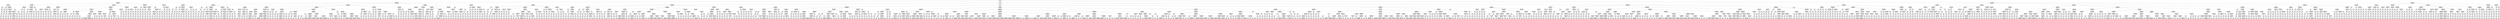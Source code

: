 digraph nodes {
	node [shape=record];
	name0 [label="{pe=0.0 | pw=0.0 | pm=0.0 | as=[76, 187, 1965, 249, 59]}"];
	name1 [label="{pe=1.2030940880480354e-49 | pw=6.6850431969624555e-50 | pm=6.015470440240177e-50 | as=[9, 10, 37, 14, 6]}"];
	name2 [label="{pe=4.90933706325126e-08 | pw=1.0497971633752261e-07 | pm=2.45466853162563e-08 | as=[1, 1, 1, 3, 3]}"];
	name3 [label="{pe=0.2 | pw=0.2 | pm=0.1 | as=[0, 1, 0, 0, 0]}"];
	name4 [label="{pe=0.2 | pw=0.2 | pm=0.1 | as=[0, 1, 0, 0, 0]}"];
	name5 [label="{pe=0.2 | pw=0.2 | pm=0.1 | as=[0, 1, 0, 0, 0]}"];
	name6 [label="{pe=0.2 | pw=0.2 | pm=0.1 | as=[0, 1, 0, 0, 0]}"];
	name7 [label="{pe=0.2 | pw=0.2 | pm=0.1 | as=[0, 1, 0, 0, 0]}"];
	name8 [label="{pe=0.2 | pw=0.2 | pm=0.2 | as=[0, 1, 0, 0, 0]}"];
	name7 -> name8 [label=2];
	name6 -> name7 [label=2];
	name5 -> name6 [label=2];
	name4 -> name5 [label=2];
	name3 -> name4 [label=2];
	name2 -> name3 [label=0];
	name9 [label="{pe=0.2 | pw=0.2 | pm=0.1 | as=[0, 0, 0, 0, 1]}"];
	name10 [label="{pe=0.2 | pw=0.2 | pm=0.1 | as=[0, 0, 0, 0, 1]}"];
	name11 [label="{pe=0.2 | pw=0.2 | pm=0.1 | as=[0, 0, 0, 0, 1]}"];
	name12 [label="{pe=0.2 | pw=0.2 | pm=0.1 | as=[0, 0, 0, 0, 1]}"];
	name13 [label="{pe=0.2 | pw=0.2 | pm=0.1 | as=[0, 0, 0, 0, 1]}"];
	name14 [label="{pe=0.2 | pw=0.2 | pm=0.2 | as=[0, 0, 0, 0, 1]}"];
	name13 -> name14 [label=2];
	name12 -> name13 [label=1];
	name11 -> name12 [label=0];
	name10 -> name11 [label=2];
	name9 -> name10 [label=1];
	name2 -> name9 [label=1];
	name15 [label="{pe=3.917650976474506e-06 | pw=4.021651551063316e-06 | pm=1.958825488237253e-06 | as=[1, 0, 1, 3, 2]}"];
	name16 [label="{pe=0.2 | pw=0.2 | pm=0.1 | as=[0, 0, 0, 0, 1]}"];
	name17 [label="{pe=0.2 | pw=0.2 | pm=0.1 | as=[0, 0, 0, 0, 1]}"];
	name18 [label="{pe=0.2 | pw=0.2 | pm=0.1 | as=[0, 0, 0, 0, 1]}"];
	name19 [label="{pe=0.2 | pw=0.2 | pm=0.1 | as=[0, 0, 0, 0, 1]}"];
	name20 [label="{pe=0.2 | pw=0.2 | pm=0.2 | as=[0, 0, 0, 0, 1]}"];
	name19 -> name20 [label=0];
	name18 -> name19 [label=2];
	name17 -> name18 [label=4];
	name16 -> name17 [label=3];
	name15 -> name16 [label=0];
	name21 [label="{pe=6.66000666000666e-05 | pw=0.00010314130314130314 | pm=3.33000333000333e-05 | as=[1, 0, 1, 2, 1]}"];
	name22 [label="{pe=0.02857142857142857 | pw=0.03142857142857143 | pm=0.014285714285714285 | as=[0, 0, 0, 1, 1]}"];
	name23 [label="{pe=0.02857142857142857 | pw=0.03428571428571429 | pm=0.014285714285714285 | as=[0, 0, 0, 1, 1]}"];
	name24 [label="{pe=0.2 | pw=0.2 | pm=0.1 | as=[0, 0, 0, 0, 1]}"];
	name25 [label="{pe=0.2 | pw=0.2 | pm=0.2 | as=[0, 0, 0, 0, 1]}"];
	name24 -> name25 [label=2];
	name23 -> name24 [label=2];
	name26 [label="{pe=0.2 | pw=0.2 | pm=0.1 | as=[0, 0, 0, 1, 0]}"];
	name27 [label="{pe=0.2 | pw=0.2 | pm=0.2 | as=[0, 0, 0, 1, 0]}"];
	name26 -> name27 [label=2];
	name23 -> name26 [label=3];
	name22 -> name23 [label=2];
	name21 -> name22 [label=1];
	name28 [label="{pe=0.0031746031746031746 | pw=0.0044444444444444444 | pm=0.0015873015873015873 | as=[1, 0, 1, 1, 0]}"];
	name29 [label="{pe=0.02857142857142857 | pw=0.02857142857142857 | pm=0.014285714285714285 | as=[1, 0, 0, 1, 0]}"];
	name30 [label="{pe=0.02857142857142857 | pw=0.02857142857142857 | pm=0.014285714285714285 | as=[1, 0, 0, 1, 0]}"];
	name31 [label="{pe=0.02857142857142857 | pw=0.02857142857142857 | pm=0.02857142857142857 | as=[1, 0, 0, 1, 0]}"];
	name30 -> name31 [label=2];
	name29 -> name30 [label=2];
	name28 -> name29 [label=2];
	name32 [label="{pe=0.2 | pw=0.2 | pm=0.1 | as=[0, 0, 1, 0, 0]}"];
	name33 [label="{pe=0.2 | pw=0.2 | pm=0.1 | as=[0, 0, 1, 0, 0]}"];
	name34 [label="{pe=0.2 | pw=0.2 | pm=0.2 | as=[0, 0, 1, 0, 0]}"];
	name33 -> name34 [label=2];
	name32 -> name33 [label=3];
	name28 -> name32 [label=3];
	name21 -> name28 [label=2];
	name15 -> name21 [label=2];
	name35 [label="{pe=0.2 | pw=0.2 | pm=0.1 | as=[0, 0, 0, 1, 0]}"];
	name36 [label="{pe=0.2 | pw=0.2 | pm=0.1 | as=[0, 0, 0, 1, 0]}"];
	name37 [label="{pe=0.2 | pw=0.2 | pm=0.1 | as=[0, 0, 0, 1, 0]}"];
	name38 [label="{pe=0.2 | pw=0.2 | pm=0.1 | as=[0, 0, 0, 1, 0]}"];
	name39 [label="{pe=0.2 | pw=0.2 | pm=0.2 | as=[0, 0, 0, 1, 0]}"];
	name38 -> name39 [label=3];
	name37 -> name38 [label=3];
	name36 -> name37 [label=1];
	name35 -> name36 [label=3];
	name15 -> name35 [label=4];
	name2 -> name15 [label=2];
	name1 -> name2 [label=0];
	name40 [label="{pe=8.227067050596462e-05 | pw=5.8874852878214225e-05 | pm=4.113533525298231e-05 | as=[1, 1, 5, 0, 0]}"];
	name41 [label="{pe=0.02857142857142857 | pw=0.03428571428571429 | pm=0.014285714285714285 | as=[1, 0, 1, 0, 0]}"];
	name42 [label="{pe=0.2 | pw=0.2 | pm=0.1 | as=[1, 0, 0, 0, 0]}"];
	name43 [label="{pe=0.2 | pw=0.2 | pm=0.1 | as=[1, 0, 0, 0, 0]}"];
	name44 [label="{pe=0.2 | pw=0.2 | pm=0.1 | as=[1, 0, 0, 0, 0]}"];
	name45 [label="{pe=0.2 | pw=0.2 | pm=0.1 | as=[1, 0, 0, 0, 0]}"];
	name46 [label="{pe=0.2 | pw=0.2 | pm=0.2 | as=[1, 0, 0, 0, 0]}"];
	name45 -> name46 [label=2];
	name44 -> name45 [label=2];
	name43 -> name44 [label=1];
	name42 -> name43 [label=0];
	name41 -> name42 [label=2];
	name47 [label="{pe=0.2 | pw=0.2 | pm=0.1 | as=[0, 0, 1, 0, 0]}"];
	name48 [label="{pe=0.2 | pw=0.2 | pm=0.1 | as=[0, 0, 1, 0, 0]}"];
	name49 [label="{pe=0.2 | pw=0.2 | pm=0.1 | as=[0, 0, 1, 0, 0]}"];
	name50 [label="{pe=0.2 | pw=0.2 | pm=0.1 | as=[0, 0, 1, 0, 0]}"];
	name51 [label="{pe=0.2 | pw=0.2 | pm=0.2 | as=[0, 0, 1, 0, 0]}"];
	name50 -> name51 [label=2];
	name49 -> name50 [label=2];
	name48 -> name49 [label=2];
	name47 -> name48 [label=1];
	name41 -> name47 [label=3];
	name40 -> name41 [label=1];
	name52 [label="{pe=0.004329004329004329 | pw=0.005174025974025974 | pm=0.0021645021645021645 | as=[0, 1, 3, 0, 0]}"];
	name53 [label="{pe=0.2 | pw=0.2 | pm=0.1 | as=[0, 1, 0, 0, 0]}"];
	name54 [label="{pe=0.2 | pw=0.2 | pm=0.1 | as=[0, 1, 0, 0, 0]}"];
	name55 [label="{pe=0.2 | pw=0.2 | pm=0.1 | as=[0, 1, 0, 0, 0]}"];
	name56 [label="{pe=0.2 | pw=0.2 | pm=0.1 | as=[0, 1, 0, 0, 0]}"];
	name57 [label="{pe=0.2 | pw=0.2 | pm=0.2 | as=[0, 1, 0, 0, 0]}"];
	name56 -> name57 [label=2];
	name55 -> name56 [label=3];
	name54 -> name55 [label=2];
	name53 -> name54 [label=2];
	name52 -> name53 [label=1];
	name58 [label="{pe=0.047619047619047616 | pw=0.030095238095238095 | pm=0.023809523809523808 | as=[0, 0, 3, 0, 0]}"];
	name59 [label="{pe=0.08571428571428572 | pw=0.06285714285714286 | pm=0.04285714285714286 | as=[0, 0, 2, 0, 0]}"];
	name60 [label="{pe=0.2 | pw=0.2 | pm=0.1 | as=[0, 0, 1, 0, 0]}"];
	name61 [label="{pe=0.2 | pw=0.2 | pm=0.1 | as=[0, 0, 1, 0, 0]}"];
	name62 [label="{pe=0.2 | pw=0.2 | pm=0.2 | as=[0, 0, 1, 0, 0]}"];
	name61 -> name62 [label=2];
	name60 -> name61 [label=0];
	name59 -> name60 [label=2];
	name63 [label="{pe=0.2 | pw=0.2 | pm=0.1 | as=[0, 0, 1, 0, 0]}"];
	name64 [label="{pe=0.2 | pw=0.2 | pm=0.1 | as=[0, 0, 1, 0, 0]}"];
	name65 [label="{pe=0.2 | pw=0.2 | pm=0.2 | as=[0, 0, 1, 0, 0]}"];
	name64 -> name65 [label=1];
	name63 -> name64 [label=2];
	name59 -> name63 [label=3];
	name58 -> name59 [label=2];
	name66 [label="{pe=0.2 | pw=0.2 | pm=0.1 | as=[0, 0, 1, 0, 0]}"];
	name67 [label="{pe=0.2 | pw=0.2 | pm=0.1 | as=[0, 0, 1, 0, 0]}"];
	name68 [label="{pe=0.2 | pw=0.2 | pm=0.1 | as=[0, 0, 1, 0, 0]}"];
	name69 [label="{pe=0.2 | pw=0.2 | pm=0.2 | as=[0, 0, 1, 0, 0]}"];
	name68 -> name69 [label=3];
	name67 -> name68 [label=1];
	name66 -> name67 [label=3];
	name58 -> name66 [label=4];
	name52 -> name58 [label=2];
	name40 -> name52 [label=2];
	name70 [label="{pe=0.2 | pw=0.2 | pm=0.1 | as=[0, 0, 1, 0, 0]}"];
	name71 [label="{pe=0.2 | pw=0.2 | pm=0.1 | as=[0, 0, 1, 0, 0]}"];
	name72 [label="{pe=0.2 | pw=0.2 | pm=0.1 | as=[0, 0, 1, 0, 0]}"];
	name73 [label="{pe=0.2 | pw=0.2 | pm=0.1 | as=[0, 0, 1, 0, 0]}"];
	name74 [label="{pe=0.2 | pw=0.2 | pm=0.1 | as=[0, 0, 1, 0, 0]}"];
	name75 [label="{pe=0.2 | pw=0.2 | pm=0.2 | as=[0, 0, 1, 0, 0]}"];
	name74 -> name75 [label=2];
	name73 -> name74 [label=2];
	name72 -> name73 [label=1];
	name71 -> name72 [label=0];
	name70 -> name71 [label=2];
	name40 -> name70 [label=4];
	name1 -> name40 [label=1];
	name76 [label="{pe=1.695413052304186e-31 | pw=9.761731494931175e-32 | pm=8.47706526152093e-32 | as=[7, 6, 22, 10, 2]}"];
	name77 [label="{pe=4.44000444000444e-06 | pw=2.1376464805036233e-05 | pm=2.22000222000222e-06 | as=[1, 1, 2, 1, 1]}"];
	name78 [label="{pe=0.02857142857142857 | pw=0.03428571428571429 | pm=0.014285714285714285 | as=[0, 0, 1, 0, 1]}"];
	name79 [label="{pe=0.2 | pw=0.2 | pm=0.1 | as=[0, 0, 0, 0, 1]}"];
	name80 [label="{pe=0.2 | pw=0.2 | pm=0.1 | as=[0, 0, 0, 0, 1]}"];
	name81 [label="{pe=0.2 | pw=0.2 | pm=0.1 | as=[0, 0, 0, 0, 1]}"];
	name82 [label="{pe=0.2 | pw=0.2 | pm=0.2 | as=[0, 0, 0, 0, 1]}"];
	name81 -> name82 [label=2];
	name80 -> name81 [label=2];
	name79 -> name80 [label=2];
	name78 -> name79 [label=0];
	name83 [label="{pe=0.2 | pw=0.2 | pm=0.1 | as=[0, 0, 1, 0, 0]}"];
	name84 [label="{pe=0.2 | pw=0.2 | pm=0.1 | as=[0, 0, 1, 0, 0]}"];
	name85 [label="{pe=0.2 | pw=0.2 | pm=0.1 | as=[0, 0, 1, 0, 0]}"];
	name86 [label="{pe=0.2 | pw=0.2 | pm=0.2 | as=[0, 0, 1, 0, 0]}"];
	name85 -> name86 [label=2];
	name84 -> name85 [label=0];
	name83 -> name84 [label=2];
	name78 -> name83 [label=2];
	name77 -> name78 [label=2];
	name87 [label="{pe=0.0031746031746031746 | pw=0.005587301587301587 | pm=0.0015873015873015873 | as=[1, 1, 1, 0, 0]}"];
	name88 [label="{pe=0.2 | pw=0.2 | pm=0.1 | as=[0, 1, 0, 0, 0]}"];
	name89 [label="{pe=0.2 | pw=0.2 | pm=0.1 | as=[0, 1, 0, 0, 0]}"];
	name90 [label="{pe=0.2 | pw=0.2 | pm=0.1 | as=[0, 1, 0, 0, 0]}"];
	name91 [label="{pe=0.2 | pw=0.2 | pm=0.2 | as=[0, 1, 0, 0, 0]}"];
	name90 -> name91 [label=0];
	name89 -> name90 [label=2];
	name88 -> name89 [label=3];
	name87 -> name88 [label=1];
	name92 [label="{pe=0.2 | pw=0.2 | pm=0.1 | as=[0, 0, 1, 0, 0]}"];
	name93 [label="{pe=0.2 | pw=0.2 | pm=0.1 | as=[0, 0, 1, 0, 0]}"];
	name94 [label="{pe=0.2 | pw=0.2 | pm=0.1 | as=[0, 0, 1, 0, 0]}"];
	name95 [label="{pe=0.2 | pw=0.2 | pm=0.2 | as=[0, 0, 1, 0, 0]}"];
	name94 -> name95 [label=2];
	name93 -> name94 [label=4];
	name92 -> name93 [label=2];
	name87 -> name92 [label=2];
	name96 [label="{pe=0.2 | pw=0.2 | pm=0.1 | as=[1, 0, 0, 0, 0]}"];
	name97 [label="{pe=0.2 | pw=0.2 | pm=0.1 | as=[1, 0, 0, 0, 0]}"];
	name98 [label="{pe=0.2 | pw=0.2 | pm=0.1 | as=[1, 0, 0, 0, 0]}"];
	name99 [label="{pe=0.2 | pw=0.2 | pm=0.2 | as=[1, 0, 0, 0, 0]}"];
	name98 -> name99 [label=0];
	name97 -> name98 [label=0];
	name96 -> name97 [label=2];
	name87 -> name96 [label=4];
	name77 -> name87 [label=3];
	name100 [label="{pe=0.2 | pw=0.2 | pm=0.1 | as=[0, 0, 0, 1, 0]}"];
	name101 [label="{pe=0.2 | pw=0.2 | pm=0.1 | as=[0, 0, 0, 1, 0]}"];
	name102 [label="{pe=0.2 | pw=0.2 | pm=0.1 | as=[0, 0, 0, 1, 0]}"];
	name103 [label="{pe=0.2 | pw=0.2 | pm=0.1 | as=[0, 0, 0, 1, 0]}"];
	name104 [label="{pe=0.2 | pw=0.2 | pm=0.2 | as=[0, 0, 0, 1, 0]}"];
	name103 -> name104 [label=4];
	name102 -> name103 [label=2];
	name101 -> name102 [label=3];
	name100 -> name101 [label=1];
	name77 -> name100 [label=4];
	name76 -> name77 [label=0];
	name105 [label="{pe=0.009523809523809525 | pw=0.0077619047619047615 | pm=0.004761904761904762 | as=[0, 0, 2, 1, 0]}"];
	name106 [label="{pe=0.02857142857142857 | pw=0.03 | pm=0.014285714285714285 | as=[0, 0, 1, 1, 0]}"];
	name107 [label="{pe=0.02857142857142857 | pw=0.03142857142857143 | pm=0.014285714285714285 | as=[0, 0, 1, 1, 0]}"];
	name108 [label="{pe=0.02857142857142857 | pw=0.03428571428571429 | pm=0.014285714285714285 | as=[0, 0, 1, 1, 0]}"];
	name109 [label="{pe=0.2 | pw=0.2 | pm=0.1 | as=[0, 0, 1, 0, 0]}"];
	name110 [label="{pe=0.2 | pw=0.2 | pm=0.2 | as=[0, 0, 1, 0, 0]}"];
	name109 -> name110 [label=2];
	name108 -> name109 [label=2];
	name111 [label="{pe=0.2 | pw=0.2 | pm=0.1 | as=[0, 0, 0, 1, 0]}"];
	name112 [label="{pe=0.2 | pw=0.2 | pm=0.2 | as=[0, 0, 0, 1, 0]}"];
	name111 -> name112 [label=2];
	name108 -> name111 [label=3];
	name107 -> name108 [label=1];
	name106 -> name107 [label=1];
	name105 -> name106 [label=2];
	name113 [label="{pe=0.2 | pw=0.2 | pm=0.1 | as=[0, 0, 1, 0, 0]}"];
	name114 [label="{pe=0.2 | pw=0.2 | pm=0.1 | as=[0, 0, 1, 0, 0]}"];
	name115 [label="{pe=0.2 | pw=0.2 | pm=0.1 | as=[0, 0, 1, 0, 0]}"];
	name116 [label="{pe=0.2 | pw=0.2 | pm=0.1 | as=[0, 0, 1, 0, 0]}"];
	name117 [label="{pe=0.2 | pw=0.2 | pm=0.2 | as=[0, 0, 1, 0, 0]}"];
	name116 -> name117 [label=2];
	name115 -> name116 [label=2];
	name114 -> name115 [label=2];
	name113 -> name114 [label=2];
	name105 -> name113 [label=3];
	name76 -> name105 [label=1];
	name118 [label="{pe=5.092690562464771e-22 | pw=1.31998184400343e-21 | pm=2.5463452812323856e-22 | as=[5, 4, 15, 7, 1]}"];
	name119 [label="{pe=0.0008658008658008658 | pw=0.001309090909090909 | pm=0.0004329004329004329 | as=[2, 1, 0, 1, 0]}"];
	name120 [label="{pe=0.2 | pw=0.2 | pm=0.1 | as=[0, 0, 0, 1, 0]}"];
	name121 [label="{pe=0.2 | pw=0.2 | pm=0.1 | as=[0, 0, 0, 1, 0]}"];
	name122 [label="{pe=0.2 | pw=0.2 | pm=0.1 | as=[0, 0, 0, 1, 0]}"];
	name123 [label="{pe=0.2 | pw=0.2 | pm=0.2 | as=[0, 0, 0, 1, 0]}"];
	name122 -> name123 [label=1];
	name121 -> name122 [label=2];
	name120 -> name121 [label=1];
	name119 -> name120 [label=0];
	name124 [label="{pe=0.009523809523809525 | pw=0.008761904761904762 | pm=0.004761904761904762 | as=[2, 1, 0, 0, 0]}"];
	name125 [label="{pe=0.2 | pw=0.2 | pm=0.1 | as=[0, 1, 0, 0, 0]}"];
	name126 [label="{pe=0.2 | pw=0.2 | pm=0.1 | as=[0, 1, 0, 0, 0]}"];
	name127 [label="{pe=0.2 | pw=0.2 | pm=0.2 | as=[0, 1, 0, 0, 0]}"];
	name126 -> name127 [label=2];
	name125 -> name126 [label=2];
	name124 -> name125 [label=1];
	name128 [label="{pe=0.2 | pw=0.2 | pm=0.1 | as=[1, 0, 0, 0, 0]}"];
	name129 [label="{pe=0.2 | pw=0.2 | pm=0.1 | as=[1, 0, 0, 0, 0]}"];
	name130 [label="{pe=0.2 | pw=0.2 | pm=0.2 | as=[1, 0, 0, 0, 0]}"];
	name129 -> name130 [label=2];
	name128 -> name129 [label=2];
	name124 -> name128 [label=2];
	name131 [label="{pe=0.2 | pw=0.2 | pm=0.1 | as=[1, 0, 0, 0, 0]}"];
	name132 [label="{pe=0.2 | pw=0.2 | pm=0.1 | as=[1, 0, 0, 0, 0]}"];
	name133 [label="{pe=0.2 | pw=0.2 | pm=0.2 | as=[1, 0, 0, 0, 0]}"];
	name132 -> name133 [label=2];
	name131 -> name132 [label=2];
	name124 -> name131 [label=3];
	name119 -> name124 [label=2];
	name118 -> name119 [label=1];
	name134 [label="{pe=1.261881071614834e-13 | pw=6.515596138299165e-14 | pm=6.30940535807417e-14 | as=[3, 2, 13, 2, 1]}"];
	name135 [label="{pe=0.2 | pw=0.2 | pm=0.1 | as=[0, 0, 1, 0, 0]}"];
	name136 [label="{pe=0.2 | pw=0.2 | pm=0.1 | as=[0, 0, 1, 0, 0]}"];
	name137 [label="{pe=0.2 | pw=0.2 | pm=0.1 | as=[0, 0, 1, 0, 0]}"];
	name138 [label="{pe=0.2 | pw=0.2 | pm=0.2 | as=[0, 0, 1, 0, 0]}"];
	name137 -> name138 [label=2];
	name136 -> name137 [label=2];
	name135 -> name136 [label=2];
	name134 -> name135 [label=0];
	name139 [label="{pe=0.004329004329004329 | pw=0.0030406926406926407 | pm=0.0021645021645021645 | as=[0, 0, 3, 1, 0]}"];
	name140 [label="{pe=0.2 | pw=0.2 | pm=0.1 | as=[0, 0, 1, 0, 0]}"];
	name141 [label="{pe=0.2 | pw=0.2 | pm=0.1 | as=[0, 0, 1, 0, 0]}"];
	name142 [label="{pe=0.2 | pw=0.2 | pm=0.2 | as=[0, 0, 1, 0, 0]}"];
	name141 -> name142 [label=2];
	name140 -> name141 [label=2];
	name139 -> name140 [label=0];
	name143 [label="{pe=0.009523809523809525 | pw=0.008761904761904762 | pm=0.004761904761904762 | as=[0, 0, 2, 1, 0]}"];
	name144 [label="{pe=0.2 | pw=0.2 | pm=0.1 | as=[0, 0, 1, 0, 0]}"];
	name145 [label="{pe=0.2 | pw=0.2 | pm=0.2 | as=[0, 0, 1, 0, 0]}"];
	name144 -> name145 [label=2];
	name143 -> name144 [label=1];
	name146 [label="{pe=0.2 | pw=0.2 | pm=0.1 | as=[0, 0, 1, 0, 0]}"];
	name147 [label="{pe=0.2 | pw=0.2 | pm=0.2 | as=[0, 0, 1, 0, 0]}"];
	name146 -> name147 [label=2];
	name143 -> name146 [label=2];
	name148 [label="{pe=0.2 | pw=0.2 | pm=0.1 | as=[0, 0, 0, 1, 0]}"];
	name149 [label="{pe=0.2 | pw=0.2 | pm=0.2 | as=[0, 0, 0, 1, 0]}"];
	name148 -> name149 [label=2];
	name143 -> name148 [label=4];
	name139 -> name143 [label=2];
	name134 -> name139 [label=1];
	name150 [label="{pe=5.697676985871898e-09 | pw=6.978711877605073e-09 | pm=2.848838492935949e-09 | as=[2, 1, 7, 1, 1]}"];
	name151 [label="{pe=2.9584092042027163e-07 | pw=2.409092807723656e-07 | pm=1.4792046021013582e-07 | as=[2, 1, 6, 1, 0]}"];
	name152 [label="{pe=2.9584092042027163e-07 | pw=1.8597764112445957e-07 | pm=1.4792046021013582e-07 | as=[2, 1, 6, 1, 0]}"];
	name153 [label="{pe=0.2 | pw=0.2 | pm=0.2 | as=[0, 0, 1, 0, 0]}"];
	name152 -> name153 [label=1];
	name154 [label="{pe=0.0001998001998001998 | pw=0.0001998001998001998 | pm=0.0001998001998001998 | as=[2, 0, 2, 1, 0]}"];
	name152 -> name154 [label=2];
	name155 [label="{pe=0.009523809523809525 | pw=0.009523809523809525 | pm=0.009523809523809525 | as=[0, 1, 2, 0, 0]}"];
	name152 -> name155 [label=3];
	name156 [label="{pe=0.2 | pw=0.2 | pm=0.2 | as=[0, 0, 1, 0, 0]}"];
	name152 -> name156 [label=4];
	name151 -> name152 [label=2];
	name150 -> name151 [label=2];
	name157 [label="{pe=0.02857142857142857 | pw=0.03428571428571429 | pm=0.014285714285714285 | as=[0, 0, 1, 0, 1]}"];
	name158 [label="{pe=0.2 | pw=0.2 | pm=0.1 | as=[0, 0, 0, 0, 1]}"];
	name159 [label="{pe=0.2 | pw=0.2 | pm=0.2 | as=[0, 0, 0, 0, 1]}"];
	name158 -> name159 [label=0];
	name157 -> name158 [label=0];
	name160 [label="{pe=0.2 | pw=0.2 | pm=0.1 | as=[0, 0, 1, 0, 0]}"];
	name161 [label="{pe=0.2 | pw=0.2 | pm=0.2 | as=[0, 0, 1, 0, 0]}"];
	name160 -> name161 [label=2];
	name157 -> name160 [label=2];
	name150 -> name157 [label=4];
	name134 -> name150 [label=2];
	name162 [label="{pe=0.0008658008658008658 | pw=0.0009716759431045145 | pm=0.0004329004329004329 | as=[1, 1, 2, 0, 0]}"];
	name163 [label="{pe=0.02857142857142857 | pw=0.03428571428571429 | pm=0.014285714285714285 | as=[0, 1, 1, 0, 0]}"];
	name164 [label="{pe=0.2 | pw=0.2 | pm=0.1 | as=[0, 1, 0, 0, 0]}"];
	name165 [label="{pe=0.2 | pw=0.2 | pm=0.2 | as=[0, 1, 0, 0, 0]}"];
	name164 -> name165 [label=2];
	name163 -> name164 [label=2];
	name166 [label="{pe=0.2 | pw=0.2 | pm=0.1 | as=[0, 0, 1, 0, 0]}"];
	name167 [label="{pe=0.2 | pw=0.2 | pm=0.2 | as=[0, 0, 1, 0, 0]}"];
	name166 -> name167 [label=2];
	name163 -> name166 [label=3];
	name162 -> name163 [label=2];
	name168 [label="{pe=0.02857142857142857 | pw=0.03142857142857143 | pm=0.014285714285714285 | as=[1, 0, 1, 0, 0]}"];
	name169 [label="{pe=0.02857142857142857 | pw=0.03428571428571429 | pm=0.02 | as=[1, 0, 1, 0, 0]}"];
	name170 [label="{pe=0.2 | pw=0.2 | pm=0.2 | as=[1, 0, 0, 0, 0]}"];
	name169 -> name170 [label=2];
	name171 [label="{pe=0.2 | pw=0.2 | pm=0.2 | as=[0, 0, 1, 0, 0]}"];
	name169 -> name171 [label=3];
	name168 -> name169 [label=2];
	name162 -> name168 [label=3];
	name134 -> name162 [label=3];
	name118 -> name134 [label=2];
	name172 [label="{pe=0.000999000999000999 | pw=0.0007285914085914085 | pm=0.0004995004995004995 | as=[0, 0, 2, 3, 0]}"];
	name173 [label="{pe=0.2 | pw=0.2 | pm=0.1 | as=[0, 0, 0, 1, 0]}"];
	name174 [label="{pe=0.2 | pw=0.2 | pm=0.1 | as=[0, 0, 0, 1, 0]}"];
	name175 [label="{pe=0.2 | pw=0.2 | pm=0.1 | as=[0, 0, 0, 1, 0]}"];
	name176 [label="{pe=0.2 | pw=0.2 | pm=0.2 | as=[0, 0, 0, 1, 0]}"];
	name175 -> name176 [label=2];
	name174 -> name175 [label=3];
	name173 -> name174 [label=2];
	name172 -> name173 [label=1];
	name177 [label="{pe=0.0025974025974025974 | pw=0.002290909090909091 | pm=0.0012987012987012987 | as=[0, 0, 2, 2, 0]}"];
	name178 [label="{pe=0.0025974025974025974 | pw=0.0019844155844155843 | pm=0.0012987012987012987 | as=[0, 0, 2, 2, 0]}"];
	name179 [label="{pe=0.2 | pw=0.2 | pm=0.1 | as=[0, 0, 1, 0, 0]}"];
	name180 [label="{pe=0.2 | pw=0.2 | pm=0.2 | as=[0, 0, 1, 0, 0]}"];
	name179 -> name180 [label=2];
	name178 -> name179 [label=1];
	name181 [label="{pe=0.02857142857142857 | pw=0.03428571428571429 | pm=0.02 | as=[0, 0, 1, 1, 0]}"];
	name182 [label="{pe=0.2 | pw=0.2 | pm=0.2 | as=[0, 0, 0, 1, 0]}"];
	name181 -> name182 [label=2];
	name183 [label="{pe=0.2 | pw=0.2 | pm=0.2 | as=[0, 0, 1, 0, 0]}"];
	name181 -> name183 [label=4];
	name178 -> name181 [label=2];
	name184 [label="{pe=0.2 | pw=0.2 | pm=0.1 | as=[0, 0, 0, 1, 0]}"];
	name185 [label="{pe=0.2 | pw=0.2 | pm=0.2 | as=[0, 0, 0, 1, 0]}"];
	name184 -> name185 [label=2];
	name178 -> name184 [label=4];
	name177 -> name178 [label=2];
	name172 -> name177 [label=2];
	name118 -> name172 [label=3];
	name186 [label="{pe=0.02857142857142857 | pw=0.03428571428571429 | pm=0.014285714285714285 | as=[0, 1, 0, 1, 0]}"];
	name187 [label="{pe=0.2 | pw=0.2 | pm=0.1 | as=[0, 1, 0, 0, 0]}"];
	name188 [label="{pe=0.2 | pw=0.2 | pm=0.1 | as=[0, 1, 0, 0, 0]}"];
	name189 [label="{pe=0.2 | pw=0.2 | pm=0.1 | as=[0, 1, 0, 0, 0]}"];
	name190 [label="{pe=0.2 | pw=0.2 | pm=0.2 | as=[0, 1, 0, 0, 0]}"];
	name189 -> name190 [label=4];
	name188 -> name189 [label=0];
	name187 -> name188 [label=4];
	name186 -> name187 [label=2];
	name191 [label="{pe=0.2 | pw=0.2 | pm=0.1 | as=[0, 0, 0, 1, 0]}"];
	name192 [label="{pe=0.2 | pw=0.2 | pm=0.1 | as=[0, 0, 0, 1, 0]}"];
	name193 [label="{pe=0.2 | pw=0.2 | pm=0.1 | as=[0, 0, 0, 1, 0]}"];
	name194 [label="{pe=0.2 | pw=0.2 | pm=0.2 | as=[0, 0, 0, 1, 0]}"];
	name193 -> name194 [label=0];
	name192 -> name193 [label=0];
	name191 -> name192 [label=1];
	name186 -> name191 [label=4];
	name118 -> name186 [label=4];
	name76 -> name118 [label=2];
	name195 [label="{pe=0.004329004329004329 | pw=0.0034216450216450218 | pm=0.0021645021645021645 | as=[0, 0, 3, 1, 0]}"];
	name196 [label="{pe=0.2 | pw=0.2 | pm=0.1 | as=[0, 0, 0, 1, 0]}"];
	name197 [label="{pe=0.2 | pw=0.2 | pm=0.1 | as=[0, 0, 0, 1, 0]}"];
	name198 [label="{pe=0.2 | pw=0.2 | pm=0.1 | as=[0, 0, 0, 1, 0]}"];
	name199 [label="{pe=0.2 | pw=0.2 | pm=0.1 | as=[0, 0, 0, 1, 0]}"];
	name200 [label="{pe=0.2 | pw=0.2 | pm=0.2 | as=[0, 0, 0, 1, 0]}"];
	name199 -> name200 [label=1];
	name198 -> name199 [label=2];
	name197 -> name198 [label=2];
	name196 -> name197 [label=0];
	name195 -> name196 [label=0];
	name201 [label="{pe=0.2 | pw=0.2 | pm=0.1 | as=[0, 0, 1, 0, 0]}"];
	name202 [label="{pe=0.2 | pw=0.2 | pm=0.1 | as=[0, 0, 1, 0, 0]}"];
	name203 [label="{pe=0.2 | pw=0.2 | pm=0.1 | as=[0, 0, 1, 0, 0]}"];
	name204 [label="{pe=0.2 | pw=0.2 | pm=0.1 | as=[0, 0, 1, 0, 0]}"];
	name205 [label="{pe=0.2 | pw=0.2 | pm=0.2 | as=[0, 0, 1, 0, 0]}"];
	name204 -> name205 [label=2];
	name203 -> name204 [label=0];
	name202 -> name203 [label=2];
	name201 -> name202 [label=2];
	name195 -> name201 [label=1];
	name206 [label="{pe=0.08571428571428572 | pw=0.06285714285714286 | pm=0.04285714285714286 | as=[0, 0, 2, 0, 0]}"];
	name207 [label="{pe=0.2 | pw=0.2 | pm=0.1 | as=[0, 0, 1, 0, 0]}"];
	name208 [label="{pe=0.2 | pw=0.2 | pm=0.1 | as=[0, 0, 1, 0, 0]}"];
	name209 [label="{pe=0.2 | pw=0.2 | pm=0.1 | as=[0, 0, 1, 0, 0]}"];
	name210 [label="{pe=0.2 | pw=0.2 | pm=0.2 | as=[0, 0, 1, 0, 0]}"];
	name209 -> name210 [label=1];
	name208 -> name209 [label=2];
	name207 -> name208 [label=3];
	name206 -> name207 [label=0];
	name211 [label="{pe=0.2 | pw=0.2 | pm=0.1 | as=[0, 0, 1, 0, 0]}"];
	name212 [label="{pe=0.2 | pw=0.2 | pm=0.1 | as=[0, 0, 1, 0, 0]}"];
	name213 [label="{pe=0.2 | pw=0.2 | pm=0.1 | as=[0, 0, 1, 0, 0]}"];
	name214 [label="{pe=0.2 | pw=0.2 | pm=0.2 | as=[0, 0, 1, 0, 0]}"];
	name213 -> name214 [label=2];
	name212 -> name213 [label=2];
	name211 -> name212 [label=1];
	name206 -> name211 [label=2];
	name195 -> name206 [label=3];
	name76 -> name195 [label=3];
	name215 [label="{pe=0.02857142857142857 | pw=0.03428571428571429 | pm=0.014285714285714285 | as=[1, 1, 0, 0, 0]}"];
	name216 [label="{pe=0.2 | pw=0.2 | pm=0.1 | as=[0, 1, 0, 0, 0]}"];
	name217 [label="{pe=0.2 | pw=0.2 | pm=0.1 | as=[0, 1, 0, 0, 0]}"];
	name218 [label="{pe=0.2 | pw=0.2 | pm=0.1 | as=[0, 1, 0, 0, 0]}"];
	name219 [label="{pe=0.2 | pw=0.2 | pm=0.1 | as=[0, 1, 0, 0, 0]}"];
	name220 [label="{pe=0.2 | pw=0.2 | pm=0.2 | as=[0, 1, 0, 0, 0]}"];
	name219 -> name220 [label=2];
	name218 -> name219 [label=2];
	name217 -> name218 [label=4];
	name216 -> name217 [label=1];
	name215 -> name216 [label=1];
	name221 [label="{pe=0.2 | pw=0.2 | pm=0.1 | as=[1, 0, 0, 0, 0]}"];
	name222 [label="{pe=0.2 | pw=0.2 | pm=0.1 | as=[1, 0, 0, 0, 0]}"];
	name223 [label="{pe=0.2 | pw=0.2 | pm=0.1 | as=[1, 0, 0, 0, 0]}"];
	name224 [label="{pe=0.2 | pw=0.2 | pm=0.1 | as=[1, 0, 0, 0, 0]}"];
	name225 [label="{pe=0.2 | pw=0.2 | pm=0.2 | as=[1, 0, 0, 0, 0]}"];
	name224 -> name225 [label=2];
	name223 -> name224 [label=3];
	name222 -> name223 [label=3];
	name221 -> name222 [label=1];
	name215 -> name221 [label=3];
	name76 -> name215 [label=4];
	name1 -> name76 [label=2];
	name226 [label="{pe=3.845931965463531e-06 | pw=2.0090789011059083e-06 | pm=1.9229659827317654e-06 | as=[0, 2, 7, 1, 0]}"];
	name227 [label="{pe=0.2 | pw=0.2 | pm=0.1 | as=[0, 0, 1, 0, 0]}"];
	name228 [label="{pe=0.2 | pw=0.2 | pm=0.1 | as=[0, 0, 1, 0, 0]}"];
	name229 [label="{pe=0.2 | pw=0.2 | pm=0.1 | as=[0, 0, 1, 0, 0]}"];
	name230 [label="{pe=0.2 | pw=0.2 | pm=0.1 | as=[0, 0, 1, 0, 0]}"];
	name231 [label="{pe=0.2 | pw=0.2 | pm=0.1 | as=[0, 0, 1, 0, 0]}"];
	name232 [label="{pe=0.2 | pw=0.2 | pm=0.2 | as=[0, 0, 1, 0, 0]}"];
	name231 -> name232 [label=1];
	name230 -> name231 [label=0];
	name229 -> name230 [label=1];
	name228 -> name229 [label=2];
	name227 -> name228 [label=2];
	name226 -> name227 [label=0];
	name233 [label="{pe=0.02857142857142857 | pw=0.03428571428571429 | pm=0.014285714285714285 | as=[0, 1, 1, 0, 0]}"];
	name234 [label="{pe=0.2 | pw=0.2 | pm=0.1 | as=[0, 1, 0, 0, 0]}"];
	name235 [label="{pe=0.2 | pw=0.2 | pm=0.1 | as=[0, 1, 0, 0, 0]}"];
	name236 [label="{pe=0.2 | pw=0.2 | pm=0.1 | as=[0, 1, 0, 0, 0]}"];
	name237 [label="{pe=0.2 | pw=0.2 | pm=0.1 | as=[0, 1, 0, 0, 0]}"];
	name238 [label="{pe=0.2 | pw=0.2 | pm=0.2 | as=[0, 1, 0, 0, 0]}"];
	name237 -> name238 [label=2];
	name236 -> name237 [label=1];
	name235 -> name236 [label=2];
	name234 -> name235 [label=3];
	name233 -> name234 [label=2];
	name239 [label="{pe=0.2 | pw=0.2 | pm=0.1 | as=[0, 0, 1, 0, 0]}"];
	name240 [label="{pe=0.2 | pw=0.2 | pm=0.1 | as=[0, 0, 1, 0, 0]}"];
	name241 [label="{pe=0.2 | pw=0.2 | pm=0.1 | as=[0, 0, 1, 0, 0]}"];
	name242 [label="{pe=0.2 | pw=0.2 | pm=0.1 | as=[0, 0, 1, 0, 0]}"];
	name243 [label="{pe=0.2 | pw=0.2 | pm=0.2 | as=[0, 0, 1, 0, 0]}"];
	name242 -> name243 [label=2];
	name241 -> name242 [label=2];
	name240 -> name241 [label=0];
	name239 -> name240 [label=2];
	name233 -> name239 [label=3];
	name226 -> name233 [label=1];
	name244 [label="{pe=0.0001554001554001554 | pw=0.000125581339295625 | pm=7.77000777000777e-05 | as=[0, 1, 4, 1, 0]}"];
	name245 [label="{pe=0.02857142857142857 | pw=0.03428571428571429 | pm=0.014285714285714285 | as=[0, 0, 1, 1, 0]}"];
	name246 [label="{pe=0.2 | pw=0.2 | pm=0.1 | as=[0, 0, 1, 0, 0]}"];
	name247 [label="{pe=0.2 | pw=0.2 | pm=0.1 | as=[0, 0, 1, 0, 0]}"];
	name248 [label="{pe=0.2 | pw=0.2 | pm=0.1 | as=[0, 0, 1, 0, 0]}"];
	name249 [label="{pe=0.2 | pw=0.2 | pm=0.2 | as=[0, 0, 1, 0, 0]}"];
	name248 -> name249 [label=2];
	name247 -> name248 [label=2];
	name246 -> name247 [label=2];
	name245 -> name246 [label=1];
	name250 [label="{pe=0.2 | pw=0.2 | pm=0.1 | as=[0, 0, 0, 1, 0]}"];
	name251 [label="{pe=0.2 | pw=0.2 | pm=0.1 | as=[0, 0, 0, 1, 0]}"];
	name252 [label="{pe=0.2 | pw=0.2 | pm=0.1 | as=[0, 0, 0, 1, 0]}"];
	name253 [label="{pe=0.2 | pw=0.2 | pm=0.2 | as=[0, 0, 0, 1, 0]}"];
	name252 -> name253 [label=2];
	name251 -> name252 [label=0];
	name250 -> name251 [label=0];
	name245 -> name250 [label=4];
	name244 -> name245 [label=1];
	name254 [label="{pe=0.004329004329004329 | pw=0.002793073593073593 | pm=0.0021645021645021645 | as=[0, 1, 3, 0, 0]}"];
	name255 [label="{pe=0.02857142857142857 | pw=0.03142857142857143 | pm=0.014285714285714285 | as=[0, 1, 1, 0, 0]}"];
	name256 [label="{pe=0.02857142857142857 | pw=0.03428571428571429 | pm=0.014285714285714285 | as=[0, 1, 1, 0, 0]}"];
	name257 [label="{pe=0.2 | pw=0.2 | pm=0.1 | as=[0, 0, 1, 0, 0]}"];
	name258 [label="{pe=0.2 | pw=0.2 | pm=0.2 | as=[0, 0, 1, 0, 0]}"];
	name257 -> name258 [label=2];
	name256 -> name257 [label=1];
	name259 [label="{pe=0.2 | pw=0.2 | pm=0.1 | as=[0, 1, 0, 0, 0]}"];
	name260 [label="{pe=0.2 | pw=0.2 | pm=0.2 | as=[0, 1, 0, 0, 0]}"];
	name259 -> name260 [label=2];
	name256 -> name259 [label=2];
	name255 -> name256 [label=2];
	name254 -> name255 [label=2];
	name261 [label="{pe=0.2 | pw=0.2 | pm=0.1 | as=[0, 0, 1, 0, 0]}"];
	name262 [label="{pe=0.2 | pw=0.2 | pm=0.1 | as=[0, 0, 1, 0, 0]}"];
	name263 [label="{pe=0.2 | pw=0.2 | pm=0.1 | as=[0, 0, 1, 0, 0]}"];
	name264 [label="{pe=0.2 | pw=0.2 | pm=0.2 | as=[0, 0, 1, 0, 0]}"];
	name263 -> name264 [label=0];
	name262 -> name263 [label=0];
	name261 -> name262 [label=3];
	name254 -> name261 [label=3];
	name265 [label="{pe=0.2 | pw=0.2 | pm=0.1 | as=[0, 0, 1, 0, 0]}"];
	name266 [label="{pe=0.2 | pw=0.2 | pm=0.1 | as=[0, 0, 1, 0, 0]}"];
	name267 [label="{pe=0.2 | pw=0.2 | pm=0.1 | as=[0, 0, 1, 0, 0]}"];
	name268 [label="{pe=0.2 | pw=0.2 | pm=0.2 | as=[0, 0, 1, 0, 0]}"];
	name267 -> name268 [label=2];
	name266 -> name267 [label=3];
	name265 -> name266 [label=2];
	name254 -> name265 [label=4];
	name244 -> name254 [label=2];
	name226 -> name244 [label=2];
	name269 [label="{pe=0.2 | pw=0.2 | pm=0.1 | as=[0, 0, 1, 0, 0]}"];
	name270 [label="{pe=0.2 | pw=0.2 | pm=0.1 | as=[0, 0, 1, 0, 0]}"];
	name271 [label="{pe=0.2 | pw=0.2 | pm=0.1 | as=[0, 0, 1, 0, 0]}"];
	name272 [label="{pe=0.2 | pw=0.2 | pm=0.1 | as=[0, 0, 1, 0, 0]}"];
	name273 [label="{pe=0.2 | pw=0.2 | pm=0.1 | as=[0, 0, 1, 0, 0]}"];
	name274 [label="{pe=0.2 | pw=0.2 | pm=0.2 | as=[0, 0, 1, 0, 0]}"];
	name273 -> name274 [label=2];
	name272 -> name273 [label=2];
	name271 -> name272 [label=0];
	name270 -> name271 [label=0];
	name269 -> name270 [label=2];
	name226 -> name269 [label=4];
	name1 -> name226 [label=3];
	name275 [label="{pe=0.009523809523809525 | pw=0.011047619047619047 | pm=0.004761904761904762 | as=[0, 0, 2, 0, 1]}"];
	name276 [label="{pe=0.2 | pw=0.2 | pm=0.1 | as=[0, 0, 0, 0, 1]}"];
	name277 [label="{pe=0.2 | pw=0.2 | pm=0.1 | as=[0, 0, 0, 0, 1]}"];
	name278 [label="{pe=0.2 | pw=0.2 | pm=0.1 | as=[0, 0, 0, 0, 1]}"];
	name279 [label="{pe=0.2 | pw=0.2 | pm=0.1 | as=[0, 0, 0, 0, 1]}"];
	name280 [label="{pe=0.2 | pw=0.2 | pm=0.1 | as=[0, 0, 0, 0, 1]}"];
	name281 [label="{pe=0.2 | pw=0.2 | pm=0.2 | as=[0, 0, 0, 0, 1]}"];
	name280 -> name281 [label=2];
	name279 -> name280 [label=0];
	name278 -> name279 [label=2];
	name277 -> name278 [label=0];
	name276 -> name277 [label=2];
	name275 -> name276 [label=0];
	name282 [label="{pe=0.08571428571428572 | pw=0.06285714285714286 | pm=0.04285714285714286 | as=[0, 0, 2, 0, 0]}"];
	name283 [label="{pe=0.2 | pw=0.2 | pm=0.1 | as=[0, 0, 1, 0, 0]}"];
	name284 [label="{pe=0.2 | pw=0.2 | pm=0.1 | as=[0, 0, 1, 0, 0]}"];
	name285 [label="{pe=0.2 | pw=0.2 | pm=0.1 | as=[0, 0, 1, 0, 0]}"];
	name286 [label="{pe=0.2 | pw=0.2 | pm=0.1 | as=[0, 0, 1, 0, 0]}"];
	name287 [label="{pe=0.2 | pw=0.2 | pm=0.2 | as=[0, 0, 1, 0, 0]}"];
	name286 -> name287 [label=2];
	name285 -> name286 [label=3];
	name284 -> name285 [label=1];
	name283 -> name284 [label=1];
	name282 -> name283 [label=2];
	name288 [label="{pe=0.2 | pw=0.2 | pm=0.1 | as=[0, 0, 1, 0, 0]}"];
	name289 [label="{pe=0.2 | pw=0.2 | pm=0.1 | as=[0, 0, 1, 0, 0]}"];
	name290 [label="{pe=0.2 | pw=0.2 | pm=0.1 | as=[0, 0, 1, 0, 0]}"];
	name291 [label="{pe=0.2 | pw=0.2 | pm=0.1 | as=[0, 0, 1, 0, 0]}"];
	name292 [label="{pe=0.2 | pw=0.2 | pm=0.2 | as=[0, 0, 1, 0, 0]}"];
	name291 -> name292 [label=2];
	name290 -> name291 [label=2];
	name289 -> name290 [label=4];
	name288 -> name289 [label=2];
	name282 -> name288 [label=3];
	name275 -> name282 [label=1];
	name1 -> name275 [label=4];
	name0 -> name1 [label=0];
	name293 [label="{pe=4.2969935584060234e-92 | pw=2.156380622734239e-92 | pm=2.1484967792030117e-92 | as=[7, 18, 123, 28, 11]}"];
	name294 [label="{pe=8.06838873873468e-08 | pw=3.186550210924651e-07 | pm=4.03419436936734e-08 | as=[0, 1, 5, 2, 2]}"];
	name295 [label="{pe=0.2 | pw=0.2 | pm=0.1 | as=[0, 0, 0, 0, 1]}"];
	name296 [label="{pe=0.2 | pw=0.2 | pm=0.1 | as=[0, 0, 0, 0, 1]}"];
	name297 [label="{pe=0.2 | pw=0.2 | pm=0.1 | as=[0, 0, 0, 0, 1]}"];
	name298 [label="{pe=0.2 | pw=0.2 | pm=0.1 | as=[0, 0, 0, 0, 1]}"];
	name299 [label="{pe=0.2 | pw=0.2 | pm=0.1 | as=[0, 0, 0, 0, 1]}"];
	name300 [label="{pe=0.2 | pw=0.2 | pm=0.2 | as=[0, 0, 0, 0, 1]}"];
	name299 -> name300 [label=2];
	name298 -> name299 [label=2];
	name297 -> name298 [label=2];
	name296 -> name297 [label=2];
	name295 -> name296 [label=0];
	name294 -> name295 [label=0];
	name301 [label="{pe=0.2 | pw=0.2 | pm=0.1 | as=[0, 0, 1, 0, 0]}"];
	name302 [label="{pe=0.2 | pw=0.2 | pm=0.1 | as=[0, 0, 1, 0, 0]}"];
	name303 [label="{pe=0.2 | pw=0.2 | pm=0.1 | as=[0, 0, 1, 0, 0]}"];
	name304 [label="{pe=0.2 | pw=0.2 | pm=0.1 | as=[0, 0, 1, 0, 0]}"];
	name305 [label="{pe=0.2 | pw=0.2 | pm=0.1 | as=[0, 0, 1, 0, 0]}"];
	name306 [label="{pe=0.2 | pw=0.2 | pm=0.2 | as=[0, 0, 1, 0, 0]}"];
	name305 -> name306 [label=3];
	name304 -> name305 [label=2];
	name303 -> name304 [label=2];
	name302 -> name303 [label=1];
	name301 -> name302 [label=2];
	name294 -> name301 [label=1];
	name307 [label="{pe=0.0001554001554001554 | pw=0.0004058732378732379 | pm=7.77000777000777e-05 | as=[0, 0, 4, 1, 1]}"];
	name308 [label="{pe=0.2 | pw=0.2 | pm=0.1 | as=[0, 0, 0, 0, 1]}"];
	name309 [label="{pe=0.2 | pw=0.2 | pm=0.1 | as=[0, 0, 0, 0, 1]}"];
	name310 [label="{pe=0.2 | pw=0.2 | pm=0.1 | as=[0, 0, 0, 0, 1]}"];
	name311 [label="{pe=0.2 | pw=0.2 | pm=0.1 | as=[0, 0, 0, 0, 1]}"];
	name312 [label="{pe=0.2 | pw=0.2 | pm=0.2 | as=[0, 0, 0, 0, 1]}"];
	name311 -> name312 [label=2];
	name310 -> name311 [label=3];
	name309 -> name310 [label=1];
	name308 -> name309 [label=3];
	name307 -> name308 [label=0];
	name313 [label="{pe=0.030303030303030304 | pw=0.016408658008658008 | pm=0.015151515151515152 | as=[0, 0, 4, 0, 0]}"];
	name314 [label="{pe=0.2 | pw=0.2 | pm=0.1 | as=[0, 0, 1, 0, 0]}"];
	name315 [label="{pe=0.2 | pw=0.2 | pm=0.1 | as=[0, 0, 1, 0, 0]}"];
	name316 [label="{pe=0.2 | pw=0.2 | pm=0.1 | as=[0, 0, 1, 0, 0]}"];
	name317 [label="{pe=0.2 | pw=0.2 | pm=0.2 | as=[0, 0, 1, 0, 0]}"];
	name316 -> name317 [label=2];
	name315 -> name316 [label=1];
	name314 -> name315 [label=2];
	name313 -> name314 [label=1];
	name318 [label="{pe=0.08571428571428572 | pw=0.06285714285714286 | pm=0.04285714285714286 | as=[0, 0, 2, 0, 0]}"];
	name319 [label="{pe=0.2 | pw=0.2 | pm=0.1 | as=[0, 0, 1, 0, 0]}"];
	name320 [label="{pe=0.2 | pw=0.2 | pm=0.1 | as=[0, 0, 1, 0, 0]}"];
	name321 [label="{pe=0.2 | pw=0.2 | pm=0.2 | as=[0, 0, 1, 0, 0]}"];
	name320 -> name321 [label=2];
	name319 -> name320 [label=2];
	name318 -> name319 [label=2];
	name322 [label="{pe=0.2 | pw=0.2 | pm=0.1 | as=[0, 0, 1, 0, 0]}"];
	name323 [label="{pe=0.2 | pw=0.2 | pm=0.1 | as=[0, 0, 1, 0, 0]}"];
	name324 [label="{pe=0.2 | pw=0.2 | pm=0.2 | as=[0, 0, 1, 0, 0]}"];
	name323 -> name324 [label=2];
	name322 -> name323 [label=2];
	name318 -> name322 [label=3];
	name313 -> name318 [label=2];
	name325 [label="{pe=0.2 | pw=0.2 | pm=0.1 | as=[0, 0, 1, 0, 0]}"];
	name326 [label="{pe=0.2 | pw=0.2 | pm=0.1 | as=[0, 0, 1, 0, 0]}"];
	name327 [label="{pe=0.2 | pw=0.2 | pm=0.1 | as=[0, 0, 1, 0, 0]}"];
	name328 [label="{pe=0.2 | pw=0.2 | pm=0.2 | as=[0, 0, 1, 0, 0]}"];
	name327 -> name328 [label=0];
	name326 -> name327 [label=4];
	name325 -> name326 [label=2];
	name313 -> name325 [label=4];
	name307 -> name313 [label=2];
	name329 [label="{pe=0.2 | pw=0.2 | pm=0.1 | as=[0, 0, 0, 1, 0]}"];
	name330 [label="{pe=0.2 | pw=0.2 | pm=0.1 | as=[0, 0, 0, 1, 0]}"];
	name331 [label="{pe=0.2 | pw=0.2 | pm=0.1 | as=[0, 0, 0, 1, 0]}"];
	name332 [label="{pe=0.2 | pw=0.2 | pm=0.1 | as=[0, 0, 0, 1, 0]}"];
	name333 [label="{pe=0.2 | pw=0.2 | pm=0.2 | as=[0, 0, 0, 1, 0]}"];
	name332 -> name333 [label=2];
	name331 -> name332 [label=4];
	name330 -> name331 [label=1];
	name329 -> name330 [label=1];
	name307 -> name329 [label=4];
	name294 -> name307 [label=2];
	name334 [label="{pe=0.02857142857142857 | pw=0.03428571428571429 | pm=0.014285714285714285 | as=[0, 1, 0, 1, 0]}"];
	name335 [label="{pe=0.2 | pw=0.2 | pm=0.1 | as=[0, 1, 0, 0, 0]}"];
	name336 [label="{pe=0.2 | pw=0.2 | pm=0.1 | as=[0, 1, 0, 0, 0]}"];
	name337 [label="{pe=0.2 | pw=0.2 | pm=0.1 | as=[0, 1, 0, 0, 0]}"];
	name338 [label="{pe=0.2 | pw=0.2 | pm=0.1 | as=[0, 1, 0, 0, 0]}"];
	name339 [label="{pe=0.2 | pw=0.2 | pm=0.2 | as=[0, 1, 0, 0, 0]}"];
	name338 -> name339 [label=1];
	name337 -> name338 [label=2];
	name336 -> name337 [label=3];
	name335 -> name336 [label=2];
	name334 -> name335 [label=1];
	name340 [label="{pe=0.2 | pw=0.2 | pm=0.1 | as=[0, 0, 0, 1, 0]}"];
	name341 [label="{pe=0.2 | pw=0.2 | pm=0.1 | as=[0, 0, 0, 1, 0]}"];
	name342 [label="{pe=0.2 | pw=0.2 | pm=0.1 | as=[0, 0, 0, 1, 0]}"];
	name343 [label="{pe=0.2 | pw=0.2 | pm=0.1 | as=[0, 0, 0, 1, 0]}"];
	name344 [label="{pe=0.2 | pw=0.2 | pm=0.2 | as=[0, 0, 0, 1, 0]}"];
	name343 -> name344 [label=2];
	name342 -> name343 [label=2];
	name341 -> name342 [label=2];
	name340 -> name341 [label=2];
	name334 -> name340 [label=2];
	name294 -> name334 [label=3];
	name293 -> name294 [label=0];
	name345 [label="{pe=3.482133384923925e-12 | pw=2.367399025250441e-12 | pm=1.7410666924619625e-12 | as=[2, 1, 11, 2, 2]}"];
	name346 [label="{pe=0.2 | pw=0.2 | pm=0.1 | as=[0, 0, 1, 0, 0]}"];
	name347 [label="{pe=0.2 | pw=0.2 | pm=0.1 | as=[0, 0, 1, 0, 0]}"];
	name348 [label="{pe=0.2 | pw=0.2 | pm=0.1 | as=[0, 0, 1, 0, 0]}"];
	name349 [label="{pe=0.2 | pw=0.2 | pm=0.1 | as=[0, 0, 1, 0, 0]}"];
	name350 [label="{pe=0.2 | pw=0.2 | pm=0.1 | as=[0, 0, 1, 0, 0]}"];
	name351 [label="{pe=0.2 | pw=0.2 | pm=0.2 | as=[0, 0, 1, 0, 0]}"];
	name350 -> name351 [label=2];
	name349 -> name350 [label=3];
	name348 -> name349 [label=2];
	name347 -> name348 [label=1];
	name346 -> name347 [label=3];
	name345 -> name346 [label=0];
	name352 [label="{pe=0.2 | pw=0.2 | pm=0.1 | as=[0, 0, 1, 0, 0]}"];
	name353 [label="{pe=0.2 | pw=0.2 | pm=0.1 | as=[0, 0, 1, 0, 0]}"];
	name354 [label="{pe=0.2 | pw=0.2 | pm=0.1 | as=[0, 0, 1, 0, 0]}"];
	name355 [label="{pe=0.2 | pw=0.2 | pm=0.1 | as=[0, 0, 1, 0, 0]}"];
	name356 [label="{pe=0.2 | pw=0.2 | pm=0.1 | as=[0, 0, 1, 0, 0]}"];
	name357 [label="{pe=0.2 | pw=0.2 | pm=0.2 | as=[0, 0, 1, 0, 0]}"];
	name356 -> name357 [label=2];
	name355 -> name356 [label=2];
	name354 -> name355 [label=2];
	name353 -> name354 [label=3];
	name352 -> name353 [label=3];
	name345 -> name352 [label=1];
	name358 [label="{pe=6.804341169666247e-06 | pw=4.467982595951257e-06 | pm=3.4021705848331236e-06 | as=[1, 0, 6, 2, 0]}"];
	name359 [label="{pe=0.2 | pw=0.2 | pm=0.1 | as=[1, 0, 0, 0, 0]}"];
	name360 [label="{pe=0.2 | pw=0.2 | pm=0.1 | as=[1, 0, 0, 0, 0]}"];
	name361 [label="{pe=0.2 | pw=0.2 | pm=0.1 | as=[1, 0, 0, 0, 0]}"];
	name362 [label="{pe=0.2 | pw=0.2 | pm=0.1 | as=[1, 0, 0, 0, 0]}"];
	name363 [label="{pe=0.2 | pw=0.2 | pm=0.2 | as=[1, 0, 0, 0, 0]}"];
	name362 -> name363 [label=2];
	name361 -> name362 [label=2];
	name360 -> name361 [label=2];
	name359 -> name360 [label=1];
	name358 -> name359 [label=0];
	name364 [label="{pe=0.2 | pw=0.2 | pm=0.1 | as=[0, 0, 1, 0, 0]}"];
	name365 [label="{pe=0.2 | pw=0.2 | pm=0.1 | as=[0, 0, 1, 0, 0]}"];
	name366 [label="{pe=0.2 | pw=0.2 | pm=0.1 | as=[0, 0, 1, 0, 0]}"];
	name367 [label="{pe=0.2 | pw=0.2 | pm=0.1 | as=[0, 0, 1, 0, 0]}"];
	name368 [label="{pe=0.2 | pw=0.2 | pm=0.2 | as=[0, 0, 1, 0, 0]}"];
	name367 -> name368 [label=2];
	name366 -> name367 [label=2];
	name365 -> name366 [label=2];
	name364 -> name365 [label=2];
	name358 -> name364 [label=1];
	name369 [label="{pe=0.0004662004662004662 | pw=0.0002664530027795334 | pm=0.0002331002331002331 | as=[0, 0, 4, 2, 0]}"];
	name370 [label="{pe=0.02857142857142857 | pw=0.03142857142857143 | pm=0.014285714285714285 | as=[0, 0, 1, 1, 0]}"];
	name371 [label="{pe=0.02857142857142857 | pw=0.03428571428571429 | pm=0.014285714285714285 | as=[0, 0, 1, 1, 0]}"];
	name372 [label="{pe=0.2 | pw=0.2 | pm=0.1 | as=[0, 0, 0, 1, 0]}"];
	name373 [label="{pe=0.2 | pw=0.2 | pm=0.2 | as=[0, 0, 0, 1, 0]}"];
	name372 -> name373 [label=2];
	name371 -> name372 [label=2];
	name374 [label="{pe=0.2 | pw=0.2 | pm=0.1 | as=[0, 0, 1, 0, 0]}"];
	name375 [label="{pe=0.2 | pw=0.2 | pm=0.2 | as=[0, 0, 1, 0, 0]}"];
	name374 -> name375 [label=2];
	name371 -> name374 [label=4];
	name370 -> name371 [label=2];
	name369 -> name370 [label=1];
	name376 [label="{pe=0.02857142857142857 | pw=0.02857142857142857 | pm=0.014285714285714285 | as=[0, 0, 1, 1, 0]}"];
	name377 [label="{pe=0.02857142857142857 | pw=0.02857142857142857 | pm=0.014285714285714285 | as=[0, 0, 1, 1, 0]}"];
	name378 [label="{pe=0.02857142857142857 | pw=0.02857142857142857 | pm=0.014285714285714285 | as=[0, 0, 1, 1, 0]}"];
	name379 [label="{pe=0.02857142857142857 | pw=0.02857142857142857 | pm=0.02857142857142857 | as=[0, 0, 1, 1, 0]}"];
	name378 -> name379 [label=2];
	name377 -> name378 [label=2];
	name376 -> name377 [label=2];
	name369 -> name376 [label=2];
	name380 [label="{pe=0.08571428571428572 | pw=0.07428571428571429 | pm=0.04285714285714286 | as=[0, 0, 2, 0, 0]}"];
	name381 [label="{pe=0.08571428571428572 | pw=0.06285714285714286 | pm=0.04285714285714286 | as=[0, 0, 2, 0, 0]}"];
	name382 [label="{pe=0.2 | pw=0.2 | pm=0.1 | as=[0, 0, 1, 0, 0]}"];
	name383 [label="{pe=0.2 | pw=0.2 | pm=0.2 | as=[0, 0, 1, 0, 0]}"];
	name382 -> name383 [label=3];
	name381 -> name382 [label=0];
	name384 [label="{pe=0.2 | pw=0.2 | pm=0.1 | as=[0, 0, 1, 0, 0]}"];
	name385 [label="{pe=0.2 | pw=0.2 | pm=0.2 | as=[0, 0, 1, 0, 0]}"];
	name384 -> name385 [label=3];
	name381 -> name384 [label=2];
	name380 -> name381 [label=2];
	name369 -> name380 [label=3];
	name358 -> name369 [label=2];
	name386 [label="{pe=0.2 | pw=0.2 | pm=0.1 | as=[0, 0, 1, 0, 0]}"];
	name387 [label="{pe=0.2 | pw=0.2 | pm=0.1 | as=[0, 0, 1, 0, 0]}"];
	name388 [label="{pe=0.2 | pw=0.2 | pm=0.1 | as=[0, 0, 1, 0, 0]}"];
	name389 [label="{pe=0.2 | pw=0.2 | pm=0.1 | as=[0, 0, 1, 0, 0]}"];
	name390 [label="{pe=0.2 | pw=0.2 | pm=0.2 | as=[0, 0, 1, 0, 0]}"];
	name389 -> name390 [label=2];
	name388 -> name389 [label=1];
	name387 -> name388 [label=2];
	name386 -> name387 [label=2];
	name358 -> name386 [label=3];
	name345 -> name358 [label=2];
	name391 [label="{pe=2.22000222000222e-05 | pw=3.5045589331303614e-05 | pm=1.11000111000111e-05 | as=[1, 1, 3, 0, 1]}"];
	name392 [label="{pe=0.2 | pw=0.2 | pm=0.1 | as=[1, 0, 0, 0, 0]}"];
	name393 [label="{pe=0.2 | pw=0.2 | pm=0.1 | as=[1, 0, 0, 0, 0]}"];
	name394 [label="{pe=0.2 | pw=0.2 | pm=0.1 | as=[1, 0, 0, 0, 0]}"];
	name395 [label="{pe=0.2 | pw=0.2 | pm=0.1 | as=[1, 0, 0, 0, 0]}"];
	name396 [label="{pe=0.2 | pw=0.2 | pm=0.2 | as=[1, 0, 0, 0, 0]}"];
	name395 -> name396 [label=2];
	name394 -> name395 [label=2];
	name393 -> name394 [label=2];
	name392 -> name393 [label=2];
	name391 -> name392 [label=1];
	name397 [label="{pe=0.009523809523809525 | pw=0.007619047619047619 | pm=0.004761904761904762 | as=[0, 0, 2, 0, 1]}"];
	name398 [label="{pe=0.02857142857142857 | pw=0.02857142857142857 | pm=0.014285714285714285 | as=[0, 0, 1, 0, 1]}"];
	name399 [label="{pe=0.02857142857142857 | pw=0.02857142857142857 | pm=0.014285714285714285 | as=[0, 0, 1, 0, 1]}"];
	name400 [label="{pe=0.02857142857142857 | pw=0.02857142857142857 | pm=0.014285714285714285 | as=[0, 0, 1, 0, 1]}"];
	name401 [label="{pe=0.02857142857142857 | pw=0.02857142857142857 | pm=0.02857142857142857 | as=[0, 0, 1, 0, 1]}"];
	name400 -> name401 [label=2];
	name399 -> name400 [label=2];
	name398 -> name399 [label=2];
	name397 -> name398 [label=2];
	name402 [label="{pe=0.2 | pw=0.2 | pm=0.1 | as=[0, 0, 1, 0, 0]}"];
	name403 [label="{pe=0.2 | pw=0.2 | pm=0.1 | as=[0, 0, 1, 0, 0]}"];
	name404 [label="{pe=0.2 | pw=0.2 | pm=0.1 | as=[0, 0, 1, 0, 0]}"];
	name405 [label="{pe=0.2 | pw=0.2 | pm=0.2 | as=[0, 0, 1, 0, 0]}"];
	name404 -> name405 [label=2];
	name403 -> name404 [label=0];
	name402 -> name403 [label=1];
	name397 -> name402 [label=4];
	name391 -> name397 [label=2];
	name406 [label="{pe=0.02857142857142857 | pw=0.03142857142857143 | pm=0.014285714285714285 | as=[0, 1, 1, 0, 0]}"];
	name407 [label="{pe=0.02857142857142857 | pw=0.03428571428571429 | pm=0.014285714285714285 | as=[0, 1, 1, 0, 0]}"];
	name408 [label="{pe=0.2 | pw=0.2 | pm=0.1 | as=[0, 0, 1, 0, 0]}"];
	name409 [label="{pe=0.2 | pw=0.2 | pm=0.1 | as=[0, 0, 1, 0, 0]}"];
	name410 [label="{pe=0.2 | pw=0.2 | pm=0.2 | as=[0, 0, 1, 0, 0]}"];
	name409 -> name410 [label=2];
	name408 -> name409 [label=2];
	name407 -> name408 [label=1];
	name411 [label="{pe=0.2 | pw=0.2 | pm=0.1 | as=[0, 1, 0, 0, 0]}"];
	name412 [label="{pe=0.2 | pw=0.2 | pm=0.1 | as=[0, 1, 0, 0, 0]}"];
	name413 [label="{pe=0.2 | pw=0.2 | pm=0.2 | as=[0, 1, 0, 0, 0]}"];
	name412 -> name413 [label=2];
	name411 -> name412 [label=2];
	name407 -> name411 [label=2];
	name406 -> name407 [label=2];
	name391 -> name406 [label=3];
	name345 -> name391 [label=3];
	name414 [label="{pe=0.2 | pw=0.2 | pm=0.1 | as=[0, 0, 0, 0, 1]}"];
	name415 [label="{pe=0.2 | pw=0.2 | pm=0.1 | as=[0, 0, 0, 0, 1]}"];
	name416 [label="{pe=0.2 | pw=0.2 | pm=0.1 | as=[0, 0, 0, 0, 1]}"];
	name417 [label="{pe=0.2 | pw=0.2 | pm=0.1 | as=[0, 0, 0, 0, 1]}"];
	name418 [label="{pe=0.2 | pw=0.2 | pm=0.1 | as=[0, 0, 0, 0, 1]}"];
	name419 [label="{pe=0.2 | pw=0.2 | pm=0.2 | as=[0, 0, 0, 0, 1]}"];
	name418 -> name419 [label=0];
	name417 -> name418 [label=3];
	name416 -> name417 [label=1];
	name415 -> name416 [label=2];
	name414 -> name415 [label=2];
	name345 -> name414 [label=4];
	name293 -> name345 [label=1];
	name420 [label="{pe=7.673827656011641e-53 | pw=3.836963468236731e-53 | pm=3.8369138280058206e-53 | as=[4, 9, 88, 18, 3]}"];
	name421 [label="{pe=0.002331002331002331 | pw=0.0013997868797868797 | pm=0.0011655011655011655 | as=[0, 1, 4, 0, 0]}"];
	name422 [label="{pe=0.02857142857142857 | pw=0.029285714285714286 | pm=0.014285714285714285 | as=[0, 1, 1, 0, 0]}"];
	name423 [label="{pe=0.02857142857142857 | pw=0.03 | pm=0.014285714285714285 | as=[0, 1, 1, 0, 0]}"];
	name424 [label="{pe=0.02857142857142857 | pw=0.03142857142857143 | pm=0.014285714285714285 | as=[0, 1, 1, 0, 0]}"];
	name425 [label="{pe=0.02857142857142857 | pw=0.03428571428571429 | pm=0.02 | as=[0, 1, 1, 0, 0]}"];
	name426 [label="{pe=0.2 | pw=0.2 | pm=0.2 | as=[0, 1, 0, 0, 0]}"];
	name425 -> name426 [label=2];
	name427 [label="{pe=0.2 | pw=0.2 | pm=0.2 | as=[0, 0, 1, 0, 0]}"];
	name425 -> name427 [label=3];
	name424 -> name425 [label=2];
	name423 -> name424 [label=2];
	name422 -> name423 [label=2];
	name421 -> name422 [label=1];
	name428 [label="{pe=0.08571428571428572 | pw=0.08 | pm=0.04285714285714286 | as=[0, 0, 2, 0, 0]}"];
	name429 [label="{pe=0.08571428571428572 | pw=0.07428571428571429 | pm=0.04285714285714286 | as=[0, 0, 2, 0, 0]}"];
	name430 [label="{pe=0.08571428571428572 | pw=0.06285714285714286 | pm=0.04285714285714286 | as=[0, 0, 2, 0, 0]}"];
	name431 [label="{pe=0.2 | pw=0.2 | pm=0.1 | as=[0, 0, 1, 0, 0]}"];
	name432 [label="{pe=0.2 | pw=0.2 | pm=0.2 | as=[0, 0, 1, 0, 0]}"];
	name431 -> name432 [label=4];
	name430 -> name431 [label=2];
	name433 [label="{pe=0.2 | pw=0.2 | pm=0.1 | as=[0, 0, 1, 0, 0]}"];
	name434 [label="{pe=0.2 | pw=0.2 | pm=0.2 | as=[0, 0, 1, 0, 0]}"];
	name433 -> name434 [label=3];
	name430 -> name433 [label=3];
	name429 -> name430 [label=2];
	name428 -> name429 [label=2];
	name421 -> name428 [label=2];
	name435 [label="{pe=0.2 | pw=0.2 | pm=0.1 | as=[0, 0, 1, 0, 0]}"];
	name436 [label="{pe=0.2 | pw=0.2 | pm=0.1 | as=[0, 0, 1, 0, 0]}"];
	name437 [label="{pe=0.2 | pw=0.2 | pm=0.1 | as=[0, 0, 1, 0, 0]}"];
	name438 [label="{pe=0.2 | pw=0.2 | pm=0.1 | as=[0, 0, 1, 0, 0]}"];
	name439 [label="{pe=0.2 | pw=0.2 | pm=0.2 | as=[0, 0, 1, 0, 0]}"];
	name438 -> name439 [label=1];
	name437 -> name438 [label=2];
	name436 -> name437 [label=2];
	name435 -> name436 [label=0];
	name421 -> name435 [label=3];
	name420 -> name421 [label=0];
	name440 [label="{pe=1.023553763312916e-08 | pw=7.31268984983435e-09 | pm=5.11776881656458e-09 | as=[1, 1, 10, 1, 1]}"];
	name441 [label="{pe=0.0008658008658008658 | pw=0.0008818800247371676 | pm=0.0004329004329004329 | as=[0, 0, 2, 1, 1]}"];
	name442 [label="{pe=0.02857142857142857 | pw=0.02857142857142857 | pm=0.014285714285714285 | as=[0, 0, 1, 1, 0]}"];
	name443 [label="{pe=0.02857142857142857 | pw=0.02857142857142857 | pm=0.014285714285714285 | as=[0, 0, 1, 1, 0]}"];
	name444 [label="{pe=0.02857142857142857 | pw=0.02857142857142857 | pm=0.014285714285714285 | as=[0, 0, 1, 1, 0]}"];
	name445 [label="{pe=0.02857142857142857 | pw=0.02857142857142857 | pm=0.02857142857142857 | as=[0, 0, 1, 1, 0]}"];
	name444 -> name445 [label=2];
	name443 -> name444 [label=3];
	name442 -> name443 [label=2];
	name441 -> name442 [label=2];
	name446 [label="{pe=0.02857142857142857 | pw=0.03142857142857143 | pm=0.014285714285714285 | as=[0, 0, 1, 0, 1]}"];
	name447 [label="{pe=0.02857142857142857 | pw=0.03428571428571429 | pm=0.014285714285714285 | as=[0, 0, 1, 0, 1]}"];
	name448 [label="{pe=0.2 | pw=0.2 | pm=0.1 | as=[0, 0, 0, 0, 1]}"];
	name449 [label="{pe=0.2 | pw=0.2 | pm=0.2 | as=[0, 0, 0, 0, 1]}"];
	name448 -> name449 [label=2];
	name447 -> name448 [label=2];
	name450 [label="{pe=0.2 | pw=0.2 | pm=0.1 | as=[0, 0, 1, 0, 0]}"];
	name451 [label="{pe=0.2 | pw=0.2 | pm=0.2 | as=[0, 0, 1, 0, 0]}"];
	name450 -> name451 [label=1];
	name447 -> name450 [label=4];
	name446 -> name447 [label=2];
	name441 -> name446 [label=3];
	name440 -> name441 [label=1];
	name452 [label="{pe=2.948547840188707e-05 | pw=2.488911157641808e-05 | pm=1.4742739200943536e-05 | as=[1, 1, 7, 0, 0]}"];
	name453 [label="{pe=2.948547840188707e-05 | pw=2.0292744750949084e-05 | pm=1.4742739200943536e-05 | as=[1, 1, 7, 0, 0]}"];
	name454 [label="{pe=0.0013986013986013986 | pw=0.0011655011655011655 | pm=0.0006993006993006993 | as=[0, 1, 5, 0, 0]}"];
	name455 [label="{pe=0.0013986013986013986 | pw=0.0009324009324009324 | pm=0.0006993006993006993 | as=[0, 1, 5, 0, 0]}"];
	name456 [label="{pe=0.002331002331002331 | pw=0.002331002331002331 | pm=0.002331002331002331 | as=[0, 1, 4, 0, 0]}"];
	name455 -> name456 [label=2];
	name457 [label="{pe=0.2 | pw=0.2 | pm=0.2 | as=[0, 0, 1, 0, 0]}"];
	name455 -> name457 [label=4];
	name454 -> name455 [label=2];
	name453 -> name454 [label=2];
	name458 [label="{pe=0.009523809523809525 | pw=0.009523809523809525 | pm=0.004761904761904762 | as=[1, 0, 2, 0, 0]}"];
	name459 [label="{pe=0.009523809523809525 | pw=0.009523809523809525 | pm=0.004761904761904762 | as=[1, 0, 2, 0, 0]}"];
	name460 [label="{pe=0.009523809523809525 | pw=0.009523809523809525 | pm=0.009523809523809525 | as=[1, 0, 2, 0, 0]}"];
	name459 -> name460 [label=2];
	name458 -> name459 [label=2];
	name453 -> name458 [label=3];
	name452 -> name453 [label=2];
	name440 -> name452 [label=2];
	name461 [label="{pe=0.2 | pw=0.2 | pm=0.1 | as=[0, 0, 1, 0, 0]}"];
	name462 [label="{pe=0.2 | pw=0.2 | pm=0.1 | as=[0, 0, 1, 0, 0]}"];
	name463 [label="{pe=0.2 | pw=0.2 | pm=0.1 | as=[0, 0, 1, 0, 0]}"];
	name464 [label="{pe=0.2 | pw=0.2 | pm=0.1 | as=[0, 0, 1, 0, 0]}"];
	name465 [label="{pe=0.2 | pw=0.2 | pm=0.2 | as=[0, 0, 1, 0, 0]}"];
	name464 -> name465 [label=3];
	name463 -> name464 [label=2];
	name462 -> name463 [label=2];
	name461 -> name462 [label=0];
	name440 -> name461 [label=3];
	name420 -> name440 [label=1];
	name466 [label="{pe=1.0733667119681063e-37 | pw=5.420705007814371e-38 | pm=5.366833559840532e-38 | as=[3, 6, 65, 14, 1]}"];
	name467 [label="{pe=0.02857142857142857 | pw=0.03428571428571429 | pm=0.014285714285714285 | as=[0, 0, 1, 1, 0]}"];
	name468 [label="{pe=0.2 | pw=0.2 | pm=0.1 | as=[0, 0, 0, 1, 0]}"];
	name469 [label="{pe=0.2 | pw=0.2 | pm=0.1 | as=[0, 0, 0, 1, 0]}"];
	name470 [label="{pe=0.2 | pw=0.2 | pm=0.1 | as=[0, 0, 0, 1, 0]}"];
	name471 [label="{pe=0.2 | pw=0.2 | pm=0.2 | as=[0, 0, 0, 1, 0]}"];
	name470 -> name471 [label=2];
	name469 -> name470 [label=2];
	name468 -> name469 [label=2];
	name467 -> name468 [label=2];
	name472 [label="{pe=0.2 | pw=0.2 | pm=0.1 | as=[0, 0, 1, 0, 0]}"];
	name473 [label="{pe=0.2 | pw=0.2 | pm=0.1 | as=[0, 0, 1, 0, 0]}"];
	name474 [label="{pe=0.2 | pw=0.2 | pm=0.1 | as=[0, 0, 1, 0, 0]}"];
	name475 [label="{pe=0.2 | pw=0.2 | pm=0.2 | as=[0, 0, 1, 0, 0]}"];
	name474 -> name475 [label=2];
	name473 -> name474 [label=2];
	name472 -> name473 [label=2];
	name467 -> name472 [label=3];
	name466 -> name467 [label=0];
	name476 [label="{pe=1.4433450965958706e-06 | pw=3.824452121665744e-06 | pm=7.216725482979353e-07 | as=[0, 2, 4, 1, 1]}"];
	name477 [label="{pe=0.2 | pw=0.2 | pm=0.1 | as=[0, 0, 0, 1, 0]}"];
	name478 [label="{pe=0.2 | pw=0.2 | pm=0.1 | as=[0, 0, 0, 1, 0]}"];
	name479 [label="{pe=0.2 | pw=0.2 | pm=0.1 | as=[0, 0, 0, 1, 0]}"];
	name480 [label="{pe=0.2 | pw=0.2 | pm=0.2 | as=[0, 0, 0, 1, 0]}"];
	name479 -> name480 [label=1];
	name478 -> name479 [label=2];
	name477 -> name478 [label=2];
	name476 -> name477 [label=1];
	name481 [label="{pe=2.742355683532154e-05 | pw=3.1027795733678086e-05 | pm=1.371177841766077e-05 | as=[0, 2, 4, 0, 1]}"];
	name482 [label="{pe=0.2 | pw=0.2 | pm=0.1 | as=[0, 0, 0, 0, 1]}"];
	name483 [label="{pe=0.2 | pw=0.2 | pm=0.1 | as=[0, 0, 0, 0, 1]}"];
	name484 [label="{pe=0.2 | pw=0.2 | pm=0.2 | as=[0, 0, 0, 0, 1]}"];
	name483 -> name484 [label=0];
	name482 -> name483 [label=3];
	name481 -> name482 [label=1];
	name485 [label="{pe=0.004329004329004329 | pw=0.004329004329004329 | pm=0.0021645021645021645 | as=[0, 1, 3, 0, 0]}"];
	name486 [label="{pe=0.004329004329004329 | pw=0.004329004329004329 | pm=0.0021645021645021645 | as=[0, 1, 3, 0, 0]}"];
	name487 [label="{pe=0.004329004329004329 | pw=0.004329004329004329 | pm=0.004329004329004329 | as=[0, 1, 3, 0, 0]}"];
	name486 -> name487 [label=2];
	name485 -> name486 [label=2];
	name481 -> name485 [label=2];
	name488 [label="{pe=0.2 | pw=0.2 | pm=0.1 | as=[0, 0, 1, 0, 0]}"];
	name489 [label="{pe=0.2 | pw=0.2 | pm=0.1 | as=[0, 0, 1, 0, 0]}"];
	name490 [label="{pe=0.2 | pw=0.2 | pm=0.2 | as=[0, 0, 1, 0, 0]}"];
	name489 -> name490 [label=2];
	name488 -> name489 [label=2];
	name481 -> name488 [label=3];
	name491 [label="{pe=0.2 | pw=0.2 | pm=0.1 | as=[0, 1, 0, 0, 0]}"];
	name492 [label="{pe=0.2 | pw=0.2 | pm=0.1 | as=[0, 1, 0, 0, 0]}"];
	name493 [label="{pe=0.2 | pw=0.2 | pm=0.2 | as=[0, 1, 0, 0, 0]}"];
	name492 -> name493 [label=1];
	name491 -> name492 [label=2];
	name481 -> name491 [label=4];
	name476 -> name481 [label=2];
	name466 -> name476 [label=1];
	name494 [label="{pe=2.2898446103074537e-23 | pw=1.2418783685270172e-23 | pm=1.1449223051537268e-23 | as=[2, 2, 49, 10, 0]}"];
	name495 [label="{pe=0.2 | pw=0.2 | pm=0.1 | as=[0, 0, 1, 0, 0]}"];
	name496 [label="{pe=0.2 | pw=0.2 | pm=0.1 | as=[0, 0, 1, 0, 0]}"];
	name497 [label="{pe=0.2 | pw=0.2 | pm=0.1 | as=[0, 0, 1, 0, 0]}"];
	name498 [label="{pe=0.2 | pw=0.2 | pm=0.2 | as=[0, 0, 1, 0, 0]}"];
	name497 -> name498 [label=3];
	name496 -> name497 [label=1];
	name495 -> name496 [label=1];
	name494 -> name495 [label=0];
	name499 [label="{pe=0.047619047619047616 | pw=0.03123809523809524 | pm=0.023809523809523808 | as=[0, 0, 3, 0, 0]}"];
	name500 [label="{pe=0.2 | pw=0.2 | pm=0.1 | as=[0, 0, 1, 0, 0]}"];
	name501 [label="{pe=0.2 | pw=0.2 | pm=0.1 | as=[0, 0, 1, 0, 0]}"];
	name502 [label="{pe=0.2 | pw=0.2 | pm=0.2 | as=[0, 0, 1, 0, 0]}"];
	name501 -> name502 [label=2];
	name500 -> name501 [label=2];
	name499 -> name500 [label=0];
	name503 [label="{pe=0.08571428571428572 | pw=0.07428571428571429 | pm=0.04285714285714286 | as=[0, 0, 2, 0, 0]}"];
	name504 [label="{pe=0.08571428571428572 | pw=0.06285714285714286 | pm=0.04285714285714286 | as=[0, 0, 2, 0, 0]}"];
	name505 [label="{pe=0.2 | pw=0.2 | pm=0.2 | as=[0, 0, 1, 0, 0]}"];
	name504 -> name505 [label=0];
	name506 [label="{pe=0.2 | pw=0.2 | pm=0.2 | as=[0, 0, 1, 0, 0]}"];
	name504 -> name506 [label=2];
	name503 -> name504 [label=2];
	name499 -> name503 [label=2];
	name494 -> name499 [label=1];
	name507 [label="{pe=2.98303949110002e-21 | pw=1.5518882094810205e-21 | pm=1.49151974555001e-21 | as=[1, 2, 45, 10, 0]}"];
	name508 [label="{pe=0.2 | pw=0.2 | pm=0.1 | as=[1, 0, 0, 0, 0]}"];
	name509 [label="{pe=0.2 | pw=0.2 | pm=0.1 | as=[1, 0, 0, 0, 0]}"];
	name510 [label="{pe=0.2 | pw=0.2 | pm=0.2 | as=[1, 0, 0, 0, 0]}"];
	name509 -> name510 [label=0];
	name508 -> name509 [label=2];
	name507 -> name508 [label=0];
	name511 [label="{pe=3.6868121050608425e-17 | pw=1.8554548595455827e-17 | pm=1.8434060525304212e-17 | as=[0, 2, 35, 9, 0]}"];
	name512 [label="{pe=0.2 | pw=0.2 | pm=0.1 | as=[0, 0, 1, 0, 0]}"];
	name513 [label="{pe=0.2 | pw=0.2 | pm=0.2 | as=[0, 0, 1, 0, 0]}"];
	name512 -> name513 [label=2];
	name511 -> name512 [label=0];
	name514 [label="{pe=0.2 | pw=0.2 | pm=0.1 | as=[0, 0, 1, 0, 0]}"];
	name515 [label="{pe=0.2 | pw=0.2 | pm=0.2 | as=[0, 0, 1, 0, 0]}"];
	name514 -> name515 [label=2];
	name511 -> name514 [label=1];
	name516 [label="{pe=1.3935134282168465e-16 | pw=7.028470758844145e-17 | pm=6.967567141084232e-17 | as=[0, 2, 31, 9, 0]}"];
	name517 [label="{pe=0.08571428571428572 | pw=0.08571428571428572 | pm=0.08571428571428572 | as=[0, 0, 2, 0, 0]}"];
	name516 -> name517 [label=1];
	name518 [label="{pe=6.096452137767275e-15 | pw=6.096452137767275e-15 | pm=6.096452137767275e-15 | as=[0, 2, 25, 8, 0]}"];
	name516 -> name518 [label=2];
	name519 [label="{pe=0.002331002331002331 | pw=0.002331002331002331 | pm=0.002331002331002331 | as=[0, 0, 4, 1, 0]}"];
	name516 -> name519 [label=3];
	name511 -> name516 [label=2];
	name520 [label="{pe=0.08571428571428572 | pw=0.08571428571428572 | pm=0.04285714285714286 | as=[0, 0, 2, 0, 0]}"];
	name521 [label="{pe=0.08571428571428572 | pw=0.08571428571428572 | pm=0.08571428571428572 | as=[0, 0, 2, 0, 0]}"];
	name520 -> name521 [label=2];
	name511 -> name520 [label=3];
	name507 -> name511 [label=2];
	name522 [label="{pe=0.011764705882352941 | pw=0.008953399541634835 | pm=0.0058823529411764705 | as=[0, 0, 7, 0, 0]}"];
	name523 [label="{pe=0.011764705882352941 | pw=0.006142093200916731 | pm=0.0058823529411764705 | as=[0, 0, 7, 0, 0]}"];
	name524 [label="{pe=0.08571428571428572 | pw=0.08571428571428572 | pm=0.08571428571428572 | as=[0, 0, 2, 0, 0]}"];
	name523 -> name524 [label=1];
	name525 [label="{pe=0.030303030303030304 | pw=0.030303030303030304 | pm=0.030303030303030304 | as=[0, 0, 4, 0, 0]}"];
	name523 -> name525 [label=2];
	name526 [label="{pe=0.2 | pw=0.2 | pm=0.2 | as=[0, 0, 1, 0, 0]}"];
	name523 -> name526 [label=3];
	name522 -> name523 [label=2];
	name507 -> name522 [label=3];
	name527 [label="{pe=0.004329004329004329 | pw=0.0036338899196042052 | pm=0.0021645021645021645 | as=[0, 0, 3, 1, 0]}"];
	name528 [label="{pe=0.02857142857142857 | pw=0.03428571428571429 | pm=0.02 | as=[0, 0, 1, 1, 0]}"];
	name529 [label="{pe=0.2 | pw=0.2 | pm=0.2 | as=[0, 0, 1, 0, 0]}"];
	name528 -> name529 [label=1];
	name530 [label="{pe=0.2 | pw=0.2 | pm=0.2 | as=[0, 0, 0, 1, 0]}"];
	name528 -> name530 [label=2];
	name527 -> name528 [label=1];
	name531 [label="{pe=0.08571428571428572 | pw=0.08571428571428572 | pm=0.04285714285714286 | as=[0, 0, 2, 0, 0]}"];
	name532 [label="{pe=0.08571428571428572 | pw=0.08571428571428572 | pm=0.08571428571428572 | as=[0, 0, 2, 0, 0]}"];
	name531 -> name532 [label=2];
	name527 -> name531 [label=2];
	name507 -> name527 [label=4];
	name494 -> name507 [label=2];
	name533 [label="{pe=0.2 | pw=0.2 | pm=0.1 | as=[1, 0, 0, 0, 0]}"];
	name534 [label="{pe=0.2 | pw=0.2 | pm=0.1 | as=[1, 0, 0, 0, 0]}"];
	name535 [label="{pe=0.2 | pw=0.2 | pm=0.1 | as=[1, 0, 0, 0, 0]}"];
	name536 [label="{pe=0.2 | pw=0.2 | pm=0.2 | as=[1, 0, 0, 0, 0]}"];
	name535 -> name536 [label=2];
	name534 -> name535 [label=1];
	name533 -> name534 [label=2];
	name494 -> name533 [label=3];
	name466 -> name494 [label=2];
	name537 [label="{pe=2.3075591792781186e-06 | pw=2.003114788099328e-06 | pm=1.1537795896390593e-06 | as=[0, 2, 8, 1, 0]}"];
	name538 [label="{pe=2.3075591792781186e-06 | pw=1.698670396920537e-06 | pm=1.1537795896390593e-06 | as=[0, 2, 8, 1, 0]}"];
	name539 [label="{pe=0.2 | pw=0.2 | pm=0.1 | as=[0, 1, 0, 0, 0]}"];
	name540 [label="{pe=0.2 | pw=0.2 | pm=0.1 | as=[0, 1, 0, 0, 0]}"];
	name541 [label="{pe=0.2 | pw=0.2 | pm=0.2 | as=[0, 1, 0, 0, 0]}"];
	name540 -> name541 [label=2];
	name539 -> name540 [label=3];
	name538 -> name539 [label=0];
	name542 [label="{pe=0.004329004329004329 | pw=0.005627705627705628 | pm=0.002380952380952381 | as=[0, 0, 3, 1, 0]}"];
	name543 [label="{pe=0.004329004329004329 | pw=0.006926406926406926 | pm=0.004761904761904762 | as=[0, 0, 3, 1, 0]}"];
	name544 [label="{pe=0.2 | pw=0.2 | pm=0.2 | as=[0, 0, 0, 1, 0]}"];
	name543 -> name544 [label=1];
	name545 [label="{pe=0.047619047619047616 | pw=0.047619047619047616 | pm=0.047619047619047616 | as=[0, 0, 3, 0, 0]}"];
	name543 -> name545 [label=2];
	name542 -> name543 [label=2];
	name538 -> name542 [label=1];
	name546 [label="{pe=0.0013986013986013986 | pw=0.0009682290498617029 | pm=0.0006993006993006993 | as=[0, 1, 5, 0, 0]}"];
	name547 [label="{pe=0.030303030303030304 | pw=0.018824984539270253 | pm=0.015151515151515152 | as=[0, 0, 4, 0, 0]}"];
	name548 [label="{pe=0.08571428571428572 | pw=0.08571428571428572 | pm=0.08571428571428572 | as=[0, 0, 2, 0, 0]}"];
	name547 -> name548 [label=1];
	name549 [label="{pe=0.08571428571428572 | pw=0.08571428571428572 | pm=0.08571428571428572 | as=[0, 0, 2, 0, 0]}"];
	name547 -> name549 [label=2];
	name546 -> name547 [label=2];
	name550 [label="{pe=0.02857142857142857 | pw=0.02857142857142857 | pm=0.014285714285714285 | as=[0, 1, 1, 0, 0]}"];
	name551 [label="{pe=0.02857142857142857 | pw=0.02857142857142857 | pm=0.02857142857142857 | as=[0, 1, 1, 0, 0]}"];
	name550 -> name551 [label=2];
	name546 -> name550 [label=3];
	name538 -> name546 [label=2];
	name537 -> name538 [label=2];
	name466 -> name537 [label=3];
	name552 [label="{pe=0.000333000333000333 | pw=0.0003303096903096903 | pm=0.0001665001665001665 | as=[1, 0, 3, 1, 0]}"];
	name553 [label="{pe=0.2 | pw=0.2 | pm=0.1 | as=[0, 0, 1, 0, 0]}"];
	name554 [label="{pe=0.2 | pw=0.2 | pm=0.1 | as=[0, 0, 1, 0, 0]}"];
	name555 [label="{pe=0.2 | pw=0.2 | pm=0.1 | as=[0, 0, 1, 0, 0]}"];
	name556 [label="{pe=0.2 | pw=0.2 | pm=0.2 | as=[0, 0, 1, 0, 0]}"];
	name555 -> name556 [label=2];
	name554 -> name555 [label=0];
	name553 -> name554 [label=3];
	name552 -> name553 [label=1];
	name557 [label="{pe=0.009523809523809525 | pw=0.00819047619047619 | pm=0.004761904761904762 | as=[0, 0, 2, 1, 0]}"];
	name558 [label="{pe=0.02857142857142857 | pw=0.03428571428571429 | pm=0.014285714285714285 | as=[0, 0, 1, 1, 0]}"];
	name559 [label="{pe=0.2 | pw=0.2 | pm=0.1 | as=[0, 0, 0, 1, 0]}"];
	name560 [label="{pe=0.2 | pw=0.2 | pm=0.2 | as=[0, 0, 0, 1, 0]}"];
	name559 -> name560 [label=2];
	name558 -> name559 [label=0];
	name561 [label="{pe=0.2 | pw=0.2 | pm=0.1 | as=[0, 0, 1, 0, 0]}"];
	name562 [label="{pe=0.2 | pw=0.2 | pm=0.2 | as=[0, 0, 1, 0, 0]}"];
	name561 -> name562 [label=3];
	name558 -> name561 [label=2];
	name557 -> name558 [label=2];
	name563 [label="{pe=0.2 | pw=0.2 | pm=0.1 | as=[0, 0, 1, 0, 0]}"];
	name564 [label="{pe=0.2 | pw=0.2 | pm=0.1 | as=[0, 0, 1, 0, 0]}"];
	name565 [label="{pe=0.2 | pw=0.2 | pm=0.2 | as=[0, 0, 1, 0, 0]}"];
	name564 -> name565 [label=2];
	name563 -> name564 [label=2];
	name557 -> name563 [label=3];
	name552 -> name557 [label=2];
	name566 [label="{pe=0.2 | pw=0.2 | pm=0.1 | as=[1, 0, 0, 0, 0]}"];
	name567 [label="{pe=0.2 | pw=0.2 | pm=0.1 | as=[1, 0, 0, 0, 0]}"];
	name568 [label="{pe=0.2 | pw=0.2 | pm=0.1 | as=[1, 0, 0, 0, 0]}"];
	name569 [label="{pe=0.2 | pw=0.2 | pm=0.2 | as=[1, 0, 0, 0, 0]}"];
	name568 -> name569 [label=4];
	name567 -> name568 [label=3];
	name566 -> name567 [label=1];
	name552 -> name566 [label=3];
	name466 -> name552 [label=4];
	name420 -> name466 [label=2];
	name570 [label="{pe=1.5383727861854124e-07 | pw=1.6195719703637323e-07 | pm=7.691863930927062e-08 | as=[0, 1, 7, 2, 1]}"];
	name571 [label="{pe=0.2 | pw=0.2 | pm=0.1 | as=[0, 0, 0, 0, 1]}"];
	name572 [label="{pe=0.2 | pw=0.2 | pm=0.1 | as=[0, 0, 0, 0, 1]}"];
	name573 [label="{pe=0.2 | pw=0.2 | pm=0.1 | as=[0, 0, 0, 0, 1]}"];
	name574 [label="{pe=0.2 | pw=0.2 | pm=0.1 | as=[0, 0, 0, 0, 1]}"];
	name575 [label="{pe=0.2 | pw=0.2 | pm=0.2 | as=[0, 0, 0, 0, 1]}"];
	name574 -> name575 [label=4];
	name573 -> name574 [label=4];
	name572 -> name573 [label=2];
	name571 -> name572 [label=2];
	name570 -> name571 [label=0];
	name576 [label="{pe=0.2 | pw=0.2 | pm=0.1 | as=[0, 0, 1, 0, 0]}"];
	name577 [label="{pe=0.2 | pw=0.2 | pm=0.1 | as=[0, 0, 1, 0, 0]}"];
	name578 [label="{pe=0.2 | pw=0.2 | pm=0.1 | as=[0, 0, 1, 0, 0]}"];
	name579 [label="{pe=0.2 | pw=0.2 | pm=0.1 | as=[0, 0, 1, 0, 0]}"];
	name580 [label="{pe=0.2 | pw=0.2 | pm=0.2 | as=[0, 0, 1, 0, 0]}"];
	name579 -> name580 [label=2];
	name578 -> name579 [label=2];
	name577 -> name578 [label=2];
	name576 -> name577 [label=2];
	name570 -> name576 [label=1];
	name581 [label="{pe=6.804341169666247e-06 | pw=4.251927886355131e-06 | pm=3.4021705848331236e-06 | as=[0, 1, 6, 2, 0]}"];
	name582 [label="{pe=0.02857142857142857 | pw=0.03 | pm=0.014285714285714285 | as=[0, 0, 1, 1, 0]}"];
	name583 [label="{pe=0.02857142857142857 | pw=0.03142857142857143 | pm=0.014285714285714285 | as=[0, 0, 1, 1, 0]}"];
	name584 [label="{pe=0.02857142857142857 | pw=0.03428571428571429 | pm=0.02 | as=[0, 0, 1, 1, 0]}"];
	name585 [label="{pe=0.2 | pw=0.2 | pm=0.2 | as=[0, 0, 1, 0, 0]}"];
	name584 -> name585 [label=1];
	name586 [label="{pe=0.2 | pw=0.2 | pm=0.2 | as=[0, 0, 0, 1, 0]}"];
	name584 -> name586 [label=2];
	name583 -> name584 [label=2];
	name582 -> name583 [label=2];
	name581 -> name582 [label=1];
	name587 [label="{pe=8.227067050596462e-05 | pw=5.6650486768133825e-05 | pm=4.113533525298231e-05 | as=[0, 1, 5, 1, 0]}"];
	name588 [label="{pe=0.2 | pw=0.2 | pm=0.1 | as=[0, 0, 1, 0, 0]}"];
	name589 [label="{pe=0.2 | pw=0.2 | pm=0.1 | as=[0, 0, 1, 0, 0]}"];
	name590 [label="{pe=0.2 | pw=0.2 | pm=0.2 | as=[0, 0, 1, 0, 0]}"];
	name589 -> name590 [label=2];
	name588 -> name589 [label=2];
	name587 -> name588 [label=0];
	name591 [label="{pe=0.2 | pw=0.2 | pm=0.1 | as=[0, 1, 0, 0, 0]}"];
	name592 [label="{pe=0.2 | pw=0.2 | pm=0.1 | as=[0, 1, 0, 0, 0]}"];
	name593 [label="{pe=0.2 | pw=0.2 | pm=0.2 | as=[0, 1, 0, 0, 0]}"];
	name592 -> name593 [label=2];
	name591 -> name592 [label=2];
	name587 -> name591 [label=1];
	name594 [label="{pe=0.004329004329004329 | pw=0.0038787878787878787 | pm=0.0021645021645021645 | as=[0, 0, 3, 1, 0]}"];
	name595 [label="{pe=0.2 | pw=0.2 | pm=0.1 | as=[0, 0, 1, 0, 0]}"];
	name596 [label="{pe=0.2 | pw=0.2 | pm=0.2 | as=[0, 0, 1, 0, 0]}"];
	name595 -> name596 [label=2];
	name594 -> name595 [label=0];
	name597 [label="{pe=0.08571428571428572 | pw=0.08571428571428572 | pm=0.04285714285714286 | as=[0, 0, 2, 0, 0]}"];
	name598 [label="{pe=0.08571428571428572 | pw=0.08571428571428572 | pm=0.08571428571428572 | as=[0, 0, 2, 0, 0]}"];
	name597 -> name598 [label=2];
	name594 -> name597 [label=2];
	name599 [label="{pe=0.2 | pw=0.2 | pm=0.1 | as=[0, 0, 0, 1, 0]}"];
	name600 [label="{pe=0.2 | pw=0.2 | pm=0.2 | as=[0, 0, 0, 1, 0]}"];
	name599 -> name600 [label=2];
	name594 -> name599 [label=3];
	name587 -> name594 [label=2];
	name601 [label="{pe=0.2 | pw=0.2 | pm=0.1 | as=[0, 0, 1, 0, 0]}"];
	name602 [label="{pe=0.2 | pw=0.2 | pm=0.1 | as=[0, 0, 1, 0, 0]}"];
	name603 [label="{pe=0.2 | pw=0.2 | pm=0.2 | as=[0, 0, 1, 0, 0]}"];
	name602 -> name603 [label=2];
	name601 -> name602 [label=3];
	name587 -> name601 [label=3];
	name581 -> name587 [label=2];
	name570 -> name581 [label=2];
	name420 -> name570 [label=3];
	name604 [label="{pe=0.009523809523809525 | pw=0.011047619047619047 | pm=0.004761904761904762 | as=[0, 0, 2, 1, 0]}"];
	name605 [label="{pe=0.08571428571428572 | pw=0.06285714285714286 | pm=0.04285714285714286 | as=[0, 0, 2, 0, 0]}"];
	name606 [label="{pe=0.2 | pw=0.2 | pm=0.1 | as=[0, 0, 1, 0, 0]}"];
	name607 [label="{pe=0.2 | pw=0.2 | pm=0.1 | as=[0, 0, 1, 0, 0]}"];
	name608 [label="{pe=0.2 | pw=0.2 | pm=0.1 | as=[0, 0, 1, 0, 0]}"];
	name609 [label="{pe=0.2 | pw=0.2 | pm=0.2 | as=[0, 0, 1, 0, 0]}"];
	name608 -> name609 [label=4];
	name607 -> name608 [label=1];
	name606 -> name607 [label=3];
	name605 -> name606 [label=1];
	name610 [label="{pe=0.2 | pw=0.2 | pm=0.1 | as=[0, 0, 1, 0, 0]}"];
	name611 [label="{pe=0.2 | pw=0.2 | pm=0.1 | as=[0, 0, 1, 0, 0]}"];
	name612 [label="{pe=0.2 | pw=0.2 | pm=0.1 | as=[0, 0, 1, 0, 0]}"];
	name613 [label="{pe=0.2 | pw=0.2 | pm=0.2 | as=[0, 0, 1, 0, 0]}"];
	name612 -> name613 [label=2];
	name611 -> name612 [label=0];
	name610 -> name611 [label=0];
	name605 -> name610 [label=3];
	name604 -> name605 [label=2];
	name614 [label="{pe=0.2 | pw=0.2 | pm=0.1 | as=[0, 0, 0, 1, 0]}"];
	name615 [label="{pe=0.2 | pw=0.2 | pm=0.1 | as=[0, 0, 0, 1, 0]}"];
	name616 [label="{pe=0.2 | pw=0.2 | pm=0.1 | as=[0, 0, 0, 1, 0]}"];
	name617 [label="{pe=0.2 | pw=0.2 | pm=0.1 | as=[0, 0, 0, 1, 0]}"];
	name618 [label="{pe=0.2 | pw=0.2 | pm=0.2 | as=[0, 0, 0, 1, 0]}"];
	name617 -> name618 [label=2];
	name616 -> name617 [label=4];
	name615 -> name616 [label=1];
	name614 -> name615 [label=3];
	name604 -> name614 [label=3];
	name420 -> name604 [label=4];
	name293 -> name420 [label=2];
	name619 [label="{pe=5.876399054577406e-19 | pw=3.885802134857689e-19 | pm=2.938199527288703e-19 | as=[0, 6, 16, 4, 4]}"];
	name620 [label="{pe=0.0013986013986013986 | pw=0.0012274049759764046 | pm=0.0006993006993006993 | as=[0, 0, 5, 0, 1]}"];
	name621 [label="{pe=0.0013986013986013986 | pw=0.0010562085533514106 | pm=0.0006993006993006993 | as=[0, 0, 5, 0, 1]}"];
	name622 [label="{pe=0.2 | pw=0.2 | pm=0.1 | as=[0, 0, 0, 0, 1]}"];
	name623 [label="{pe=0.2 | pw=0.2 | pm=0.1 | as=[0, 0, 0, 0, 1]}"];
	name624 [label="{pe=0.2 | pw=0.2 | pm=0.1 | as=[0, 0, 0, 0, 1]}"];
	name625 [label="{pe=0.2 | pw=0.2 | pm=0.2 | as=[0, 0, 0, 0, 1]}"];
	name624 -> name625 [label=3];
	name623 -> name624 [label=1];
	name622 -> name623 [label=4];
	name621 -> name622 [label=0];
	name626 [label="{pe=0.2 | pw=0.2 | pm=0.1 | as=[0, 0, 1, 0, 0]}"];
	name627 [label="{pe=0.2 | pw=0.2 | pm=0.1 | as=[0, 0, 1, 0, 0]}"];
	name628 [label="{pe=0.2 | pw=0.2 | pm=0.1 | as=[0, 0, 1, 0, 0]}"];
	name629 [label="{pe=0.2 | pw=0.2 | pm=0.2 | as=[0, 0, 1, 0, 0]}"];
	name628 -> name629 [label=1];
	name627 -> name628 [label=1];
	name626 -> name627 [label=2];
	name621 -> name626 [label=1];
	name630 [label="{pe=0.030303030303030304 | pw=0.01784539270253556 | pm=0.015151515151515152 | as=[0, 0, 4, 0, 0]}"];
	name631 [label="{pe=0.08571428571428572 | pw=0.06285714285714286 | pm=0.04285714285714286 | as=[0, 0, 2, 0, 0]}"];
	name632 [label="{pe=0.2 | pw=0.2 | pm=0.1 | as=[0, 0, 1, 0, 0]}"];
	name633 [label="{pe=0.2 | pw=0.2 | pm=0.2 | as=[0, 0, 1, 0, 0]}"];
	name632 -> name633 [label=2];
	name631 -> name632 [label=1];
	name634 [label="{pe=0.2 | pw=0.2 | pm=0.1 | as=[0, 0, 1, 0, 0]}"];
	name635 [label="{pe=0.2 | pw=0.2 | pm=0.2 | as=[0, 0, 1, 0, 0]}"];
	name634 -> name635 [label=2];
	name631 -> name634 [label=2];
	name630 -> name631 [label=2];
	name636 [label="{pe=0.08571428571428572 | pw=0.08571428571428572 | pm=0.04285714285714286 | as=[0, 0, 2, 0, 0]}"];
	name637 [label="{pe=0.08571428571428572 | pw=0.08571428571428572 | pm=0.04285714285714286 | as=[0, 0, 2, 0, 0]}"];
	name638 [label="{pe=0.08571428571428572 | pw=0.08571428571428572 | pm=0.08571428571428572 | as=[0, 0, 2, 0, 0]}"];
	name637 -> name638 [label=2];
	name636 -> name637 [label=2];
	name630 -> name636 [label=3];
	name621 -> name630 [label=2];
	name620 -> name621 [label=2];
	name619 -> name620 [label=0];
	name639 [label="{pe=0.009523809523809525 | pw=0.007619047619047619 | pm=0.004761904761904762 | as=[0, 1, 2, 0, 0]}"];
	name640 [label="{pe=0.02857142857142857 | pw=0.02857142857142857 | pm=0.014285714285714285 | as=[0, 1, 1, 0, 0]}"];
	name641 [label="{pe=0.02857142857142857 | pw=0.02857142857142857 | pm=0.014285714285714285 | as=[0, 1, 1, 0, 0]}"];
	name642 [label="{pe=0.02857142857142857 | pw=0.02857142857142857 | pm=0.014285714285714285 | as=[0, 1, 1, 0, 0]}"];
	name643 [label="{pe=0.02857142857142857 | pw=0.02857142857142857 | pm=0.014285714285714285 | as=[0, 1, 1, 0, 0]}"];
	name644 [label="{pe=0.02857142857142857 | pw=0.02857142857142857 | pm=0.02857142857142857 | as=[0, 1, 1, 0, 0]}"];
	name643 -> name644 [label=2];
	name642 -> name643 [label=2];
	name641 -> name642 [label=2];
	name640 -> name641 [label=2];
	name639 -> name640 [label=2];
	name645 [label="{pe=0.2 | pw=0.2 | pm=0.1 | as=[0, 0, 1, 0, 0]}"];
	name646 [label="{pe=0.2 | pw=0.2 | pm=0.1 | as=[0, 0, 1, 0, 0]}"];
	name647 [label="{pe=0.2 | pw=0.2 | pm=0.1 | as=[0, 0, 1, 0, 0]}"];
	name648 [label="{pe=0.2 | pw=0.2 | pm=0.1 | as=[0, 0, 1, 0, 0]}"];
	name649 [label="{pe=0.2 | pw=0.2 | pm=0.2 | as=[0, 0, 1, 0, 0]}"];
	name648 -> name649 [label=0];
	name647 -> name648 [label=2];
	name646 -> name647 [label=1];
	name645 -> name646 [label=2];
	name639 -> name645 [label=4];
	name619 -> name639 [label=1];
	name650 [label="{pe=1.8519528506727202e-11 | pw=1.1440474307047324e-11 | pm=9.259764253363601e-12 | as=[0, 3, 8, 2, 3]}"];
	name651 [label="{pe=0.02857142857142857 | pw=0.03 | pm=0.014285714285714285 | as=[0, 0, 0, 1, 1]}"];
	name652 [label="{pe=0.02857142857142857 | pw=0.03142857142857143 | pm=0.014285714285714285 | as=[0, 0, 0, 1, 1]}"];
	name653 [label="{pe=0.02857142857142857 | pw=0.03428571428571429 | pm=0.014285714285714285 | as=[0, 0, 0, 1, 1]}"];
	name654 [label="{pe=0.2 | pw=0.2 | pm=0.1 | as=[0, 0, 0, 1, 0]}"];
	name655 [label="{pe=0.2 | pw=0.2 | pm=0.2 | as=[0, 0, 0, 1, 0]}"];
	name654 -> name655 [label=2];
	name653 -> name654 [label=2];
	name656 [label="{pe=0.2 | pw=0.2 | pm=0.1 | as=[0, 0, 0, 0, 1]}"];
	name657 [label="{pe=0.2 | pw=0.2 | pm=0.2 | as=[0, 0, 0, 0, 1]}"];
	name656 -> name657 [label=2];
	name653 -> name656 [label=3];
	name652 -> name653 [label=2];
	name651 -> name652 [label=2];
	name650 -> name651 [label=0];
	name658 [label="{pe=0.08571428571428572 | pw=0.06285714285714286 | pm=0.04285714285714286 | as=[0, 0, 2, 0, 0]}"];
	name659 [label="{pe=0.2 | pw=0.2 | pm=0.1 | as=[0, 0, 1, 0, 0]}"];
	name660 [label="{pe=0.2 | pw=0.2 | pm=0.1 | as=[0, 0, 1, 0, 0]}"];
	name661 [label="{pe=0.2 | pw=0.2 | pm=0.1 | as=[0, 0, 1, 0, 0]}"];
	name662 [label="{pe=0.2 | pw=0.2 | pm=0.2 | as=[0, 0, 1, 0, 0]}"];
	name661 -> name662 [label=2];
	name660 -> name661 [label=1];
	name659 -> name660 [label=2];
	name658 -> name659 [label=1];
	name663 [label="{pe=0.2 | pw=0.2 | pm=0.1 | as=[0, 0, 1, 0, 0]}"];
	name664 [label="{pe=0.2 | pw=0.2 | pm=0.1 | as=[0, 0, 1, 0, 0]}"];
	name665 [label="{pe=0.2 | pw=0.2 | pm=0.1 | as=[0, 0, 1, 0, 0]}"];
	name666 [label="{pe=0.2 | pw=0.2 | pm=0.2 | as=[0, 0, 1, 0, 0]}"];
	name665 -> name666 [label=1];
	name664 -> name665 [label=2];
	name663 -> name664 [label=2];
	name658 -> name663 [label=2];
	name650 -> name658 [label=1];
	name667 [label="{pe=6.185764699696588e-07 | pw=4.6111101537903836e-07 | pm=3.092882349848294e-07 | as=[0, 2, 5, 1, 1]}"];
	name668 [label="{pe=0.2 | pw=0.2 | pm=0.1 | as=[0, 0, 1, 0, 0]}"];
	name669 [label="{pe=0.2 | pw=0.2 | pm=0.1 | as=[0, 0, 1, 0, 0]}"];
	name670 [label="{pe=0.2 | pw=0.2 | pm=0.1 | as=[0, 0, 1, 0, 0]}"];
	name671 [label="{pe=0.2 | pw=0.2 | pm=0.2 | as=[0, 0, 1, 0, 0]}"];
	name670 -> name671 [label=1];
	name669 -> name670 [label=2];
	name668 -> name669 [label=2];
	name667 -> name668 [label=1];
	name672 [label="{pe=1.332001332001332e-05 | pw=2.4153624153624154e-05 | pm=6.66000666000666e-06 | as=[0, 2, 2, 1, 1]}"];
	name673 [label="{pe=0.0001998001998001998 | pw=0.00017493617493617494 | pm=9.99000999000999e-05 | as=[0, 2, 2, 1, 0]}"];
	name674 [label="{pe=0.0008658008658008658 | pw=0.0007503607503607504 | pm=0.0004329004329004329 | as=[0, 2, 1, 1, 0]}"];
	name675 [label="{pe=0.0031746031746031746 | pw=0.0031746031746031746 | pm=0.0031746031746031746 | as=[0, 1, 1, 1, 0]}"];
	name674 -> name675 [label=2];
	name676 [label="{pe=0.2 | pw=0.2 | pm=0.2 | as=[0, 1, 0, 0, 0]}"];
	name674 -> name676 [label=3];
	name673 -> name674 [label=2];
	name677 [label="{pe=0.2 | pw=0.2 | pm=0.1 | as=[0, 0, 1, 0, 0]}"];
	name678 [label="{pe=0.2 | pw=0.2 | pm=0.2 | as=[0, 0, 1, 0, 0]}"];
	name677 -> name678 [label=2];
	name673 -> name677 [label=3];
	name672 -> name673 [label=2];
	name679 [label="{pe=0.2 | pw=0.2 | pm=0.1 | as=[0, 0, 0, 0, 1]}"];
	name680 [label="{pe=0.2 | pw=0.2 | pm=0.1 | as=[0, 0, 0, 0, 1]}"];
	name681 [label="{pe=0.2 | pw=0.2 | pm=0.2 | as=[0, 0, 0, 0, 1]}"];
	name680 -> name681 [label=3];
	name679 -> name680 [label=2];
	name672 -> name679 [label=4];
	name667 -> name672 [label=2];
	name682 [label="{pe=0.08571428571428572 | pw=0.06285714285714286 | pm=0.04285714285714286 | as=[0, 0, 2, 0, 0]}"];
	name683 [label="{pe=0.2 | pw=0.2 | pm=0.1 | as=[0, 0, 1, 0, 0]}"];
	name684 [label="{pe=0.2 | pw=0.2 | pm=0.1 | as=[0, 0, 1, 0, 0]}"];
	name685 [label="{pe=0.2 | pw=0.2 | pm=0.2 | as=[0, 0, 1, 0, 0]}"];
	name684 -> name685 [label=2];
	name683 -> name684 [label=2];
	name682 -> name683 [label=2];
	name686 [label="{pe=0.2 | pw=0.2 | pm=0.1 | as=[0, 0, 1, 0, 0]}"];
	name687 [label="{pe=0.2 | pw=0.2 | pm=0.1 | as=[0, 0, 1, 0, 0]}"];
	name688 [label="{pe=0.2 | pw=0.2 | pm=0.2 | as=[0, 0, 1, 0, 0]}"];
	name687 -> name688 [label=1];
	name686 -> name687 [label=3];
	name682 -> name686 [label=3];
	name667 -> name682 [label=3];
	name650 -> name667 [label=2];
	name689 [label="{pe=0.0031746031746031746 | pw=0.005015873015873016 | pm=0.0015873015873015873 | as=[0, 1, 1, 0, 1]}"];
	name690 [label="{pe=0.2 | pw=0.2 | pm=0.1 | as=[0, 1, 0, 0, 0]}"];
	name691 [label="{pe=0.2 | pw=0.2 | pm=0.1 | as=[0, 1, 0, 0, 0]}"];
	name692 [label="{pe=0.2 | pw=0.2 | pm=0.1 | as=[0, 1, 0, 0, 0]}"];
	name693 [label="{pe=0.2 | pw=0.2 | pm=0.2 | as=[0, 1, 0, 0, 0]}"];
	name692 -> name693 [label=0];
	name691 -> name692 [label=2];
	name690 -> name691 [label=0];
	name689 -> name690 [label=1];
	name694 [label="{pe=0.02857142857142857 | pw=0.03428571428571429 | pm=0.014285714285714285 | as=[0, 0, 1, 0, 1]}"];
	name695 [label="{pe=0.2 | pw=0.2 | pm=0.1 | as=[0, 0, 1, 0, 0]}"];
	name696 [label="{pe=0.2 | pw=0.2 | pm=0.1 | as=[0, 0, 1, 0, 0]}"];
	name697 [label="{pe=0.2 | pw=0.2 | pm=0.2 | as=[0, 0, 1, 0, 0]}"];
	name696 -> name697 [label=2];
	name695 -> name696 [label=3];
	name694 -> name695 [label=1];
	name698 [label="{pe=0.2 | pw=0.2 | pm=0.1 | as=[0, 0, 0, 0, 1]}"];
	name699 [label="{pe=0.2 | pw=0.2 | pm=0.1 | as=[0, 0, 0, 0, 1]}"];
	name700 [label="{pe=0.2 | pw=0.2 | pm=0.2 | as=[0, 0, 0, 0, 1]}"];
	name699 -> name700 [label=2];
	name698 -> name699 [label=4];
	name694 -> name698 [label=2];
	name689 -> name694 [label=2];
	name650 -> name689 [label=4];
	name619 -> name650 [label=2];
	name701 [label="{pe=0.009523809523809525 | pw=0.008857142857142857 | pm=0.004761904761904762 | as=[0, 2, 0, 1, 0]}"];
	name702 [label="{pe=0.009523809523809525 | pw=0.00819047619047619 | pm=0.004761904761904762 | as=[0, 2, 0, 1, 0]}"];
	name703 [label="{pe=0.02857142857142857 | pw=0.03428571428571429 | pm=0.014285714285714285 | as=[0, 1, 0, 1, 0]}"];
	name704 [label="{pe=0.2 | pw=0.2 | pm=0.1 | as=[0, 1, 0, 0, 0]}"];
	name705 [label="{pe=0.2 | pw=0.2 | pm=0.1 | as=[0, 1, 0, 0, 0]}"];
	name706 [label="{pe=0.2 | pw=0.2 | pm=0.2 | as=[0, 1, 0, 0, 0]}"];
	name705 -> name706 [label=2];
	name704 -> name705 [label=2];
	name703 -> name704 [label=2];
	name707 [label="{pe=0.2 | pw=0.2 | pm=0.1 | as=[0, 0, 0, 1, 0]}"];
	name708 [label="{pe=0.2 | pw=0.2 | pm=0.1 | as=[0, 0, 0, 1, 0]}"];
	name709 [label="{pe=0.2 | pw=0.2 | pm=0.2 | as=[0, 0, 0, 1, 0]}"];
	name708 -> name709 [label=3];
	name707 -> name708 [label=1];
	name703 -> name707 [label=4];
	name702 -> name703 [label=1];
	name710 [label="{pe=0.2 | pw=0.2 | pm=0.1 | as=[0, 1, 0, 0, 0]}"];
	name711 [label="{pe=0.2 | pw=0.2 | pm=0.1 | as=[0, 1, 0, 0, 0]}"];
	name712 [label="{pe=0.2 | pw=0.2 | pm=0.1 | as=[0, 1, 0, 0, 0]}"];
	name713 [label="{pe=0.2 | pw=0.2 | pm=0.2 | as=[0, 1, 0, 0, 0]}"];
	name712 -> name713 [label=3];
	name711 -> name712 [label=2];
	name710 -> name711 [label=2];
	name702 -> name710 [label=2];
	name701 -> name702 [label=2];
	name619 -> name701 [label=3];
	name714 [label="{pe=0.2 | pw=0.2 | pm=0.1 | as=[0, 0, 0, 1, 0]}"];
	name715 [label="{pe=0.2 | pw=0.2 | pm=0.1 | as=[0, 0, 0, 1, 0]}"];
	name716 [label="{pe=0.2 | pw=0.2 | pm=0.1 | as=[0, 0, 0, 1, 0]}"];
	name717 [label="{pe=0.2 | pw=0.2 | pm=0.1 | as=[0, 0, 0, 1, 0]}"];
	name718 [label="{pe=0.2 | pw=0.2 | pm=0.1 | as=[0, 0, 0, 1, 0]}"];
	name719 [label="{pe=0.2 | pw=0.2 | pm=0.2 | as=[0, 0, 0, 1, 0]}"];
	name718 -> name719 [label=2];
	name717 -> name718 [label=2];
	name716 -> name717 [label=0];
	name715 -> name716 [label=1];
	name714 -> name715 [label=2];
	name619 -> name714 [label=4];
	name293 -> name619 [label=3];
	name720 [label="{pe=3.917650976474506e-06 | pw=1.4018689433815485e-05 | pm=1.958825488237253e-06 | as=[1, 1, 3, 2, 0]}"];
	name721 [label="{pe=0.2 | pw=0.2 | pm=0.1 | as=[0, 0, 1, 0, 0]}"];
	name722 [label="{pe=0.2 | pw=0.2 | pm=0.1 | as=[0, 0, 1, 0, 0]}"];
	name723 [label="{pe=0.2 | pw=0.2 | pm=0.1 | as=[0, 0, 1, 0, 0]}"];
	name724 [label="{pe=0.2 | pw=0.2 | pm=0.1 | as=[0, 0, 1, 0, 0]}"];
	name725 [label="{pe=0.2 | pw=0.2 | pm=0.1 | as=[0, 0, 1, 0, 0]}"];
	name726 [label="{pe=0.2 | pw=0.2 | pm=0.2 | as=[0, 0, 1, 0, 0]}"];
	name725 -> name726 [label=2];
	name724 -> name725 [label=1];
	name723 -> name724 [label=2];
	name722 -> name723 [label=2];
	name721 -> name722 [label=0];
	name720 -> name721 [label=0];
	name727 [label="{pe=0.08571428571428572 | pw=0.06285714285714286 | pm=0.04285714285714286 | as=[0, 0, 2, 0, 0]}"];
	name728 [label="{pe=0.2 | pw=0.2 | pm=0.1 | as=[0, 0, 1, 0, 0]}"];
	name729 [label="{pe=0.2 | pw=0.2 | pm=0.1 | as=[0, 0, 1, 0, 0]}"];
	name730 [label="{pe=0.2 | pw=0.2 | pm=0.1 | as=[0, 0, 1, 0, 0]}"];
	name731 [label="{pe=0.2 | pw=0.2 | pm=0.1 | as=[0, 0, 1, 0, 0]}"];
	name732 [label="{pe=0.2 | pw=0.2 | pm=0.2 | as=[0, 0, 1, 0, 0]}"];
	name731 -> name732 [label=2];
	name730 -> name731 [label=2];
	name729 -> name730 [label=0];
	name728 -> name729 [label=3];
	name727 -> name728 [label=2];
	name733 [label="{pe=0.2 | pw=0.2 | pm=0.1 | as=[0, 0, 1, 0, 0]}"];
	name734 [label="{pe=0.2 | pw=0.2 | pm=0.1 | as=[0, 0, 1, 0, 0]}"];
	name735 [label="{pe=0.2 | pw=0.2 | pm=0.1 | as=[0, 0, 1, 0, 0]}"];
	name736 [label="{pe=0.2 | pw=0.2 | pm=0.1 | as=[0, 0, 1, 0, 0]}"];
	name737 [label="{pe=0.2 | pw=0.2 | pm=0.2 | as=[0, 0, 1, 0, 0]}"];
	name736 -> name737 [label=4];
	name735 -> name736 [label=2];
	name734 -> name735 [label=2];
	name733 -> name734 [label=2];
	name727 -> name733 [label=3];
	name720 -> name727 [label=1];
	name738 [label="{pe=0.0008658008658008658 | pw=0.0019186147186147186 | pm=0.0004329004329004329 | as=[1, 1, 0, 2, 0]}"];
	name739 [label="{pe=0.2 | pw=0.2 | pm=0.1 | as=[1, 0, 0, 0, 0]}"];
	name740 [label="{pe=0.2 | pw=0.2 | pm=0.1 | as=[1, 0, 0, 0, 0]}"];
	name741 [label="{pe=0.2 | pw=0.2 | pm=0.1 | as=[1, 0, 0, 0, 0]}"];
	name742 [label="{pe=0.2 | pw=0.2 | pm=0.1 | as=[1, 0, 0, 0, 0]}"];
	name743 [label="{pe=0.2 | pw=0.2 | pm=0.2 | as=[1, 0, 0, 0, 0]}"];
	name742 -> name743 [label=4];
	name741 -> name742 [label=2];
	name740 -> name741 [label=2];
	name739 -> name740 [label=1];
	name738 -> name739 [label=0];
	name744 [label="{pe=0.08571428571428572 | pw=0.07428571428571429 | pm=0.04285714285714286 | as=[0, 0, 0, 2, 0]}"];
	name745 [label="{pe=0.08571428571428572 | pw=0.06285714285714286 | pm=0.04285714285714286 | as=[0, 0, 0, 2, 0]}"];
	name746 [label="{pe=0.2 | pw=0.2 | pm=0.1 | as=[0, 0, 0, 1, 0]}"];
	name747 [label="{pe=0.2 | pw=0.2 | pm=0.1 | as=[0, 0, 0, 1, 0]}"];
	name748 [label="{pe=0.2 | pw=0.2 | pm=0.2 | as=[0, 0, 0, 1, 0]}"];
	name747 -> name748 [label=0];
	name746 -> name747 [label=3];
	name745 -> name746 [label=0];
	name749 [label="{pe=0.2 | pw=0.2 | pm=0.1 | as=[0, 0, 0, 1, 0]}"];
	name750 [label="{pe=0.2 | pw=0.2 | pm=0.1 | as=[0, 0, 0, 1, 0]}"];
	name751 [label="{pe=0.2 | pw=0.2 | pm=0.2 | as=[0, 0, 0, 1, 0]}"];
	name750 -> name751 [label=1];
	name749 -> name750 [label=4];
	name745 -> name749 [label=2];
	name744 -> name745 [label=2];
	name738 -> name744 [label=1];
	name752 [label="{pe=0.2 | pw=0.2 | pm=0.1 | as=[0, 1, 0, 0, 0]}"];
	name753 [label="{pe=0.2 | pw=0.2 | pm=0.1 | as=[0, 1, 0, 0, 0]}"];
	name754 [label="{pe=0.2 | pw=0.2 | pm=0.1 | as=[0, 1, 0, 0, 0]}"];
	name755 [label="{pe=0.2 | pw=0.2 | pm=0.1 | as=[0, 1, 0, 0, 0]}"];
	name756 [label="{pe=0.2 | pw=0.2 | pm=0.2 | as=[0, 1, 0, 0, 0]}"];
	name755 -> name756 [label=2];
	name754 -> name755 [label=0];
	name753 -> name754 [label=3];
	name752 -> name753 [label=1];
	name738 -> name752 [label=2];
	name720 -> name738 [label=2];
	name293 -> name720 [label=4];
	name0 -> name293 [label=1];
	name757 [label="{pe=0.0 | pw=0.0 | pm=0.0 | as=[47, 122, 1586, 173, 36]}"];
	name758 [label="{pe=2.881533916230122e-26 | pw=4.821941987933464e-26 | pm=1.440766958115061e-26 | as=[6, 5, 17, 6, 3]}"];
	name759 [label="{pe=0.2 | pw=0.2 | pm=0.1 | as=[0, 0, 0, 0, 1]}"];
	name760 [label="{pe=0.2 | pw=0.2 | pm=0.1 | as=[0, 0, 0, 0, 1]}"];
	name761 [label="{pe=0.2 | pw=0.2 | pm=0.1 | as=[0, 0, 0, 0, 1]}"];
	name762 [label="{pe=0.2 | pw=0.2 | pm=0.1 | as=[0, 0, 0, 0, 1]}"];
	name763 [label="{pe=0.2 | pw=0.2 | pm=0.1 | as=[0, 0, 0, 0, 1]}"];
	name764 [label="{pe=0.2 | pw=0.2 | pm=0.2 | as=[0, 0, 0, 0, 1]}"];
	name763 -> name764 [label=3];
	name762 -> name763 [label=3];
	name761 -> name762 [label=2];
	name760 -> name761 [label=2];
	name759 -> name760 [label=2];
	name758 -> name759 [label=0];
	name765 [label="{pe=0.0001998001998001998 | pw=0.0003056143856143856 | pm=9.99000999000999e-05 | as=[0, 2, 2, 0, 1]}"];
	name766 [label="{pe=0.2 | pw=0.2 | pm=0.1 | as=[0, 0, 1, 0, 0]}"];
	name767 [label="{pe=0.2 | pw=0.2 | pm=0.1 | as=[0, 0, 1, 0, 0]}"];
	name768 [label="{pe=0.2 | pw=0.2 | pm=0.1 | as=[0, 0, 1, 0, 0]}"];
	name769 [label="{pe=0.2 | pw=0.2 | pm=0.1 | as=[0, 0, 1, 0, 0]}"];
	name770 [label="{pe=0.2 | pw=0.2 | pm=0.2 | as=[0, 0, 1, 0, 0]}"];
	name769 -> name770 [label=2];
	name768 -> name769 [label=2];
	name767 -> name768 [label=1];
	name766 -> name767 [label=3];
	name765 -> name766 [label=1];
	name771 [label="{pe=0.009523809523809525 | pw=0.010285714285714285 | pm=0.004761904761904762 | as=[0, 2, 0, 0, 1]}"];
	name772 [label="{pe=0.009523809523809525 | pw=0.011047619047619047 | pm=0.004761904761904762 | as=[0, 2, 0, 0, 1]}"];
	name773 [label="{pe=0.08571428571428572 | pw=0.06285714285714286 | pm=0.04285714285714286 | as=[0, 2, 0, 0, 0]}"];
	name774 [label="{pe=0.2 | pw=0.2 | pm=0.1 | as=[0, 1, 0, 0, 0]}"];
	name775 [label="{pe=0.2 | pw=0.2 | pm=0.2 | as=[0, 1, 0, 0, 0]}"];
	name774 -> name775 [label=0];
	name773 -> name774 [label=2];
	name776 [label="{pe=0.2 | pw=0.2 | pm=0.1 | as=[0, 1, 0, 0, 0]}"];
	name777 [label="{pe=0.2 | pw=0.2 | pm=0.2 | as=[0, 1, 0, 0, 0]}"];
	name776 -> name777 [label=2];
	name773 -> name776 [label=3];
	name772 -> name773 [label=2];
	name778 [label="{pe=0.2 | pw=0.2 | pm=0.1 | as=[0, 0, 0, 0, 1]}"];
	name779 [label="{pe=0.2 | pw=0.2 | pm=0.1 | as=[0, 0, 0, 0, 1]}"];
	name780 [label="{pe=0.2 | pw=0.2 | pm=0.2 | as=[0, 0, 0, 0, 1]}"];
	name779 -> name780 [label=1];
	name778 -> name779 [label=3];
	name772 -> name778 [label=4];
	name771 -> name772 [label=2];
	name765 -> name771 [label=2];
	name781 [label="{pe=0.2 | pw=0.2 | pm=0.1 | as=[0, 0, 1, 0, 0]}"];
	name782 [label="{pe=0.2 | pw=0.2 | pm=0.1 | as=[0, 0, 1, 0, 0]}"];
	name783 [label="{pe=0.2 | pw=0.2 | pm=0.1 | as=[0, 0, 1, 0, 0]}"];
	name784 [label="{pe=0.2 | pw=0.2 | pm=0.1 | as=[0, 0, 1, 0, 0]}"];
	name785 [label="{pe=0.2 | pw=0.2 | pm=0.2 | as=[0, 0, 1, 0, 0]}"];
	name784 -> name785 [label=2];
	name783 -> name784 [label=1];
	name782 -> name783 [label=0];
	name781 -> name782 [label=2];
	name765 -> name781 [label=4];
	name758 -> name765 [label=1];
	name786 [label="{pe=6.765830426530599e-15 | pw=5.940942757833415e-15 | pm=3.3829152132652994e-15 | as=[2, 2, 12, 5, 1]}"];
	name787 [label="{pe=0.02857142857142857 | pw=0.03428571428571429 | pm=0.014285714285714285 | as=[1, 0, 1, 0, 0]}"];
	name788 [label="{pe=0.2 | pw=0.2 | pm=0.1 | as=[1, 0, 0, 0, 0]}"];
	name789 [label="{pe=0.2 | pw=0.2 | pm=0.1 | as=[1, 0, 0, 0, 0]}"];
	name790 [label="{pe=0.2 | pw=0.2 | pm=0.1 | as=[1, 0, 0, 0, 0]}"];
	name791 [label="{pe=0.2 | pw=0.2 | pm=0.2 | as=[1, 0, 0, 0, 0]}"];
	name790 -> name791 [label=0];
	name789 -> name790 [label=2];
	name788 -> name789 [label=2];
	name787 -> name788 [label=2];
	name792 [label="{pe=0.2 | pw=0.2 | pm=0.1 | as=[0, 0, 1, 0, 0]}"];
	name793 [label="{pe=0.2 | pw=0.2 | pm=0.1 | as=[0, 0, 1, 0, 0]}"];
	name794 [label="{pe=0.2 | pw=0.2 | pm=0.1 | as=[0, 0, 1, 0, 0]}"];
	name795 [label="{pe=0.2 | pw=0.2 | pm=0.2 | as=[0, 0, 1, 0, 0]}"];
	name794 -> name795 [label=4];
	name793 -> name794 [label=2];
	name792 -> name793 [label=2];
	name787 -> name792 [label=3];
	name786 -> name787 [label=0];
	name796 [label="{pe=0.02857142857142857 | pw=0.03428571428571429 | pm=0.014285714285714285 | as=[0, 0, 1, 0, 1]}"];
	name797 [label="{pe=0.2 | pw=0.2 | pm=0.1 | as=[0, 0, 0, 0, 1]}"];
	name798 [label="{pe=0.2 | pw=0.2 | pm=0.1 | as=[0, 0, 0, 0, 1]}"];
	name799 [label="{pe=0.2 | pw=0.2 | pm=0.1 | as=[0, 0, 0, 0, 1]}"];
	name800 [label="{pe=0.2 | pw=0.2 | pm=0.2 | as=[0, 0, 0, 0, 1]}"];
	name799 -> name800 [label=2];
	name798 -> name799 [label=1];
	name797 -> name798 [label=1];
	name796 -> name797 [label=2];
	name801 [label="{pe=0.2 | pw=0.2 | pm=0.1 | as=[0, 0, 1, 0, 0]}"];
	name802 [label="{pe=0.2 | pw=0.2 | pm=0.1 | as=[0, 0, 1, 0, 0]}"];
	name803 [label="{pe=0.2 | pw=0.2 | pm=0.1 | as=[0, 0, 1, 0, 0]}"];
	name804 [label="{pe=0.2 | pw=0.2 | pm=0.2 | as=[0, 0, 1, 0, 0]}"];
	name803 -> name804 [label=2];
	name802 -> name803 [label=2];
	name801 -> name802 [label=2];
	name796 -> name801 [label=3];
	name786 -> name796 [label=1];
	name805 [label="{pe=3.024856322765443e-10 | pw=5.313732120802227e-10 | pm=1.5124281613827214e-10 | as=[1, 2, 8, 4, 0]}"];
	name806 [label="{pe=8.841222909111566e-09 | pw=9.503259898548764e-09 | pm=4.420611454555783e-09 | as=[1, 2, 8, 2, 0]}"];
	name807 [label="{pe=0.2 | pw=0.2 | pm=0.1 | as=[1, 0, 0, 0, 0]}"];
	name808 [label="{pe=0.2 | pw=0.2 | pm=0.1 | as=[1, 0, 0, 0, 0]}"];
	name809 [label="{pe=0.2 | pw=0.2 | pm=0.2 | as=[1, 0, 0, 0, 0]}"];
	name808 -> name809 [label=2];
	name807 -> name808 [label=2];
	name806 -> name807 [label=0];
	name810 [label="{pe=0.009523809523809525 | pw=0.00819047619047619 | pm=0.004761904761904762 | as=[0, 0, 2, 1, 0]}"];
	name811 [label="{pe=0.2 | pw=0.2 | pm=0.1 | as=[0, 0, 1, 0, 0]}"];
	name812 [label="{pe=0.2 | pw=0.2 | pm=0.2 | as=[0, 0, 1, 0, 0]}"];
	name811 -> name812 [label=2];
	name810 -> name811 [label=0];
	name813 [label="{pe=0.02857142857142857 | pw=0.03428571428571429 | pm=0.02 | as=[0, 0, 1, 1, 0]}"];
	name814 [label="{pe=0.2 | pw=0.2 | pm=0.2 | as=[0, 0, 0, 1, 0]}"];
	name813 -> name814 [label=1];
	name815 [label="{pe=0.2 | pw=0.2 | pm=0.2 | as=[0, 0, 1, 0, 0]}"];
	name813 -> name815 [label=2];
	name810 -> name813 [label=2];
	name806 -> name810 [label=1];
	name816 [label="{pe=8.227067050596462e-05 | pw=0.00018099547511312217 | pm=4.113533525298231e-05 | as=[0, 1, 5, 1, 0]}"];
	name817 [label="{pe=0.0013986013986013986 | pw=0.0013986013986013986 | pm=0.0006993006993006993 | as=[0, 0, 5, 1, 0]}"];
	name818 [label="{pe=0.0013986013986013986 | pw=0.0013986013986013986 | pm=0.0013986013986013986 | as=[0, 0, 5, 1, 0]}"];
	name817 -> name818 [label=2];
	name816 -> name817 [label=2];
	name819 [label="{pe=0.2 | pw=0.2 | pm=0.1 | as=[0, 1, 0, 0, 0]}"];
	name820 [label="{pe=0.2 | pw=0.2 | pm=0.2 | as=[0, 1, 0, 0, 0]}"];
	name819 -> name820 [label=2];
	name816 -> name819 [label=4];
	name806 -> name816 [label=2];
	name821 [label="{pe=0.02857142857142857 | pw=0.03428571428571429 | pm=0.014285714285714285 | as=[0, 1, 1, 0, 0]}"];
	name822 [label="{pe=0.2 | pw=0.2 | pm=0.1 | as=[0, 0, 1, 0, 0]}"];
	name823 [label="{pe=0.2 | pw=0.2 | pm=0.2 | as=[0, 0, 1, 0, 0]}"];
	name822 -> name823 [label=3];
	name821 -> name822 [label=2];
	name824 [label="{pe=0.2 | pw=0.2 | pm=0.1 | as=[0, 1, 0, 0, 0]}"];
	name825 [label="{pe=0.2 | pw=0.2 | pm=0.2 | as=[0, 1, 0, 0, 0]}"];
	name824 -> name825 [label=2];
	name821 -> name824 [label=3];
	name806 -> name821 [label=3];
	name805 -> name806 [label=2];
	name826 [label="{pe=0.08571428571428572 | pw=0.08 | pm=0.04285714285714286 | as=[0, 0, 0, 2, 0]}"];
	name827 [label="{pe=0.08571428571428572 | pw=0.07428571428571429 | pm=0.04285714285714286 | as=[0, 0, 0, 2, 0]}"];
	name828 [label="{pe=0.08571428571428572 | pw=0.06285714285714286 | pm=0.04285714285714286 | as=[0, 0, 0, 2, 0]}"];
	name829 [label="{pe=0.2 | pw=0.2 | pm=0.2 | as=[0, 0, 0, 1, 0]}"];
	name828 -> name829 [label=1];
	name830 [label="{pe=0.2 | pw=0.2 | pm=0.2 | as=[0, 0, 0, 1, 0]}"];
	name828 -> name830 [label=2];
	name827 -> name828 [label=2];
	name826 -> name827 [label=2];
	name805 -> name826 [label=3];
	name786 -> name805 [label=2];
	name831 [label="{pe=0.009523809523809525 | pw=0.00819047619047619 | pm=0.004761904761904762 | as=[0, 0, 2, 1, 0]}"];
	name832 [label="{pe=0.2 | pw=0.2 | pm=0.1 | as=[0, 0, 1, 0, 0]}"];
	name833 [label="{pe=0.2 | pw=0.2 | pm=0.1 | as=[0, 0, 1, 0, 0]}"];
	name834 [label="{pe=0.2 | pw=0.2 | pm=0.1 | as=[0, 0, 1, 0, 0]}"];
	name835 [label="{pe=0.2 | pw=0.2 | pm=0.2 | as=[0, 0, 1, 0, 0]}"];
	name834 -> name835 [label=0];
	name833 -> name834 [label=2];
	name832 -> name833 [label=2];
	name831 -> name832 [label=1];
	name836 [label="{pe=0.02857142857142857 | pw=0.03428571428571429 | pm=0.014285714285714285 | as=[0, 0, 1, 1, 0]}"];
	name837 [label="{pe=0.2 | pw=0.2 | pm=0.1 | as=[0, 0, 0, 1, 0]}"];
	name838 [label="{pe=0.2 | pw=0.2 | pm=0.1 | as=[0, 0, 0, 1, 0]}"];
	name839 [label="{pe=0.2 | pw=0.2 | pm=0.2 | as=[0, 0, 0, 1, 0]}"];
	name838 -> name839 [label=2];
	name837 -> name838 [label=3];
	name836 -> name837 [label=0];
	name840 [label="{pe=0.2 | pw=0.2 | pm=0.1 | as=[0, 0, 1, 0, 0]}"];
	name841 [label="{pe=0.2 | pw=0.2 | pm=0.1 | as=[0, 0, 1, 0, 0]}"];
	name842 [label="{pe=0.2 | pw=0.2 | pm=0.2 | as=[0, 0, 1, 0, 0]}"];
	name841 -> name842 [label=2];
	name840 -> name841 [label=1];
	name836 -> name840 [label=2];
	name831 -> name836 [label=3];
	name786 -> name831 [label=3];
	name758 -> name786 [label=2];
	name843 [label="{pe=3.917650976474506e-06 | pw=5.925347854759619e-06 | pm=1.958825488237253e-06 | as=[3, 1, 2, 1, 0]}"];
	name844 [label="{pe=0.2 | pw=0.2 | pm=0.1 | as=[0, 1, 0, 0, 0]}"];
	name845 [label="{pe=0.2 | pw=0.2 | pm=0.1 | as=[0, 1, 0, 0, 0]}"];
	name846 [label="{pe=0.2 | pw=0.2 | pm=0.1 | as=[0, 1, 0, 0, 0]}"];
	name847 [label="{pe=0.2 | pw=0.2 | pm=0.1 | as=[0, 1, 0, 0, 0]}"];
	name848 [label="{pe=0.2 | pw=0.2 | pm=0.2 | as=[0, 1, 0, 0, 0]}"];
	name847 -> name848 [label=0];
	name846 -> name847 [label=1];
	name845 -> name846 [label=2];
	name844 -> name845 [label=2];
	name843 -> name844 [label=0];
	name849 [label="{pe=0.2 | pw=0.2 | pm=0.1 | as=[1, 0, 0, 0, 0]}"];
	name850 [label="{pe=0.2 | pw=0.2 | pm=0.1 | as=[1, 0, 0, 0, 0]}"];
	name851 [label="{pe=0.2 | pw=0.2 | pm=0.1 | as=[1, 0, 0, 0, 0]}"];
	name852 [label="{pe=0.2 | pw=0.2 | pm=0.1 | as=[1, 0, 0, 0, 0]}"];
	name853 [label="{pe=0.2 | pw=0.2 | pm=0.2 | as=[1, 0, 0, 0, 0]}"];
	name852 -> name853 [label=2];
	name851 -> name852 [label=0];
	name850 -> name851 [label=2];
	name849 -> name850 [label=3];
	name843 -> name849 [label=1];
	name854 [label="{pe=0.0008658008658008658 | pw=0.0009916305916305916 | pm=0.0004329004329004329 | as=[1, 0, 2, 1, 0]}"];
	name855 [label="{pe=0.2 | pw=0.2 | pm=0.1 | as=[0, 0, 1, 0, 0]}"];
	name856 [label="{pe=0.2 | pw=0.2 | pm=0.1 | as=[0, 0, 1, 0, 0]}"];
	name857 [label="{pe=0.2 | pw=0.2 | pm=0.1 | as=[0, 0, 1, 0, 0]}"];
	name858 [label="{pe=0.2 | pw=0.2 | pm=0.2 | as=[0, 0, 1, 0, 0]}"];
	name857 -> name858 [label=2];
	name856 -> name857 [label=2];
	name855 -> name856 [label=1];
	name854 -> name855 [label=1];
	name859 [label="{pe=0.0031746031746031746 | pw=0.005587301587301587 | pm=0.0015873015873015873 | as=[1, 0, 1, 1, 0]}"];
	name860 [label="{pe=0.2 | pw=0.2 | pm=0.1 | as=[0, 0, 1, 0, 0]}"];
	name861 [label="{pe=0.2 | pw=0.2 | pm=0.1 | as=[0, 0, 1, 0, 0]}"];
	name862 [label="{pe=0.2 | pw=0.2 | pm=0.2 | as=[0, 0, 1, 0, 0]}"];
	name861 -> name862 [label=1];
	name860 -> name861 [label=2];
	name859 -> name860 [label=2];
	name863 [label="{pe=0.2 | pw=0.2 | pm=0.1 | as=[0, 0, 0, 1, 0]}"];
	name864 [label="{pe=0.2 | pw=0.2 | pm=0.1 | as=[0, 0, 0, 1, 0]}"];
	name865 [label="{pe=0.2 | pw=0.2 | pm=0.2 | as=[0, 0, 0, 1, 0]}"];
	name864 -> name865 [label=0];
	name863 -> name864 [label=3];
	name859 -> name863 [label=3];
	name866 [label="{pe=0.2 | pw=0.2 | pm=0.1 | as=[1, 0, 0, 0, 0]}"];
	name867 [label="{pe=0.2 | pw=0.2 | pm=0.1 | as=[1, 0, 0, 0, 0]}"];
	name868 [label="{pe=0.2 | pw=0.2 | pm=0.2 | as=[1, 0, 0, 0, 0]}"];
	name867 -> name868 [label=3];
	name866 -> name867 [label=2];
	name859 -> name866 [label=4];
	name854 -> name859 [label=2];
	name843 -> name854 [label=2];
	name869 [label="{pe=0.2 | pw=0.2 | pm=0.1 | as=[1, 0, 0, 0, 0]}"];
	name870 [label="{pe=0.2 | pw=0.2 | pm=0.1 | as=[1, 0, 0, 0, 0]}"];
	name871 [label="{pe=0.2 | pw=0.2 | pm=0.1 | as=[1, 0, 0, 0, 0]}"];
	name872 [label="{pe=0.2 | pw=0.2 | pm=0.1 | as=[1, 0, 0, 0, 0]}"];
	name873 [label="{pe=0.2 | pw=0.2 | pm=0.2 | as=[1, 0, 0, 0, 0]}"];
	name872 -> name873 [label=2];
	name871 -> name872 [label=0];
	name870 -> name871 [label=0];
	name869 -> name870 [label=2];
	name843 -> name869 [label=4];
	name758 -> name843 [label=3];
	name874 [label="{pe=0.02857142857142857 | pw=0.03142857142857143 | pm=0.014285714285714285 | as=[1, 0, 1, 0, 0]}"];
	name875 [label="{pe=0.02857142857142857 | pw=0.03428571428571429 | pm=0.014285714285714285 | as=[1, 0, 1, 0, 0]}"];
	name876 [label="{pe=0.2 | pw=0.2 | pm=0.1 | as=[0, 0, 1, 0, 0]}"];
	name877 [label="{pe=0.2 | pw=0.2 | pm=0.1 | as=[0, 0, 1, 0, 0]}"];
	name878 [label="{pe=0.2 | pw=0.2 | pm=0.1 | as=[0, 0, 1, 0, 0]}"];
	name879 [label="{pe=0.2 | pw=0.2 | pm=0.2 | as=[0, 0, 1, 0, 0]}"];
	name878 -> name879 [label=3];
	name877 -> name878 [label=1];
	name876 -> name877 [label=1];
	name875 -> name876 [label=2];
	name880 [label="{pe=0.2 | pw=0.2 | pm=0.1 | as=[1, 0, 0, 0, 0]}"];
	name881 [label="{pe=0.2 | pw=0.2 | pm=0.1 | as=[1, 0, 0, 0, 0]}"];
	name882 [label="{pe=0.2 | pw=0.2 | pm=0.1 | as=[1, 0, 0, 0, 0]}"];
	name883 [label="{pe=0.2 | pw=0.2 | pm=0.2 | as=[1, 0, 0, 0, 0]}"];
	name882 -> name883 [label=2];
	name881 -> name882 [label=4];
	name880 -> name881 [label=2];
	name875 -> name880 [label=3];
	name874 -> name875 [label=1];
	name758 -> name874 [label=4];
	name757 -> name758 [label=0];
	name884 [label="{pe=1.3367593199102936e-67 | pw=6.7094472124506996e-68 | pm=6.683796599551468e-68 | as=[3, 14, 67, 32, 7]}"];
	name885 [label="{pe=0.002331002331002331 | pw=0.001553033633033633 | pm=0.0011655011655011655 | as=[0, 0, 4, 0, 1]}"];
	name886 [label="{pe=0.2 | pw=0.2 | pm=0.1 | as=[0, 0, 1, 0, 0]}"];
	name887 [label="{pe=0.2 | pw=0.2 | pm=0.1 | as=[0, 0, 1, 0, 0]}"];
	name888 [label="{pe=0.2 | pw=0.2 | pm=0.1 | as=[0, 0, 1, 0, 0]}"];
	name889 [label="{pe=0.2 | pw=0.2 | pm=0.1 | as=[0, 0, 1, 0, 0]}"];
	name890 [label="{pe=0.2 | pw=0.2 | pm=0.2 | as=[0, 0, 1, 0, 0]}"];
	name889 -> name890 [label=2];
	name888 -> name889 [label=2];
	name887 -> name888 [label=1];
	name886 -> name887 [label=2];
	name885 -> name886 [label=1];
	name891 [label="{pe=0.004329004329004329 | pw=0.0038753246753246754 | pm=0.0021645021645021645 | as=[0, 0, 3, 0, 1]}"];
	name892 [label="{pe=0.004329004329004329 | pw=0.0034216450216450218 | pm=0.0021645021645021645 | as=[0, 0, 3, 0, 1]}"];
	name893 [label="{pe=0.2 | pw=0.2 | pm=0.1 | as=[0, 0, 1, 0, 0]}"];
	name894 [label="{pe=0.2 | pw=0.2 | pm=0.1 | as=[0, 0, 1, 0, 0]}"];
	name895 [label="{pe=0.2 | pw=0.2 | pm=0.2 | as=[0, 0, 1, 0, 0]}"];
	name894 -> name895 [label=1];
	name893 -> name894 [label=2];
	name892 -> name893 [label=1];
	name896 [label="{pe=0.08571428571428572 | pw=0.06285714285714286 | pm=0.04285714285714286 | as=[0, 0, 2, 0, 0]}"];
	name897 [label="{pe=0.2 | pw=0.2 | pm=0.1 | as=[0, 0, 1, 0, 0]}"];
	name898 [label="{pe=0.2 | pw=0.2 | pm=0.2 | as=[0, 0, 1, 0, 0]}"];
	name897 -> name898 [label=2];
	name896 -> name897 [label=2];
	name899 [label="{pe=0.2 | pw=0.2 | pm=0.1 | as=[0, 0, 1, 0, 0]}"];
	name900 [label="{pe=0.2 | pw=0.2 | pm=0.2 | as=[0, 0, 1, 0, 0]}"];
	name899 -> name900 [label=2];
	name896 -> name899 [label=3];
	name892 -> name896 [label=2];
	name901 [label="{pe=0.2 | pw=0.2 | pm=0.1 | as=[0, 0, 0, 0, 1]}"];
	name902 [label="{pe=0.2 | pw=0.2 | pm=0.1 | as=[0, 0, 0, 0, 1]}"];
	name903 [label="{pe=0.2 | pw=0.2 | pm=0.2 | as=[0, 0, 0, 0, 1]}"];
	name902 -> name903 [label=4];
	name901 -> name902 [label=2];
	name892 -> name901 [label=4];
	name891 -> name892 [label=2];
	name885 -> name891 [label=2];
	name884 -> name885 [label=0];
	name904 [label="{pe=6.275413463460307e-08 | pw=4.427015010752718e-08 | pm=3.1377067317301535e-08 | as=[0, 4, 4, 3, 0]}"];
	name905 [label="{pe=0.2 | pw=0.2 | pm=0.1 | as=[0, 0, 1, 0, 0]}"];
	name906 [label="{pe=0.2 | pw=0.2 | pm=0.1 | as=[0, 0, 1, 0, 0]}"];
	name907 [label="{pe=0.2 | pw=0.2 | pm=0.1 | as=[0, 0, 1, 0, 0]}"];
	name908 [label="{pe=0.2 | pw=0.2 | pm=0.1 | as=[0, 0, 1, 0, 0]}"];
	name909 [label="{pe=0.2 | pw=0.2 | pm=0.2 | as=[0, 0, 1, 0, 0]}"];
	name908 -> name909 [label=3];
	name907 -> name908 [label=2];
	name906 -> name907 [label=1];
	name905 -> name906 [label=3];
	name904 -> name905 [label=0];
	name910 [label="{pe=0.2 | pw=0.2 | pm=0.1 | as=[0, 0, 0, 1, 0]}"];
	name911 [label="{pe=0.2 | pw=0.2 | pm=0.1 | as=[0, 0, 0, 1, 0]}"];
	name912 [label="{pe=0.2 | pw=0.2 | pm=0.1 | as=[0, 0, 0, 1, 0]}"];
	name913 [label="{pe=0.2 | pw=0.2 | pm=0.1 | as=[0, 0, 0, 1, 0]}"];
	name914 [label="{pe=0.2 | pw=0.2 | pm=0.2 | as=[0, 0, 0, 1, 0]}"];
	name913 -> name914 [label=2];
	name912 -> name913 [label=2];
	name911 -> name912 [label=3];
	name910 -> name911 [label=3];
	name904 -> name910 [label=1];
	name915 [label="{pe=3.996003996003996e-05 | pw=5.8352314352314354e-05 | pm=1.998001998001998e-05 | as=[0, 2, 2, 2, 0]}"];
	name916 [label="{pe=0.2 | pw=0.2 | pm=0.1 | as=[0, 0, 0, 1, 0]}"];
	name917 [label="{pe=0.2 | pw=0.2 | pm=0.1 | as=[0, 0, 0, 1, 0]}"];
	name918 [label="{pe=0.2 | pw=0.2 | pm=0.1 | as=[0, 0, 0, 1, 0]}"];
	name919 [label="{pe=0.2 | pw=0.2 | pm=0.2 | as=[0, 0, 0, 1, 0]}"];
	name918 -> name919 [label=2];
	name917 -> name918 [label=2];
	name916 -> name917 [label=2];
	name915 -> name916 [label=1];
	name920 [label="{pe=0.0008658008658008658 | pw=0.0019186147186147186 | pm=0.0004329004329004329 | as=[0, 2, 1, 1, 0]}"];
	name921 [label="{pe=0.2 | pw=0.2 | pm=0.1 | as=[0, 0, 1, 0, 0]}"];
	name922 [label="{pe=0.2 | pw=0.2 | pm=0.1 | as=[0, 0, 1, 0, 0]}"];
	name923 [label="{pe=0.2 | pw=0.2 | pm=0.2 | as=[0, 0, 1, 0, 0]}"];
	name922 -> name923 [label=4];
	name921 -> name922 [label=2];
	name920 -> name921 [label=1];
	name924 [label="{pe=0.2 | pw=0.2 | pm=0.1 | as=[0, 0, 0, 1, 0]}"];
	name925 [label="{pe=0.2 | pw=0.2 | pm=0.1 | as=[0, 0, 0, 1, 0]}"];
	name926 [label="{pe=0.2 | pw=0.2 | pm=0.2 | as=[0, 0, 0, 1, 0]}"];
	name925 -> name926 [label=2];
	name924 -> name925 [label=2];
	name920 -> name924 [label=2];
	name927 [label="{pe=0.08571428571428572 | pw=0.07428571428571429 | pm=0.04285714285714286 | as=[0, 2, 0, 0, 0]}"];
	name928 [label="{pe=0.08571428571428572 | pw=0.06285714285714286 | pm=0.04285714285714286 | as=[0, 2, 0, 0, 0]}"];
	name929 [label="{pe=0.2 | pw=0.2 | pm=0.2 | as=[0, 1, 0, 0, 0]}"];
	name928 -> name929 [label=0];
	name930 [label="{pe=0.2 | pw=0.2 | pm=0.2 | as=[0, 1, 0, 0, 0]}"];
	name928 -> name930 [label=2];
	name927 -> name928 [label=2];
	name920 -> name927 [label=3];
	name915 -> name920 [label=2];
	name931 [label="{pe=0.2 | pw=0.2 | pm=0.1 | as=[0, 0, 1, 0, 0]}"];
	name932 [label="{pe=0.2 | pw=0.2 | pm=0.1 | as=[0, 0, 1, 0, 0]}"];
	name933 [label="{pe=0.2 | pw=0.2 | pm=0.1 | as=[0, 0, 1, 0, 0]}"];
	name934 [label="{pe=0.2 | pw=0.2 | pm=0.2 | as=[0, 0, 1, 0, 0]}"];
	name933 -> name934 [label=1];
	name932 -> name933 [label=2];
	name931 -> name932 [label=2];
	name915 -> name931 [label=3];
	name904 -> name915 [label=2];
	name935 [label="{pe=0.009523809523809525 | pw=0.011047619047619047 | pm=0.004761904761904762 | as=[0, 2, 1, 0, 0]}"];
	name936 [label="{pe=0.08571428571428572 | pw=0.06285714285714286 | pm=0.04285714285714286 | as=[0, 2, 0, 0, 0]}"];
	name937 [label="{pe=0.2 | pw=0.2 | pm=0.1 | as=[0, 1, 0, 0, 0]}"];
	name938 [label="{pe=0.2 | pw=0.2 | pm=0.1 | as=[0, 1, 0, 0, 0]}"];
	name939 [label="{pe=0.2 | pw=0.2 | pm=0.2 | as=[0, 1, 0, 0, 0]}"];
	name938 -> name939 [label=2];
	name937 -> name938 [label=2];
	name936 -> name937 [label=2];
	name940 [label="{pe=0.2 | pw=0.2 | pm=0.1 | as=[0, 1, 0, 0, 0]}"];
	name941 [label="{pe=0.2 | pw=0.2 | pm=0.1 | as=[0, 1, 0, 0, 0]}"];
	name942 [label="{pe=0.2 | pw=0.2 | pm=0.2 | as=[0, 1, 0, 0, 0]}"];
	name941 -> name942 [label=0];
	name940 -> name941 [label=1];
	name936 -> name940 [label=4];
	name935 -> name936 [label=2];
	name943 [label="{pe=0.2 | pw=0.2 | pm=0.1 | as=[0, 0, 1, 0, 0]}"];
	name944 [label="{pe=0.2 | pw=0.2 | pm=0.1 | as=[0, 0, 1, 0, 0]}"];
	name945 [label="{pe=0.2 | pw=0.2 | pm=0.1 | as=[0, 0, 1, 0, 0]}"];
	name946 [label="{pe=0.2 | pw=0.2 | pm=0.2 | as=[0, 0, 1, 0, 0]}"];
	name945 -> name946 [label=2];
	name944 -> name945 [label=1];
	name943 -> name944 [label=2];
	name935 -> name943 [label=3];
	name904 -> name935 [label=3];
	name884 -> name904 [label=1];
	name947 [label="{pe=2.9746885841276067e-46 | pw=1.541081185364827e-46 | pm=1.4873442920638034e-46 | as=[2, 9, 51, 23, 3]}"];
	name948 [label="{pe=0.004329004329004329 | pw=0.0037645021645021644 | pm=0.0021645021645021645 | as=[0, 0, 3, 0, 1]}"];
	name949 [label="{pe=0.2 | pw=0.2 | pm=0.1 | as=[0, 0, 1, 0, 0]}"];
	name950 [label="{pe=0.2 | pw=0.2 | pm=0.1 | as=[0, 0, 1, 0, 0]}"];
	name951 [label="{pe=0.2 | pw=0.2 | pm=0.1 | as=[0, 0, 1, 0, 0]}"];
	name952 [label="{pe=0.2 | pw=0.2 | pm=0.2 | as=[0, 0, 1, 0, 0]}"];
	name951 -> name952 [label=2];
	name950 -> name951 [label=2];
	name949 -> name950 [label=2];
	name948 -> name949 [label=1];
	name953 [label="{pe=0.08571428571428572 | pw=0.08 | pm=0.04285714285714286 | as=[0, 0, 2, 0, 0]}"];
	name954 [label="{pe=0.08571428571428572 | pw=0.07428571428571429 | pm=0.04285714285714286 | as=[0, 0, 2, 0, 0]}"];
	name955 [label="{pe=0.08571428571428572 | pw=0.06285714285714286 | pm=0.04285714285714286 | as=[0, 0, 2, 0, 0]}"];
	name956 [label="{pe=0.2 | pw=0.2 | pm=0.2 | as=[0, 0, 1, 0, 0]}"];
	name955 -> name956 [label=2];
	name957 [label="{pe=0.2 | pw=0.2 | pm=0.2 | as=[0, 0, 1, 0, 0]}"];
	name955 -> name957 [label=3];
	name954 -> name955 [label=2];
	name953 -> name954 [label=2];
	name948 -> name953 [label=2];
	name958 [label="{pe=0.2 | pw=0.2 | pm=0.1 | as=[0, 0, 0, 0, 1]}"];
	name959 [label="{pe=0.2 | pw=0.2 | pm=0.1 | as=[0, 0, 0, 0, 1]}"];
	name960 [label="{pe=0.2 | pw=0.2 | pm=0.1 | as=[0, 0, 0, 0, 1]}"];
	name961 [label="{pe=0.2 | pw=0.2 | pm=0.2 | as=[0, 0, 0, 0, 1]}"];
	name960 -> name961 [label=2];
	name959 -> name960 [label=2];
	name958 -> name959 [label=0];
	name948 -> name958 [label=3];
	name947 -> name948 [label=0];
	name962 [label="{pe=4.03419436936734e-07 | pw=9.826814478194481e-07 | pm=2.01709718468367e-07 | as=[2, 0, 5, 3, 0]}"];
	name963 [label="{pe=0.08571428571428572 | pw=0.06285714285714286 | pm=0.04285714285714286 | as=[2, 0, 0, 0, 0]}"];
	name964 [label="{pe=0.2 | pw=0.2 | pm=0.1 | as=[1, 0, 0, 0, 0]}"];
	name965 [label="{pe=0.2 | pw=0.2 | pm=0.1 | as=[1, 0, 0, 0, 0]}"];
	name966 [label="{pe=0.2 | pw=0.2 | pm=0.2 | as=[1, 0, 0, 0, 0]}"];
	name965 -> name966 [label=3];
	name964 -> name965 [label=2];
	name963 -> name964 [label=2];
	name967 [label="{pe=0.2 | pw=0.2 | pm=0.1 | as=[1, 0, 0, 0, 0]}"];
	name968 [label="{pe=0.2 | pw=0.2 | pm=0.1 | as=[1, 0, 0, 0, 0]}"];
	name969 [label="{pe=0.2 | pw=0.2 | pm=0.2 | as=[1, 0, 0, 0, 0]}"];
	name968 -> name969 [label=4];
	name967 -> name968 [label=2];
	name963 -> name967 [label=3];
	name962 -> name963 [label=1];
	name970 [label="{pe=0.0001371177841766077 | pw=0.0001242455023967629 | pm=6.855889208830385e-05 | as=[0, 0, 4, 3, 0]}"];
	name971 [label="{pe=0.0001371177841766077 | pw=0.00011137322061691809 | pm=6.855889208830385e-05 | as=[0, 0, 4, 3, 0]}"];
	name972 [label="{pe=0.000999000999000999 | pw=0.000999000999000999 | pm=0.0004995004995004995 | as=[0, 0, 2, 3, 0]}"];
	name973 [label="{pe=0.000999000999000999 | pw=0.000999000999000999 | pm=0.000999000999000999 | as=[0, 0, 2, 3, 0]}"];
	name972 -> name973 [label=2];
	name971 -> name972 [label=2];
	name974 [label="{pe=0.08571428571428572 | pw=0.08571428571428572 | pm=0.04285714285714286 | as=[0, 0, 2, 0, 0]}"];
	name975 [label="{pe=0.08571428571428572 | pw=0.08571428571428572 | pm=0.08571428571428572 | as=[0, 0, 2, 0, 0]}"];
	name974 -> name975 [label=2];
	name971 -> name974 [label=3];
	name970 -> name971 [label=2];
	name962 -> name970 [label=2];
	name976 [label="{pe=0.2 | pw=0.2 | pm=0.1 | as=[0, 0, 1, 0, 0]}"];
	name977 [label="{pe=0.2 | pw=0.2 | pm=0.1 | as=[0, 0, 1, 0, 0]}"];
	name978 [label="{pe=0.2 | pw=0.2 | pm=0.1 | as=[0, 0, 1, 0, 0]}"];
	name979 [label="{pe=0.2 | pw=0.2 | pm=0.2 | as=[0, 0, 1, 0, 0]}"];
	name978 -> name979 [label=2];
	name977 -> name978 [label=2];
	name976 -> name977 [label=0];
	name962 -> name976 [label=3];
	name947 -> name962 [label=1];
	name980 [label="{pe=4.446819586899779e-34 | pw=2.372440239892381e-34 | pm=2.2234097934498895e-34 | as=[0, 9, 36, 18, 2]}"];
	name981 [label="{pe=0.2 | pw=0.2 | pm=0.1 | as=[0, 0, 1, 0, 0]}"];
	name982 [label="{pe=0.2 | pw=0.2 | pm=0.1 | as=[0, 0, 1, 0, 0]}"];
	name983 [label="{pe=0.2 | pw=0.2 | pm=0.1 | as=[0, 0, 1, 0, 0]}"];
	name984 [label="{pe=0.2 | pw=0.2 | pm=0.2 | as=[0, 0, 1, 0, 0]}"];
	name983 -> name984 [label=2];
	name982 -> name983 [label=2];
	name981 -> name982 [label=3];
	name980 -> name981 [label=0];
	name985 [label="{pe=0.004329004329004329 | pw=0.005627705627705628 | pm=0.0021645021645021645 | as=[0, 0, 1, 3, 0]}"];
	name986 [label="{pe=0.004329004329004329 | pw=0.006926406926406926 | pm=0.0021645021645021645 | as=[0, 0, 1, 3, 0]}"];
	name987 [label="{pe=0.047619047619047616 | pw=0.047619047619047616 | pm=0.023809523809523808 | as=[0, 0, 0, 3, 0]}"];
	name988 [label="{pe=0.047619047619047616 | pw=0.047619047619047616 | pm=0.047619047619047616 | as=[0, 0, 0, 3, 0]}"];
	name987 -> name988 [label=2];
	name986 -> name987 [label=2];
	name989 [label="{pe=0.2 | pw=0.2 | pm=0.1 | as=[0, 0, 1, 0, 0]}"];
	name990 [label="{pe=0.2 | pw=0.2 | pm=0.2 | as=[0, 0, 1, 0, 0]}"];
	name989 -> name990 [label=2];
	name986 -> name989 [label=3];
	name985 -> name986 [label=2];
	name980 -> name985 [label=1];
	name991 [label="{pe=2.7760100701154635e-24 | pw=1.8066837489651585e-24 | pm=1.3880050350577317e-24 | as=[0, 6, 31, 11, 1]}"];
	name992 [label="{pe=0.2 | pw=0.2 | pm=0.1 | as=[0, 0, 0, 1, 0]}"];
	name993 [label="{pe=0.2 | pw=0.2 | pm=0.1 | as=[0, 0, 0, 1, 0]}"];
	name994 [label="{pe=0.2 | pw=0.2 | pm=0.2 | as=[0, 0, 0, 1, 0]}"];
	name993 -> name994 [label=1];
	name992 -> name993 [label=1];
	name991 -> name992 [label=0];
	name995 [label="{pe=0.009523809523809525 | pw=0.013333333333333334 | pm=0.004761904761904762 | as=[0, 0, 1, 2, 0]}"];
	name996 [label="{pe=0.2 | pw=0.2 | pm=0.1 | as=[0, 0, 1, 0, 0]}"];
	name997 [label="{pe=0.2 | pw=0.2 | pm=0.2 | as=[0, 0, 1, 0, 0]}"];
	name996 -> name997 [label=2];
	name995 -> name996 [label=0];
	name998 [label="{pe=0.08571428571428572 | pw=0.08571428571428572 | pm=0.04285714285714286 | as=[0, 0, 0, 2, 0]}"];
	name999 [label="{pe=0.08571428571428572 | pw=0.08571428571428572 | pm=0.08571428571428572 | as=[0, 0, 0, 2, 0]}"];
	name998 -> name999 [label=2];
	name995 -> name998 [label=2];
	name991 -> name995 [label=1];
	name1000 [label="{pe=6.181890285703261e-22 | pw=3.140090354305701e-22 | pm=3.0909451428516304e-22 | as=[0, 6, 30, 8, 1]}"];
	name1001 [label="{pe=4.27621145973856e-18 | pw=2.4437456395536434e-18 | pm=2.13810572986928e-18 | as=[0, 5, 23, 6, 1]}"];
	name1002 [label="{pe=0.2 | pw=0.2 | pm=0.2 | as=[0, 0, 0, 1, 0]}"];
	name1001 -> name1002 [label=0];
	name1003 [label="{pe=0.2 | pw=0.2 | pm=0.2 | as=[0, 0, 1, 0, 0]}"];
	name1001 -> name1003 [label=1];
	name1004 [label="{pe=5.348698419476354e-16 | pw=5.348698419476354e-16 | pm=5.348698419476354e-16 | as=[0, 4, 21, 5, 1]}"];
	name1001 -> name1004 [label=2];
	name1005 [label="{pe=0.02857142857142857 | pw=0.02857142857142857 | pm=0.02857142857142857 | as=[0, 1, 1, 0, 0]}"];
	name1001 -> name1005 [label=3];
	name1000 -> name1001 [label=2];
	name1006 [label="{pe=0.0009049773755656109 | pw=0.0009049773755656109 | pm=0.00045248868778280545 | as=[0, 0, 6, 1, 0]}"];
	name1007 [label="{pe=0.0009049773755656109 | pw=0.0009049773755656109 | pm=0.0009049773755656109 | as=[0, 0, 6, 1, 0]}"];
	name1006 -> name1007 [label=2];
	name1000 -> name1006 [label=3];
	name1008 [label="{pe=0.0031746031746031746 | pw=0.0044444444444444444 | pm=0.002857142857142857 | as=[0, 1, 1, 1, 0]}"];
	name1009 [label="{pe=0.2 | pw=0.2 | pm=0.2 | as=[0, 0, 0, 1, 0]}"];
	name1008 -> name1009 [label=1];
	name1010 [label="{pe=0.02857142857142857 | pw=0.02857142857142857 | pm=0.02857142857142857 | as=[0, 1, 1, 0, 0]}"];
	name1008 -> name1010 [label=2];
	name1000 -> name1008 [label=4];
	name991 -> name1000 [label=2];
	name980 -> name991 [label=2];
	name1011 [label="{pe=3.092882349848294e-06 | pw=2.9222337935296804e-06 | pm=1.546441174924147e-06 | as=[0, 3, 2, 3, 0]}"];
	name1012 [label="{pe=3.092882349848294e-06 | pw=2.7515852372110664e-06 | pm=1.546441174924147e-06 | as=[0, 3, 2, 3, 0]}"];
	name1013 [label="{pe=0.009523809523809525 | pw=0.009523809523809525 | pm=0.004761904761904762 | as=[0, 0, 1, 2, 0]}"];
	name1014 [label="{pe=0.009523809523809525 | pw=0.009523809523809525 | pm=0.009523809523809525 | as=[0, 0, 1, 2, 0]}"];
	name1013 -> name1014 [label=2];
	name1012 -> name1013 [label=1];
	name1015 [label="{pe=0.000333000333000333 | pw=0.0002530802530802531 | pm=0.0001665001665001665 | as=[0, 3, 1, 1, 0]}"];
	name1016 [label="{pe=0.0008658008658008658 | pw=0.0008658008658008658 | pm=0.0008658008658008658 | as=[0, 2, 1, 1, 0]}"];
	name1015 -> name1016 [label=2];
	name1017 [label="{pe=0.2 | pw=0.2 | pm=0.2 | as=[0, 1, 0, 0, 0]}"];
	name1015 -> name1017 [label=3];
	name1012 -> name1015 [label=2];
	name1011 -> name1012 [label=2];
	name980 -> name1011 [label=3];
	name1018 [label="{pe=0.0031746031746031746 | pw=0.005015873015873016 | pm=0.0015873015873015873 | as=[0, 0, 1, 1, 1]}"];
	name1019 [label="{pe=0.2 | pw=0.2 | pm=0.1 | as=[0, 0, 0, 0, 1]}"];
	name1020 [label="{pe=0.2 | pw=0.2 | pm=0.1 | as=[0, 0, 0, 0, 1]}"];
	name1021 [label="{pe=0.2 | pw=0.2 | pm=0.2 | as=[0, 0, 0, 0, 1]}"];
	name1020 -> name1021 [label=0];
	name1019 -> name1020 [label=3];
	name1018 -> name1019 [label=1];
	name1022 [label="{pe=0.02857142857142857 | pw=0.03428571428571429 | pm=0.014285714285714285 | as=[0, 0, 1, 1, 0]}"];
	name1023 [label="{pe=0.2 | pw=0.2 | pm=0.1 | as=[0, 0, 1, 0, 0]}"];
	name1024 [label="{pe=0.2 | pw=0.2 | pm=0.2 | as=[0, 0, 1, 0, 0]}"];
	name1023 -> name1024 [label=2];
	name1022 -> name1023 [label=2];
	name1025 [label="{pe=0.2 | pw=0.2 | pm=0.1 | as=[0, 0, 0, 1, 0]}"];
	name1026 [label="{pe=0.2 | pw=0.2 | pm=0.2 | as=[0, 0, 0, 1, 0]}"];
	name1025 -> name1026 [label=2];
	name1022 -> name1025 [label=3];
	name1018 -> name1022 [label=2];
	name980 -> name1018 [label=4];
	name947 -> name980 [label=2];
	name1027 [label="{pe=0.00024681201151789385 | pw=0.00016484723120017237 | pm=0.00012340600575894693 | as=[0, 0, 5, 2, 0]}"];
	name1028 [label="{pe=0.2 | pw=0.2 | pm=0.1 | as=[0, 0, 1, 0, 0]}"];
	name1029 [label="{pe=0.2 | pw=0.2 | pm=0.1 | as=[0, 0, 1, 0, 0]}"];
	name1030 [label="{pe=0.2 | pw=0.2 | pm=0.1 | as=[0, 0, 1, 0, 0]}"];
	name1031 [label="{pe=0.2 | pw=0.2 | pm=0.2 | as=[0, 0, 1, 0, 0]}"];
	name1030 -> name1031 [label=2];
	name1029 -> name1030 [label=2];
	name1028 -> name1029 [label=2];
	name1027 -> name1028 [label=1];
	name1032 [label="{pe=0.0004662004662004662 | pw=0.0004144122544122544 | pm=0.0002331002331002331 | as=[0, 0, 4, 2, 0]}"];
	name1033 [label="{pe=0.2 | pw=0.2 | pm=0.1 | as=[0, 0, 0, 1, 0]}"];
	name1034 [label="{pe=0.2 | pw=0.2 | pm=0.1 | as=[0, 0, 0, 1, 0]}"];
	name1035 [label="{pe=0.2 | pw=0.2 | pm=0.2 | as=[0, 0, 0, 1, 0]}"];
	name1034 -> name1035 [label=2];
	name1033 -> name1034 [label=2];
	name1032 -> name1033 [label=1];
	name1036 [label="{pe=0.002331002331002331 | pw=0.0018131202131202132 | pm=0.0011655011655011655 | as=[0, 0, 4, 1, 0]}"];
	name1037 [label="{pe=0.2 | pw=0.2 | pm=0.1 | as=[0, 0, 0, 1, 0]}"];
	name1038 [label="{pe=0.2 | pw=0.2 | pm=0.2 | as=[0, 0, 0, 1, 0]}"];
	name1037 -> name1038 [label=2];
	name1036 -> name1037 [label=0];
	name1039 [label="{pe=0.047619047619047616 | pw=0.03238095238095238 | pm=0.023809523809523808 | as=[0, 0, 3, 0, 0]}"];
	name1040 [label="{pe=0.2 | pw=0.2 | pm=0.2 | as=[0, 0, 1, 0, 0]}"];
	name1039 -> name1040 [label=0];
	name1041 [label="{pe=0.08571428571428572 | pw=0.08571428571428572 | pm=0.08571428571428572 | as=[0, 0, 2, 0, 0]}"];
	name1039 -> name1041 [label=2];
	name1036 -> name1039 [label=2];
	name1042 [label="{pe=0.2 | pw=0.2 | pm=0.1 | as=[0, 0, 1, 0, 0]}"];
	name1043 [label="{pe=0.2 | pw=0.2 | pm=0.2 | as=[0, 0, 1, 0, 0]}"];
	name1042 -> name1043 [label=3];
	name1036 -> name1042 [label=3];
	name1032 -> name1036 [label=2];
	name1027 -> name1032 [label=2];
	name947 -> name1027 [label=3];
	name1044 [label="{pe=0.08571428571428572 | pw=0.07428571428571429 | pm=0.04285714285714286 | as=[0, 0, 2, 0, 0]}"];
	name1045 [label="{pe=0.08571428571428572 | pw=0.06285714285714286 | pm=0.04285714285714286 | as=[0, 0, 2, 0, 0]}"];
	name1046 [label="{pe=0.2 | pw=0.2 | pm=0.1 | as=[0, 0, 1, 0, 0]}"];
	name1047 [label="{pe=0.2 | pw=0.2 | pm=0.1 | as=[0, 0, 1, 0, 0]}"];
	name1048 [label="{pe=0.2 | pw=0.2 | pm=0.2 | as=[0, 0, 1, 0, 0]}"];
	name1047 -> name1048 [label=1];
	name1046 -> name1047 [label=3];
	name1045 -> name1046 [label=1];
	name1049 [label="{pe=0.2 | pw=0.2 | pm=0.1 | as=[0, 0, 1, 0, 0]}"];
	name1050 [label="{pe=0.2 | pw=0.2 | pm=0.1 | as=[0, 0, 1, 0, 0]}"];
	name1051 [label="{pe=0.2 | pw=0.2 | pm=0.2 | as=[0, 0, 1, 0, 0]}"];
	name1050 -> name1051 [label=0];
	name1049 -> name1050 [label=0];
	name1045 -> name1049 [label=3];
	name1044 -> name1045 [label=2];
	name947 -> name1044 [label=4];
	name884 -> name947 [label=2];
	name1052 [label="{pe=2.880815545490898e-12 | pw=5.911547945133586e-12 | pm=1.440407772745449e-12 | as=[1, 1, 7, 4, 3]}"];
	name1053 [label="{pe=0.0001998001998001998 | pw=0.00021639313067884497 | pm=9.99000999000999e-05 | as=[0, 1, 2, 2, 0]}"];
	name1054 [label="{pe=0.0001998001998001998 | pw=0.00023298606155749014 | pm=9.99000999000999e-05 | as=[0, 1, 2, 2, 0]}"];
	name1055 [label="{pe=0.2 | pw=0.2 | pm=0.1 | as=[0, 0, 1, 0, 0]}"];
	name1056 [label="{pe=0.2 | pw=0.2 | pm=0.1 | as=[0, 0, 1, 0, 0]}"];
	name1057 [label="{pe=0.2 | pw=0.2 | pm=0.2 | as=[0, 0, 1, 0, 0]}"];
	name1056 -> name1057 [label=1];
	name1055 -> name1056 [label=2];
	name1054 -> name1055 [label=1];
	name1058 [label="{pe=0.0008658008658008658 | pw=0.0013308596165739024 | pm=0.0004329004329004329 | as=[0, 1, 1, 2, 0]}"];
	name1059 [label="{pe=0.08571428571428572 | pw=0.06285714285714286 | pm=0.04285714285714286 | as=[0, 0, 0, 2, 0]}"];
	name1060 [label="{pe=0.2 | pw=0.2 | pm=0.2 | as=[0, 0, 0, 1, 0]}"];
	name1059 -> name1060 [label=1];
	name1061 [label="{pe=0.2 | pw=0.2 | pm=0.2 | as=[0, 0, 0, 1, 0]}"];
	name1059 -> name1061 [label=2];
	name1058 -> name1059 [label=2];
	name1062 [label="{pe=0.02857142857142857 | pw=0.02857142857142857 | pm=0.014285714285714285 | as=[0, 1, 1, 0, 0]}"];
	name1063 [label="{pe=0.02857142857142857 | pw=0.02857142857142857 | pm=0.02857142857142857 | as=[0, 1, 1, 0, 0]}"];
	name1062 -> name1063 [label=2];
	name1058 -> name1062 [label=3];
	name1054 -> name1058 [label=2];
	name1053 -> name1054 [label=2];
	name1052 -> name1053 [label=0];
	name1064 [label="{pe=0.02857142857142857 | pw=0.03428571428571429 | pm=0.014285714285714285 | as=[0, 0, 1, 0, 1]}"];
	name1065 [label="{pe=0.2 | pw=0.2 | pm=0.1 | as=[0, 0, 1, 0, 0]}"];
	name1066 [label="{pe=0.2 | pw=0.2 | pm=0.1 | as=[0, 0, 1, 0, 0]}"];
	name1067 [label="{pe=0.2 | pw=0.2 | pm=0.1 | as=[0, 0, 1, 0, 0]}"];
	name1068 [label="{pe=0.2 | pw=0.2 | pm=0.2 | as=[0, 0, 1, 0, 0]}"];
	name1067 -> name1068 [label=2];
	name1066 -> name1067 [label=2];
	name1065 -> name1066 [label=2];
	name1064 -> name1065 [label=2];
	name1069 [label="{pe=0.2 | pw=0.2 | pm=0.1 | as=[0, 0, 0, 0, 1]}"];
	name1070 [label="{pe=0.2 | pw=0.2 | pm=0.1 | as=[0, 0, 0, 0, 1]}"];
	name1071 [label="{pe=0.2 | pw=0.2 | pm=0.1 | as=[0, 0, 0, 0, 1]}"];
	name1072 [label="{pe=0.2 | pw=0.2 | pm=0.2 | as=[0, 0, 0, 0, 1]}"];
	name1071 -> name1072 [label=2];
	name1070 -> name1071 [label=1];
	name1069 -> name1070 [label=2];
	name1064 -> name1069 [label=4];
	name1052 -> name1064 [label=1];
	name1073 [label="{pe=1.4433450965958706e-06 | pw=1.2052901551808482e-06 | pm=7.216725482979353e-07 | as=[1, 0, 4, 2, 1]}"];
	name1074 [label="{pe=0.02857142857142857 | pw=0.03428571428571429 | pm=0.014285714285714285 | as=[0, 0, 1, 1, 0]}"];
	name1075 [label="{pe=0.2 | pw=0.2 | pm=0.1 | as=[0, 0, 0, 1, 0]}"];
	name1076 [label="{pe=0.2 | pw=0.2 | pm=0.1 | as=[0, 0, 0, 1, 0]}"];
	name1077 [label="{pe=0.2 | pw=0.2 | pm=0.2 | as=[0, 0, 0, 1, 0]}"];
	name1076 -> name1077 [label=1];
	name1075 -> name1076 [label=2];
	name1074 -> name1075 [label=1];
	name1078 [label="{pe=0.2 | pw=0.2 | pm=0.1 | as=[0, 0, 1, 0, 0]}"];
	name1079 [label="{pe=0.2 | pw=0.2 | pm=0.1 | as=[0, 0, 1, 0, 0]}"];
	name1080 [label="{pe=0.2 | pw=0.2 | pm=0.2 | as=[0, 0, 1, 0, 0]}"];
	name1079 -> name1080 [label=2];
	name1078 -> name1079 [label=2];
	name1074 -> name1078 [label=2];
	name1073 -> name1074 [label=1];
	name1081 [label="{pe=6.66000666000666e-05 | pw=0.00014105513534084962 | pm=3.33000333000333e-05 | as=[1, 0, 2, 1, 1]}"];
	name1082 [label="{pe=0.2 | pw=0.2 | pm=0.1 | as=[0, 0, 0, 0, 1]}"];
	name1083 [label="{pe=0.2 | pw=0.2 | pm=0.1 | as=[0, 0, 0, 0, 1]}"];
	name1084 [label="{pe=0.2 | pw=0.2 | pm=0.2 | as=[0, 0, 0, 0, 1]}"];
	name1083 -> name1084 [label=2];
	name1082 -> name1083 [label=2];
	name1081 -> name1082 [label=1];
	name1085 [label="{pe=0.02857142857142857 | pw=0.03142857142857143 | pm=0.014285714285714285 | as=[1, 0, 1, 0, 0]}"];
	name1086 [label="{pe=0.02857142857142857 | pw=0.03428571428571429 | pm=0.02 | as=[1, 0, 1, 0, 0]}"];
	name1087 [label="{pe=0.2 | pw=0.2 | pm=0.2 | as=[0, 0, 1, 0, 0]}"];
	name1086 -> name1087 [label=2];
	name1088 [label="{pe=0.2 | pw=0.2 | pm=0.2 | as=[1, 0, 0, 0, 0]}"];
	name1086 -> name1088 [label=3];
	name1085 -> name1086 [label=2];
	name1081 -> name1085 [label=2];
	name1089 [label="{pe=0.02857142857142857 | pw=0.03428571428571429 | pm=0.014285714285714285 | as=[0, 0, 1, 1, 0]}"];
	name1090 [label="{pe=0.2 | pw=0.2 | pm=0.1 | as=[0, 0, 1, 0, 0]}"];
	name1091 [label="{pe=0.2 | pw=0.2 | pm=0.2 | as=[0, 0, 1, 0, 0]}"];
	name1090 -> name1091 [label=2];
	name1089 -> name1090 [label=2];
	name1092 [label="{pe=0.2 | pw=0.2 | pm=0.1 | as=[0, 0, 0, 1, 0]}"];
	name1093 [label="{pe=0.2 | pw=0.2 | pm=0.2 | as=[0, 0, 0, 1, 0]}"];
	name1092 -> name1093 [label=3];
	name1089 -> name1092 [label=3];
	name1081 -> name1089 [label=3];
	name1073 -> name1081 [label=2];
	name1094 [label="{pe=0.2 | pw=0.2 | pm=0.1 | as=[0, 0, 1, 0, 0]}"];
	name1095 [label="{pe=0.2 | pw=0.2 | pm=0.1 | as=[0, 0, 1, 0, 0]}"];
	name1096 [label="{pe=0.2 | pw=0.2 | pm=0.1 | as=[0, 0, 1, 0, 0]}"];
	name1097 [label="{pe=0.2 | pw=0.2 | pm=0.2 | as=[0, 0, 1, 0, 0]}"];
	name1096 -> name1097 [label=3];
	name1095 -> name1096 [label=1];
	name1094 -> name1095 [label=2];
	name1073 -> name1094 [label=4];
	name1052 -> name1073 [label=2];
	name884 -> name1052 [label=3];
	name1098 [label="{pe=0.009523809523809525 | pw=0.00819047619047619 | pm=0.004761904761904762 | as=[0, 0, 1, 2, 0]}"];
	name1099 [label="{pe=0.2 | pw=0.2 | pm=0.1 | as=[0, 0, 0, 1, 0]}"];
	name1100 [label="{pe=0.2 | pw=0.2 | pm=0.1 | as=[0, 0, 0, 1, 0]}"];
	name1101 [label="{pe=0.2 | pw=0.2 | pm=0.1 | as=[0, 0, 0, 1, 0]}"];
	name1102 [label="{pe=0.2 | pw=0.2 | pm=0.1 | as=[0, 0, 0, 1, 0]}"];
	name1103 [label="{pe=0.2 | pw=0.2 | pm=0.2 | as=[0, 0, 0, 1, 0]}"];
	name1102 -> name1103 [label=1];
	name1101 -> name1102 [label=2];
	name1100 -> name1101 [label=2];
	name1099 -> name1100 [label=0];
	name1098 -> name1099 [label=0];
	name1104 [label="{pe=0.02857142857142857 | pw=0.03428571428571429 | pm=0.014285714285714285 | as=[0, 0, 1, 1, 0]}"];
	name1105 [label="{pe=0.2 | pw=0.2 | pm=0.1 | as=[0, 0, 1, 0, 0]}"];
	name1106 [label="{pe=0.2 | pw=0.2 | pm=0.1 | as=[0, 0, 1, 0, 0]}"];
	name1107 [label="{pe=0.2 | pw=0.2 | pm=0.1 | as=[0, 0, 1, 0, 0]}"];
	name1108 [label="{pe=0.2 | pw=0.2 | pm=0.2 | as=[0, 0, 1, 0, 0]}"];
	name1107 -> name1108 [label=2];
	name1106 -> name1107 [label=0];
	name1105 -> name1106 [label=3];
	name1104 -> name1105 [label=2];
	name1109 [label="{pe=0.2 | pw=0.2 | pm=0.1 | as=[0, 0, 0, 1, 0]}"];
	name1110 [label="{pe=0.2 | pw=0.2 | pm=0.1 | as=[0, 0, 0, 1, 0]}"];
	name1111 [label="{pe=0.2 | pw=0.2 | pm=0.1 | as=[0, 0, 0, 1, 0]}"];
	name1112 [label="{pe=0.2 | pw=0.2 | pm=0.2 | as=[0, 0, 0, 1, 0]}"];
	name1111 -> name1112 [label=2];
	name1110 -> name1111 [label=2];
	name1109 -> name1110 [label=2];
	name1104 -> name1109 [label=3];
	name1098 -> name1104 [label=1];
	name884 -> name1098 [label=4];
	name757 -> name884 [label=1];
	name1113 [label="{pe=0.0 | pw=0.0 | pm=0.0 | as=[32, 89, 1333, 113, 18]}"];
	name1114 [label="{pe=6.30665024823683e-12 | pw=3.571766475377984e-12 | pm=3.153325124118415e-12 | as=[0, 2, 8, 5, 2]}"];
	name1115 [label="{pe=0.02857142857142857 | pw=0.03428571428571429 | pm=0.014285714285714285 | as=[0, 0, 1, 1, 0]}"];
	name1116 [label="{pe=0.2 | pw=0.2 | pm=0.1 | as=[0, 0, 1, 0, 0]}"];
	name1117 [label="{pe=0.2 | pw=0.2 | pm=0.1 | as=[0, 0, 1, 0, 0]}"];
	name1118 [label="{pe=0.2 | pw=0.2 | pm=0.1 | as=[0, 0, 1, 0, 0]}"];
	name1119 [label="{pe=0.2 | pw=0.2 | pm=0.2 | as=[0, 0, 1, 0, 0]}"];
	name1118 -> name1119 [label=2];
	name1117 -> name1118 [label=1];
	name1116 -> name1117 [label=3];
	name1115 -> name1116 [label=1];
	name1120 [label="{pe=0.2 | pw=0.2 | pm=0.1 | as=[0, 0, 0, 1, 0]}"];
	name1121 [label="{pe=0.2 | pw=0.2 | pm=0.1 | as=[0, 0, 0, 1, 0]}"];
	name1122 [label="{pe=0.2 | pw=0.2 | pm=0.1 | as=[0, 0, 0, 1, 0]}"];
	name1123 [label="{pe=0.2 | pw=0.2 | pm=0.2 | as=[0, 0, 0, 1, 0]}"];
	name1122 -> name1123 [label=1];
	name1121 -> name1122 [label=0];
	name1120 -> name1121 [label=2];
	name1115 -> name1120 [label=4];
	name1114 -> name1115 [label=1];
	name1124 [label="{pe=4.183608975640205e-09 | pw=3.883262540098272e-09 | pm=2.0918044878201025e-09 | as=[0, 1, 5, 4, 2]}"];
	name1125 [label="{pe=0.2 | pw=0.2 | pm=0.1 | as=[0, 0, 1, 0, 0]}"];
	name1126 [label="{pe=0.2 | pw=0.2 | pm=0.1 | as=[0, 0, 1, 0, 0]}"];
	name1127 [label="{pe=0.2 | pw=0.2 | pm=0.1 | as=[0, 0, 1, 0, 0]}"];
	name1128 [label="{pe=0.2 | pw=0.2 | pm=0.2 | as=[0, 0, 1, 0, 0]}"];
	name1127 -> name1128 [label=2];
	name1126 -> name1127 [label=2];
	name1125 -> name1126 [label=3];
	name1124 -> name1125 [label=0];
	name1129 [label="{pe=0.2 | pw=0.2 | pm=0.1 | as=[0, 0, 0, 0, 1]}"];
	name1130 [label="{pe=0.2 | pw=0.2 | pm=0.1 | as=[0, 0, 0, 0, 1]}"];
	name1131 [label="{pe=0.2 | pw=0.2 | pm=0.1 | as=[0, 0, 0, 0, 1]}"];
	name1132 [label="{pe=0.2 | pw=0.2 | pm=0.2 | as=[0, 0, 0, 0, 1]}"];
	name1131 -> name1132 [label=2];
	name1130 -> name1131 [label=2];
	name1129 -> name1130 [label=3];
	name1124 -> name1129 [label=1];
	name1133 [label="{pe=1.4433450965958706e-06 | pw=1.425023450675817e-06 | pm=7.216725482979353e-07 | as=[0, 1, 4, 2, 1]}"];
	name1134 [label="{pe=1.4433450965958706e-06 | pw=1.4067018047557632e-06 | pm=7.216725482979353e-07 | as=[0, 1, 4, 2, 1]}"];
	name1135 [label="{pe=0.02857142857142857 | pw=0.03428571428571429 | pm=0.02 | as=[0, 0, 1, 0, 1]}"];
	name1136 [label="{pe=0.2 | pw=0.2 | pm=0.2 | as=[0, 0, 0, 0, 1]}"];
	name1135 -> name1136 [label=0];
	name1137 [label="{pe=0.2 | pw=0.2 | pm=0.2 | as=[0, 0, 1, 0, 0]}"];
	name1135 -> name1137 [label=2];
	name1134 -> name1135 [label=1];
	name1138 [label="{pe=0.0001998001998001998 | pw=0.0001998001998001998 | pm=9.99000999000999e-05 | as=[0, 1, 2, 2, 0]}"];
	name1139 [label="{pe=0.0001998001998001998 | pw=0.0001998001998001998 | pm=0.0001998001998001998 | as=[0, 1, 2, 2, 0]}"];
	name1138 -> name1139 [label=2];
	name1134 -> name1138 [label=2];
	name1140 [label="{pe=0.2 | pw=0.2 | pm=0.1 | as=[0, 0, 1, 0, 0]}"];
	name1141 [label="{pe=0.2 | pw=0.2 | pm=0.2 | as=[0, 0, 1, 0, 0]}"];
	name1140 -> name1141 [label=2];
	name1134 -> name1140 [label=3];
	name1133 -> name1134 [label=2];
	name1124 -> name1133 [label=2];
	name1142 [label="{pe=0.08571428571428572 | pw=0.06285714285714286 | pm=0.04285714285714286 | as=[0, 0, 0, 2, 0]}"];
	name1143 [label="{pe=0.2 | pw=0.2 | pm=0.1 | as=[0, 0, 0, 1, 0]}"];
	name1144 [label="{pe=0.2 | pw=0.2 | pm=0.1 | as=[0, 0, 0, 1, 0]}"];
	name1145 [label="{pe=0.2 | pw=0.2 | pm=0.2 | as=[0, 0, 0, 1, 0]}"];
	name1144 -> name1145 [label=2];
	name1143 -> name1144 [label=2];
	name1142 -> name1143 [label=1];
	name1146 [label="{pe=0.2 | pw=0.2 | pm=0.1 | as=[0, 0, 0, 1, 0]}"];
	name1147 [label="{pe=0.2 | pw=0.2 | pm=0.1 | as=[0, 0, 0, 1, 0]}"];
	name1148 [label="{pe=0.2 | pw=0.2 | pm=0.2 | as=[0, 0, 0, 1, 0]}"];
	name1147 -> name1148 [label=1];
	name1146 -> name1147 [label=2];
	name1142 -> name1146 [label=3];
	name1124 -> name1142 [label=3];
	name1114 -> name1124 [label=2];
	name1149 [label="{pe=0.02857142857142857 | pw=0.03142857142857143 | pm=0.014285714285714285 | as=[0, 1, 1, 0, 0]}"];
	name1150 [label="{pe=0.02857142857142857 | pw=0.03428571428571429 | pm=0.014285714285714285 | as=[0, 1, 1, 0, 0]}"];
	name1151 [label="{pe=0.2 | pw=0.2 | pm=0.1 | as=[0, 0, 1, 0, 0]}"];
	name1152 [label="{pe=0.2 | pw=0.2 | pm=0.1 | as=[0, 0, 1, 0, 0]}"];
	name1153 [label="{pe=0.2 | pw=0.2 | pm=0.2 | as=[0, 0, 1, 0, 0]}"];
	name1152 -> name1153 [label=2];
	name1151 -> name1152 [label=1];
	name1150 -> name1151 [label=1];
	name1154 [label="{pe=0.2 | pw=0.2 | pm=0.1 | as=[0, 1, 0, 0, 0]}"];
	name1155 [label="{pe=0.2 | pw=0.2 | pm=0.1 | as=[0, 1, 0, 0, 0]}"];
	name1156 [label="{pe=0.2 | pw=0.2 | pm=0.2 | as=[0, 1, 0, 0, 0]}"];
	name1155 -> name1156 [label=2];
	name1154 -> name1155 [label=2];
	name1150 -> name1154 [label=2];
	name1149 -> name1150 [label=2];
	name1114 -> name1149 [label=3];
	name1157 [label="{pe=0.2 | pw=0.2 | pm=0.1 | as=[0, 0, 1, 0, 0]}"];
	name1158 [label="{pe=0.2 | pw=0.2 | pm=0.1 | as=[0, 0, 1, 0, 0]}"];
	name1159 [label="{pe=0.2 | pw=0.2 | pm=0.1 | as=[0, 0, 1, 0, 0]}"];
	name1160 [label="{pe=0.2 | pw=0.2 | pm=0.1 | as=[0, 0, 1, 0, 0]}"];
	name1161 [label="{pe=0.2 | pw=0.2 | pm=0.2 | as=[0, 0, 1, 0, 0]}"];
	name1160 -> name1161 [label=1];
	name1159 -> name1160 [label=1];
	name1158 -> name1159 [label=2];
	name1157 -> name1158 [label=1];
	name1114 -> name1157 [label=4];
	name1113 -> name1114 [label=0];
	name1162 [label="{pe=3.8228970353821523e-35 | pw=1.9487401811994485e-35 | pm=1.9114485176910762e-35 | as=[4, 8, 44, 9, 2]}"];
	name1163 [label="{pe=0.004329004329004329 | pw=0.00605021645021645 | pm=0.0021645021645021645 | as=[1, 0, 3, 0, 0]}"];
	name1164 [label="{pe=0.2 | pw=0.2 | pm=0.1 | as=[1, 0, 0, 0, 0]}"];
	name1165 [label="{pe=0.2 | pw=0.2 | pm=0.1 | as=[1, 0, 0, 0, 0]}"];
	name1166 [label="{pe=0.2 | pw=0.2 | pm=0.1 | as=[1, 0, 0, 0, 0]}"];
	name1167 [label="{pe=0.2 | pw=0.2 | pm=0.2 | as=[1, 0, 0, 0, 0]}"];
	name1166 -> name1167 [label=2];
	name1165 -> name1166 [label=1];
	name1164 -> name1165 [label=2];
	name1163 -> name1164 [label=1];
	name1168 [label="{pe=0.047619047619047616 | pw=0.038857142857142854 | pm=0.023809523809523808 | as=[0, 0, 3, 0, 0]}"];
	name1169 [label="{pe=0.047619047619047616 | pw=0.030095238095238095 | pm=0.023809523809523808 | as=[0, 0, 3, 0, 0]}"];
	name1170 [label="{pe=0.2 | pw=0.2 | pm=0.1 | as=[0, 0, 1, 0, 0]}"];
	name1171 [label="{pe=0.2 | pw=0.2 | pm=0.2 | as=[0, 0, 1, 0, 0]}"];
	name1170 -> name1171 [label=2];
	name1169 -> name1170 [label=1];
	name1172 [label="{pe=0.08571428571428572 | pw=0.06285714285714286 | pm=0.04285714285714286 | as=[0, 0, 2, 0, 0]}"];
	name1173 [label="{pe=0.2 | pw=0.2 | pm=0.2 | as=[0, 0, 1, 0, 0]}"];
	name1172 -> name1173 [label=2];
	name1174 [label="{pe=0.2 | pw=0.2 | pm=0.2 | as=[0, 0, 1, 0, 0]}"];
	name1172 -> name1174 [label=3];
	name1169 -> name1172 [label=2];
	name1168 -> name1169 [label=2];
	name1163 -> name1168 [label=2];
	name1162 -> name1163 [label=0];
	name1175 [label="{pe=0.0008658008658008658 | pw=0.0011186147186147187 | pm=0.0004329004329004329 | as=[0, 1, 1, 2, 0]}"];
	name1176 [label="{pe=0.2 | pw=0.2 | pm=0.1 | as=[0, 0, 1, 0, 0]}"];
	name1177 [label="{pe=0.2 | pw=0.2 | pm=0.1 | as=[0, 0, 1, 0, 0]}"];
	name1178 [label="{pe=0.2 | pw=0.2 | pm=0.1 | as=[0, 0, 1, 0, 0]}"];
	name1179 [label="{pe=0.2 | pw=0.2 | pm=0.2 | as=[0, 0, 1, 0, 0]}"];
	name1178 -> name1179 [label=2];
	name1177 -> name1178 [label=1];
	name1176 -> name1177 [label=3];
	name1175 -> name1176 [label=0];
	name1180 [label="{pe=0.02857142857142857 | pw=0.03428571428571429 | pm=0.014285714285714285 | as=[0, 1, 0, 1, 0]}"];
	name1181 [label="{pe=0.2 | pw=0.2 | pm=0.1 | as=[0, 1, 0, 0, 0]}"];
	name1182 [label="{pe=0.2 | pw=0.2 | pm=0.1 | as=[0, 1, 0, 0, 0]}"];
	name1183 [label="{pe=0.2 | pw=0.2 | pm=0.2 | as=[0, 1, 0, 0, 0]}"];
	name1182 -> name1183 [label=2];
	name1181 -> name1182 [label=1];
	name1180 -> name1181 [label=2];
	name1184 [label="{pe=0.2 | pw=0.2 | pm=0.1 | as=[0, 0, 0, 1, 0]}"];
	name1185 [label="{pe=0.2 | pw=0.2 | pm=0.1 | as=[0, 0, 0, 1, 0]}"];
	name1186 [label="{pe=0.2 | pw=0.2 | pm=0.2 | as=[0, 0, 0, 1, 0]}"];
	name1185 -> name1186 [label=2];
	name1184 -> name1185 [label=2];
	name1180 -> name1184 [label=3];
	name1175 -> name1180 [label=2];
	name1187 [label="{pe=0.2 | pw=0.2 | pm=0.1 | as=[0, 0, 0, 1, 0]}"];
	name1188 [label="{pe=0.2 | pw=0.2 | pm=0.1 | as=[0, 0, 0, 1, 0]}"];
	name1189 [label="{pe=0.2 | pw=0.2 | pm=0.1 | as=[0, 0, 0, 1, 0]}"];
	name1190 [label="{pe=0.2 | pw=0.2 | pm=0.2 | as=[0, 0, 0, 1, 0]}"];
	name1189 -> name1190 [label=1];
	name1188 -> name1189 [label=2];
	name1187 -> name1188 [label=3];
	name1175 -> name1187 [label=3];
	name1162 -> name1175 [label=1];
	name1191 [label="{pe=2.0145124455177635e-27 | pw=1.0931484723601713e-27 | pm=1.0072562227588818e-27 | as=[3, 7, 33, 7, 1]}"];
	name1192 [label="{pe=0.047619047619047616 | pw=0.03238095238095238 | pm=0.023809523809523808 | as=[0, 0, 3, 0, 0]}"];
	name1193 [label="{pe=0.2 | pw=0.2 | pm=0.1 | as=[0, 0, 1, 0, 0]}"];
	name1194 [label="{pe=0.2 | pw=0.2 | pm=0.1 | as=[0, 0, 1, 0, 0]}"];
	name1195 [label="{pe=0.2 | pw=0.2 | pm=0.2 | as=[0, 0, 1, 0, 0]}"];
	name1194 -> name1195 [label=2];
	name1193 -> name1194 [label=2];
	name1192 -> name1193 [label=1];
	name1196 [label="{pe=0.08571428571428572 | pw=0.08571428571428572 | pm=0.04285714285714286 | as=[0, 0, 2, 0, 0]}"];
	name1197 [label="{pe=0.08571428571428572 | pw=0.08571428571428572 | pm=0.04285714285714286 | as=[0, 0, 2, 0, 0]}"];
	name1198 [label="{pe=0.08571428571428572 | pw=0.08571428571428572 | pm=0.08571428571428572 | as=[0, 0, 2, 0, 0]}"];
	name1197 -> name1198 [label=2];
	name1196 -> name1197 [label=2];
	name1192 -> name1196 [label=2];
	name1191 -> name1192 [label=0];
	name1199 [label="{pe=6.66000666000666e-05 | pw=0.0001594595880310166 | pm=3.33000333000333e-05 | as=[1, 1, 2, 0, 1]}"];
	name1200 [label="{pe=0.0008658008658008658 | pw=0.001261595547309833 | pm=0.0006122448979591836 | as=[1, 0, 2, 0, 1]}"];
	name1201 [label="{pe=0.0008658008658008658 | pw=0.0016573902288188002 | pm=0.0012244897959183673 | as=[1, 0, 2, 0, 1]}"];
	name1202 [label="{pe=0.02857142857142857 | pw=0.02857142857142857 | pm=0.02857142857142857 | as=[1, 0, 0, 0, 1]}"];
	name1201 -> name1202 [label=2];
	name1203 [label="{pe=0.08571428571428572 | pw=0.08571428571428572 | pm=0.08571428571428572 | as=[0, 0, 2, 0, 0]}"];
	name1201 -> name1203 [label=3];
	name1200 -> name1201 [label=2];
	name1199 -> name1200 [label=2];
	name1204 [label="{pe=0.2 | pw=0.2 | pm=0.1 | as=[0, 1, 0, 0, 0]}"];
	name1205 [label="{pe=0.2 | pw=0.2 | pm=0.1 | as=[0, 1, 0, 0, 0]}"];
	name1206 [label="{pe=0.2 | pw=0.2 | pm=0.2 | as=[0, 1, 0, 0, 0]}"];
	name1205 -> name1206 [label=2];
	name1204 -> name1205 [label=0];
	name1199 -> name1204 [label=3];
	name1191 -> name1199 [label=1];
	name1207 [label="{pe=1.4589799987819118e-17 | pw=9.276893030393116e-18 | pm=7.294899993909559e-18 | as=[1, 4, 25, 6, 0]}"];
	name1208 [label="{pe=0.2 | pw=0.2 | pm=0.1 | as=[0, 0, 1, 0, 0]}"];
	name1209 [label="{pe=0.2 | pw=0.2 | pm=0.1 | as=[0, 0, 1, 0, 0]}"];
	name1210 [label="{pe=0.2 | pw=0.2 | pm=0.2 | as=[0, 0, 1, 0, 0]}"];
	name1209 -> name1210 [label=2];
	name1208 -> name1209 [label=3];
	name1207 -> name1208 [label=0];
	name1211 [label="{pe=0.2 | pw=0.2 | pm=0.1 | as=[0, 0, 0, 1, 0]}"];
	name1212 [label="{pe=0.2 | pw=0.2 | pm=0.1 | as=[0, 0, 0, 1, 0]}"];
	name1213 [label="{pe=0.2 | pw=0.2 | pm=0.2 | as=[0, 0, 0, 1, 0]}"];
	name1212 -> name1213 [label=3];
	name1211 -> name1212 [label=2];
	name1207 -> name1211 [label=1];
	name1214 [label="{pe=2.555489244860925e-15 | pw=6.6701688727812004e-15 | pm=2.1029735504755112e-15 | as=[1, 4, 22, 4, 0]}"];
	name1215 [label="{pe=0.2 | pw=0.2 | pm=0.1 | as=[0, 0, 0, 1, 0]}"];
	name1216 [label="{pe=0.2 | pw=0.2 | pm=0.2 | as=[0, 0, 0, 1, 0]}"];
	name1215 -> name1216 [label=0];
	name1214 -> name1215 [label=1];
	name1217 [label="{pe=2.3729542987994304e-14 | pw=5.392424250350738e-14 | pm=4.2059471009510223e-14 | as=[1, 4, 22, 3, 0]}"];
	name1218 [label="{pe=6.31522957207796e-09 | pw=6.31522957207796e-09 | pm=6.31522957207796e-09 | as=[1, 3, 19, 0, 0]}"];
	name1217 -> name1218 [label=2];
	name1219 [label="{pe=6.66000666000666e-05 | pw=6.66000666000666e-05 | pm=6.66000666000666e-05 | as=[0, 1, 3, 2, 0]}"];
	name1217 -> name1219 [label=3];
	name1220 [label="{pe=0.2 | pw=0.2 | pm=0.2 | as=[0, 0, 0, 1, 0]}"];
	name1217 -> name1220 [label=4];
	name1214 -> name1217 [label=2];
	name1207 -> name1214 [label=2];
	name1221 [label="{pe=0.08571428571428572 | pw=0.07428571428571429 | pm=0.04285714285714286 | as=[0, 0, 2, 0, 0]}"];
	name1222 [label="{pe=0.08571428571428572 | pw=0.06285714285714286 | pm=0.04285714285714286 | as=[0, 0, 2, 0, 0]}"];
	name1223 [label="{pe=0.2 | pw=0.2 | pm=0.2 | as=[0, 0, 1, 0, 0]}"];
	name1222 -> name1223 [label=1];
	name1224 [label="{pe=0.2 | pw=0.2 | pm=0.2 | as=[0, 0, 1, 0, 0]}"];
	name1222 -> name1224 [label=2];
	name1221 -> name1222 [label=2];
	name1207 -> name1221 [label=3];
	name1225 [label="{pe=0.2 | pw=0.2 | pm=0.1 | as=[0, 0, 0, 1, 0]}"];
	name1226 [label="{pe=0.2 | pw=0.2 | pm=0.1 | as=[0, 0, 0, 1, 0]}"];
	name1227 [label="{pe=0.2 | pw=0.2 | pm=0.2 | as=[0, 0, 0, 1, 0]}"];
	name1226 -> name1227 [label=2];
	name1225 -> name1226 [label=2];
	name1207 -> name1225 [label=4];
	name1191 -> name1207 [label=2];
	name1228 [label="{pe=6.66000666000666e-05 | pw=0.00011410811410811411 | pm=3.33000333000333e-05 | as=[1, 1, 2, 1, 0]}"];
	name1229 [label="{pe=0.2 | pw=0.2 | pm=0.1 | as=[0, 0, 0, 1, 0]}"];
	name1230 [label="{pe=0.2 | pw=0.2 | pm=0.1 | as=[0, 0, 0, 1, 0]}"];
	name1231 [label="{pe=0.2 | pw=0.2 | pm=0.2 | as=[0, 0, 0, 1, 0]}"];
	name1230 -> name1231 [label=2];
	name1229 -> name1230 [label=2];
	name1228 -> name1229 [label=1];
	name1232 [label="{pe=0.0008658008658008658 | pw=0.0008080808080808081 | pm=0.0004329004329004329 | as=[1, 1, 2, 0, 0]}"];
	name1233 [label="{pe=0.0008658008658008658 | pw=0.0007503607503607504 | pm=0.0004329004329004329 | as=[1, 1, 2, 0, 0]}"];
	name1234 [label="{pe=0.0031746031746031746 | pw=0.0031746031746031746 | pm=0.0031746031746031746 | as=[1, 1, 1, 0, 0]}"];
	name1233 -> name1234 [label=2];
	name1235 [label="{pe=0.2 | pw=0.2 | pm=0.2 | as=[0, 0, 1, 0, 0]}"];
	name1233 -> name1235 [label=3];
	name1232 -> name1233 [label=2];
	name1228 -> name1232 [label=2];
	name1191 -> name1228 [label=3];
	name1236 [label="{pe=0.02857142857142857 | pw=0.03142857142857143 | pm=0.014285714285714285 | as=[0, 1, 1, 0, 0]}"];
	name1237 [label="{pe=0.02857142857142857 | pw=0.03428571428571429 | pm=0.014285714285714285 | as=[0, 1, 1, 0, 0]}"];
	name1238 [label="{pe=0.2 | pw=0.2 | pm=0.1 | as=[0, 1, 0, 0, 0]}"];
	name1239 [label="{pe=0.2 | pw=0.2 | pm=0.2 | as=[0, 1, 0, 0, 0]}"];
	name1238 -> name1239 [label=3];
	name1237 -> name1238 [label=1];
	name1240 [label="{pe=0.2 | pw=0.2 | pm=0.1 | as=[0, 0, 1, 0, 0]}"];
	name1241 [label="{pe=0.2 | pw=0.2 | pm=0.2 | as=[0, 0, 1, 0, 0]}"];
	name1240 -> name1241 [label=0];
	name1237 -> name1240 [label=3];
	name1236 -> name1237 [label=2];
	name1191 -> name1236 [label=4];
	name1162 -> name1191 [label=2];
	name1242 [label="{pe=0.0009049773755656109 | pw=0.0005040587558100163 | pm=0.00045248868778280545 | as=[0, 0, 6, 0, 1]}"];
	name1243 [label="{pe=0.02857142857142857 | pw=0.03142857142857143 | pm=0.014285714285714285 | as=[0, 0, 1, 0, 1]}"];
	name1244 [label="{pe=0.02857142857142857 | pw=0.03428571428571429 | pm=0.014285714285714285 | as=[0, 0, 1, 0, 1]}"];
	name1245 [label="{pe=0.2 | pw=0.2 | pm=0.1 | as=[0, 0, 0, 0, 1]}"];
	name1246 [label="{pe=0.2 | pw=0.2 | pm=0.2 | as=[0, 0, 0, 0, 1]}"];
	name1245 -> name1246 [label=2];
	name1244 -> name1245 [label=1];
	name1247 [label="{pe=0.2 | pw=0.2 | pm=0.1 | as=[0, 0, 1, 0, 0]}"];
	name1248 [label="{pe=0.2 | pw=0.2 | pm=0.2 | as=[0, 0, 1, 0, 0]}"];
	name1247 -> name1248 [label=3];
	name1244 -> name1247 [label=2];
	name1243 -> name1244 [label=2];
	name1242 -> name1243 [label=0];
	name1249 [label="{pe=0.2 | pw=0.2 | pm=0.1 | as=[0, 0, 1, 0, 0]}"];
	name1250 [label="{pe=0.2 | pw=0.2 | pm=0.1 | as=[0, 0, 1, 0, 0]}"];
	name1251 [label="{pe=0.2 | pw=0.2 | pm=0.1 | as=[0, 0, 1, 0, 0]}"];
	name1252 [label="{pe=0.2 | pw=0.2 | pm=0.2 | as=[0, 0, 1, 0, 0]}"];
	name1251 -> name1252 [label=2];
	name1250 -> name1251 [label=2];
	name1249 -> name1250 [label=2];
	name1242 -> name1249 [label=1];
	name1253 [label="{pe=0.030303030303030304 | pw=0.016408658008658008 | pm=0.015151515151515152 | as=[0, 0, 4, 0, 0]}"];
	name1254 [label="{pe=0.2 | pw=0.2 | pm=0.1 | as=[0, 0, 1, 0, 0]}"];
	name1255 [label="{pe=0.2 | pw=0.2 | pm=0.1 | as=[0, 0, 1, 0, 0]}"];
	name1256 [label="{pe=0.2 | pw=0.2 | pm=0.2 | as=[0, 0, 1, 0, 0]}"];
	name1255 -> name1256 [label=2];
	name1254 -> name1255 [label=2];
	name1253 -> name1254 [label=1];
	name1257 [label="{pe=0.08571428571428572 | pw=0.06285714285714286 | pm=0.04285714285714286 | as=[0, 0, 2, 0, 0]}"];
	name1258 [label="{pe=0.2 | pw=0.2 | pm=0.1 | as=[0, 0, 1, 0, 0]}"];
	name1259 [label="{pe=0.2 | pw=0.2 | pm=0.2 | as=[0, 0, 1, 0, 0]}"];
	name1258 -> name1259 [label=2];
	name1257 -> name1258 [label=2];
	name1260 [label="{pe=0.2 | pw=0.2 | pm=0.1 | as=[0, 0, 1, 0, 0]}"];
	name1261 [label="{pe=0.2 | pw=0.2 | pm=0.2 | as=[0, 0, 1, 0, 0]}"];
	name1260 -> name1261 [label=2];
	name1257 -> name1260 [label=3];
	name1253 -> name1257 [label=2];
	name1262 [label="{pe=0.2 | pw=0.2 | pm=0.1 | as=[0, 0, 1, 0, 0]}"];
	name1263 [label="{pe=0.2 | pw=0.2 | pm=0.1 | as=[0, 0, 1, 0, 0]}"];
	name1264 [label="{pe=0.2 | pw=0.2 | pm=0.2 | as=[0, 0, 1, 0, 0]}"];
	name1263 -> name1264 [label=1];
	name1262 -> name1263 [label=2];
	name1253 -> name1262 [label=4];
	name1242 -> name1253 [label=2];
	name1162 -> name1242 [label=3];
	name1265 [label="{pe=0.2 | pw=0.2 | pm=0.1 | as=[0, 0, 1, 0, 0]}"];
	name1266 [label="{pe=0.2 | pw=0.2 | pm=0.1 | as=[0, 0, 1, 0, 0]}"];
	name1267 [label="{pe=0.2 | pw=0.2 | pm=0.1 | as=[0, 0, 1, 0, 0]}"];
	name1268 [label="{pe=0.2 | pw=0.2 | pm=0.1 | as=[0, 0, 1, 0, 0]}"];
	name1269 [label="{pe=0.2 | pw=0.2 | pm=0.2 | as=[0, 0, 1, 0, 0]}"];
	name1268 -> name1269 [label=0];
	name1267 -> name1268 [label=3];
	name1266 -> name1267 [label=2];
	name1265 -> name1266 [label=1];
	name1162 -> name1265 [label=4];
	name1113 -> name1162 [label=1];
	name1270 [label="{pe=2.36425e-318 | pw=7.3374249804e-314 | pm=3.04835366e-316 | as=[21, 63, 1157, 81, 10]}"];
	name1271 [label="{pe=1.0309607832827647e-06 | pw=1.5555070316680224e-06 | pm=5.154803916413823e-07 | as=[1, 1, 3, 3, 0]}"];
	name1272 [label="{pe=0.2 | pw=0.2 | pm=0.1 | as=[0, 1, 0, 0, 0]}"];
	name1273 [label="{pe=0.2 | pw=0.2 | pm=0.1 | as=[0, 1, 0, 0, 0]}"];
	name1274 [label="{pe=0.2 | pw=0.2 | pm=0.1 | as=[0, 1, 0, 0, 0]}"];
	name1275 [label="{pe=0.2 | pw=0.2 | pm=0.2 | as=[0, 1, 0, 0, 0]}"];
	name1274 -> name1275 [label=1];
	name1273 -> name1274 [label=3];
	name1272 -> name1273 [label=1];
	name1271 -> name1272 [label=1];
	name1276 [label="{pe=0.000333000333000333 | pw=0.00026000666000666 | pm=0.0001665001665001665 | as=[1, 0, 3, 1, 0]}"];
	name1277 [label="{pe=0.2 | pw=0.2 | pm=0.1 | as=[0, 0, 1, 0, 0]}"];
	name1278 [label="{pe=0.2 | pw=0.2 | pm=0.1 | as=[0, 0, 1, 0, 0]}"];
	name1279 [label="{pe=0.2 | pw=0.2 | pm=0.2 | as=[0, 0, 1, 0, 0]}"];
	name1278 -> name1279 [label=2];
	name1277 -> name1278 [label=3];
	name1276 -> name1277 [label=0];
	name1280 [label="{pe=0.0008658008658008658 | pw=0.0009350649350649351 | pm=0.0004329004329004329 | as=[1, 0, 2, 1, 0]}"];
	name1281 [label="{pe=0.0008658008658008658 | pw=0.0010043290043290044 | pm=0.0005714285714285715 | as=[1, 0, 2, 1, 0]}"];
	name1282 [label="{pe=0.2 | pw=0.2 | pm=0.2 | as=[0, 0, 1, 0, 0]}"];
	name1281 -> name1282 [label=1];
	name1283 [label="{pe=0.02857142857142857 | pw=0.02857142857142857 | pm=0.02857142857142857 | as=[0, 0, 1, 1, 0]}"];
	name1281 -> name1283 [label=2];
	name1284 [label="{pe=0.2 | pw=0.2 | pm=0.2 | as=[1, 0, 0, 0, 0]}"];
	name1281 -> name1284 [label=3];
	name1280 -> name1281 [label=2];
	name1276 -> name1280 [label=2];
	name1271 -> name1276 [label=2];
	name1285 [label="{pe=0.2 | pw=0.2 | pm=0.1 | as=[0, 0, 0, 1, 0]}"];
	name1286 [label="{pe=0.2 | pw=0.2 | pm=0.1 | as=[0, 0, 0, 1, 0]}"];
	name1287 [label="{pe=0.2 | pw=0.2 | pm=0.1 | as=[0, 0, 0, 1, 0]}"];
	name1288 [label="{pe=0.2 | pw=0.2 | pm=0.2 | as=[0, 0, 0, 1, 0]}"];
	name1287 -> name1288 [label=1];
	name1286 -> name1287 [label=1];
	name1285 -> name1286 [label=2];
	name1271 -> name1285 [label=3];
	name1289 [label="{pe=0.2 | pw=0.2 | pm=0.1 | as=[0, 0, 0, 1, 0]}"];
	name1290 [label="{pe=0.2 | pw=0.2 | pm=0.1 | as=[0, 0, 0, 1, 0]}"];
	name1291 [label="{pe=0.2 | pw=0.2 | pm=0.1 | as=[0, 0, 0, 1, 0]}"];
	name1292 [label="{pe=0.2 | pw=0.2 | pm=0.2 | as=[0, 0, 0, 1, 0]}"];
	name1291 -> name1292 [label=1];
	name1290 -> name1291 [label=2];
	name1289 -> name1290 [label=1];
	name1271 -> name1289 [label=4];
	name1270 -> name1271 [label=0];
	name1293 [label="{pe=1.3328649228255627e-26 | pw=3.1340149181878756e-24 | pm=3.972639238433879e-26 | as=[4, 3, 26, 8, 3]}"];
	name1294 [label="{pe=0.0031746031746031746 | pw=0.003492063492063492 | pm=0.0015873015873015873 | as=[1, 1, 0, 0, 1]}"];
	name1295 [label="{pe=0.0031746031746031746 | pw=0.0038095238095238095 | pm=0.0015873015873015873 | as=[1, 1, 0, 0, 1]}"];
	name1296 [label="{pe=0.0031746031746031746 | pw=0.0044444444444444444 | pm=0.002857142857142857 | as=[1, 1, 0, 0, 1]}"];
	name1297 [label="{pe=0.2 | pw=0.2 | pm=0.2 | as=[0, 0, 0, 0, 1]}"];
	name1296 -> name1297 [label=1];
	name1298 [label="{pe=0.02857142857142857 | pw=0.02857142857142857 | pm=0.02857142857142857 | as=[1, 1, 0, 0, 0]}"];
	name1296 -> name1298 [label=2];
	name1295 -> name1296 [label=2];
	name1294 -> name1295 [label=2];
	name1293 -> name1294 [label=0];
	name1299 [label="{pe=0.2 | pw=0.2 | pm=0.1 | as=[0, 0, 0, 1, 0]}"];
	name1300 [label="{pe=0.2 | pw=0.2 | pm=0.1 | as=[0, 0, 0, 1, 0]}"];
	name1301 [label="{pe=0.2 | pw=0.2 | pm=0.1 | as=[0, 0, 0, 1, 0]}"];
	name1302 [label="{pe=0.2 | pw=0.2 | pm=0.2 | as=[0, 0, 0, 1, 0]}"];
	name1301 -> name1302 [label=1];
	name1300 -> name1301 [label=3];
	name1299 -> name1300 [label=0];
	name1293 -> name1299 [label=1];
	name1303 [label="{pe=4.294740827886098e-17 | pw=1.575484791485303e-16 | pm=2.147370413943049e-17 | as=[3, 2, 24, 2, 2]}"];
	name1304 [label="{pe=0.009523809523809525 | pw=0.013333333333333334 | pm=0.004761904761904762 | as=[0, 0, 1, 0, 2]}"];
	name1305 [label="{pe=0.2 | pw=0.2 | pm=0.1 | as=[0, 0, 1, 0, 0]}"];
	name1306 [label="{pe=0.2 | pw=0.2 | pm=0.2 | as=[0, 0, 1, 0, 0]}"];
	name1305 -> name1306 [label=2];
	name1304 -> name1305 [label=1];
	name1307 [label="{pe=0.08571428571428572 | pw=0.08571428571428572 | pm=0.04285714285714286 | as=[0, 0, 0, 0, 2]}"];
	name1308 [label="{pe=0.08571428571428572 | pw=0.08571428571428572 | pm=0.08571428571428572 | as=[0, 0, 0, 0, 2]}"];
	name1307 -> name1308 [label=2];
	name1304 -> name1307 [label=2];
	name1303 -> name1304 [label=0];
	name1309 [label="{pe=0.02857142857142857 | pw=0.02857142857142857 | pm=0.014285714285714285 | as=[1, 0, 1, 0, 0]}"];
	name1310 [label="{pe=0.02857142857142857 | pw=0.02857142857142857 | pm=0.014285714285714285 | as=[1, 0, 1, 0, 0]}"];
	name1311 [label="{pe=0.02857142857142857 | pw=0.02857142857142857 | pm=0.02857142857142857 | as=[1, 0, 1, 0, 0]}"];
	name1310 -> name1311 [label=2];
	name1309 -> name1310 [label=2];
	name1303 -> name1309 [label=1];
	name1312 [label="{pe=5.467124379823317e-11 | pw=4.167289984653682e-11 | pm=2.7335621899116586e-11 | as=[1, 2, 20, 2, 0]}"];
	name1313 [label="{pe=0.2 | pw=0.2 | pm=0.1 | as=[0, 1, 0, 0, 0]}"];
	name1314 [label="{pe=0.2 | pw=0.2 | pm=0.2 | as=[0, 1, 0, 0, 0]}"];
	name1313 -> name1314 [label=3];
	name1312 -> name1313 [label=0];
	name1315 [label="{pe=1.6726824271990272e-09 | pw=1.6726824271990272e-09 | pm=8.363412135995136e-10 | as=[1, 1, 18, 2, 0]}"];
	name1316 [label="{pe=1.6726824271990272e-09 | pw=1.6726824271990272e-09 | pm=1.6726824271990272e-09 | as=[1, 1, 18, 2, 0]}"];
	name1315 -> name1316 [label=2];
	name1312 -> name1315 [label=2];
	name1317 [label="{pe=0.08571428571428572 | pw=0.08571428571428572 | pm=0.04285714285714286 | as=[0, 0, 2, 0, 0]}"];
	name1318 [label="{pe=0.08571428571428572 | pw=0.08571428571428572 | pm=0.08571428571428572 | as=[0, 0, 2, 0, 0]}"];
	name1317 -> name1318 [label=2];
	name1312 -> name1317 [label=3];
	name1303 -> name1312 [label=2];
	name1319 [label="{pe=0.08571428571428572 | pw=0.08571428571428572 | pm=0.04285714285714286 | as=[0, 0, 2, 0, 0]}"];
	name1320 [label="{pe=0.08571428571428572 | pw=0.08571428571428572 | pm=0.04285714285714286 | as=[0, 0, 2, 0, 0]}"];
	name1321 [label="{pe=0.08571428571428572 | pw=0.08571428571428572 | pm=0.08571428571428572 | as=[0, 0, 2, 0, 0]}"];
	name1320 -> name1321 [label=2];
	name1319 -> name1320 [label=2];
	name1303 -> name1319 [label=3];
	name1322 [label="{pe=0.2 | pw=0.2 | pm=0.1 | as=[1, 0, 0, 0, 0]}"];
	name1323 [label="{pe=0.2 | pw=0.2 | pm=0.1 | as=[1, 0, 0, 0, 0]}"];
	name1324 [label="{pe=0.2 | pw=0.2 | pm=0.2 | as=[1, 0, 0, 0, 0]}"];
	name1323 -> name1324 [label=3];
	name1322 -> name1323 [label=2];
	name1303 -> name1322 [label=4];
	name1293 -> name1303 [label=2];
	name1325 [label="{pe=0.0004662004662004662 | pw=0.0002842171162171162 | pm=0.0002331002331002331 | as=[0, 0, 2, 4, 0]}"];
	name1326 [label="{pe=0.2 | pw=0.2 | pm=0.1 | as=[0, 0, 0, 1, 0]}"];
	name1327 [label="{pe=0.2 | pw=0.2 | pm=0.1 | as=[0, 0, 0, 1, 0]}"];
	name1328 [label="{pe=0.2 | pw=0.2 | pm=0.2 | as=[0, 0, 0, 1, 0]}"];
	name1327 -> name1328 [label=2];
	name1326 -> name1327 [label=2];
	name1325 -> name1326 [label=0];
	name1329 [label="{pe=0.2 | pw=0.2 | pm=0.1 | as=[0, 0, 0, 1, 0]}"];
	name1330 [label="{pe=0.2 | pw=0.2 | pm=0.1 | as=[0, 0, 0, 1, 0]}"];
	name1331 [label="{pe=0.2 | pw=0.2 | pm=0.2 | as=[0, 0, 0, 1, 0]}"];
	name1330 -> name1331 [label=2];
	name1329 -> name1330 [label=2];
	name1325 -> name1329 [label=1];
	name1332 [label="{pe=0.0025974025974025974 | pw=0.002555844155844156 | pm=0.0012987012987012987 | as=[0, 0, 2, 2, 0]}"];
	name1333 [label="{pe=0.2 | pw=0.2 | pm=0.1 | as=[0, 0, 0, 1, 0]}"];
	name1334 [label="{pe=0.2 | pw=0.2 | pm=0.2 | as=[0, 0, 0, 1, 0]}"];
	name1333 -> name1334 [label=2];
	name1332 -> name1333 [label=1];
	name1335 [label="{pe=0.08571428571428572 | pw=0.06285714285714286 | pm=0.04285714285714286 | as=[0, 0, 2, 0, 0]}"];
	name1336 [label="{pe=0.2 | pw=0.2 | pm=0.2 | as=[0, 0, 1, 0, 0]}"];
	name1335 -> name1336 [label=2];
	name1337 [label="{pe=0.2 | pw=0.2 | pm=0.2 | as=[0, 0, 1, 0, 0]}"];
	name1335 -> name1337 [label=3];
	name1332 -> name1335 [label=2];
	name1338 [label="{pe=0.2 | pw=0.2 | pm=0.1 | as=[0, 0, 0, 1, 0]}"];
	name1339 [label="{pe=0.2 | pw=0.2 | pm=0.2 | as=[0, 0, 0, 1, 0]}"];
	name1338 -> name1339 [label=2];
	name1332 -> name1338 [label=4];
	name1325 -> name1332 [label=2];
	name1293 -> name1325 [label=3];
	name1340 [label="{pe=0.2 | pw=0.2 | pm=0.1 | as=[0, 0, 0, 1, 0]}"];
	name1341 [label="{pe=0.2 | pw=0.2 | pm=0.1 | as=[0, 0, 0, 1, 0]}"];
	name1342 [label="{pe=0.2 | pw=0.2 | pm=0.1 | as=[0, 0, 0, 1, 0]}"];
	name1343 [label="{pe=0.2 | pw=0.2 | pm=0.2 | as=[0, 0, 0, 1, 0]}"];
	name1342 -> name1343 [label=3];
	name1341 -> name1342 [label=2];
	name1340 -> name1341 [label=1];
	name1293 -> name1340 [label=4];
	name1270 -> name1293 [label=1];
	name1344 [label="{pe=6.093167763921049e-246 | pw=3.066258795090243e-246 | pm=3.0465838819605243e-246 | as=[12, 58, 1023, 59, 4]}"];
	name1345 [label="{pe=0.009523809523809525 | pw=0.011428571428571429 | pm=0.004761904761904762 | as=[0, 1, 2, 0, 0]}"];
	name1346 [label="{pe=0.009523809523809525 | pw=0.013333333333333334 | pm=0.004761904761904762 | as=[0, 1, 2, 0, 0]}"];
	name1347 [label="{pe=0.2 | pw=0.2 | pm=0.1 | as=[0, 1, 0, 0, 0]}"];
	name1348 [label="{pe=0.2 | pw=0.2 | pm=0.2 | as=[0, 1, 0, 0, 0]}"];
	name1347 -> name1348 [label=3];
	name1346 -> name1347 [label=0];
	name1349 [label="{pe=0.08571428571428572 | pw=0.08571428571428572 | pm=0.04285714285714286 | as=[0, 0, 2, 0, 0]}"];
	name1350 [label="{pe=0.08571428571428572 | pw=0.08571428571428572 | pm=0.08571428571428572 | as=[0, 0, 2, 0, 0]}"];
	name1349 -> name1350 [label=2];
	name1346 -> name1349 [label=2];
	name1345 -> name1346 [label=2];
	name1344 -> name1345 [label=0];
	name1351 [label="{pe=4.279267355479888e-09 | pw=2.3116537519824255e-09 | pm=2.139633677739944e-09 | as=[0, 0, 21, 5, 0]}"];
	name1352 [label="{pe=7.801165941978657e-09 | pw=4.013801732324574e-09 | pm=3.900582970989328e-09 | as=[0, 0, 19, 5, 0]}"];
	name1353 [label="{pe=0.2 | pw=0.2 | pm=0.1 | as=[0, 0, 1, 0, 0]}"];
	name1354 [label="{pe=0.2 | pw=0.2 | pm=0.2 | as=[0, 0, 1, 0, 0]}"];
	name1353 -> name1354 [label=1];
	name1352 -> name1353 [label=0];
	name1355 [label="{pe=0.2 | pw=0.2 | pm=0.1 | as=[0, 0, 0, 1, 0]}"];
	name1356 [label="{pe=0.2 | pw=0.2 | pm=0.2 | as=[0, 0, 0, 1, 0]}"];
	name1355 -> name1356 [label=2];
	name1352 -> name1355 [label=1];
	name1357 [label="{pe=1.0720373737957402e-07 | pw=6.604427744555982e-08 | pm=5.360186868978701e-08 | as=[0, 0, 16, 4, 0]}"];
	name1358 [label="{pe=8.709686129040968e-07 | pw=8.709686129040968e-07 | pm=8.709686129040968e-07 | as=[0, 0, 15, 3, 0]}"];
	name1357 -> name1358 [label=2];
	name1359 [label="{pe=0.02857142857142857 | pw=0.02857142857142857 | pm=0.02857142857142857 | as=[0, 0, 1, 1, 0]}"];
	name1357 -> name1359 [label=3];
	name1352 -> name1357 [label=2];
	name1360 [label="{pe=0.08571428571428572 | pw=0.08571428571428572 | pm=0.04285714285714286 | as=[0, 0, 2, 0, 0]}"];
	name1361 [label="{pe=0.08571428571428572 | pw=0.08571428571428572 | pm=0.08571428571428572 | as=[0, 0, 2, 0, 0]}"];
	name1360 -> name1361 [label=2];
	name1352 -> name1360 [label=3];
	name1351 -> name1352 [label=2];
	name1362 [label="{pe=0.08571428571428572 | pw=0.08571428571428572 | pm=0.04285714285714286 | as=[0, 0, 2, 0, 0]}"];
	name1363 [label="{pe=0.08571428571428572 | pw=0.08571428571428572 | pm=0.04285714285714286 | as=[0, 0, 2, 0, 0]}"];
	name1364 [label="{pe=0.08571428571428572 | pw=0.08571428571428572 | pm=0.08571428571428572 | as=[0, 0, 2, 0, 0]}"];
	name1363 -> name1364 [label=2];
	name1362 -> name1363 [label=2];
	name1351 -> name1362 [label=3];
	name1344 -> name1351 [label=1];
	name1365 [label="{pe=9.824784335599647e-200 | pw=4.912395818374198e-200 | pm=4.9123921677998236e-200 | as=[10, 46, 918, 45, 3]}"];
	name1366 [label="{pe=0.02857142857142857 | pw=0.02857142857142857 | pm=0.014285714285714285 | as=[0, 1, 1, 0, 0]}"];
	name1367 [label="{pe=0.02857142857142857 | pw=0.02857142857142857 | pm=0.014285714285714285 | as=[0, 1, 1, 0, 0]}"];
	name1368 [label="{pe=0.02857142857142857 | pw=0.02857142857142857 | pm=0.02857142857142857 | as=[0, 1, 1, 0, 0]}"];
	name1367 -> name1368 [label=2];
	name1366 -> name1367 [label=2];
	name1365 -> name1366 [label=0];
	name1369 [label="{pe=2.3823052751016447e-09 | pw=4.3672363101321795e-09 | pm=1.4111512369352092e-09 | as=[0, 1, 16, 4, 0]}"];
	name1370 [label="{pe=1.3170744878061952e-07 | pw=7.410861902689834e-08 | pm=6.585372439030976e-08 | as=[0, 1, 16, 2, 0]}"];
	name1371 [label="{pe=0.2 | pw=0.2 | pm=0.2 | as=[0, 0, 1, 0, 0]}"];
	name1370 -> name1371 [label=0];
	name1372 [label="{pe=2.8892131228060037e-06 | pw=2.8892131228060037e-06 | pm=2.8892131228060037e-06 | as=[0, 1, 14, 1, 0]}"];
	name1370 -> name1372 [label=2];
	name1373 [label="{pe=0.02857142857142857 | pw=0.02857142857142857 | pm=0.02857142857142857 | as=[0, 0, 1, 1, 0]}"];
	name1370 -> name1373 [label=3];
	name1369 -> name1370 [label=2];
	name1374 [label="{pe=0.08571428571428572 | pw=0.08571428571428572 | pm=0.04285714285714286 | as=[0, 0, 0, 2, 0]}"];
	name1375 [label="{pe=0.08571428571428572 | pw=0.08571428571428572 | pm=0.08571428571428572 | as=[0, 0, 0, 2, 0]}"];
	name1374 -> name1375 [label=2];
	name1369 -> name1374 [label=3];
	name1365 -> name1369 [label=1];
	name1376 [label="{pe=1.2890213008837408e-177 | pw=6.453488465791837e-178 | pm=6.445106504418704e-178 | as=[10, 42, 826, 36, 3]}"];
	name1377 [label="{pe=0.2 | pw=0.2 | pm=0.1 | as=[0, 0, 1, 0, 0]}"];
	name1378 [label="{pe=0.2 | pw=0.2 | pm=0.2 | as=[0, 0, 1, 0, 0]}"];
	name1377 -> name1378 [label=2];
	name1376 -> name1377 [label=0];
	name1379 [label="{pe=3.210236803117782e-07 | pw=3.210236803117782e-07 | pm=1.605118401558891e-07 | as=[1, 2, 13, 0, 0]}"];
	name1380 [label="{pe=3.210236803117782e-07 | pw=3.210236803117782e-07 | pm=3.210236803117782e-07 | as=[1, 2, 13, 0, 0]}"];
	name1379 -> name1380 [label=2];
	name1376 -> name1379 [label=1];
	name1381 [label="{pe=1.262553646276249e-147 | pw=6.313433893431568e-148 | pm=6.312768231381245e-148 | as=[5, 35, 750, 33, 2]}"];
	name1382 [label="{pe=1.503007894548966e-07 | pw=1.503007894548966e-07 | pm=1.503007894548966e-07 | as=[0, 2, 9, 2, 0]}"];
	name1381 -> name1382 [label=1];
	name1383 [label="{pe=6.155317412181075e-126 | pw=6.155317412181075e-126 | pm=6.155317412181075e-126 | as=[4, 30, 688, 26, 2]}"];
	name1381 -> name1383 [label=2];
	name1384 [label="{pe=3.3241763778439935e-17 | pw=3.3241763778439935e-17 | pm=3.3241763778439935e-17 | as=[1, 2, 50, 5, 0]}"];
	name1381 -> name1384 [label=3];
	name1385 [label="{pe=0.004329004329004329 | pw=0.004329004329004329 | pm=0.004329004329004329 | as=[0, 1, 3, 0, 0]}"];
	name1381 -> name1385 [label=4];
	name1376 -> name1381 [label=2];
	name1386 [label="{pe=6.7119197506067374e-21 | pw=5.147805555338573e-21 | pm=3.3559598753033687e-21 | as=[3, 5, 58, 2, 0]}"];
	name1387 [label="{pe=0.0004662004662004662 | pw=0.0004662004662004662 | pm=0.0004662004662004662 | as=[2, 0, 4, 0, 0]}"];
	name1386 -> name1387 [label=1];
	name1388 [label="{pe=4.439252876145217e-14 | pw=4.439252876145217e-14 | pm=4.439252876145217e-14 | as=[0, 4, 51, 2, 0]}"];
	name1386 -> name1388 [label=2];
	name1389 [label="{pe=0.0008658008658008658 | pw=0.0008658008658008658 | pm=0.0008658008658008658 | as=[1, 1, 2, 0, 0]}"];
	name1386 -> name1389 [label=3];
	name1390 [label="{pe=0.2 | pw=0.2 | pm=0.2 | as=[0, 0, 1, 0, 0]}"];
	name1386 -> name1390 [label=4];
	name1376 -> name1386 [label=3];
	name1391 [label="{pe=9.141185611773848e-06 | pw=8.033796269090387e-06 | pm=4.570592805886924e-06 | as=[1, 0, 4, 1, 1]}"];
	name1392 [label="{pe=0.2 | pw=0.2 | pm=0.2 | as=[0, 0, 0, 1, 0]}"];
	name1391 -> name1392 [label=0];
	name1393 [label="{pe=0.0008658008658008658 | pw=0.0008658008658008658 | pm=0.0008658008658008658 | as=[1, 0, 2, 0, 1]}"];
	name1391 -> name1393 [label=2];
	name1394 [label="{pe=0.2 | pw=0.2 | pm=0.2 | as=[0, 0, 1, 0, 0]}"];
	name1391 -> name1394 [label=3];
	name1395 [label="{pe=0.2 | pw=0.2 | pm=0.2 | as=[0, 0, 1, 0, 0]}"];
	name1391 -> name1395 [label=4];
	name1376 -> name1391 [label=4];
	name1365 -> name1376 [label=2];
	name1396 [label="{pe=3.018865865974939e-16 | pw=1.5102498072946417e-16 | pm=1.5094329329874695e-16 | as=[0, 2, 68, 5, 0]}"];
	name1397 [label="{pe=0.015384615384615385 | pw=0.009790209790209791 | pm=0.007692307692307693 | as=[0, 0, 6, 0, 0]}"];
	name1398 [label="{pe=0.02097902097902098 | pw=0.02097902097902098 | pm=0.02097902097902098 | as=[0, 0, 5, 0, 0]}"];
	name1397 -> name1398 [label=2];
	name1399 [label="{pe=0.2 | pw=0.2 | pm=0.2 | as=[0, 0, 1, 0, 0]}"];
	name1397 -> name1399 [label=3];
	name1396 -> name1397 [label=1];
	name1400 [label="{pe=3.568608366033112e-13 | pw=1.789742432931732e-13 | pm=1.784304183016556e-13 | as=[0, 2, 57, 3, 0]}"];
	name1401 [label="{pe=0.00024681201151789385 | pw=0.00024681201151789385 | pm=0.00024681201151789385 | as=[0, 0, 5, 2, 0]}"];
	name1400 -> name1401 [label=1];
	name1402 [label="{pe=1.0502861848679397e-09 | pw=1.0502861848679397e-09 | pm=1.0502861848679397e-09 | as=[0, 2, 46, 1, 0]}"];
	name1400 -> name1402 [label=2];
	name1403 [label="{pe=0.02097902097902098 | pw=0.02097902097902098 | pm=0.02097902097902098 | as=[0, 0, 5, 0, 0]}"];
	name1400 -> name1403 [label=3];
	name1404 [label="{pe=0.2 | pw=0.2 | pm=0.2 | as=[0, 0, 1, 0, 0]}"];
	name1400 -> name1404 [label=4];
	name1396 -> name1400 [label=2];
	name1405 [label="{pe=0.0004662004662004662 | pw=0.0004662004662004662 | pm=0.0002331002331002331 | as=[0, 0, 4, 2, 0]}"];
	name1406 [label="{pe=0.0004662004662004662 | pw=0.0004662004662004662 | pm=0.0004662004662004662 | as=[0, 0, 4, 2, 0]}"];
	name1405 -> name1406 [label=2];
	name1396 -> name1405 [label=3];
	name1407 [label="{pe=0.2 | pw=0.2 | pm=0.1 | as=[0, 0, 1, 0, 0]}"];
	name1408 [label="{pe=0.2 | pw=0.2 | pm=0.2 | as=[0, 0, 1, 0, 0]}"];
	name1407 -> name1408 [label=2];
	name1396 -> name1407 [label=4];
	name1365 -> name1396 [label=3];
	name1409 [label="{pe=0.011764705882352941 | pw=0.0060035650623885915 | pm=0.0058823529411764705 | as=[0, 0, 7, 0, 0]}"];
	name1410 [label="{pe=0.2 | pw=0.2 | pm=0.1 | as=[0, 0, 1, 0, 0]}"];
	name1411 [label="{pe=0.2 | pw=0.2 | pm=0.2 | as=[0, 0, 1, 0, 0]}"];
	name1410 -> name1411 [label=2];
	name1409 -> name1410 [label=0];
	name1412 [label="{pe=0.030303030303030304 | pw=0.030303030303030304 | pm=0.015151515151515152 | as=[0, 0, 4, 0, 0]}"];
	name1413 [label="{pe=0.030303030303030304 | pw=0.030303030303030304 | pm=0.030303030303030304 | as=[0, 0, 4, 0, 0]}"];
	name1412 -> name1413 [label=2];
	name1409 -> name1412 [label=2];
	name1414 [label="{pe=0.2 | pw=0.2 | pm=0.1 | as=[0, 0, 1, 0, 0]}"];
	name1415 [label="{pe=0.2 | pw=0.2 | pm=0.2 | as=[0, 0, 1, 0, 0]}"];
	name1414 -> name1415 [label=1];
	name1409 -> name1414 [label=3];
	name1416 [label="{pe=0.2 | pw=0.2 | pm=0.1 | as=[0, 0, 1, 0, 0]}"];
	name1417 [label="{pe=0.2 | pw=0.2 | pm=0.2 | as=[0, 0, 1, 0, 0]}"];
	name1416 -> name1417 [label=2];
	name1409 -> name1416 [label=4];
	name1365 -> name1409 [label=4];
	name1344 -> name1365 [label=2];
	name1418 [label="{pe=9.230458394608565e-28 | pw=4.620599451581176e-28 | pm=4.6152291973042825e-28 | as=[0, 7, 75, 7, 1]}"];
	name1419 [label="{pe=0.015384615384615385 | pw=0.009044289044289045 | pm=0.007692307692307693 | as=[0, 0, 6, 0, 0]}"];
	name1420 [label="{pe=0.02097902097902098 | pw=0.01351981351981352 | pm=0.01048951048951049 | as=[0, 0, 5, 0, 0]}"];
	name1421 [label="{pe=0.030303030303030304 | pw=0.030303030303030304 | pm=0.030303030303030304 | as=[0, 0, 4, 0, 0]}"];
	name1420 -> name1421 [label=2];
	name1422 [label="{pe=0.2 | pw=0.2 | pm=0.2 | as=[0, 0, 1, 0, 0]}"];
	name1420 -> name1422 [label=4];
	name1419 -> name1420 [label=2];
	name1423 [label="{pe=0.2 | pw=0.2 | pm=0.1 | as=[0, 0, 1, 0, 0]}"];
	name1424 [label="{pe=0.2 | pw=0.2 | pm=0.2 | as=[0, 0, 1, 0, 0]}"];
	name1423 -> name1424 [label=2];
	name1419 -> name1423 [label=3];
	name1418 -> name1419 [label=1];
	name1425 [label="{pe=4.799314167343585e-23 | pw=2.4346285080817358e-23 | pm=2.3996570836717924e-23 | as=[0, 7, 62, 4, 1]}"];
	name1426 [label="{pe=0.2 | pw=0.2 | pm=0.1 | as=[0, 0, 0, 1, 0]}"];
	name1427 [label="{pe=0.2 | pw=0.2 | pm=0.2 | as=[0, 0, 0, 1, 0]}"];
	name1426 -> name1427 [label=2];
	name1425 -> name1426 [label=0];
	name1428 [label="{pe=3.845931965463531e-06 | pw=2.60340009969839e-06 | pm=1.9229659827317654e-06 | as=[0, 2, 7, 1, 0]}"];
	name1429 [label="{pe=6.804341169666247e-06 | pw=6.804341169666247e-06 | pm=6.804341169666247e-06 | as=[0, 2, 6, 1, 0]}"];
	name1428 -> name1429 [label=2];
	name1430 [label="{pe=0.2 | pw=0.2 | pm=0.2 | as=[0, 0, 1, 0, 0]}"];
	name1428 -> name1430 [label=3];
	name1425 -> name1428 [label=1];
	name1431 [label="{pe=5.973612106063997e-14 | pw=3.00143172096442e-14 | pm=2.9868060530319984e-14 | as=[0, 4, 49, 2, 0]}"];
	name1432 [label="{pe=0.08571428571428572 | pw=0.08571428571428572 | pm=0.08571428571428572 | as=[0, 0, 2, 0, 0]}"];
	name1431 -> name1432 [label=1];
	name1433 [label="{pe=2.2182263030839095e-13 | pw=2.2182263030839095e-13 | pm=2.2182263030839095e-13 | as=[0, 4, 41, 2, 0]}"];
	name1431 -> name1433 [label=2];
	name1434 [label="{pe=0.015384615384615385 | pw=0.015384615384615385 | pm=0.015384615384615385 | as=[0, 0, 6, 0, 0]}"];
	name1431 -> name1434 [label=3];
	name1425 -> name1431 [label=2];
	name1435 [label="{pe=0.0013986013986013986 | pw=0.0013053613053613054 | pm=0.0006993006993006993 | as=[0, 1, 5, 0, 0]}"];
	name1436 [label="{pe=0.030303030303030304 | pw=0.030303030303030304 | pm=0.030303030303030304 | as=[0, 0, 4, 0, 0]}"];
	name1435 -> name1436 [label=1];
	name1437 [label="{pe=0.2 | pw=0.2 | pm=0.2 | as=[0, 1, 0, 0, 0]}"];
	name1435 -> name1437 [label=2];
	name1438 [label="{pe=0.2 | pw=0.2 | pm=0.2 | as=[0, 0, 1, 0, 0]}"];
	name1435 -> name1438 [label=3];
	name1425 -> name1435 [label=3];
	name1439 [label="{pe=0.02857142857142857 | pw=0.03428571428571429 | pm=0.02 | as=[0, 0, 1, 0, 1]}"];
	name1440 [label="{pe=0.2 | pw=0.2 | pm=0.2 | as=[0, 0, 0, 0, 1]}"];
	name1439 -> name1440 [label=1];
	name1441 [label="{pe=0.2 | pw=0.2 | pm=0.2 | as=[0, 0, 1, 0, 0]}"];
	name1439 -> name1441 [label=2];
	name1425 -> name1439 [label=4];
	name1418 -> name1425 [label=2];
	name1442 [label="{pe=3.402170584833123e-05 | pw=2.4388647303918675e-05 | pm=1.7010852924165616e-05 | as=[0, 0, 6, 3, 0]}"];
	name1443 [label="{pe=0.0001428911645629912 | pw=7.377794379753057e-05 | pm=7.14455822814956e-05 | as=[0, 0, 6, 2, 0]}"];
	name1444 [label="{pe=0.2 | pw=0.2 | pm=0.2 | as=[0, 0, 1, 0, 0]}"];
	name1443 -> name1444 [label=0];
	name1445 [label="{pe=0.08571428571428572 | pw=0.08571428571428572 | pm=0.08571428571428572 | as=[0, 0, 2, 0, 0]}"];
	name1443 -> name1445 [label=1];
	name1446 [label="{pe=0.02857142857142857 | pw=0.02857142857142857 | pm=0.02857142857142857 | as=[0, 0, 1, 1, 0]}"];
	name1443 -> name1446 [label=2];
	name1447 [label="{pe=0.009523809523809525 | pw=0.009523809523809525 | pm=0.009523809523809525 | as=[0, 0, 2, 1, 0]}"];
	name1443 -> name1447 [label=3];
	name1442 -> name1443 [label=2];
	name1448 [label="{pe=0.2 | pw=0.2 | pm=0.1 | as=[0, 0, 0, 1, 0]}"];
	name1449 [label="{pe=0.2 | pw=0.2 | pm=0.2 | as=[0, 0, 0, 1, 0]}"];
	name1448 -> name1449 [label=1];
	name1442 -> name1448 [label=3];
	name1418 -> name1442 [label=3];
	name1450 [label="{pe=0.2 | pw=0.2 | pm=0.1 | as=[0, 0, 1, 0, 0]}"];
	name1451 [label="{pe=0.2 | pw=0.2 | pm=0.1 | as=[0, 0, 1, 0, 0]}"];
	name1452 [label="{pe=0.2 | pw=0.2 | pm=0.2 | as=[0, 0, 1, 0, 0]}"];
	name1451 -> name1452 [label=2];
	name1450 -> name1451 [label=2];
	name1418 -> name1450 [label=4];
	name1344 -> name1418 [label=3];
	name1453 [label="{pe=6.049712645530886e-11 | pw=6.562002818147864e-11 | pm=3.024856322765443e-11 | as=[2, 4, 7, 2, 0]}"];
	name1454 [label="{pe=0.02857142857142857 | pw=0.03428571428571429 | pm=0.014285714285714285 | as=[1, 0, 1, 0, 0]}"];
	name1455 [label="{pe=0.2 | pw=0.2 | pm=0.1 | as=[1, 0, 0, 0, 0]}"];
	name1456 [label="{pe=0.2 | pw=0.2 | pm=0.2 | as=[1, 0, 0, 0, 0]}"];
	name1455 -> name1456 [label=1];
	name1454 -> name1455 [label=0];
	name1457 [label="{pe=0.2 | pw=0.2 | pm=0.1 | as=[0, 0, 1, 0, 0]}"];
	name1458 [label="{pe=0.2 | pw=0.2 | pm=0.2 | as=[0, 0, 1, 0, 0]}"];
	name1457 -> name1458 [label=2];
	name1454 -> name1457 [label=2];
	name1453 -> name1454 [label=0];
	name1459 [label="{pe=0.08571428571428572 | pw=0.06285714285714286 | pm=0.04285714285714286 | as=[0, 2, 0, 0, 0]}"];
	name1460 [label="{pe=0.2 | pw=0.2 | pm=0.1 | as=[0, 1, 0, 0, 0]}"];
	name1461 [label="{pe=0.2 | pw=0.2 | pm=0.2 | as=[0, 1, 0, 0, 0]}"];
	name1460 -> name1461 [label=3];
	name1459 -> name1460 [label=1];
	name1462 [label="{pe=0.2 | pw=0.2 | pm=0.1 | as=[0, 1, 0, 0, 0]}"];
	name1463 [label="{pe=0.2 | pw=0.2 | pm=0.2 | as=[0, 1, 0, 0, 0]}"];
	name1462 -> name1463 [label=2];
	name1459 -> name1462 [label=2];
	name1453 -> name1459 [label=1];
	name1464 [label="{pe=2.0619215665655295e-07 | pw=8.206447834930807e-07 | pm=6.66000666000666e-07 | as=[1, 2, 4, 2, 0]}"];
	name1465 [label="{pe=2.0619215665655295e-07 | pw=1.4350974103296084e-06 | pm=1.332001332001332e-06 | as=[1, 2, 4, 2, 0]}"];
	name1466 [label="{pe=0.2 | pw=0.2 | pm=0.2 | as=[1, 0, 0, 0, 0]}"];
	name1465 -> name1466 [label=0];
	name1467 [label="{pe=0.002331002331002331 | pw=0.002331002331002331 | pm=0.002331002331002331 | as=[0, 0, 4, 1, 0]}"];
	name1465 -> name1467 [label=2];
	name1468 [label="{pe=0.02857142857142857 | pw=0.02857142857142857 | pm=0.02857142857142857 | as=[0, 1, 0, 1, 0]}"];
	name1465 -> name1468 [label=3];
	name1469 [label="{pe=0.2 | pw=0.2 | pm=0.2 | as=[0, 1, 0, 0, 0]}"];
	name1465 -> name1469 [label=4];
	name1464 -> name1465 [label=2];
	name1453 -> name1464 [label=2];
	name1470 [label="{pe=0.2 | pw=0.2 | pm=0.1 | as=[0, 0, 1, 0, 0]}"];
	name1471 [label="{pe=0.2 | pw=0.2 | pm=0.1 | as=[0, 0, 1, 0, 0]}"];
	name1472 [label="{pe=0.2 | pw=0.2 | pm=0.2 | as=[0, 0, 1, 0, 0]}"];
	name1471 -> name1472 [label=2];
	name1470 -> name1471 [label=1];
	name1453 -> name1470 [label=3];
	name1473 [label="{pe=0.2 | pw=0.2 | pm=0.1 | as=[0, 0, 1, 0, 0]}"];
	name1474 [label="{pe=0.2 | pw=0.2 | pm=0.1 | as=[0, 0, 1, 0, 0]}"];
	name1475 [label="{pe=0.2 | pw=0.2 | pm=0.2 | as=[0, 0, 1, 0, 0]}"];
	name1474 -> name1475 [label=2];
	name1473 -> name1474 [label=2];
	name1453 -> name1473 [label=4];
	name1344 -> name1453 [label=4];
	name1270 -> name1344 [label=2];
	name1476 [label="{pe=4.48795421147022e-32 | pw=2.2514720000032584e-32 | pm=2.24397710573511e-32 | as=[4, 1, 90, 8, 3]}"];
	name1477 [label="{pe=0.0009049773755656109 | pw=0.0005643767996709173 | pm=0.00045248868778280545 | as=[0, 0, 6, 0, 1]}"];
	name1478 [label="{pe=0.0013986013986013986 | pw=0.0011188811188811189 | pm=0.0006993006993006993 | as=[0, 0, 5, 0, 1]}"];
	name1479 [label="{pe=0.002331002331002331 | pw=0.004195804195804196 | pm=0.0030303030303030303 | as=[0, 0, 4, 0, 1]}"];
	name1480 [label="{pe=0.030303030303030304 | pw=0.030303030303030304 | pm=0.030303030303030304 | as=[0, 0, 4, 0, 0]}"];
	name1479 -> name1480 [label=2];
	name1481 [label="{pe=0.2 | pw=0.2 | pm=0.2 | as=[0, 0, 0, 0, 1]}"];
	name1479 -> name1481 [label=3];
	name1478 -> name1479 [label=2];
	name1482 [label="{pe=0.2 | pw=0.2 | pm=0.1 | as=[0, 0, 1, 0, 0]}"];
	name1483 [label="{pe=0.2 | pw=0.2 | pm=0.2 | as=[0, 0, 1, 0, 0]}"];
	name1482 -> name1483 [label=3];
	name1478 -> name1482 [label=4];
	name1477 -> name1478 [label=2];
	name1484 [label="{pe=0.2 | pw=0.2 | pm=0.1 | as=[0, 0, 1, 0, 0]}"];
	name1485 [label="{pe=0.2 | pw=0.2 | pm=0.1 | as=[0, 0, 1, 0, 0]}"];
	name1486 [label="{pe=0.2 | pw=0.2 | pm=0.2 | as=[0, 0, 1, 0, 0]}"];
	name1485 -> name1486 [label=2];
	name1484 -> name1485 [label=2];
	name1477 -> name1484 [label=3];
	name1476 -> name1477 [label=1];
	name1487 [label="{pe=2.1648989531449667e-24 | pw=1.0825407689480732e-24 | pm=1.0824494765724833e-24 | as=[2, 1, 74, 8, 1]}"];
	name1488 [label="{pe=0.2 | pw=0.2 | pm=0.1 | as=[0, 0, 1, 0, 0]}"];
	name1489 [label="{pe=0.2 | pw=0.2 | pm=0.1 | as=[0, 0, 1, 0, 0]}"];
	name1490 [label="{pe=0.2 | pw=0.2 | pm=0.2 | as=[0, 0, 1, 0, 0]}"];
	name1489 -> name1490 [label=3];
	name1488 -> name1489 [label=2];
	name1487 -> name1488 [label=0];
	name1491 [label="{pe=9.519049998810119e-07 | pw=1.4912785388228782e-06 | pm=4.7595249994050593e-07 | as=[0, 1, 10, 2, 0]}"];
	name1492 [label="{pe=0.2 | pw=0.2 | pm=0.1 | as=[0, 0, 0, 1, 0]}"];
	name1493 [label="{pe=0.2 | pw=0.2 | pm=0.2 | as=[0, 0, 0, 1, 0]}"];
	name1492 -> name1493 [label=1];
	name1491 -> name1492 [label=1];
	name1494 [label="{pe=0.00032690421706440013 | pw=0.0002961367613406919 | pm=0.00016345210853220007 | as=[0, 1, 9, 0, 0]}"];
	name1495 [label="{pe=0.009287925696594427 | pw=0.009287925696594427 | pm=0.009287925696594427 | as=[0, 0, 8, 0, 0]}"];
	name1494 -> name1495 [label=2];
	name1496 [label="{pe=0.02857142857142857 | pw=0.02857142857142857 | pm=0.02857142857142857 | as=[0, 1, 1, 0, 0]}"];
	name1494 -> name1496 [label=3];
	name1491 -> name1494 [label=2];
	name1497 [label="{pe=0.02857142857142857 | pw=0.03428571428571429 | pm=0.02 | as=[0, 0, 1, 1, 0]}"];
	name1498 [label="{pe=0.2 | pw=0.2 | pm=0.2 | as=[0, 0, 0, 1, 0]}"];
	name1497 -> name1498 [label=0];
	name1499 [label="{pe=0.2 | pw=0.2 | pm=0.2 | as=[0, 0, 1, 0, 0]}"];
	name1497 -> name1499 [label=2];
	name1491 -> name1497 [label=3];
	name1487 -> name1491 [label=1];
	name1500 [label="{pe=5.9747090557837325e-16 | pw=3.026286532829297e-16 | pm=2.9873545278918663e-16 | as=[1, 0, 55, 5, 1]}"];
	name1501 [label="{pe=0.2 | pw=0.2 | pm=0.1 | as=[0, 0, 0, 1, 0]}"];
	name1502 [label="{pe=0.2 | pw=0.2 | pm=0.2 | as=[0, 0, 0, 1, 0]}"];
	name1501 -> name1502 [label=2];
	name1500 -> name1501 [label=0];
	name1503 [label="{pe=0.009523809523809525 | pw=0.009523809523809525 | pm=0.004761904761904762 | as=[0, 0, 2, 1, 0]}"];
	name1504 [label="{pe=0.009523809523809525 | pw=0.009523809523809525 | pm=0.009523809523809525 | as=[0, 0, 2, 1, 0]}"];
	name1503 -> name1504 [label=2];
	name1500 -> name1503 [label=1];
	name1505 [label="{pe=9.031587165299898e-12 | pw=4.517085872865392e-12 | pm=4.515793582649949e-12 | as=[1, 0, 47, 2, 1]}"];
	name1506 [label="{pe=0.2 | pw=0.2 | pm=0.2 | as=[0, 0, 1, 0, 0]}"];
	name1505 -> name1506 [label=0];
	name1507 [label="{pe=0.004329004329004329 | pw=0.004329004329004329 | pm=0.004329004329004329 | as=[0, 0, 3, 1, 0]}"];
	name1505 -> name1507 [label=1];
	name1508 [label="{pe=1.2687059190110792e-09 | pw=1.2687059190110792e-09 | pm=1.2687059190110792e-09 | as=[1, 0, 35, 1, 1]}"];
	name1505 -> name1508 [label=2];
	name1509 [label="{pe=0.011764705882352941 | pw=0.011764705882352941 | pm=0.011764705882352941 | as=[0, 0, 7, 0, 0]}"];
	name1505 -> name1509 [label=3];
	name1510 [label="{pe=0.2 | pw=0.2 | pm=0.2 | as=[0, 0, 1, 0, 0]}"];
	name1505 -> name1510 [label=4];
	name1500 -> name1505 [label=2];
	name1511 [label="{pe=0.0009049773755656109 | pw=0.0009049773755656109 | pm=0.00045248868778280545 | as=[0, 0, 6, 1, 0]}"];
	name1512 [label="{pe=0.0009049773755656109 | pw=0.0009049773755656109 | pm=0.0009049773755656109 | as=[0, 0, 6, 1, 0]}"];
	name1511 -> name1512 [label=2];
	name1500 -> name1511 [label=3];
	name1487 -> name1500 [label=2];
	name1513 [label="{pe=4.763038818766373e-05 | pw=3.218185388906309e-05 | pm=2.3815194093831866e-05 | as=[1, 0, 6, 1, 0]}"];
	name1514 [label="{pe=0.030303030303030304 | pw=0.018824984539270253 | pm=0.015151515151515152 | as=[0, 0, 4, 0, 0]}"];
	name1515 [label="{pe=0.08571428571428572 | pw=0.08571428571428572 | pm=0.08571428571428572 | as=[0, 0, 2, 0, 0]}"];
	name1514 -> name1515 [label=1];
	name1516 [label="{pe=0.08571428571428572 | pw=0.08571428571428572 | pm=0.08571428571428572 | as=[0, 0, 2, 0, 0]}"];
	name1514 -> name1516 [label=2];
	name1513 -> name1514 [label=1];
	name1517 [label="{pe=0.0031746031746031746 | pw=0.0044444444444444444 | pm=0.002857142857142857 | as=[1, 0, 1, 1, 0]}"];
	name1518 [label="{pe=0.02857142857142857 | pw=0.02857142857142857 | pm=0.02857142857142857 | as=[1, 0, 0, 1, 0]}"];
	name1517 -> name1518 [label=2];
	name1519 [label="{pe=0.2 | pw=0.2 | pm=0.2 | as=[0, 0, 1, 0, 0]}"];
	name1517 -> name1519 [label=3];
	name1513 -> name1517 [label=2];
	name1520 [label="{pe=0.2 | pw=0.2 | pm=0.1 | as=[0, 0, 1, 0, 0]}"];
	name1521 [label="{pe=0.2 | pw=0.2 | pm=0.2 | as=[0, 0, 1, 0, 0]}"];
	name1520 -> name1521 [label=2];
	name1513 -> name1520 [label=3];
	name1487 -> name1513 [label=3];
	name1522 [label="{pe=0.08571428571428572 | pw=0.06285714285714286 | pm=0.04285714285714286 | as=[0, 0, 2, 0, 0]}"];
	name1523 [label="{pe=0.2 | pw=0.2 | pm=0.1 | as=[0, 0, 1, 0, 0]}"];
	name1524 [label="{pe=0.2 | pw=0.2 | pm=0.2 | as=[0, 0, 1, 0, 0]}"];
	name1523 -> name1524 [label=3];
	name1522 -> name1523 [label=1];
	name1525 [label="{pe=0.2 | pw=0.2 | pm=0.1 | as=[0, 0, 1, 0, 0]}"];
	name1526 [label="{pe=0.2 | pw=0.2 | pm=0.2 | as=[0, 0, 1, 0, 0]}"];
	name1525 -> name1526 [label=2];
	name1522 -> name1525 [label=2];
	name1487 -> name1522 [label=4];
	name1476 -> name1487 [label=2];
	name1527 [label="{pe=1.452907631397334e-06 | pw=1.2267387869274925e-06 | pm=7.26453815698667e-07 | as=[2, 0, 9, 0, 1]}"];
	name1528 [label="{pe=5.7688979481952964e-05 | pw=2.918328998834816e-05 | pm=2.8844489740976482e-05 | as=[2, 0, 8, 0, 0]}"];
	name1529 [label="{pe=0.2 | pw=0.2 | pm=0.1 | as=[0, 0, 1, 0, 0]}"];
	name1530 [label="{pe=0.2 | pw=0.2 | pm=0.2 | as=[0, 0, 1, 0, 0]}"];
	name1529 -> name1530 [label=2];
	name1528 -> name1529 [label=0];
	name1531 [label="{pe=0.08571428571428572 | pw=0.08571428571428572 | pm=0.04285714285714286 | as=[0, 0, 2, 0, 0]}"];
	name1532 [label="{pe=0.08571428571428572 | pw=0.08571428571428572 | pm=0.08571428571428572 | as=[0, 0, 2, 0, 0]}"];
	name1531 -> name1532 [label=2];
	name1528 -> name1531 [label=1];
	name1533 [label="{pe=0.009523809523809525 | pw=0.013333333333333334 | pm=0.008571428571428572 | as=[1, 0, 2, 0, 0]}"];
	name1534 [label="{pe=0.2 | pw=0.2 | pm=0.2 | as=[1, 0, 0, 0, 0]}"];
	name1533 -> name1534 [label=0];
	name1535 [label="{pe=0.08571428571428572 | pw=0.08571428571428572 | pm=0.08571428571428572 | as=[0, 0, 2, 0, 0]}"];
	name1533 -> name1535 [label=2];
	name1528 -> name1533 [label=2];
	name1536 [label="{pe=0.004329004329004329 | pw=0.0029645021645021644 | pm=0.0021645021645021645 | as=[1, 0, 3, 0, 0]}"];
	name1537 [label="{pe=0.2 | pw=0.2 | pm=0.2 | as=[0, 0, 1, 0, 0]}"];
	name1536 -> name1537 [label=0];
	name1538 [label="{pe=0.2 | pw=0.2 | pm=0.2 | as=[1, 0, 0, 0, 0]}"];
	name1536 -> name1538 [label=1];
	name1539 [label="{pe=0.2 | pw=0.2 | pm=0.2 | as=[0, 0, 1, 0, 0]}"];
	name1536 -> name1539 [label=2];
	name1540 [label="{pe=0.2 | pw=0.2 | pm=0.2 | as=[0, 0, 1, 0, 0]}"];
	name1536 -> name1540 [label=3];
	name1528 -> name1536 [label=3];
	name1527 -> name1528 [label=2];
	name1541 [label="{pe=0.02857142857142857 | pw=0.03428571428571429 | pm=0.014285714285714285 | as=[0, 0, 1, 0, 1]}"];
	name1542 [label="{pe=0.2 | pw=0.2 | pm=0.1 | as=[0, 0, 1, 0, 0]}"];
	name1543 [label="{pe=0.2 | pw=0.2 | pm=0.2 | as=[0, 0, 1, 0, 0]}"];
	name1542 -> name1543 [label=0];
	name1541 -> name1542 [label=1];
	name1544 [label="{pe=0.2 | pw=0.2 | pm=0.1 | as=[0, 0, 0, 0, 1]}"];
	name1545 [label="{pe=0.2 | pw=0.2 | pm=0.2 | as=[0, 0, 0, 0, 1]}"];
	name1544 -> name1545 [label=1];
	name1541 -> name1544 [label=2];
	name1527 -> name1541 [label=3];
	name1476 -> name1527 [label=3];
	name1546 [label="{pe=0.2 | pw=0.2 | pm=0.1 | as=[0, 0, 1, 0, 0]}"];
	name1547 [label="{pe=0.2 | pw=0.2 | pm=0.1 | as=[0, 0, 1, 0, 0]}"];
	name1548 [label="{pe=0.2 | pw=0.2 | pm=0.1 | as=[0, 0, 1, 0, 0]}"];
	name1549 [label="{pe=0.2 | pw=0.2 | pm=0.2 | as=[0, 0, 1, 0, 0]}"];
	name1548 -> name1549 [label=2];
	name1547 -> name1548 [label=2];
	name1546 -> name1547 [label=2];
	name1476 -> name1546 [label=4];
	name1270 -> name1476 [label=3];
	name1550 [label="{pe=8.709686129040968e-07 | pw=4.3603191408733564e-07 | pm=4.354843064520484e-07 | as=[0, 0, 15, 3, 0]}"];
	name1551 [label="{pe=0.08571428571428572 | pw=0.06285714285714286 | pm=0.04285714285714286 | as=[0, 0, 2, 0, 0]}"];
	name1552 [label="{pe=0.2 | pw=0.2 | pm=0.1 | as=[0, 0, 1, 0, 0]}"];
	name1553 [label="{pe=0.2 | pw=0.2 | pm=0.1 | as=[0, 0, 1, 0, 0]}"];
	name1554 [label="{pe=0.2 | pw=0.2 | pm=0.2 | as=[0, 0, 1, 0, 0]}"];
	name1553 -> name1554 [label=1];
	name1552 -> name1553 [label=1];
	name1551 -> name1552 [label=0];
	name1555 [label="{pe=0.2 | pw=0.2 | pm=0.1 | as=[0, 0, 1, 0, 0]}"];
	name1556 [label="{pe=0.2 | pw=0.2 | pm=0.1 | as=[0, 0, 1, 0, 0]}"];
	name1557 [label="{pe=0.2 | pw=0.2 | pm=0.2 | as=[0, 0, 1, 0, 0]}"];
	name1556 -> name1557 [label=2];
	name1555 -> name1556 [label=2];
	name1551 -> name1555 [label=2];
	name1550 -> name1551 [label=0];
	name1558 [label="{pe=0.08571428571428572 | pw=0.06285714285714286 | pm=0.04285714285714286 | as=[0, 0, 2, 0, 0]}"];
	name1559 [label="{pe=0.2 | pw=0.2 | pm=0.1 | as=[0, 0, 1, 0, 0]}"];
	name1560 [label="{pe=0.2 | pw=0.2 | pm=0.1 | as=[0, 0, 1, 0, 0]}"];
	name1561 [label="{pe=0.2 | pw=0.2 | pm=0.2 | as=[0, 0, 1, 0, 0]}"];
	name1560 -> name1561 [label=2];
	name1559 -> name1560 [label=3];
	name1558 -> name1559 [label=1];
	name1562 [label="{pe=0.2 | pw=0.2 | pm=0.1 | as=[0, 0, 1, 0, 0]}"];
	name1563 [label="{pe=0.2 | pw=0.2 | pm=0.1 | as=[0, 0, 1, 0, 0]}"];
	name1564 [label="{pe=0.2 | pw=0.2 | pm=0.2 | as=[0, 0, 1, 0, 0]}"];
	name1563 -> name1564 [label=1];
	name1562 -> name1563 [label=2];
	name1558 -> name1562 [label=2];
	name1550 -> name1558 [label=1];
	name1565 [label="{pe=7.264538156986669e-06 | pw=6.92995199614543e-06 | pm=3.6322690784933346e-06 | as=[0, 0, 9, 3, 0]}"];
	name1566 [label="{pe=0.2 | pw=0.2 | pm=0.1 | as=[0, 0, 0, 1, 0]}"];
	name1567 [label="{pe=0.2 | pw=0.2 | pm=0.1 | as=[0, 0, 0, 1, 0]}"];
	name1568 [label="{pe=0.2 | pw=0.2 | pm=0.2 | as=[0, 0, 0, 1, 0]}"];
	name1567 -> name1568 [label=2];
	name1566 -> name1567 [label=2];
	name1565 -> name1566 [label=1];
	name1569 [label="{pe=0.00032690421706440013 | pw=0.00016488414588260476 | pm=0.00016345210853220007 | as=[0, 0, 9, 1, 0]}"];
	name1570 [label="{pe=0.2 | pw=0.2 | pm=0.1 | as=[0, 0, 1, 0, 0]}"];
	name1571 [label="{pe=0.2 | pw=0.2 | pm=0.2 | as=[0, 0, 1, 0, 0]}"];
	name1570 -> name1571 [label=2];
	name1569 -> name1570 [label=0];
	name1572 [label="{pe=0.0013986013986013986 | pw=0.0008353551210694068 | pm=0.0006993006993006993 | as=[0, 0, 5, 1, 0]}"];
	name1573 [label="{pe=0.02857142857142857 | pw=0.02857142857142857 | pm=0.02857142857142857 | as=[0, 0, 1, 1, 0]}"];
	name1572 -> name1573 [label=1];
	name1574 [label="{pe=0.047619047619047616 | pw=0.047619047619047616 | pm=0.047619047619047616 | as=[0, 0, 3, 0, 0]}"];
	name1572 -> name1574 [label=2];
	name1575 [label="{pe=0.2 | pw=0.2 | pm=0.2 | as=[0, 0, 1, 0, 0]}"];
	name1572 -> name1575 [label=3];
	name1569 -> name1572 [label=2];
	name1576 [label="{pe=0.08571428571428572 | pw=0.08571428571428572 | pm=0.04285714285714286 | as=[0, 0, 2, 0, 0]}"];
	name1577 [label="{pe=0.08571428571428572 | pw=0.08571428571428572 | pm=0.08571428571428572 | as=[0, 0, 2, 0, 0]}"];
	name1576 -> name1577 [label=2];
	name1569 -> name1576 [label=3];
	name1578 [label="{pe=0.2 | pw=0.2 | pm=0.1 | as=[0, 0, 1, 0, 0]}"];
	name1579 [label="{pe=0.2 | pw=0.2 | pm=0.2 | as=[0, 0, 1, 0, 0]}"];
	name1578 -> name1579 [label=2];
	name1569 -> name1578 [label=4];
	name1565 -> name1569 [label=2];
	name1580 [label="{pe=0.2 | pw=0.2 | pm=0.1 | as=[0, 0, 0, 1, 0]}"];
	name1581 [label="{pe=0.2 | pw=0.2 | pm=0.1 | as=[0, 0, 0, 1, 0]}"];
	name1582 [label="{pe=0.2 | pw=0.2 | pm=0.2 | as=[0, 0, 0, 1, 0]}"];
	name1581 -> name1582 [label=4];
	name1580 -> name1581 [label=3];
	name1565 -> name1580 [label=3];
	name1550 -> name1565 [label=2];
	name1583 [label="{pe=0.2 | pw=0.2 | pm=0.1 | as=[0, 0, 1, 0, 0]}"];
	name1584 [label="{pe=0.2 | pw=0.2 | pm=0.1 | as=[0, 0, 1, 0, 0]}"];
	name1585 [label="{pe=0.2 | pw=0.2 | pm=0.1 | as=[0, 0, 1, 0, 0]}"];
	name1586 [label="{pe=0.2 | pw=0.2 | pm=0.2 | as=[0, 0, 1, 0, 0]}"];
	name1585 -> name1586 [label=2];
	name1584 -> name1585 [label=2];
	name1583 -> name1584 [label=1];
	name1550 -> name1583 [label=3];
	name1587 [label="{pe=0.2 | pw=0.2 | pm=0.1 | as=[0, 0, 1, 0, 0]}"];
	name1588 [label="{pe=0.2 | pw=0.2 | pm=0.1 | as=[0, 0, 1, 0, 0]}"];
	name1589 [label="{pe=0.2 | pw=0.2 | pm=0.1 | as=[0, 0, 1, 0, 0]}"];
	name1590 [label="{pe=0.2 | pw=0.2 | pm=0.2 | as=[0, 0, 1, 0, 0]}"];
	name1589 -> name1590 [label=1];
	name1588 -> name1589 [label=2];
	name1587 -> name1588 [label=2];
	name1550 -> name1587 [label=4];
	name1270 -> name1550 [label=4];
	name1113 -> name1270 [label=2];
	name1591 [label="{pe=1.466922756247625e-54 | pw=7.340833902662742e-55 | pm=7.334613781238125e-55 | as=[5, 11, 106, 15, 2]}"];
	name1592 [label="{pe=0.0006191950464396285 | pw=0.0003818860190377218 | pm=0.00030959752321981426 | as=[1, 0, 7, 0, 0]}"];
	name1593 [label="{pe=0.0009049773755656109 | pw=0.0007228849581790758 | pm=0.00045248868778280545 | as=[1, 0, 6, 0, 0]}"];
	name1594 [label="{pe=0.02097902097902098 | pw=0.01351981351981352 | pm=0.01048951048951049 | as=[0, 0, 5, 0, 0]}"];
	name1595 [label="{pe=0.030303030303030304 | pw=0.030303030303030304 | pm=0.015151515151515152 | as=[0, 0, 4, 0, 0]}"];
	name1596 [label="{pe=0.030303030303030304 | pw=0.030303030303030304 | pm=0.030303030303030304 | as=[0, 0, 4, 0, 0]}"];
	name1595 -> name1596 [label=2];
	name1594 -> name1595 [label=2];
	name1597 [label="{pe=0.2 | pw=0.2 | pm=0.1 | as=[0, 0, 1, 0, 0]}"];
	name1598 [label="{pe=0.2 | pw=0.2 | pm=0.2 | as=[0, 0, 1, 0, 0]}"];
	name1597 -> name1598 [label=2];
	name1594 -> name1597 [label=3];
	name1593 -> name1594 [label=2];
	name1599 [label="{pe=0.2 | pw=0.2 | pm=0.1 | as=[1, 0, 0, 0, 0]}"];
	name1600 [label="{pe=0.2 | pw=0.2 | pm=0.1 | as=[1, 0, 0, 0, 0]}"];
	name1601 [label="{pe=0.2 | pw=0.2 | pm=0.2 | as=[1, 0, 0, 0, 0]}"];
	name1600 -> name1601 [label=2];
	name1599 -> name1600 [label=2];
	name1593 -> name1599 [label=3];
	name1602 [label="{pe=0.2 | pw=0.2 | pm=0.1 | as=[0, 0, 1, 0, 0]}"];
	name1603 [label="{pe=0.2 | pw=0.2 | pm=0.1 | as=[0, 0, 1, 0, 0]}"];
	name1604 [label="{pe=0.2 | pw=0.2 | pm=0.2 | as=[0, 0, 1, 0, 0]}"];
	name1603 -> name1604 [label=3];
	name1602 -> name1603 [label=3];
	name1593 -> name1602 [label=4];
	name1592 -> name1593 [label=2];
	name1605 [label="{pe=0.2 | pw=0.2 | pm=0.1 | as=[0, 0, 1, 0, 0]}"];
	name1606 [label="{pe=0.2 | pw=0.2 | pm=0.1 | as=[0, 0, 1, 0, 0]}"];
	name1607 [label="{pe=0.2 | pw=0.2 | pm=0.1 | as=[0, 0, 1, 0, 0]}"];
	name1608 [label="{pe=0.2 | pw=0.2 | pm=0.2 | as=[0, 0, 1, 0, 0]}"];
	name1607 -> name1608 [label=2];
	name1606 -> name1607 [label=2];
	name1605 -> name1606 [label=2];
	name1592 -> name1605 [label=3];
	name1591 -> name1592 [label=1];
	name1609 [label="{pe=1.3791575462620537e-46 | pw=6.900343519577016e-47 | pm=6.895787731310269e-47 | as=[4, 11, 86, 11, 2]}"];
	name1610 [label="{pe=0.02857142857142857 | pw=0.03428571428571429 | pm=0.014285714285714285 | as=[0, 1, 1, 0, 0]}"];
	name1611 [label="{pe=0.2 | pw=0.2 | pm=0.1 | as=[0, 0, 1, 0, 0]}"];
	name1612 [label="{pe=0.2 | pw=0.2 | pm=0.1 | as=[0, 0, 1, 0, 0]}"];
	name1613 [label="{pe=0.2 | pw=0.2 | pm=0.2 | as=[0, 0, 1, 0, 0]}"];
	name1612 -> name1613 [label=3];
	name1611 -> name1612 [label=3];
	name1610 -> name1611 [label=2];
	name1614 [label="{pe=0.2 | pw=0.2 | pm=0.1 | as=[0, 1, 0, 0, 0]}"];
	name1615 [label="{pe=0.2 | pw=0.2 | pm=0.1 | as=[0, 1, 0, 0, 0]}"];
	name1616 [label="{pe=0.2 | pw=0.2 | pm=0.2 | as=[0, 1, 0, 0, 0]}"];
	name1615 -> name1616 [label=2];
	name1614 -> name1615 [label=2];
	name1610 -> name1614 [label=3];
	name1609 -> name1610 [label=0];
	name1617 [label="{pe=7.786437152399332e-09 | pw=4.376251305164831e-09 | pm=3.893218576199666e-09 | as=[0, 4, 13, 0, 1]}"];
	name1618 [label="{pe=0.2 | pw=0.2 | pm=0.1 | as=[0, 0, 1, 0, 0]}"];
	name1619 [label="{pe=0.2 | pw=0.2 | pm=0.1 | as=[0, 0, 1, 0, 0]}"];
	name1620 [label="{pe=0.2 | pw=0.2 | pm=0.2 | as=[0, 0, 1, 0, 0]}"];
	name1619 -> name1620 [label=3];
	name1618 -> name1619 [label=1];
	name1617 -> name1618 [label=1];
	name1621 [label="{pe=1.0747314514785619e-06 | pw=5.897492621086313e-07 | pm=5.373657257392809e-07 | as=[0, 4, 10, 0, 0]}"];
	name1622 [label="{pe=0.2 | pw=0.2 | pm=0.1 | as=[0, 1, 0, 0, 0]}"];
	name1623 [label="{pe=0.2 | pw=0.2 | pm=0.2 | as=[0, 1, 0, 0, 0]}"];
	name1622 -> name1623 [label=2];
	name1621 -> name1622 [label=1];
	name1624 [label="{pe=1.1537795896390593e-05 | pw=6.1114125764242105e-06 | pm=5.768897948195297e-06 | as=[0, 3, 8, 0, 0]}"];
	name1625 [label="{pe=0.08571428571428572 | pw=0.08571428571428572 | pm=0.08571428571428572 | as=[0, 0, 2, 0, 0]}"];
	name1624 -> name1625 [label=1];
	name1626 [label="{pe=0.0013986013986013986 | pw=0.0013986013986013986 | pm=0.0013986013986013986 | as=[0, 1, 5, 0, 0]}"];
	name1624 -> name1626 [label=2];
	name1627 [label="{pe=0.02857142857142857 | pw=0.02857142857142857 | pm=0.02857142857142857 | as=[0, 1, 1, 0, 0]}"];
	name1624 -> name1627 [label=3];
	name1628 [label="{pe=0.2 | pw=0.2 | pm=0.2 | as=[0, 1, 0, 0, 0]}"];
	name1624 -> name1628 [label=4];
	name1621 -> name1624 [label=2];
	name1629 [label="{pe=0.08571428571428572 | pw=0.08571428571428572 | pm=0.04285714285714286 | as=[0, 0, 2, 0, 0]}"];
	name1630 [label="{pe=0.08571428571428572 | pw=0.08571428571428572 | pm=0.08571428571428572 | as=[0, 0, 2, 0, 0]}"];
	name1629 -> name1630 [label=2];
	name1621 -> name1629 [label=3];
	name1617 -> name1621 [label=2];
	name1631 [label="{pe=0.009523809523809525 | pw=0.00819047619047619 | pm=0.004761904761904762 | as=[0, 0, 2, 0, 1]}"];
	name1632 [label="{pe=0.2 | pw=0.2 | pm=0.1 | as=[0, 0, 1, 0, 0]}"];
	name1633 [label="{pe=0.2 | pw=0.2 | pm=0.2 | as=[0, 0, 1, 0, 0]}"];
	name1632 -> name1633 [label=2];
	name1631 -> name1632 [label=0];
	name1634 [label="{pe=0.02857142857142857 | pw=0.03428571428571429 | pm=0.02 | as=[0, 0, 1, 0, 1]}"];
	name1635 [label="{pe=0.2 | pw=0.2 | pm=0.2 | as=[0, 0, 1, 0, 0]}"];
	name1634 -> name1635 [label=1];
	name1636 [label="{pe=0.2 | pw=0.2 | pm=0.2 | as=[0, 0, 0, 0, 1]}"];
	name1634 -> name1636 [label=2];
	name1631 -> name1634 [label=2];
	name1617 -> name1631 [label=3];
	name1609 -> name1617 [label=1];
	name1637 [label="{pe=2.9717348186147087e-34 | pw=3.2269947502638992e-34 | pm=1.4858674093073544e-34 | as=[4, 6, 62, 9, 1]}"];
	name1638 [label="{pe=0.02857142857142857 | pw=0.03142857142857143 | pm=0.014285714285714285 | as=[0, 0, 1, 1, 0]}"];
	name1639 [label="{pe=0.02857142857142857 | pw=0.03428571428571429 | pm=0.02 | as=[0, 0, 1, 1, 0]}"];
	name1640 [label="{pe=0.2 | pw=0.2 | pm=0.2 | as=[0, 0, 0, 1, 0]}"];
	name1639 -> name1640 [label=2];
	name1641 [label="{pe=0.2 | pw=0.2 | pm=0.2 | as=[0, 0, 1, 0, 0]}"];
	name1639 -> name1641 [label=3];
	name1638 -> name1639 [label=2];
	name1637 -> name1638 [label=0];
	name1642 [label="{pe=6.66000666000666e-05 | pw=5.860805860805861e-05 | pm=3.33000333000333e-05 | as=[1, 0, 3, 2, 0]}"];
	name1643 [label="{pe=0.2 | pw=0.2 | pm=0.1 | as=[0, 0, 0, 1, 0]}"];
	name1644 [label="{pe=0.2 | pw=0.2 | pm=0.2 | as=[0, 0, 0, 1, 0]}"];
	name1643 -> name1644 [label=3];
	name1642 -> name1643 [label=1];
	name1645 [label="{pe=0.000333000333000333 | pw=0.0002530802530802531 | pm=0.0001665001665001665 | as=[1, 0, 3, 1, 0]}"];
	name1646 [label="{pe=0.0008658008658008658 | pw=0.0008658008658008658 | pm=0.0008658008658008658 | as=[1, 0, 2, 1, 0]}"];
	name1645 -> name1646 [label=2];
	name1647 [label="{pe=0.2 | pw=0.2 | pm=0.2 | as=[0, 0, 1, 0, 0]}"];
	name1645 -> name1647 [label=3];
	name1642 -> name1645 [label=2];
	name1637 -> name1642 [label=1];
	name1648 [label="{pe=2.1054829439724996e-20 | pw=1.0550000809914193e-20 | pm=1.0527414719862498e-20 | as=[2, 4, 51, 4, 0]}"];
	name1649 [label="{pe=0.2 | pw=0.2 | pm=0.1 | as=[0, 0, 1, 0, 0]}"];
	name1650 [label="{pe=0.2 | pw=0.2 | pm=0.2 | as=[0, 0, 1, 0, 0]}"];
	name1649 -> name1650 [label=3];
	name1648 -> name1649 [label=0];
	name1651 [label="{pe=0.0004662004662004662 | pw=0.0003196803196803197 | pm=0.0002331002331002331 | as=[0, 2, 4, 0, 0]}"];
	name1652 [label="{pe=0.2 | pw=0.2 | pm=0.2 | as=[0, 0, 1, 0, 0]}"];
	name1651 -> name1652 [label=2];
	name1653 [label="{pe=0.004329004329004329 | pw=0.004329004329004329 | pm=0.004329004329004329 | as=[0, 1, 3, 0, 0]}"];
	name1651 -> name1653 [label=3];
	name1654 [label="{pe=0.2 | pw=0.2 | pm=0.2 | as=[0, 1, 0, 0, 0]}"];
	name1651 -> name1654 [label=4];
	name1648 -> name1651 [label=1];
	name1655 [label="{pe=4.148569354975965e-15 | pw=2.101900360052959e-15 | pm=2.0742846774879827e-15 | as=[1, 2, 38, 4, 0]}"];
	name1656 [label="{pe=0.004329004329004329 | pw=0.004329004329004329 | pm=0.004329004329004329 | as=[1, 0, 3, 0, 0]}"];
	name1655 -> name1656 [label=1];
	name1657 [label="{pe=2.1051434819281506e-12 | pw=2.1051434819281506e-12 | pm=2.1051434819281506e-12 | as=[0, 2, 30, 4, 0]}"];
	name1655 -> name1657 [label=2];
	name1658 [label="{pe=0.030303030303030304 | pw=0.030303030303030304 | pm=0.030303030303030304 | as=[0, 0, 4, 0, 0]}"];
	name1655 -> name1658 [label=3];
	name1659 [label="{pe=0.2 | pw=0.2 | pm=0.2 | as=[0, 0, 1, 0, 0]}"];
	name1655 -> name1659 [label=4];
	name1648 -> name1655 [label=2];
	name1660 [label="{pe=0.011764705882352941 | pw=0.011764705882352941 | pm=0.0058823529411764705 | as=[0, 0, 7, 0, 0]}"];
	name1661 [label="{pe=0.011764705882352941 | pw=0.011764705882352941 | pm=0.011764705882352941 | as=[0, 0, 7, 0, 0]}"];
	name1660 -> name1661 [label=2];
	name1648 -> name1660 [label=3];
	name1662 [label="{pe=0.02857142857142857 | pw=0.02857142857142857 | pm=0.014285714285714285 | as=[1, 0, 1, 0, 0]}"];
	name1663 [label="{pe=0.02857142857142857 | pw=0.02857142857142857 | pm=0.02857142857142857 | as=[1, 0, 1, 0, 0]}"];
	name1662 -> name1663 [label=2];
	name1648 -> name1662 [label=4];
	name1637 -> name1648 [label=2];
	name1664 [label="{pe=4.615118358556237e-07 | pw=6.271827512909758e-07 | pm=2.3075591792781185e-07 | as=[0, 2, 7, 2, 0]}"];
	name1665 [label="{pe=3.845931965463531e-06 | pw=3.96426833363164e-06 | pm=2.041302350899874e-06 | as=[0, 2, 7, 1, 0]}"];
	name1666 [label="{pe=0.0001428911645629912 | pw=0.0001428911645629912 | pm=0.0001428911645629912 | as=[0, 2, 6, 0, 0]}"];
	name1665 -> name1666 [label=2];
	name1667 [label="{pe=0.02857142857142857 | pw=0.02857142857142857 | pm=0.02857142857142857 | as=[0, 0, 1, 1, 0]}"];
	name1665 -> name1667 [label=3];
	name1664 -> name1665 [label=2];
	name1668 [label="{pe=0.2 | pw=0.2 | pm=0.1 | as=[0, 0, 0, 1, 0]}"];
	name1669 [label="{pe=0.2 | pw=0.2 | pm=0.2 | as=[0, 0, 0, 1, 0]}"];
	name1668 -> name1669 [label=2];
	name1664 -> name1668 [label=3];
	name1637 -> name1664 [label=3];
	name1670 [label="{pe=0.02857142857142857 | pw=0.02857142857142857 | pm=0.014285714285714285 | as=[1, 0, 0, 0, 1]}"];
	name1671 [label="{pe=0.02857142857142857 | pw=0.02857142857142857 | pm=0.014285714285714285 | as=[1, 0, 0, 0, 1]}"];
	name1672 [label="{pe=0.02857142857142857 | pw=0.02857142857142857 | pm=0.02857142857142857 | as=[1, 0, 0, 0, 1]}"];
	name1671 -> name1672 [label=4];
	name1670 -> name1671 [label=2];
	name1637 -> name1670 [label=4];
	name1609 -> name1637 [label=2];
	name1673 [label="{pe=5.7688979481952964e-05 | pw=2.9938164962552956e-05 | pm=2.8844489740976482e-05 | as=[0, 0, 8, 2, 0]}"];
	name1674 [label="{pe=0.030303030303030304 | pw=0.018824984539270253 | pm=0.015151515151515152 | as=[0, 0, 4, 0, 0]}"];
	name1675 [label="{pe=0.08571428571428572 | pw=0.08571428571428572 | pm=0.04285714285714286 | as=[0, 0, 2, 0, 0]}"];
	name1676 [label="{pe=0.08571428571428572 | pw=0.08571428571428572 | pm=0.08571428571428572 | as=[0, 0, 2, 0, 0]}"];
	name1675 -> name1676 [label=2];
	name1674 -> name1675 [label=1];
	name1677 [label="{pe=0.08571428571428572 | pw=0.08571428571428572 | pm=0.04285714285714286 | as=[0, 0, 2, 0, 0]}"];
	name1678 [label="{pe=0.08571428571428572 | pw=0.08571428571428572 | pm=0.08571428571428572 | as=[0, 0, 2, 0, 0]}"];
	name1677 -> name1678 [label=2];
	name1674 -> name1677 [label=2];
	name1673 -> name1674 [label=1];
	name1679 [label="{pe=0.004329004329004329 | pw=0.003388991960420532 | pm=0.0021645021645021645 | as=[0, 0, 3, 1, 0]}"];
	name1680 [label="{pe=0.08571428571428572 | pw=0.08571428571428572 | pm=0.04285714285714286 | as=[0, 0, 2, 0, 0]}"];
	name1681 [label="{pe=0.08571428571428572 | pw=0.08571428571428572 | pm=0.08571428571428572 | as=[0, 0, 2, 0, 0]}"];
	name1680 -> name1681 [label=2];
	name1679 -> name1680 [label=2];
	name1682 [label="{pe=0.02857142857142857 | pw=0.02857142857142857 | pm=0.014285714285714285 | as=[0, 0, 1, 1, 0]}"];
	name1683 [label="{pe=0.02857142857142857 | pw=0.02857142857142857 | pm=0.02857142857142857 | as=[0, 0, 1, 1, 0]}"];
	name1682 -> name1683 [label=2];
	name1679 -> name1682 [label=3];
	name1673 -> name1679 [label=2];
	name1684 [label="{pe=0.02857142857142857 | pw=0.03428571428571429 | pm=0.014285714285714285 | as=[0, 0, 1, 1, 0]}"];
	name1685 [label="{pe=0.2 | pw=0.2 | pm=0.1 | as=[0, 0, 0, 1, 0]}"];
	name1686 [label="{pe=0.2 | pw=0.2 | pm=0.2 | as=[0, 0, 0, 1, 0]}"];
	name1685 -> name1686 [label=2];
	name1684 -> name1685 [label=1];
	name1687 [label="{pe=0.2 | pw=0.2 | pm=0.1 | as=[0, 0, 1, 0, 0]}"];
	name1688 [label="{pe=0.2 | pw=0.2 | pm=0.2 | as=[0, 0, 1, 0, 0]}"];
	name1687 -> name1688 [label=2];
	name1684 -> name1687 [label=2];
	name1673 -> name1684 [label=3];
	name1609 -> name1673 [label=3];
	name1689 [label="{pe=0.08571428571428572 | pw=0.06285714285714286 | pm=0.04285714285714286 | as=[0, 0, 2, 0, 0]}"];
	name1690 [label="{pe=0.2 | pw=0.2 | pm=0.1 | as=[0, 0, 1, 0, 0]}"];
	name1691 [label="{pe=0.2 | pw=0.2 | pm=0.1 | as=[0, 0, 1, 0, 0]}"];
	name1692 [label="{pe=0.2 | pw=0.2 | pm=0.2 | as=[0, 0, 1, 0, 0]}"];
	name1691 -> name1692 [label=2];
	name1690 -> name1691 [label=3];
	name1689 -> name1690 [label=1];
	name1693 [label="{pe=0.2 | pw=0.2 | pm=0.1 | as=[0, 0, 1, 0, 0]}"];
	name1694 [label="{pe=0.2 | pw=0.2 | pm=0.1 | as=[0, 0, 1, 0, 0]}"];
	name1695 [label="{pe=0.2 | pw=0.2 | pm=0.2 | as=[0, 0, 1, 0, 0]}"];
	name1694 -> name1695 [label=2];
	name1693 -> name1694 [label=2];
	name1689 -> name1693 [label=2];
	name1609 -> name1689 [label=4];
	name1591 -> name1609 [label=2];
	name1696 [label="{pe=4.494331524364895e-07 | pw=2.3604477527308406e-07 | pm=2.2471657621824475e-07 | as=[0, 0, 12, 4, 0]}"];
	name1697 [label="{pe=0.2 | pw=0.2 | pm=0.1 | as=[0, 0, 0, 1, 0]}"];
	name1698 [label="{pe=0.2 | pw=0.2 | pm=0.1 | as=[0, 0, 0, 1, 0]}"];
	name1699 [label="{pe=0.2 | pw=0.2 | pm=0.1 | as=[0, 0, 0, 1, 0]}"];
	name1700 [label="{pe=0.2 | pw=0.2 | pm=0.2 | as=[0, 0, 0, 1, 0]}"];
	name1699 -> name1700 [label=4];
	name1698 -> name1699 [label=2];
	name1697 -> name1698 [label=0];
	name1696 -> name1697 [label=0];
	name1701 [label="{pe=2.7605244996549345e-05 | pw=1.3830940706489876e-05 | pm=1.3802622498274672e-05 | as=[0, 0, 10, 2, 0]}"];
	name1702 [label="{pe=0.2 | pw=0.2 | pm=0.1 | as=[0, 0, 1, 0, 0]}"];
	name1703 [label="{pe=0.2 | pw=0.2 | pm=0.1 | as=[0, 0, 1, 0, 0]}"];
	name1704 [label="{pe=0.2 | pw=0.2 | pm=0.2 | as=[0, 0, 1, 0, 0]}"];
	name1703 -> name1704 [label=2];
	name1702 -> name1703 [label=2];
	name1701 -> name1702 [label=0];
	name1705 [label="{pe=0.08571428571428572 | pw=0.07428571428571429 | pm=0.04285714285714286 | as=[0, 0, 2, 0, 0]}"];
	name1706 [label="{pe=0.08571428571428572 | pw=0.06285714285714286 | pm=0.04285714285714286 | as=[0, 0, 2, 0, 0]}"];
	name1707 [label="{pe=0.2 | pw=0.2 | pm=0.2 | as=[0, 0, 1, 0, 0]}"];
	name1706 -> name1707 [label=1];
	name1708 [label="{pe=0.2 | pw=0.2 | pm=0.2 | as=[0, 0, 1, 0, 0]}"];
	name1706 -> name1708 [label=2];
	name1705 -> name1706 [label=2];
	name1701 -> name1705 [label=1];
	name1709 [label="{pe=0.004329004329004329 | pw=0.0029264069264069263 | pm=0.0021645021645021645 | as=[0, 0, 3, 1, 0]}"];
	name1710 [label="{pe=0.2 | pw=0.2 | pm=0.1 | as=[0, 0, 1, 0, 0]}"];
	name1711 [label="{pe=0.2 | pw=0.2 | pm=0.2 | as=[0, 0, 1, 0, 0]}"];
	name1710 -> name1711 [label=1];
	name1709 -> name1710 [label=0];
	name1712 [label="{pe=0.009523809523809525 | pw=0.007619047619047619 | pm=0.004761904761904762 | as=[0, 0, 2, 1, 0]}"];
	name1713 [label="{pe=0.2 | pw=0.2 | pm=0.2 | as=[0, 0, 1, 0, 0]}"];
	name1712 -> name1713 [label=1];
	name1714 [label="{pe=0.02857142857142857 | pw=0.02857142857142857 | pm=0.02857142857142857 | as=[0, 0, 1, 1, 0]}"];
	name1712 -> name1714 [label=2];
	name1709 -> name1712 [label=2];
	name1701 -> name1709 [label=2];
	name1715 [label="{pe=0.002331002331002331 | pw=0.0013026440226440227 | pm=0.0011655011655011655 | as=[0, 0, 4, 1, 0]}"];
	name1716 [label="{pe=0.2 | pw=0.2 | pm=0.1 | as=[0, 0, 1, 0, 0]}"];
	name1717 [label="{pe=0.2 | pw=0.2 | pm=0.2 | as=[0, 0, 1, 0, 0]}"];
	name1716 -> name1717 [label=2];
	name1715 -> name1716 [label=0];
	name1718 [label="{pe=0.2 | pw=0.2 | pm=0.1 | as=[0, 0, 1, 0, 0]}"];
	name1719 [label="{pe=0.2 | pw=0.2 | pm=0.2 | as=[0, 0, 1, 0, 0]}"];
	name1718 -> name1719 [label=2];
	name1715 -> name1718 [label=1];
	name1720 [label="{pe=0.02857142857142857 | pw=0.03428571428571429 | pm=0.02 | as=[0, 0, 1, 1, 0]}"];
	name1721 [label="{pe=0.2 | pw=0.2 | pm=0.2 | as=[0, 0, 1, 0, 0]}"];
	name1720 -> name1721 [label=0];
	name1722 [label="{pe=0.2 | pw=0.2 | pm=0.2 | as=[0, 0, 0, 1, 0]}"];
	name1720 -> name1722 [label=1];
	name1715 -> name1720 [label=2];
	name1723 [label="{pe=0.2 | pw=0.2 | pm=0.1 | as=[0, 0, 1, 0, 0]}"];
	name1724 [label="{pe=0.2 | pw=0.2 | pm=0.2 | as=[0, 0, 1, 0, 0]}"];
	name1723 -> name1724 [label=0];
	name1715 -> name1723 [label=3];
	name1701 -> name1715 [label=3];
	name1696 -> name1701 [label=2];
	name1725 [label="{pe=0.009523809523809525 | pw=0.00819047619047619 | pm=0.004761904761904762 | as=[0, 0, 2, 1, 0]}"];
	name1726 [label="{pe=0.02857142857142857 | pw=0.03428571428571429 | pm=0.014285714285714285 | as=[0, 0, 1, 1, 0]}"];
	name1727 [label="{pe=0.2 | pw=0.2 | pm=0.1 | as=[0, 0, 1, 0, 0]}"];
	name1728 [label="{pe=0.2 | pw=0.2 | pm=0.2 | as=[0, 0, 1, 0, 0]}"];
	name1727 -> name1728 [label=3];
	name1726 -> name1727 [label=0];
	name1729 [label="{pe=0.2 | pw=0.2 | pm=0.1 | as=[0, 0, 0, 1, 0]}"];
	name1730 [label="{pe=0.2 | pw=0.2 | pm=0.2 | as=[0, 0, 0, 1, 0]}"];
	name1729 -> name1730 [label=2];
	name1726 -> name1729 [label=2];
	name1725 -> name1726 [label=1];
	name1731 [label="{pe=0.2 | pw=0.2 | pm=0.1 | as=[0, 0, 1, 0, 0]}"];
	name1732 [label="{pe=0.2 | pw=0.2 | pm=0.1 | as=[0, 0, 1, 0, 0]}"];
	name1733 [label="{pe=0.2 | pw=0.2 | pm=0.2 | as=[0, 0, 1, 0, 0]}"];
	name1732 -> name1733 [label=3];
	name1731 -> name1732 [label=1];
	name1725 -> name1731 [label=2];
	name1696 -> name1725 [label=3];
	name1591 -> name1696 [label=3];
	name1734 [label="{pe=0.2 | pw=0.2 | pm=0.1 | as=[0, 0, 1, 0, 0]}"];
	name1735 [label="{pe=0.2 | pw=0.2 | pm=0.1 | as=[0, 0, 1, 0, 0]}"];
	name1736 [label="{pe=0.2 | pw=0.2 | pm=0.1 | as=[0, 0, 1, 0, 0]}"];
	name1737 [label="{pe=0.2 | pw=0.2 | pm=0.1 | as=[0, 0, 1, 0, 0]}"];
	name1738 [label="{pe=0.2 | pw=0.2 | pm=0.2 | as=[0, 0, 1, 0, 0]}"];
	name1737 -> name1738 [label=3];
	name1736 -> name1737 [label=2];
	name1735 -> name1736 [label=2];
	name1734 -> name1735 [label=2];
	name1591 -> name1734 [label=4];
	name1113 -> name1591 [label=3];
	name1739 [label="{pe=7.555370213028093e-19 | pw=9.859449410161331e-19 | pm=3.7776851065140466e-19 | as=[2, 5, 18, 3, 2]}"];
	name1740 [label="{pe=0.08571428571428572 | pw=0.06285714285714286 | pm=0.04285714285714286 | as=[0, 0, 2, 0, 0]}"];
	name1741 [label="{pe=0.2 | pw=0.2 | pm=0.1 | as=[0, 0, 1, 0, 0]}"];
	name1742 [label="{pe=0.2 | pw=0.2 | pm=0.1 | as=[0, 0, 1, 0, 0]}"];
	name1743 [label="{pe=0.2 | pw=0.2 | pm=0.1 | as=[0, 0, 1, 0, 0]}"];
	name1744 [label="{pe=0.2 | pw=0.2 | pm=0.2 | as=[0, 0, 1, 0, 0]}"];
	name1743 -> name1744 [label=2];
	name1742 -> name1743 [label=1];
	name1741 -> name1742 [label=1];
	name1740 -> name1741 [label=0];
	name1745 [label="{pe=0.2 | pw=0.2 | pm=0.1 | as=[0, 0, 1, 0, 0]}"];
	name1746 [label="{pe=0.2 | pw=0.2 | pm=0.1 | as=[0, 0, 1, 0, 0]}"];
	name1747 [label="{pe=0.2 | pw=0.2 | pm=0.1 | as=[0, 0, 1, 0, 0]}"];
	name1748 [label="{pe=0.2 | pw=0.2 | pm=0.2 | as=[0, 0, 1, 0, 0]}"];
	name1747 -> name1748 [label=2];
	name1746 -> name1747 [label=2];
	name1745 -> name1746 [label=2];
	name1740 -> name1745 [label=2];
	name1739 -> name1740 [label=0];
	name1749 [label="{pe=0.009523809523809525 | pw=0.008761904761904762 | pm=0.004761904761904762 | as=[0, 1, 2, 0, 0]}"];
	name1750 [label="{pe=0.2 | pw=0.2 | pm=0.1 | as=[0, 0, 1, 0, 0]}"];
	name1751 [label="{pe=0.2 | pw=0.2 | pm=0.1 | as=[0, 0, 1, 0, 0]}"];
	name1752 [label="{pe=0.2 | pw=0.2 | pm=0.1 | as=[0, 0, 1, 0, 0]}"];
	name1753 [label="{pe=0.2 | pw=0.2 | pm=0.2 | as=[0, 0, 1, 0, 0]}"];
	name1752 -> name1753 [label=2];
	name1751 -> name1752 [label=2];
	name1750 -> name1751 [label=3];
	name1749 -> name1750 [label=1];
	name1754 [label="{pe=0.2 | pw=0.2 | pm=0.1 | as=[0, 0, 1, 0, 0]}"];
	name1755 [label="{pe=0.2 | pw=0.2 | pm=0.1 | as=[0, 0, 1, 0, 0]}"];
	name1756 [label="{pe=0.2 | pw=0.2 | pm=0.1 | as=[0, 0, 1, 0, 0]}"];
	name1757 [label="{pe=0.2 | pw=0.2 | pm=0.2 | as=[0, 0, 1, 0, 0]}"];
	name1756 -> name1757 [label=2];
	name1755 -> name1756 [label=1];
	name1754 -> name1755 [label=2];
	name1749 -> name1754 [label=2];
	name1758 [label="{pe=0.2 | pw=0.2 | pm=0.1 | as=[0, 1, 0, 0, 0]}"];
	name1759 [label="{pe=0.2 | pw=0.2 | pm=0.1 | as=[0, 1, 0, 0, 0]}"];
	name1760 [label="{pe=0.2 | pw=0.2 | pm=0.1 | as=[0, 1, 0, 0, 0]}"];
	name1761 [label="{pe=0.2 | pw=0.2 | pm=0.2 | as=[0, 1, 0, 0, 0]}"];
	name1760 -> name1761 [label=0];
	name1759 -> name1760 [label=2];
	name1758 -> name1759 [label=0];
	name1749 -> name1758 [label=3];
	name1739 -> name1749 [label=1];
	name1762 [label="{pe=2.523762143229668e-14 | pw=2.0495974573663105e-12 | pm=6.774559245651203e-14 | as=[1, 3, 12, 3, 2]}"];
	name1763 [label="{pe=0.02857142857142857 | pw=0.03428571428571429 | pm=0.014285714285714285 | as=[0, 0, 1, 0, 1]}"];
	name1764 [label="{pe=0.2 | pw=0.2 | pm=0.1 | as=[0, 0, 1, 0, 0]}"];
	name1765 [label="{pe=0.2 | pw=0.2 | pm=0.1 | as=[0, 0, 1, 0, 0]}"];
	name1766 [label="{pe=0.2 | pw=0.2 | pm=0.2 | as=[0, 0, 1, 0, 0]}"];
	name1765 -> name1766 [label=2];
	name1764 -> name1765 [label=2];
	name1763 -> name1764 [label=2];
	name1767 [label="{pe=0.2 | pw=0.2 | pm=0.2 | as=[0, 0, 0, 0, 1]}"];
	name1763 -> name1767 [label=3];
	name1762 -> name1763 [label=1];
	name1768 [label="{pe=2.7605244996549345e-05 | pw=1.391641099900441e-05 | pm=1.3802622498274672e-05 | as=[0, 2, 10, 0, 0]}"];
	name1769 [label="{pe=0.02857142857142857 | pw=0.03142857142857143 | pm=0.014285714285714285 | as=[0, 1, 1, 0, 0]}"];
	name1770 [label="{pe=0.02857142857142857 | pw=0.03428571428571429 | pm=0.02 | as=[0, 1, 1, 0, 0]}"];
	name1771 [label="{pe=0.2 | pw=0.2 | pm=0.2 | as=[0, 1, 0, 0, 0]}"];
	name1770 -> name1771 [label=1];
	name1772 [label="{pe=0.2 | pw=0.2 | pm=0.2 | as=[0, 0, 1, 0, 0]}"];
	name1770 -> name1772 [label=2];
	name1769 -> name1770 [label=2];
	name1768 -> name1769 [label=0];
	name1773 [label="{pe=0.0009049773755656109 | pw=0.0004873808160626888 | pm=0.00045248868778280545 | as=[0, 1, 6, 0, 0]}"];
	name1774 [label="{pe=0.08571428571428572 | pw=0.06285714285714286 | pm=0.04285714285714286 | as=[0, 0, 2, 0, 0]}"];
	name1775 [label="{pe=0.2 | pw=0.2 | pm=0.2 | as=[0, 0, 1, 0, 0]}"];
	name1774 -> name1775 [label=0];
	name1776 [label="{pe=0.2 | pw=0.2 | pm=0.2 | as=[0, 0, 1, 0, 0]}"];
	name1774 -> name1776 [label=2];
	name1773 -> name1774 [label=1];
	name1777 [label="{pe=0.047619047619047616 | pw=0.03238095238095238 | pm=0.023809523809523808 | as=[0, 0, 3, 0, 0]}"];
	name1778 [label="{pe=0.08571428571428572 | pw=0.08571428571428572 | pm=0.08571428571428572 | as=[0, 0, 2, 0, 0]}"];
	name1777 -> name1778 [label=2];
	name1779 [label="{pe=0.2 | pw=0.2 | pm=0.2 | as=[0, 0, 1, 0, 0]}"];
	name1777 -> name1779 [label=3];
	name1773 -> name1777 [label=2];
	name1780 [label="{pe=0.02857142857142857 | pw=0.03428571428571429 | pm=0.02 | as=[0, 1, 1, 0, 0]}"];
	name1781 [label="{pe=0.2 | pw=0.2 | pm=0.2 | as=[0, 0, 1, 0, 0]}"];
	name1780 -> name1781 [label=2];
	name1782 [label="{pe=0.2 | pw=0.2 | pm=0.2 | as=[0, 1, 0, 0, 0]}"];
	name1780 -> name1782 [label=3];
	name1773 -> name1780 [label=3];
	name1768 -> name1773 [label=2];
	name1783 [label="{pe=0.08571428571428572 | pw=0.07428571428571429 | pm=0.04285714285714286 | as=[0, 0, 2, 0, 0]}"];
	name1784 [label="{pe=0.08571428571428572 | pw=0.06285714285714286 | pm=0.04285714285714286 | as=[0, 0, 2, 0, 0]}"];
	name1785 [label="{pe=0.2 | pw=0.2 | pm=0.2 | as=[0, 0, 1, 0, 0]}"];
	name1784 -> name1785 [label=1];
	name1786 [label="{pe=0.2 | pw=0.2 | pm=0.2 | as=[0, 0, 1, 0, 0]}"];
	name1784 -> name1786 [label=2];
	name1783 -> name1784 [label=2];
	name1768 -> name1783 [label=3];
	name1787 [label="{pe=0.2 | pw=0.2 | pm=0.1 | as=[0, 0, 1, 0, 0]}"];
	name1788 [label="{pe=0.2 | pw=0.2 | pm=0.1 | as=[0, 0, 1, 0, 0]}"];
	name1789 [label="{pe=0.2 | pw=0.2 | pm=0.2 | as=[0, 0, 1, 0, 0]}"];
	name1788 -> name1789 [label=3];
	name1787 -> name1788 [label=2];
	name1768 -> name1787 [label=4];
	name1762 -> name1768 [label=2];
	name1790 [label="{pe=0.0002886002886002886 | pw=0.0007728715728715728 | pm=0.0001443001443001443 | as=[0, 1, 1, 1, 1]}"];
	name1791 [label="{pe=0.2 | pw=0.2 | pm=0.1 | as=[0, 0, 0, 0, 1]}"];
	name1792 [label="{pe=0.2 | pw=0.2 | pm=0.1 | as=[0, 0, 0, 0, 1]}"];
	name1793 [label="{pe=0.2 | pw=0.2 | pm=0.2 | as=[0, 0, 0, 0, 1]}"];
	name1792 -> name1793 [label=2];
	name1791 -> name1792 [label=0];
	name1790 -> name1791 [label=1];
	name1794 [label="{pe=0.02857142857142857 | pw=0.03142857142857143 | pm=0.014285714285714285 | as=[0, 1, 0, 1, 0]}"];
	name1795 [label="{pe=0.02857142857142857 | pw=0.03428571428571429 | pm=0.02 | as=[0, 1, 0, 1, 0]}"];
	name1796 [label="{pe=0.2 | pw=0.2 | pm=0.2 | as=[0, 0, 0, 1, 0]}"];
	name1795 -> name1796 [label=1];
	name1797 [label="{pe=0.2 | pw=0.2 | pm=0.2 | as=[0, 1, 0, 0, 0]}"];
	name1795 -> name1797 [label=2];
	name1794 -> name1795 [label=2];
	name1790 -> name1794 [label=2];
	name1798 [label="{pe=0.2 | pw=0.2 | pm=0.1 | as=[0, 0, 1, 0, 0]}"];
	name1799 [label="{pe=0.2 | pw=0.2 | pm=0.1 | as=[0, 0, 1, 0, 0]}"];
	name1800 [label="{pe=0.2 | pw=0.2 | pm=0.2 | as=[0, 0, 1, 0, 0]}"];
	name1799 -> name1800 [label=0];
	name1798 -> name1799 [label=4];
	name1790 -> name1798 [label=3];
	name1762 -> name1790 [label=3];
	name1801 [label="{pe=0.009523809523809525 | pw=0.011047619047619047 | pm=0.004761904761904762 | as=[1, 0, 0, 2, 0]}"];
	name1802 [label="{pe=0.2 | pw=0.2 | pm=0.1 | as=[1, 0, 0, 0, 0]}"];
	name1803 [label="{pe=0.2 | pw=0.2 | pm=0.1 | as=[1, 0, 0, 0, 0]}"];
	name1804 [label="{pe=0.2 | pw=0.2 | pm=0.2 | as=[1, 0, 0, 0, 0]}"];
	name1803 -> name1804 [label=0];
	name1802 -> name1803 [label=4];
	name1801 -> name1802 [label=0];
	name1805 [label="{pe=0.08571428571428572 | pw=0.06285714285714286 | pm=0.04285714285714286 | as=[0, 0, 0, 2, 0]}"];
	name1806 [label="{pe=0.2 | pw=0.2 | pm=0.1 | as=[0, 0, 0, 1, 0]}"];
	name1807 [label="{pe=0.2 | pw=0.2 | pm=0.2 | as=[0, 0, 0, 1, 0]}"];
	name1806 -> name1807 [label=2];
	name1805 -> name1806 [label=0];
	name1808 [label="{pe=0.2 | pw=0.2 | pm=0.1 | as=[0, 0, 0, 1, 0]}"];
	name1809 [label="{pe=0.2 | pw=0.2 | pm=0.2 | as=[0, 0, 0, 1, 0]}"];
	name1808 -> name1809 [label=2];
	name1805 -> name1808 [label=2];
	name1801 -> name1805 [label=2];
	name1762 -> name1801 [label=4];
	name1739 -> name1762 [label=2];
	name1810 [label="{pe=0.02857142857142857 | pw=0.03142857142857143 | pm=0.014285714285714285 | as=[0, 1, 1, 0, 0]}"];
	name1811 [label="{pe=0.02857142857142857 | pw=0.03428571428571429 | pm=0.014285714285714285 | as=[0, 1, 1, 0, 0]}"];
	name1812 [label="{pe=0.2 | pw=0.2 | pm=0.1 | as=[0, 0, 1, 0, 0]}"];
	name1813 [label="{pe=0.2 | pw=0.2 | pm=0.1 | as=[0, 0, 1, 0, 0]}"];
	name1814 [label="{pe=0.2 | pw=0.2 | pm=0.2 | as=[0, 0, 1, 0, 0]}"];
	name1813 -> name1814 [label=2];
	name1812 -> name1813 [label=2];
	name1811 -> name1812 [label=2];
	name1815 [label="{pe=0.2 | pw=0.2 | pm=0.1 | as=[0, 1, 0, 0, 0]}"];
	name1816 [label="{pe=0.2 | pw=0.2 | pm=0.1 | as=[0, 1, 0, 0, 0]}"];
	name1817 [label="{pe=0.2 | pw=0.2 | pm=0.2 | as=[0, 1, 0, 0, 0]}"];
	name1816 -> name1817 [label=2];
	name1815 -> name1816 [label=4];
	name1811 -> name1815 [label=3];
	name1810 -> name1811 [label=1];
	name1739 -> name1810 [label=3];
	name1818 [label="{pe=0.02857142857142857 | pw=0.03428571428571429 | pm=0.014285714285714285 | as=[1, 0, 1, 0, 0]}"];
	name1819 [label="{pe=0.2 | pw=0.2 | pm=0.1 | as=[1, 0, 0, 0, 0]}"];
	name1820 [label="{pe=0.2 | pw=0.2 | pm=0.1 | as=[1, 0, 0, 0, 0]}"];
	name1821 [label="{pe=0.2 | pw=0.2 | pm=0.1 | as=[1, 0, 0, 0, 0]}"];
	name1822 [label="{pe=0.2 | pw=0.2 | pm=0.2 | as=[1, 0, 0, 0, 0]}"];
	name1821 -> name1822 [label=0];
	name1820 -> name1821 [label=0];
	name1819 -> name1820 [label=0];
	name1818 -> name1819 [label=1];
	name1823 [label="{pe=0.2 | pw=0.2 | pm=0.1 | as=[0, 0, 1, 0, 0]}"];
	name1824 [label="{pe=0.2 | pw=0.2 | pm=0.1 | as=[0, 0, 1, 0, 0]}"];
	name1825 [label="{pe=0.2 | pw=0.2 | pm=0.1 | as=[0, 0, 1, 0, 0]}"];
	name1826 [label="{pe=0.2 | pw=0.2 | pm=0.2 | as=[0, 0, 1, 0, 0]}"];
	name1825 -> name1826 [label=2];
	name1824 -> name1825 [label=1];
	name1823 -> name1824 [label=2];
	name1818 -> name1823 [label=2];
	name1739 -> name1818 [label=4];
	name1113 -> name1739 [label=4];
	name757 -> name1113 [label=2];
	name1827 [label="{pe=8.22607588100523e-64 | pw=7.621526917142583e-62 | pm=1.5662496217157523e-63 | as=[4, 11, 139, 17, 5]}"];
	name1828 [label="{pe=0.0002886002886002886 | pw=0.0006157287157287157 | pm=0.0001443001443001443 | as=[1, 1, 0, 1, 1]}"];
	name1829 [label="{pe=0.02857142857142857 | pw=0.03 | pm=0.014285714285714285 | as=[1, 0, 0, 0, 1]}"];
	name1830 [label="{pe=0.02857142857142857 | pw=0.03142857142857143 | pm=0.014285714285714285 | as=[1, 0, 0, 0, 1]}"];
	name1831 [label="{pe=0.02857142857142857 | pw=0.03428571428571429 | pm=0.014285714285714285 | as=[1, 0, 0, 0, 1]}"];
	name1832 [label="{pe=0.2 | pw=0.2 | pm=0.1 | as=[1, 0, 0, 0, 0]}"];
	name1833 [label="{pe=0.2 | pw=0.2 | pm=0.2 | as=[1, 0, 0, 0, 0]}"];
	name1832 -> name1833 [label=2];
	name1831 -> name1832 [label=1];
	name1834 [label="{pe=0.2 | pw=0.2 | pm=0.1 | as=[0, 0, 0, 0, 1]}"];
	name1835 [label="{pe=0.2 | pw=0.2 | pm=0.2 | as=[0, 0, 0, 0, 1]}"];
	name1834 -> name1835 [label=2];
	name1831 -> name1834 [label=2];
	name1830 -> name1831 [label=2];
	name1829 -> name1830 [label=2];
	name1828 -> name1829 [label=0];
	name1836 [label="{pe=0.02857142857142857 | pw=0.03142857142857143 | pm=0.014285714285714285 | as=[0, 1, 0, 1, 0]}"];
	name1837 [label="{pe=0.02857142857142857 | pw=0.03428571428571429 | pm=0.014285714285714285 | as=[0, 1, 0, 1, 0]}"];
	name1838 [label="{pe=0.2 | pw=0.2 | pm=0.1 | as=[0, 0, 0, 1, 0]}"];
	name1839 [label="{pe=0.2 | pw=0.2 | pm=0.1 | as=[0, 0, 0, 1, 0]}"];
	name1840 [label="{pe=0.2 | pw=0.2 | pm=0.2 | as=[0, 0, 0, 1, 0]}"];
	name1839 -> name1840 [label=2];
	name1838 -> name1839 [label=1];
	name1837 -> name1838 [label=3];
	name1841 [label="{pe=0.2 | pw=0.2 | pm=0.1 | as=[0, 1, 0, 0, 0]}"];
	name1842 [label="{pe=0.2 | pw=0.2 | pm=0.1 | as=[0, 1, 0, 0, 0]}"];
	name1843 [label="{pe=0.2 | pw=0.2 | pm=0.2 | as=[0, 1, 0, 0, 0]}"];
	name1842 -> name1843 [label=1];
	name1841 -> name1842 [label=4];
	name1837 -> name1841 [label=4];
	name1836 -> name1837 [label=2];
	name1828 -> name1836 [label=2];
	name1827 -> name1828 [label=0];
	name1844 [label="{pe=2.5927339909418082e-11 | pw=4.153317067927774e-11 | pm=1.2963669954709041e-11 | as=[1, 1, 8, 5, 1]}"];
	name1845 [label="{pe=0.2 | pw=0.2 | pm=0.1 | as=[0, 0, 0, 0, 1]}"];
	name1846 [label="{pe=0.2 | pw=0.2 | pm=0.1 | as=[0, 0, 0, 0, 1]}"];
	name1847 [label="{pe=0.2 | pw=0.2 | pm=0.1 | as=[0, 0, 0, 0, 1]}"];
	name1848 [label="{pe=0.2 | pw=0.2 | pm=0.1 | as=[0, 0, 0, 0, 1]}"];
	name1849 [label="{pe=0.2 | pw=0.2 | pm=0.2 | as=[0, 0, 0, 0, 1]}"];
	name1848 -> name1849 [label=1];
	name1847 -> name1848 [label=1];
	name1846 -> name1847 [label=4];
	name1845 -> name1846 [label=2];
	name1844 -> name1845 [label=0];
	name1850 [label="{pe=0.08571428571428572 | pw=0.08 | pm=0.04285714285714286 | as=[0, 0, 0, 2, 0]}"];
	name1851 [label="{pe=0.08571428571428572 | pw=0.07428571428571429 | pm=0.04285714285714286 | as=[0, 0, 0, 2, 0]}"];
	name1852 [label="{pe=0.08571428571428572 | pw=0.06285714285714286 | pm=0.04285714285714286 | as=[0, 0, 0, 2, 0]}"];
	name1853 [label="{pe=0.2 | pw=0.2 | pm=0.1 | as=[0, 0, 0, 1, 0]}"];
	name1854 [label="{pe=0.2 | pw=0.2 | pm=0.2 | as=[0, 0, 0, 1, 0]}"];
	name1853 -> name1854 [label=2];
	name1852 -> name1853 [label=1];
	name1855 [label="{pe=0.2 | pw=0.2 | pm=0.1 | as=[0, 0, 0, 1, 0]}"];
	name1856 [label="{pe=0.2 | pw=0.2 | pm=0.2 | as=[0, 0, 0, 1, 0]}"];
	name1855 -> name1856 [label=2];
	name1852 -> name1855 [label=2];
	name1851 -> name1852 [label=2];
	name1850 -> name1851 [label=2];
	name1844 -> name1850 [label=1];
	name1857 [label="{pe=2.8488384929359487e-08 | pw=1.7855937952855438e-08 | pm=1.4244192464679744e-08 | as=[1, 1, 7, 3, 0]}"];
	name1858 [label="{pe=1.34473145645578e-07 | pw=1.805872744087847e-07 | pm=6.7236572822789e-08 | as=[1, 1, 5, 3, 0]}"];
	name1859 [label="{pe=0.2 | pw=0.2 | pm=0.1 | as=[1, 0, 0, 0, 0]}"];
	name1860 [label="{pe=0.2 | pw=0.2 | pm=0.1 | as=[1, 0, 0, 0, 0]}"];
	name1861 [label="{pe=0.2 | pw=0.2 | pm=0.2 | as=[1, 0, 0, 0, 0]}"];
	name1860 -> name1861 [label=2];
	name1859 -> name1860 [label=2];
	name1858 -> name1859 [label=0];
	name1862 [label="{pe=2.742355683532154e-05 | pw=2.8337675396498924e-05 | pm=1.371177841766077e-05 | as=[0, 1, 4, 2, 0]}"];
	name1863 [label="{pe=2.742355683532154e-05 | pw=2.9251793957676312e-05 | pm=1.554001554001554e-05 | as=[0, 1, 4, 2, 0]}"];
	name1864 [label="{pe=0.0001554001554001554 | pw=0.0001554001554001554 | pm=0.0001554001554001554 | as=[0, 1, 4, 1, 0]}"];
	name1863 -> name1864 [label=2];
	name1865 [label="{pe=0.2 | pw=0.2 | pm=0.2 | as=[0, 0, 0, 1, 0]}"];
	name1863 -> name1865 [label=4];
	name1862 -> name1863 [label=2];
	name1858 -> name1862 [label=2];
	name1866 [label="{pe=0.2 | pw=0.2 | pm=0.1 | as=[0, 0, 1, 0, 0]}"];
	name1867 [label="{pe=0.2 | pw=0.2 | pm=0.1 | as=[0, 0, 1, 0, 0]}"];
	name1868 [label="{pe=0.2 | pw=0.2 | pm=0.2 | as=[0, 0, 1, 0, 0]}"];
	name1867 -> name1868 [label=1];
	name1866 -> name1867 [label=2];
	name1858 -> name1866 [label=3];
	name1869 [label="{pe=0.2 | pw=0.2 | pm=0.1 | as=[0, 0, 0, 1, 0]}"];
	name1870 [label="{pe=0.2 | pw=0.2 | pm=0.1 | as=[0, 0, 0, 1, 0]}"];
	name1871 [label="{pe=0.2 | pw=0.2 | pm=0.2 | as=[0, 0, 0, 1, 0]}"];
	name1870 -> name1871 [label=2];
	name1869 -> name1870 [label=2];
	name1858 -> name1869 [label=4];
	name1857 -> name1858 [label=2];
	name1872 [label="{pe=0.2 | pw=0.2 | pm=0.1 | as=[0, 0, 1, 0, 0]}"];
	name1873 [label="{pe=0.2 | pw=0.2 | pm=0.1 | as=[0, 0, 1, 0, 0]}"];
	name1874 [label="{pe=0.2 | pw=0.2 | pm=0.1 | as=[0, 0, 1, 0, 0]}"];
	name1875 [label="{pe=0.2 | pw=0.2 | pm=0.2 | as=[0, 0, 1, 0, 0]}"];
	name1874 -> name1875 [label=2];
	name1873 -> name1874 [label=2];
	name1872 -> name1873 [label=2];
	name1857 -> name1872 [label=3];
	name1876 [label="{pe=0.2 | pw=0.2 | pm=0.1 | as=[0, 0, 1, 0, 0]}"];
	name1877 [label="{pe=0.2 | pw=0.2 | pm=0.1 | as=[0, 0, 1, 0, 0]}"];
	name1878 [label="{pe=0.2 | pw=0.2 | pm=0.1 | as=[0, 0, 1, 0, 0]}"];
	name1879 [label="{pe=0.2 | pw=0.2 | pm=0.2 | as=[0, 0, 1, 0, 0]}"];
	name1878 -> name1879 [label=1];
	name1877 -> name1878 [label=3];
	name1876 -> name1877 [label=3];
	name1857 -> name1876 [label=4];
	name1844 -> name1857 [label=2];
	name1880 [label="{pe=0.2 | pw=0.2 | pm=0.1 | as=[0, 0, 1, 0, 0]}"];
	name1881 [label="{pe=0.2 | pw=0.2 | pm=0.1 | as=[0, 0, 1, 0, 0]}"];
	name1882 [label="{pe=0.2 | pw=0.2 | pm=0.1 | as=[0, 0, 1, 0, 0]}"];
	name1883 [label="{pe=0.2 | pw=0.2 | pm=0.1 | as=[0, 0, 1, 0, 0]}"];
	name1884 [label="{pe=0.2 | pw=0.2 | pm=0.2 | as=[0, 0, 1, 0, 0]}"];
	name1883 -> name1884 [label=2];
	name1882 -> name1883 [label=2];
	name1881 -> name1882 [label=2];
	name1880 -> name1881 [label=2];
	name1844 -> name1880 [label=3];
	name1827 -> name1844 [label=1];
	name1885 [label="{pe=3.0834255436799034e-36 | pw=1.5417154098686175e-36 | pm=1.5417127718399517e-36 | as=[0, 9, 114, 8, 2]}"];
	name1886 [label="{pe=0.009523809523809525 | pw=0.00819047619047619 | pm=0.004761904761904762 | as=[0, 0, 2, 1, 0]}"];
	name1887 [label="{pe=0.02857142857142857 | pw=0.03428571428571429 | pm=0.014285714285714285 | as=[0, 0, 1, 1, 0]}"];
	name1888 [label="{pe=0.2 | pw=0.2 | pm=0.1 | as=[0, 0, 0, 1, 0]}"];
	name1889 [label="{pe=0.2 | pw=0.2 | pm=0.1 | as=[0, 0, 0, 1, 0]}"];
	name1890 [label="{pe=0.2 | pw=0.2 | pm=0.2 | as=[0, 0, 0, 1, 0]}"];
	name1889 -> name1890 [label=1];
	name1888 -> name1889 [label=2];
	name1887 -> name1888 [label=2];
	name1891 [label="{pe=0.2 | pw=0.2 | pm=0.1 | as=[0, 0, 1, 0, 0]}"];
	name1892 [label="{pe=0.2 | pw=0.2 | pm=0.1 | as=[0, 0, 1, 0, 0]}"];
	name1893 [label="{pe=0.2 | pw=0.2 | pm=0.2 | as=[0, 0, 1, 0, 0]}"];
	name1892 -> name1893 [label=0];
	name1891 -> name1892 [label=3];
	name1887 -> name1891 [label=3];
	name1886 -> name1887 [label=2];
	name1894 [label="{pe=0.2 | pw=0.2 | pm=0.1 | as=[0, 0, 1, 0, 0]}"];
	name1895 [label="{pe=0.2 | pw=0.2 | pm=0.1 | as=[0, 0, 1, 0, 0]}"];
	name1896 [label="{pe=0.2 | pw=0.2 | pm=0.1 | as=[0, 0, 1, 0, 0]}"];
	name1897 [label="{pe=0.2 | pw=0.2 | pm=0.2 | as=[0, 0, 1, 0, 0]}"];
	name1896 -> name1897 [label=3];
	name1895 -> name1896 [label=2];
	name1894 -> name1895 [label=2];
	name1886 -> name1894 [label=3];
	name1885 -> name1886 [label=0];
	name1898 [label="{pe=5.018047281597082e-09 | pw=2.5372269226783834e-09 | pm=2.509023640798541e-09 | as=[0, 2, 18, 2, 0]}"];
	name1899 [label="{pe=0.2 | pw=0.2 | pm=0.1 | as=[0, 0, 1, 0, 0]}"];
	name1900 [label="{pe=0.2 | pw=0.2 | pm=0.1 | as=[0, 0, 1, 0, 0]}"];
	name1901 [label="{pe=0.2 | pw=0.2 | pm=0.1 | as=[0, 0, 1, 0, 0]}"];
	name1902 [label="{pe=0.2 | pw=0.2 | pm=0.2 | as=[0, 0, 1, 0, 0]}"];
	name1901 -> name1902 [label=3];
	name1900 -> name1901 [label=3];
	name1899 -> name1900 [label=1];
	name1898 -> name1899 [label=1];
	name1903 [label="{pe=1.8020040266981312e-08 | pw=9.371343662605873e-09 | pm=9.010020133490656e-09 | as=[0, 2, 14, 2, 0]}"];
	name1904 [label="{pe=0.02857142857142857 | pw=0.02857142857142857 | pm=0.014285714285714285 | as=[0, 0, 1, 1, 0]}"];
	name1905 [label="{pe=0.02857142857142857 | pw=0.02857142857142857 | pm=0.014285714285714285 | as=[0, 0, 1, 1, 0]}"];
	name1906 [label="{pe=0.02857142857142857 | pw=0.02857142857142857 | pm=0.02857142857142857 | as=[0, 0, 1, 1, 0]}"];
	name1905 -> name1906 [label=2];
	name1904 -> name1905 [label=2];
	name1903 -> name1904 [label=1];
	name1907 [label="{pe=6.448388708871371e-07 | pw=3.4047794089703196e-07 | pm=3.2241943544356856e-07 | as=[0, 2, 11, 1, 0]}"];
	name1908 [label="{pe=0.009523809523809525 | pw=0.009523809523809525 | pm=0.004761904761904762 | as=[0, 1, 2, 0, 0]}"];
	name1909 [label="{pe=0.009523809523809525 | pw=0.009523809523809525 | pm=0.009523809523809525 | as=[0, 1, 2, 0, 0]}"];
	name1908 -> name1909 [label=2];
	name1907 -> name1908 [label=1];
	name1910 [label="{pe=0.0009049773755656109 | pw=0.001990950226244344 | pm=0.0015384615384615385 | as=[0, 1, 6, 0, 0]}"];
	name1911 [label="{pe=0.2 | pw=0.2 | pm=0.2 | as=[0, 1, 0, 0, 0]}"];
	name1910 -> name1911 [label=1];
	name1912 [label="{pe=0.015384615384615385 | pw=0.015384615384615385 | pm=0.015384615384615385 | as=[0, 0, 6, 0, 0]}"];
	name1910 -> name1912 [label=2];
	name1907 -> name1910 [label=2];
	name1913 [label="{pe=0.009523809523809525 | pw=0.009523809523809525 | pm=0.004761904761904762 | as=[0, 0, 2, 1, 0]}"];
	name1914 [label="{pe=0.009523809523809525 | pw=0.009523809523809525 | pm=0.009523809523809525 | as=[0, 0, 2, 1, 0]}"];
	name1913 -> name1914 [label=2];
	name1907 -> name1913 [label=3];
	name1915 [label="{pe=0.2 | pw=0.2 | pm=0.1 | as=[0, 0, 1, 0, 0]}"];
	name1916 [label="{pe=0.2 | pw=0.2 | pm=0.2 | as=[0, 0, 1, 0, 0]}"];
	name1915 -> name1916 [label=2];
	name1907 -> name1915 [label=4];
	name1903 -> name1907 [label=2];
	name1917 [label="{pe=0.08571428571428572 | pw=0.07428571428571429 | pm=0.04285714285714286 | as=[0, 0, 2, 0, 0]}"];
	name1918 [label="{pe=0.08571428571428572 | pw=0.06285714285714286 | pm=0.04285714285714286 | as=[0, 0, 2, 0, 0]}"];
	name1919 [label="{pe=0.2 | pw=0.2 | pm=0.2 | as=[0, 0, 1, 0, 0]}"];
	name1918 -> name1919 [label=1];
	name1920 [label="{pe=0.2 | pw=0.2 | pm=0.2 | as=[0, 0, 1, 0, 0]}"];
	name1918 -> name1920 [label=2];
	name1917 -> name1918 [label=2];
	name1903 -> name1917 [label=3];
	name1898 -> name1903 [label=2];
	name1921 [label="{pe=0.047619047619047616 | pw=0.030095238095238095 | pm=0.023809523809523808 | as=[0, 0, 3, 0, 0]}"];
	name1922 [label="{pe=0.2 | pw=0.2 | pm=0.1 | as=[0, 0, 1, 0, 0]}"];
	name1923 [label="{pe=0.2 | pw=0.2 | pm=0.1 | as=[0, 0, 1, 0, 0]}"];
	name1924 [label="{pe=0.2 | pw=0.2 | pm=0.2 | as=[0, 0, 1, 0, 0]}"];
	name1923 -> name1924 [label=2];
	name1922 -> name1923 [label=2];
	name1921 -> name1922 [label=0];
	name1925 [label="{pe=0.08571428571428572 | pw=0.06285714285714286 | pm=0.04285714285714286 | as=[0, 0, 2, 0, 0]}"];
	name1926 [label="{pe=0.2 | pw=0.2 | pm=0.1 | as=[0, 0, 1, 0, 0]}"];
	name1927 [label="{pe=0.2 | pw=0.2 | pm=0.2 | as=[0, 0, 1, 0, 0]}"];
	name1926 -> name1927 [label=1];
	name1925 -> name1926 [label=1];
	name1928 [label="{pe=0.2 | pw=0.2 | pm=0.1 | as=[0, 0, 1, 0, 0]}"];
	name1929 [label="{pe=0.2 | pw=0.2 | pm=0.2 | as=[0, 0, 1, 0, 0]}"];
	name1928 -> name1929 [label=3];
	name1925 -> name1928 [label=2];
	name1921 -> name1925 [label=2];
	name1898 -> name1921 [label=3];
	name1885 -> name1898 [label=1];
	name1930 [label="{pe=5.773906728002541e-25 | pw=2.8869880402577684e-25 | pm=2.8869533640012706e-25 | as=[0, 7, 82, 3, 2]}"];
	name1931 [label="{pe=0.009523809523809525 | pw=0.008571428571428572 | pm=0.004761904761904762 | as=[0, 1, 2, 0, 0]}"];
	name1932 [label="{pe=0.009523809523809525 | pw=0.007619047619047619 | pm=0.004761904761904762 | as=[0, 1, 2, 0, 0]}"];
	name1933 [label="{pe=0.02857142857142857 | pw=0.02857142857142857 | pm=0.014285714285714285 | as=[0, 1, 1, 0, 0]}"];
	name1934 [label="{pe=0.02857142857142857 | pw=0.02857142857142857 | pm=0.02857142857142857 | as=[0, 1, 1, 0, 0]}"];
	name1933 -> name1934 [label=2];
	name1932 -> name1933 [label=2];
	name1935 [label="{pe=0.2 | pw=0.2 | pm=0.1 | as=[0, 0, 1, 0, 0]}"];
	name1936 [label="{pe=0.2 | pw=0.2 | pm=0.2 | as=[0, 0, 1, 0, 0]}"];
	name1935 -> name1936 [label=3];
	name1932 -> name1935 [label=3];
	name1931 -> name1932 [label=2];
	name1930 -> name1931 [label=0];
	name1937 [label="{pe=4.763038818766373e-05 | pw=4.2996013274651045e-05 | pm=2.3815194093831866e-05 | as=[0, 1, 6, 0, 1]}"];
	name1938 [label="{pe=0.02857142857142857 | pw=0.03428571428571429 | pm=0.014285714285714285 | as=[0, 0, 1, 0, 1]}"];
	name1939 [label="{pe=0.2 | pw=0.2 | pm=0.1 | as=[0, 0, 0, 0, 1]}"];
	name1940 [label="{pe=0.2 | pw=0.2 | pm=0.2 | as=[0, 0, 0, 0, 1]}"];
	name1939 -> name1940 [label=3];
	name1938 -> name1939 [label=2];
	name1941 [label="{pe=0.2 | pw=0.2 | pm=0.1 | as=[0, 0, 1, 0, 0]}"];
	name1942 [label="{pe=0.2 | pw=0.2 | pm=0.2 | as=[0, 0, 1, 0, 0]}"];
	name1941 -> name1942 [label=3];
	name1938 -> name1941 [label=3];
	name1937 -> name1938 [label=1];
	name1943 [label="{pe=0.0013986013986013986 | pw=0.0011188811188811189 | pm=0.0006993006993006993 | as=[0, 1, 5, 0, 0]}"];
	name1944 [label="{pe=0.002331002331002331 | pw=0.004195804195804196 | pm=0.0030303030303030303 | as=[0, 1, 4, 0, 0]}"];
	name1945 [label="{pe=0.030303030303030304 | pw=0.030303030303030304 | pm=0.030303030303030304 | as=[0, 0, 4, 0, 0]}"];
	name1944 -> name1945 [label=2];
	name1946 [label="{pe=0.2 | pw=0.2 | pm=0.2 | as=[0, 1, 0, 0, 0]}"];
	name1944 -> name1946 [label=4];
	name1943 -> name1944 [label=2];
	name1947 [label="{pe=0.2 | pw=0.2 | pm=0.1 | as=[0, 0, 1, 0, 0]}"];
	name1948 [label="{pe=0.2 | pw=0.2 | pm=0.2 | as=[0, 0, 1, 0, 0]}"];
	name1947 -> name1948 [label=1];
	name1943 -> name1947 [label=3];
	name1937 -> name1943 [label=2];
	name1930 -> name1937 [label=1];
	name1949 [label="{pe=2.9701752301579746e-18 | pw=1.4861239426233951e-18 | pm=1.4850876150789873e-18 | as=[0, 4, 61, 3, 1]}"];
	name1950 [label="{pe=0.0031746031746031746 | pw=0.005587301587301587 | pm=0.0015873015873015873 | as=[0, 1, 1, 0, 1]}"];
	name1951 [label="{pe=0.2 | pw=0.2 | pm=0.1 | as=[0, 1, 0, 0, 0]}"];
	name1952 [label="{pe=0.2 | pw=0.2 | pm=0.2 | as=[0, 1, 0, 0, 0]}"];
	name1951 -> name1952 [label=2];
	name1950 -> name1951 [label=2];
	name1953 [label="{pe=0.2 | pw=0.2 | pm=0.1 | as=[0, 0, 1, 0, 0]}"];
	name1954 [label="{pe=0.2 | pw=0.2 | pm=0.2 | as=[0, 0, 1, 0, 0]}"];
	name1953 -> name1954 [label=2];
	name1950 -> name1953 [label=3];
	name1955 [label="{pe=0.2 | pw=0.2 | pm=0.1 | as=[0, 0, 0, 0, 1]}"];
	name1956 [label="{pe=0.2 | pw=0.2 | pm=0.2 | as=[0, 0, 0, 0, 1]}"];
	name1955 -> name1956 [label=1];
	name1950 -> name1955 [label=4];
	name1949 -> name1950 [label=0];
	name1957 [label="{pe=0.0009049773755656109 | pw=0.0005199518912460089 | pm=0.00045248868778280545 | as=[0, 0, 6, 1, 0]}"];
	name1958 [label="{pe=0.2 | pw=0.2 | pm=0.1 | as=[0, 0, 0, 1, 0]}"];
	name1959 [label="{pe=0.2 | pw=0.2 | pm=0.2 | as=[0, 0, 0, 1, 0]}"];
	name1958 -> name1959 [label=0];
	name1957 -> name1958 [label=1];
	name1960 [label="{pe=0.2 | pw=0.2 | pm=0.1 | as=[0, 0, 1, 0, 0]}"];
	name1961 [label="{pe=0.2 | pw=0.2 | pm=0.2 | as=[0, 0, 1, 0, 0]}"];
	name1960 -> name1961 [label=2];
	name1957 -> name1960 [label=2];
	name1962 [label="{pe=0.030303030303030304 | pw=0.016865800865800865 | pm=0.015151515151515152 | as=[0, 0, 4, 0, 0]}"];
	name1963 [label="{pe=0.2 | pw=0.2 | pm=0.2 | as=[0, 0, 1, 0, 0]}"];
	name1962 -> name1963 [label=0];
	name1964 [label="{pe=0.2 | pw=0.2 | pm=0.2 | as=[0, 0, 1, 0, 0]}"];
	name1962 -> name1964 [label=1];
	name1965 [label="{pe=0.08571428571428572 | pw=0.08571428571428572 | pm=0.08571428571428572 | as=[0, 0, 2, 0, 0]}"];
	name1962 -> name1965 [label=2];
	name1957 -> name1962 [label=3];
	name1966 [label="{pe=0.2 | pw=0.2 | pm=0.1 | as=[0, 0, 1, 0, 0]}"];
	name1967 [label="{pe=0.2 | pw=0.2 | pm=0.2 | as=[0, 0, 1, 0, 0]}"];
	name1966 -> name1967 [label=1];
	name1957 -> name1966 [label=4];
	name1949 -> name1957 [label=1];
	name1968 [label="{pe=3.4624819281360654e-11 | pw=1.732633008757118e-11 | pm=1.7312409640680327e-11 | as=[0, 2, 45, 2, 0]}"];
	name1969 [label="{pe=0.030303030303030304 | pw=0.030303030303030304 | pm=0.015151515151515152 | as=[0, 0, 4, 0, 0]}"];
	name1970 [label="{pe=0.030303030303030304 | pw=0.030303030303030304 | pm=0.030303030303030304 | as=[0, 0, 4, 0, 0]}"];
	name1969 -> name1970 [label=2];
	name1968 -> name1969 [label=1];
	name1971 [label="{pe=3.336226675918023e-09 | pw=1.7081677942834996e-09 | pm=1.6681133379590116e-09 | as=[0, 2, 36, 1, 0]}"];
	name1972 [label="{pe=0.004329004329004329 | pw=0.004329004329004329 | pm=0.004329004329004329 | as=[0, 0, 3, 1, 0]}"];
	name1971 -> name1972 [label=1];
	name1973 [label="{pe=6.106702411231447e-07 | pw=6.106702411231447e-07 | pm=6.106702411231447e-07 | as=[0, 2, 29, 0, 0]}"];
	name1971 -> name1973 [label=2];
	name1974 [label="{pe=0.030303030303030304 | pw=0.030303030303030304 | pm=0.030303030303030304 | as=[0, 0, 4, 0, 0]}"];
	name1971 -> name1974 [label=3];
	name1968 -> name1971 [label=2];
	name1975 [label="{pe=0.030303030303030304 | pw=0.018824984539270253 | pm=0.015151515151515152 | as=[0, 0, 4, 0, 0]}"];
	name1976 [label="{pe=0.08571428571428572 | pw=0.08571428571428572 | pm=0.08571428571428572 | as=[0, 0, 2, 0, 0]}"];
	name1975 -> name1976 [label=2];
	name1977 [label="{pe=0.08571428571428572 | pw=0.08571428571428572 | pm=0.08571428571428572 | as=[0, 0, 2, 0, 0]}"];
	name1975 -> name1977 [label=3];
	name1968 -> name1975 [label=3];
	name1978 [label="{pe=0.02857142857142857 | pw=0.02857142857142857 | pm=0.014285714285714285 | as=[0, 0, 1, 1, 0]}"];
	name1979 [label="{pe=0.02857142857142857 | pw=0.02857142857142857 | pm=0.02857142857142857 | as=[0, 0, 1, 1, 0]}"];
	name1978 -> name1979 [label=2];
	name1968 -> name1978 [label=4];
	name1949 -> name1968 [label=2];
	name1980 [label="{pe=0.0006191950464396285 | pw=0.0005543063747398113 | pm=0.00030959752321981426 | as=[0, 1, 7, 0, 0]}"];
	name1981 [label="{pe=0.0006191950464396285 | pw=0.0004894177030399941 | pm=0.00030959752321981426 | as=[0, 1, 7, 0, 0]}"];
	name1982 [label="{pe=0.08571428571428572 | pw=0.08571428571428572 | pm=0.08571428571428572 | as=[0, 0, 2, 0, 0]}"];
	name1981 -> name1982 [label=1];
	name1983 [label="{pe=0.02097902097902098 | pw=0.02097902097902098 | pm=0.02097902097902098 | as=[0, 0, 5, 0, 0]}"];
	name1981 -> name1983 [label=2];
	name1984 [label="{pe=0.2 | pw=0.2 | pm=0.2 | as=[0, 1, 0, 0, 0]}"];
	name1981 -> name1984 [label=3];
	name1980 -> name1981 [label=2];
	name1949 -> name1980 [label=3];
	name1985 [label="{pe=0.08571428571428572 | pw=0.07428571428571429 | pm=0.04285714285714286 | as=[0, 0, 2, 0, 0]}"];
	name1986 [label="{pe=0.08571428571428572 | pw=0.06285714285714286 | pm=0.04285714285714286 | as=[0, 0, 2, 0, 0]}"];
	name1987 [label="{pe=0.2 | pw=0.2 | pm=0.2 | as=[0, 0, 1, 0, 0]}"];
	name1986 -> name1987 [label=1];
	name1988 [label="{pe=0.2 | pw=0.2 | pm=0.2 | as=[0, 0, 1, 0, 0]}"];
	name1986 -> name1988 [label=2];
	name1985 -> name1986 [label=2];
	name1949 -> name1985 [label=4];
	name1930 -> name1949 [label=2];
	name1989 [label="{pe=0.0001932367149758454 | pw=0.00014773131454884515 | pm=9.66183574879227e-05 | as=[0, 1, 11, 0, 0]}"];
	name1990 [label="{pe=0.006211180124223602 | pw=0.0032526427220587015 | pm=0.003105590062111801 | as=[0, 0, 10, 0, 0]}"];
	name1991 [label="{pe=0.009287925696594427 | pw=0.004678948271037739 | pm=0.0046439628482972135 | as=[0, 0, 8, 0, 0]}"];
	name1992 [label="{pe=0.2 | pw=0.2 | pm=0.2 | as=[0, 0, 1, 0, 0]}"];
	name1991 -> name1992 [label=0];
	name1993 [label="{pe=0.08571428571428572 | pw=0.08571428571428572 | pm=0.08571428571428572 | as=[0, 0, 2, 0, 0]}"];
	name1991 -> name1993 [label=1];
	name1994 [label="{pe=0.047619047619047616 | pw=0.047619047619047616 | pm=0.047619047619047616 | as=[0, 0, 3, 0, 0]}"];
	name1991 -> name1994 [label=2];
	name1995 [label="{pe=0.08571428571428572 | pw=0.08571428571428572 | pm=0.08571428571428572 | as=[0, 0, 2, 0, 0]}"];
	name1991 -> name1995 [label=3];
	name1990 -> name1991 [label=2];
	name1996 [label="{pe=0.08571428571428572 | pw=0.06285714285714286 | pm=0.04285714285714286 | as=[0, 0, 2, 0, 0]}"];
	name1997 [label="{pe=0.2 | pw=0.2 | pm=0.2 | as=[0, 0, 1, 0, 0]}"];
	name1996 -> name1997 [label=2];
	name1998 [label="{pe=0.2 | pw=0.2 | pm=0.2 | as=[0, 0, 1, 0, 0]}"];
	name1996 -> name1998 [label=3];
	name1990 -> name1996 [label=3];
	name1989 -> name1990 [label=2];
	name1999 [label="{pe=0.02857142857142857 | pw=0.03142857142857143 | pm=0.014285714285714285 | as=[0, 1, 1, 0, 0]}"];
	name2000 [label="{pe=0.02857142857142857 | pw=0.03428571428571429 | pm=0.02 | as=[0, 1, 1, 0, 0]}"];
	name2001 [label="{pe=0.2 | pw=0.2 | pm=0.2 | as=[0, 0, 1, 0, 0]}"];
	name2000 -> name2001 [label=2];
	name2002 [label="{pe=0.2 | pw=0.2 | pm=0.2 | as=[0, 1, 0, 0, 0]}"];
	name2000 -> name2002 [label=3];
	name1999 -> name2000 [label=2];
	name1989 -> name1999 [label=3];
	name1930 -> name1989 [label=3];
	name2003 [label="{pe=0.08571428571428572 | pw=0.08571428571428572 | pm=0.04285714285714286 | as=[0, 0, 2, 0, 0]}"];
	name2004 [label="{pe=0.08571428571428572 | pw=0.08571428571428572 | pm=0.04285714285714286 | as=[0, 0, 2, 0, 0]}"];
	name2005 [label="{pe=0.08571428571428572 | pw=0.08571428571428572 | pm=0.04285714285714286 | as=[0, 0, 2, 0, 0]}"];
	name2006 [label="{pe=0.08571428571428572 | pw=0.08571428571428572 | pm=0.08571428571428572 | as=[0, 0, 2, 0, 0]}"];
	name2005 -> name2006 [label=2];
	name2004 -> name2005 [label=4];
	name2003 -> name2004 [label=2];
	name1930 -> name2003 [label=4];
	name1885 -> name1930 [label=2];
	name2007 [label="{pe=2.7605244996549345e-05 | pw=1.3990763702805714e-05 | pm=1.3802622498274672e-05 | as=[0, 0, 10, 2, 0]}"];
	name2008 [label="{pe=0.030303030303030304 | pw=0.018824984539270253 | pm=0.015151515151515152 | as=[0, 0, 4, 0, 0]}"];
	name2009 [label="{pe=0.08571428571428572 | pw=0.08571428571428572 | pm=0.04285714285714286 | as=[0, 0, 2, 0, 0]}"];
	name2010 [label="{pe=0.08571428571428572 | pw=0.08571428571428572 | pm=0.04285714285714286 | as=[0, 0, 2, 0, 0]}"];
	name2011 [label="{pe=0.08571428571428572 | pw=0.08571428571428572 | pm=0.08571428571428572 | as=[0, 0, 2, 0, 0]}"];
	name2010 -> name2011 [label=2];
	name2009 -> name2010 [label=2];
	name2008 -> name2009 [label=1];
	name2012 [label="{pe=0.08571428571428572 | pw=0.08571428571428572 | pm=0.04285714285714286 | as=[0, 0, 2, 0, 0]}"];
	name2013 [label="{pe=0.08571428571428572 | pw=0.08571428571428572 | pm=0.04285714285714286 | as=[0, 0, 2, 0, 0]}"];
	name2014 [label="{pe=0.08571428571428572 | pw=0.08571428571428572 | pm=0.08571428571428572 | as=[0, 0, 2, 0, 0]}"];
	name2013 -> name2014 [label=2];
	name2012 -> name2013 [label=2];
	name2008 -> name2012 [label=2];
	name2007 -> name2008 [label=1];
	name2015 [label="{pe=0.0004662004662004662 | pw=0.00031799819228390657 | pm=0.0002331002331002331 | as=[0, 0, 4, 2, 0]}"];
	name2016 [label="{pe=0.2 | pw=0.2 | pm=0.1 | as=[0, 0, 0, 1, 0]}"];
	name2017 [label="{pe=0.2 | pw=0.2 | pm=0.1 | as=[0, 0, 0, 1, 0]}"];
	name2018 [label="{pe=0.2 | pw=0.2 | pm=0.2 | as=[0, 0, 0, 1, 0]}"];
	name2017 -> name2018 [label=1];
	name2016 -> name2017 [label=2];
	name2015 -> name2016 [label=1];
	name2019 [label="{pe=0.009523809523809525 | pw=0.011428571428571429 | pm=0.004761904761904762 | as=[0, 0, 2, 1, 0]}"];
	name2020 [label="{pe=0.009523809523809525 | pw=0.013333333333333334 | pm=0.008571428571428572 | as=[0, 0, 2, 1, 0]}"];
	name2021 [label="{pe=0.2 | pw=0.2 | pm=0.2 | as=[0, 0, 0, 1, 0]}"];
	name2020 -> name2021 [label=1];
	name2022 [label="{pe=0.08571428571428572 | pw=0.08571428571428572 | pm=0.08571428571428572 | as=[0, 0, 2, 0, 0]}"];
	name2020 -> name2022 [label=2];
	name2019 -> name2020 [label=2];
	name2015 -> name2019 [label=2];
	name2023 [label="{pe=0.08571428571428572 | pw=0.07428571428571429 | pm=0.04285714285714286 | as=[0, 0, 2, 0, 0]}"];
	name2024 [label="{pe=0.08571428571428572 | pw=0.06285714285714286 | pm=0.04285714285714286 | as=[0, 0, 2, 0, 0]}"];
	name2025 [label="{pe=0.2 | pw=0.2 | pm=0.2 | as=[0, 0, 1, 0, 0]}"];
	name2024 -> name2025 [label=1];
	name2026 [label="{pe=0.2 | pw=0.2 | pm=0.2 | as=[0, 0, 1, 0, 0]}"];
	name2024 -> name2026 [label=2];
	name2023 -> name2024 [label=2];
	name2015 -> name2023 [label=3];
	name2007 -> name2015 [label=2];
	name2027 [label="{pe=0.08571428571428572 | pw=0.06285714285714286 | pm=0.04285714285714286 | as=[0, 0, 2, 0, 0]}"];
	name2028 [label="{pe=0.2 | pw=0.2 | pm=0.1 | as=[0, 0, 1, 0, 0]}"];
	name2029 [label="{pe=0.2 | pw=0.2 | pm=0.1 | as=[0, 0, 1, 0, 0]}"];
	name2030 [label="{pe=0.2 | pw=0.2 | pm=0.2 | as=[0, 0, 1, 0, 0]}"];
	name2029 -> name2030 [label=1];
	name2028 -> name2029 [label=2];
	name2027 -> name2028 [label=1];
	name2031 [label="{pe=0.2 | pw=0.2 | pm=0.1 | as=[0, 0, 1, 0, 0]}"];
	name2032 [label="{pe=0.2 | pw=0.2 | pm=0.1 | as=[0, 0, 1, 0, 0]}"];
	name2033 [label="{pe=0.2 | pw=0.2 | pm=0.2 | as=[0, 0, 1, 0, 0]}"];
	name2032 -> name2033 [label=0];
	name2031 -> name2032 [label=2];
	name2027 -> name2031 [label=2];
	name2007 -> name2027 [label=3];
	name1885 -> name2007 [label=3];
	name2034 [label="{pe=0.08571428571428572 | pw=0.06285714285714286 | pm=0.04285714285714286 | as=[0, 0, 2, 0, 0]}"];
	name2035 [label="{pe=0.2 | pw=0.2 | pm=0.1 | as=[0, 0, 1, 0, 0]}"];
	name2036 [label="{pe=0.2 | pw=0.2 | pm=0.1 | as=[0, 0, 1, 0, 0]}"];
	name2037 [label="{pe=0.2 | pw=0.2 | pm=0.1 | as=[0, 0, 1, 0, 0]}"];
	name2038 [label="{pe=0.2 | pw=0.2 | pm=0.2 | as=[0, 0, 1, 0, 0]}"];
	name2037 -> name2038 [label=0];
	name2036 -> name2037 [label=2];
	name2035 -> name2036 [label=3];
	name2034 -> name2035 [label=1];
	name2039 [label="{pe=0.2 | pw=0.2 | pm=0.1 | as=[0, 0, 1, 0, 0]}"];
	name2040 [label="{pe=0.2 | pw=0.2 | pm=0.1 | as=[0, 0, 1, 0, 0]}"];
	name2041 [label="{pe=0.2 | pw=0.2 | pm=0.1 | as=[0, 0, 1, 0, 0]}"];
	name2042 [label="{pe=0.2 | pw=0.2 | pm=0.2 | as=[0, 0, 1, 0, 0]}"];
	name2041 -> name2042 [label=2];
	name2040 -> name2041 [label=2];
	name2039 -> name2040 [label=2];
	name2034 -> name2039 [label=2];
	name1885 -> name2034 [label=4];
	name1827 -> name1885 [label=2];
	name2043 [label="{pe=2.1723148405182172e-11 | pw=1.9226632100809305e-11 | pm=1.0861574202591086e-11 | as=[2, 0, 16, 3, 1]}"];
	name2044 [label="{pe=0.0031746031746031746 | pw=0.005587301587301587 | pm=0.0015873015873015873 | as=[1, 0, 1, 1, 0]}"];
	name2045 [label="{pe=0.2 | pw=0.2 | pm=0.1 | as=[0, 0, 1, 0, 0]}"];
	name2046 [label="{pe=0.2 | pw=0.2 | pm=0.1 | as=[0, 0, 1, 0, 0]}"];
	name2047 [label="{pe=0.2 | pw=0.2 | pm=0.1 | as=[0, 0, 1, 0, 0]}"];
	name2048 [label="{pe=0.2 | pw=0.2 | pm=0.2 | as=[0, 0, 1, 0, 0]}"];
	name2047 -> name2048 [label=3];
	name2046 -> name2047 [label=4];
	name2045 -> name2046 [label=2];
	name2044 -> name2045 [label=0];
	name2049 [label="{pe=0.2 | pw=0.2 | pm=0.1 | as=[0, 0, 0, 1, 0]}"];
	name2050 [label="{pe=0.2 | pw=0.2 | pm=0.1 | as=[0, 0, 0, 1, 0]}"];
	name2051 [label="{pe=0.2 | pw=0.2 | pm=0.1 | as=[0, 0, 0, 1, 0]}"];
	name2052 [label="{pe=0.2 | pw=0.2 | pm=0.2 | as=[0, 0, 0, 1, 0]}"];
	name2051 -> name2052 [label=0];
	name2050 -> name2051 [label=0];
	name2049 -> name2050 [label=3];
	name2044 -> name2049 [label=2];
	name2053 [label="{pe=0.2 | pw=0.2 | pm=0.1 | as=[1, 0, 0, 0, 0]}"];
	name2054 [label="{pe=0.2 | pw=0.2 | pm=0.1 | as=[1, 0, 0, 0, 0]}"];
	name2055 [label="{pe=0.2 | pw=0.2 | pm=0.1 | as=[1, 0, 0, 0, 0]}"];
	name2056 [label="{pe=0.2 | pw=0.2 | pm=0.2 | as=[1, 0, 0, 0, 0]}"];
	name2055 -> name2056 [label=4];
	name2054 -> name2055 [label=1];
	name2053 -> name2054 [label=2];
	name2044 -> name2053 [label=3];
	name2043 -> name2044 [label=0];
	name2057 [label="{pe=0.2 | pw=0.2 | pm=0.1 | as=[0, 0, 0, 1, 0]}"];
	name2058 [label="{pe=0.2 | pw=0.2 | pm=0.1 | as=[0, 0, 0, 1, 0]}"];
	name2059 [label="{pe=0.2 | pw=0.2 | pm=0.1 | as=[0, 0, 0, 1, 0]}"];
	name2060 [label="{pe=0.2 | pw=0.2 | pm=0.1 | as=[0, 0, 0, 1, 0]}"];
	name2061 [label="{pe=0.2 | pw=0.2 | pm=0.2 | as=[0, 0, 0, 1, 0]}"];
	name2060 -> name2061 [label=2];
	name2059 -> name2060 [label=1];
	name2058 -> name2059 [label=1];
	name2057 -> name2058 [label=2];
	name2043 -> name2057 [label=1];
	name2062 [label="{pe=4.943764676801384e-06 | pw=2.4873623596048586e-06 | pm=2.471882338400692e-06 | as=[1, 0, 12, 1, 0]}"];
	name2063 [label="{pe=0.2 | pw=0.2 | pm=0.1 | as=[0, 0, 1, 0, 0]}"];
	name2064 [label="{pe=0.2 | pw=0.2 | pm=0.1 | as=[0, 0, 1, 0, 0]}"];
	name2065 [label="{pe=0.2 | pw=0.2 | pm=0.1 | as=[0, 0, 1, 0, 0]}"];
	name2066 [label="{pe=0.2 | pw=0.2 | pm=0.2 | as=[0, 0, 1, 0, 0]}"];
	name2065 -> name2066 [label=3];
	name2064 -> name2065 [label=2];
	name2063 -> name2064 [label=2];
	name2062 -> name2063 [label=0];
	name2067 [label="{pe=0.009523809523809525 | pw=0.008571428571428572 | pm=0.004761904761904762 | as=[1, 0, 2, 0, 0]}"];
	name2068 [label="{pe=0.009523809523809525 | pw=0.007619047619047619 | pm=0.004761904761904762 | as=[1, 0, 2, 0, 0]}"];
	name2069 [label="{pe=0.2 | pw=0.2 | pm=0.1 | as=[0, 0, 1, 0, 0]}"];
	name2070 [label="{pe=0.2 | pw=0.2 | pm=0.2 | as=[0, 0, 1, 0, 0]}"];
	name2069 -> name2070 [label=2];
	name2068 -> name2069 [label=1];
	name2071 [label="{pe=0.02857142857142857 | pw=0.02857142857142857 | pm=0.014285714285714285 | as=[1, 0, 1, 0, 0]}"];
	name2072 [label="{pe=0.02857142857142857 | pw=0.02857142857142857 | pm=0.02857142857142857 | as=[1, 0, 1, 0, 0]}"];
	name2071 -> name2072 [label=2];
	name2068 -> name2071 [label=2];
	name2067 -> name2068 [label=2];
	name2062 -> name2067 [label=1];
	name2073 [label="{pe=0.002331002331002331 | pw=0.0016814195328481044 | pm=0.0011655011655011655 | as=[0, 0, 4, 1, 0]}"];
	name2074 [label="{pe=0.02857142857142857 | pw=0.03428571428571429 | pm=0.014285714285714285 | as=[0, 0, 1, 1, 0]}"];
	name2075 [label="{pe=0.2 | pw=0.2 | pm=0.1 | as=[0, 0, 1, 0, 0]}"];
	name2076 [label="{pe=0.2 | pw=0.2 | pm=0.2 | as=[0, 0, 1, 0, 0]}"];
	name2075 -> name2076 [label=4];
	name2074 -> name2075 [label=1];
	name2077 [label="{pe=0.2 | pw=0.2 | pm=0.1 | as=[0, 0, 0, 1, 0]}"];
	name2078 [label="{pe=0.2 | pw=0.2 | pm=0.2 | as=[0, 0, 0, 1, 0]}"];
	name2077 -> name2078 [label=3];
	name2074 -> name2077 [label=2];
	name2073 -> name2074 [label=0];
	name2079 [label="{pe=0.047619047619047616 | pw=0.030095238095238095 | pm=0.023809523809523808 | as=[0, 0, 3, 0, 0]}"];
	name2080 [label="{pe=0.2 | pw=0.2 | pm=0.1 | as=[0, 0, 1, 0, 0]}"];
	name2081 [label="{pe=0.2 | pw=0.2 | pm=0.2 | as=[0, 0, 1, 0, 0]}"];
	name2080 -> name2081 [label=2];
	name2079 -> name2080 [label=1];
	name2082 [label="{pe=0.08571428571428572 | pw=0.06285714285714286 | pm=0.04285714285714286 | as=[0, 0, 2, 0, 0]}"];
	name2083 [label="{pe=0.2 | pw=0.2 | pm=0.2 | as=[0, 0, 1, 0, 0]}"];
	name2082 -> name2083 [label=2];
	name2084 [label="{pe=0.2 | pw=0.2 | pm=0.2 | as=[0, 0, 1, 0, 0]}"];
	name2082 -> name2084 [label=3];
	name2079 -> name2082 [label=2];
	name2073 -> name2079 [label=2];
	name2062 -> name2073 [label=2];
	name2085 [label="{pe=0.02097902097902098 | pw=0.01074093906093906 | pm=0.01048951048951049 | as=[0, 0, 5, 0, 0]}"];
	name2086 [label="{pe=0.2 | pw=0.2 | pm=0.1 | as=[0, 0, 1, 0, 0]}"];
	name2087 [label="{pe=0.2 | pw=0.2 | pm=0.1 | as=[0, 0, 1, 0, 0]}"];
	name2088 [label="{pe=0.2 | pw=0.2 | pm=0.2 | as=[0, 0, 1, 0, 0]}"];
	name2087 -> name2088 [label=2];
	name2086 -> name2087 [label=2];
	name2085 -> name2086 [label=0];
	name2089 [label="{pe=0.2 | pw=0.2 | pm=0.1 | as=[0, 0, 1, 0, 0]}"];
	name2090 [label="{pe=0.2 | pw=0.2 | pm=0.1 | as=[0, 0, 1, 0, 0]}"];
	name2091 [label="{pe=0.2 | pw=0.2 | pm=0.2 | as=[0, 0, 1, 0, 0]}"];
	name2090 -> name2091 [label=2];
	name2089 -> name2090 [label=2];
	name2085 -> name2089 [label=1];
	name2092 [label="{pe=0.08571428571428572 | pw=0.06285714285714286 | pm=0.04285714285714286 | as=[0, 0, 2, 0, 0]}"];
	name2093 [label="{pe=0.2 | pw=0.2 | pm=0.1 | as=[0, 0, 1, 0, 0]}"];
	name2094 [label="{pe=0.2 | pw=0.2 | pm=0.2 | as=[0, 0, 1, 0, 0]}"];
	name2093 -> name2094 [label=2];
	name2092 -> name2093 [label=0];
	name2095 [label="{pe=0.2 | pw=0.2 | pm=0.1 | as=[0, 0, 1, 0, 0]}"];
	name2096 [label="{pe=0.2 | pw=0.2 | pm=0.2 | as=[0, 0, 1, 0, 0]}"];
	name2095 -> name2096 [label=2];
	name2092 -> name2095 [label=1];
	name2085 -> name2092 [label=2];
	name2097 [label="{pe=0.2 | pw=0.2 | pm=0.1 | as=[0, 0, 1, 0, 0]}"];
	name2098 [label="{pe=0.2 | pw=0.2 | pm=0.1 | as=[0, 0, 1, 0, 0]}"];
	name2099 [label="{pe=0.2 | pw=0.2 | pm=0.2 | as=[0, 0, 1, 0, 0]}"];
	name2098 -> name2099 [label=2];
	name2097 -> name2098 [label=0];
	name2085 -> name2097 [label=3];
	name2062 -> name2085 [label=3];
	name2043 -> name2062 [label=2];
	name2100 [label="{pe=0.047619047619047616 | pw=0.030095238095238095 | pm=0.023809523809523808 | as=[0, 0, 3, 0, 0]}"];
	name2101 [label="{pe=0.08571428571428572 | pw=0.06285714285714286 | pm=0.04285714285714286 | as=[0, 0, 2, 0, 0]}"];
	name2102 [label="{pe=0.2 | pw=0.2 | pm=0.1 | as=[0, 0, 1, 0, 0]}"];
	name2103 [label="{pe=0.2 | pw=0.2 | pm=0.1 | as=[0, 0, 1, 0, 0]}"];
	name2104 [label="{pe=0.2 | pw=0.2 | pm=0.2 | as=[0, 0, 1, 0, 0]}"];
	name2103 -> name2104 [label=2];
	name2102 -> name2103 [label=3];
	name2101 -> name2102 [label=0];
	name2105 [label="{pe=0.2 | pw=0.2 | pm=0.1 | as=[0, 0, 1, 0, 0]}"];
	name2106 [label="{pe=0.2 | pw=0.2 | pm=0.1 | as=[0, 0, 1, 0, 0]}"];
	name2107 [label="{pe=0.2 | pw=0.2 | pm=0.2 | as=[0, 0, 1, 0, 0]}"];
	name2106 -> name2107 [label=1];
	name2105 -> name2106 [label=2];
	name2101 -> name2105 [label=2];
	name2100 -> name2101 [label=1];
	name2108 [label="{pe=0.2 | pw=0.2 | pm=0.1 | as=[0, 0, 1, 0, 0]}"];
	name2109 [label="{pe=0.2 | pw=0.2 | pm=0.1 | as=[0, 0, 1, 0, 0]}"];
	name2110 [label="{pe=0.2 | pw=0.2 | pm=0.1 | as=[0, 0, 1, 0, 0]}"];
	name2111 [label="{pe=0.2 | pw=0.2 | pm=0.2 | as=[0, 0, 1, 0, 0]}"];
	name2110 -> name2111 [label=0];
	name2109 -> name2110 [label=3];
	name2108 -> name2109 [label=1];
	name2100 -> name2108 [label=2];
	name2043 -> name2100 [label=3];
	name2112 [label="{pe=0.2 | pw=0.2 | pm=0.1 | as=[0, 0, 0, 0, 1]}"];
	name2113 [label="{pe=0.2 | pw=0.2 | pm=0.1 | as=[0, 0, 0, 0, 1]}"];
	name2114 [label="{pe=0.2 | pw=0.2 | pm=0.1 | as=[0, 0, 0, 0, 1]}"];
	name2115 [label="{pe=0.2 | pw=0.2 | pm=0.1 | as=[0, 0, 0, 0, 1]}"];
	name2116 [label="{pe=0.2 | pw=0.2 | pm=0.2 | as=[0, 0, 0, 0, 1]}"];
	name2115 -> name2116 [label=0];
	name2114 -> name2115 [label=2];
	name2113 -> name2114 [label=0];
	name2112 -> name2113 [label=0];
	name2043 -> name2112 [label=4];
	name1827 -> name2043 [label=3];
	name2117 [label="{pe=0.2 | pw=0.2 | pm=0.1 | as=[0, 0, 1, 0, 0]}"];
	name2118 [label="{pe=0.2 | pw=0.2 | pm=0.1 | as=[0, 0, 1, 0, 0]}"];
	name2119 [label="{pe=0.2 | pw=0.2 | pm=0.1 | as=[0, 0, 1, 0, 0]}"];
	name2120 [label="{pe=0.2 | pw=0.2 | pm=0.1 | as=[0, 0, 1, 0, 0]}"];
	name2121 [label="{pe=0.2 | pw=0.2 | pm=0.1 | as=[0, 0, 1, 0, 0]}"];
	name2122 [label="{pe=0.2 | pw=0.2 | pm=0.2 | as=[0, 0, 1, 0, 0]}"];
	name2121 -> name2122 [label=1];
	name2120 -> name2121 [label=3];
	name2119 -> name2120 [label=2];
	name2118 -> name2119 [label=2];
	name2117 -> name2118 [label=2];
	name1827 -> name2117 [label=4];
	name757 -> name1827 [label=3];
	name2123 [label="{pe=1.5837900731967032e-22 | pw=8.102013807828658e-23 | pm=7.918950365983516e-23 | as=[2, 3, 30, 5, 3]}"];
	name2124 [label="{pe=0.009523809523809525 | pw=0.008761904761904762 | pm=0.004761904761904762 | as=[0, 0, 2, 0, 1]}"];
	name2125 [label="{pe=0.2 | pw=0.2 | pm=0.1 | as=[0, 0, 1, 0, 0]}"];
	name2126 [label="{pe=0.2 | pw=0.2 | pm=0.1 | as=[0, 0, 1, 0, 0]}"];
	name2127 [label="{pe=0.2 | pw=0.2 | pm=0.1 | as=[0, 0, 1, 0, 0]}"];
	name2128 [label="{pe=0.2 | pw=0.2 | pm=0.1 | as=[0, 0, 1, 0, 0]}"];
	name2129 [label="{pe=0.2 | pw=0.2 | pm=0.2 | as=[0, 0, 1, 0, 0]}"];
	name2128 -> name2129 [label=0];
	name2127 -> name2128 [label=2];
	name2126 -> name2127 [label=1];
	name2125 -> name2126 [label=1];
	name2124 -> name2125 [label=0];
	name2130 [label="{pe=0.2 | pw=0.2 | pm=0.1 | as=[0, 0, 1, 0, 0]}"];
	name2131 [label="{pe=0.2 | pw=0.2 | pm=0.1 | as=[0, 0, 1, 0, 0]}"];
	name2132 [label="{pe=0.2 | pw=0.2 | pm=0.1 | as=[0, 0, 1, 0, 0]}"];
	name2133 [label="{pe=0.2 | pw=0.2 | pm=0.1 | as=[0, 0, 1, 0, 0]}"];
	name2134 [label="{pe=0.2 | pw=0.2 | pm=0.2 | as=[0, 0, 1, 0, 0]}"];
	name2133 -> name2134 [label=4];
	name2132 -> name2133 [label=2];
	name2131 -> name2132 [label=2];
	name2130 -> name2131 [label=2];
	name2124 -> name2130 [label=2];
	name2135 [label="{pe=0.2 | pw=0.2 | pm=0.1 | as=[0, 0, 0, 0, 1]}"];
	name2136 [label="{pe=0.2 | pw=0.2 | pm=0.1 | as=[0, 0, 0, 0, 1]}"];
	name2137 [label="{pe=0.2 | pw=0.2 | pm=0.1 | as=[0, 0, 0, 0, 1]}"];
	name2138 [label="{pe=0.2 | pw=0.2 | pm=0.1 | as=[0, 0, 0, 0, 1]}"];
	name2139 [label="{pe=0.2 | pw=0.2 | pm=0.2 | as=[0, 0, 0, 0, 1]}"];
	name2138 -> name2139 [label=2];
	name2137 -> name2138 [label=0];
	name2136 -> name2137 [label=2];
	name2135 -> name2136 [label=0];
	name2124 -> name2135 [label=4];
	name2123 -> name2124 [label=0];
	name2140 [label="{pe=6.66000666000666e-05 | pw=5.681023738166595e-05 | pm=3.33000333000333e-05 | as=[1, 0, 3, 2, 0]}"];
	name2141 [label="{pe=0.2 | pw=0.2 | pm=0.1 | as=[0, 0, 0, 1, 0]}"];
	name2142 [label="{pe=0.2 | pw=0.2 | pm=0.1 | as=[0, 0, 0, 1, 0]}"];
	name2143 [label="{pe=0.2 | pw=0.2 | pm=0.1 | as=[0, 0, 0, 1, 0]}"];
	name2144 [label="{pe=0.2 | pw=0.2 | pm=0.1 | as=[0, 0, 0, 1, 0]}"];
	name2145 [label="{pe=0.2 | pw=0.2 | pm=0.2 | as=[0, 0, 0, 1, 0]}"];
	name2144 -> name2145 [label=1];
	name2143 -> name2144 [label=3];
	name2142 -> name2143 [label=0];
	name2141 -> name2142 [label=2];
	name2140 -> name2141 [label=0];
	name2146 [label="{pe=0.02857142857142857 | pw=0.03428571428571429 | pm=0.014285714285714285 | as=[1, 0, 1, 0, 0]}"];
	name2147 [label="{pe=0.2 | pw=0.2 | pm=0.1 | as=[0, 0, 1, 0, 0]}"];
	name2148 [label="{pe=0.2 | pw=0.2 | pm=0.1 | as=[0, 0, 1, 0, 0]}"];
	name2149 [label="{pe=0.2 | pw=0.2 | pm=0.1 | as=[0, 0, 1, 0, 0]}"];
	name2150 [label="{pe=0.2 | pw=0.2 | pm=0.2 | as=[0, 0, 1, 0, 0]}"];
	name2149 -> name2150 [label=2];
	name2148 -> name2149 [label=2];
	name2147 -> name2148 [label=2];
	name2146 -> name2147 [label=3];
	name2151 [label="{pe=0.2 | pw=0.2 | pm=0.1 | as=[1, 0, 0, 0, 0]}"];
	name2152 [label="{pe=0.2 | pw=0.2 | pm=0.1 | as=[1, 0, 0, 0, 0]}"];
	name2153 [label="{pe=0.2 | pw=0.2 | pm=0.1 | as=[1, 0, 0, 0, 0]}"];
	name2154 [label="{pe=0.2 | pw=0.2 | pm=0.2 | as=[1, 0, 0, 0, 0]}"];
	name2153 -> name2154 [label=1];
	name2152 -> name2153 [label=2];
	name2151 -> name2152 [label=2];
	name2146 -> name2151 [label=4];
	name2140 -> name2146 [label=1];
	name2155 [label="{pe=0.2 | pw=0.2 | pm=0.1 | as=[0, 0, 1, 0, 0]}"];
	name2156 [label="{pe=0.2 | pw=0.2 | pm=0.1 | as=[0, 0, 1, 0, 0]}"];
	name2157 [label="{pe=0.2 | pw=0.2 | pm=0.1 | as=[0, 0, 1, 0, 0]}"];
	name2158 [label="{pe=0.2 | pw=0.2 | pm=0.1 | as=[0, 0, 1, 0, 0]}"];
	name2159 [label="{pe=0.2 | pw=0.2 | pm=0.2 | as=[0, 0, 1, 0, 0]}"];
	name2158 -> name2159 [label=1];
	name2157 -> name2158 [label=2];
	name2156 -> name2157 [label=1];
	name2155 -> name2156 [label=2];
	name2140 -> name2155 [label=2];
	name2160 [label="{pe=0.02857142857142857 | pw=0.03428571428571429 | pm=0.014285714285714285 | as=[0, 0, 1, 1, 0]}"];
	name2161 [label="{pe=0.2 | pw=0.2 | pm=0.1 | as=[0, 0, 1, 0, 0]}"];
	name2162 [label="{pe=0.2 | pw=0.2 | pm=0.1 | as=[0, 0, 1, 0, 0]}"];
	name2163 [label="{pe=0.2 | pw=0.2 | pm=0.1 | as=[0, 0, 1, 0, 0]}"];
	name2164 [label="{pe=0.2 | pw=0.2 | pm=0.2 | as=[0, 0, 1, 0, 0]}"];
	name2163 -> name2164 [label=4];
	name2162 -> name2163 [label=0];
	name2161 -> name2162 [label=2];
	name2160 -> name2161 [label=0];
	name2165 [label="{pe=0.2 | pw=0.2 | pm=0.1 | as=[0, 0, 0, 1, 0]}"];
	name2166 [label="{pe=0.2 | pw=0.2 | pm=0.1 | as=[0, 0, 0, 1, 0]}"];
	name2167 [label="{pe=0.2 | pw=0.2 | pm=0.1 | as=[0, 0, 0, 1, 0]}"];
	name2168 [label="{pe=0.2 | pw=0.2 | pm=0.2 | as=[0, 0, 0, 1, 0]}"];
	name2167 -> name2168 [label=2];
	name2166 -> name2167 [label=2];
	name2165 -> name2166 [label=0];
	name2160 -> name2165 [label=2];
	name2140 -> name2160 [label=3];
	name2123 -> name2140 [label=1];
	name2169 [label="{pe=1.8177933628477498e-13 | pw=9.346855779419446e-14 | pm=9.088966814238749e-14 | as=[0, 2, 21, 3, 2]}"];
	name2170 [label="{pe=0.2 | pw=0.2 | pm=0.1 | as=[0, 0, 0, 0, 1]}"];
	name2171 [label="{pe=0.2 | pw=0.2 | pm=0.1 | as=[0, 0, 0, 0, 1]}"];
	name2172 [label="{pe=0.2 | pw=0.2 | pm=0.1 | as=[0, 0, 0, 0, 1]}"];
	name2173 [label="{pe=0.2 | pw=0.2 | pm=0.1 | as=[0, 0, 0, 0, 1]}"];
	name2174 [label="{pe=0.2 | pw=0.2 | pm=0.2 | as=[0, 0, 0, 0, 1]}"];
	name2173 -> name2174 [label=1];
	name2172 -> name2173 [label=2];
	name2171 -> name2172 [label=1];
	name2170 -> name2171 [label=2];
	name2169 -> name2170 [label=0];
	name2175 [label="{pe=0.0008658008658008658 | pw=0.0025916305916305915 | pm=0.0004329004329004329 | as=[0, 1, 2, 1, 0]}"];
	name2176 [label="{pe=0.2 | pw=0.2 | pm=0.1 | as=[0, 0, 1, 0, 0]}"];
	name2177 [label="{pe=0.2 | pw=0.2 | pm=0.1 | as=[0, 0, 1, 0, 0]}"];
	name2178 [label="{pe=0.2 | pw=0.2 | pm=0.1 | as=[0, 0, 1, 0, 0]}"];
	name2179 [label="{pe=0.2 | pw=0.2 | pm=0.2 | as=[0, 0, 1, 0, 0]}"];
	name2178 -> name2179 [label=2];
	name2177 -> name2178 [label=2];
	name2176 -> name2177 [label=2];
	name2175 -> name2176 [label=2];
	name2180 [label="{pe=0.0031746031746031746 | pw=0.02158730158730159 | pm=0.005 | as=[0, 1, 1, 1, 0]}"];
	name2181 [label="{pe=0.2 | pw=0.2 | pm=0.1 | as=[0, 1, 0, 0, 0]}"];
	name2182 [label="{pe=0.2 | pw=0.2 | pm=0.1 | as=[0, 1, 0, 0, 0]}"];
	name2183 [label="{pe=0.2 | pw=0.2 | pm=0.2 | as=[0, 1, 0, 0, 0]}"];
	name2182 -> name2183 [label=2];
	name2181 -> name2182 [label=4];
	name2180 -> name2181 [label=1];
	name2184 [label="{pe=0.2 | pw=0.2 | pm=0.1 | as=[0, 0, 0, 1, 0]}"];
	name2185 [label="{pe=0.2 | pw=0.2 | pm=0.1 | as=[0, 0, 0, 1, 0]}"];
	name2186 [label="{pe=0.2 | pw=0.2 | pm=0.2 | as=[0, 0, 0, 1, 0]}"];
	name2185 -> name2186 [label=1];
	name2184 -> name2185 [label=2];
	name2180 -> name2184 [label=2];
	name2175 -> name2180 [label=3];
	name2169 -> name2175 [label=1];
	name2187 [label="{pe=4.494331524364895e-07 | pw=2.2605974717536254e-07 | pm=2.2471657621824475e-07 | as=[0, 0, 12, 2, 1]}"];
	name2188 [label="{pe=0.08571428571428572 | pw=0.07428571428571429 | pm=0.04285714285714286 | as=[0, 0, 2, 0, 0]}"];
	name2189 [label="{pe=0.08571428571428572 | pw=0.06285714285714286 | pm=0.04285714285714286 | as=[0, 0, 2, 0, 0]}"];
	name2190 [label="{pe=0.2 | pw=0.2 | pm=0.1 | as=[0, 0, 1, 0, 0]}"];
	name2191 [label="{pe=0.2 | pw=0.2 | pm=0.2 | as=[0, 0, 1, 0, 0]}"];
	name2190 -> name2191 [label=3];
	name2189 -> name2190 [label=1];
	name2192 [label="{pe=0.2 | pw=0.2 | pm=0.1 | as=[0, 0, 1, 0, 0]}"];
	name2193 [label="{pe=0.2 | pw=0.2 | pm=0.2 | as=[0, 0, 1, 0, 0]}"];
	name2192 -> name2193 [label=2];
	name2189 -> name2192 [label=2];
	name2188 -> name2189 [label=2];
	name2187 -> name2188 [label=0];
	name2194 [label="{pe=2.948547840188707e-05 | pw=1.548909488607473e-05 | pm=1.4742739200943536e-05 | as=[0, 0, 7, 1, 1]}"];
	name2195 [label="{pe=0.009523809523809525 | pw=0.007619047619047619 | pm=0.004761904761904762 | as=[0, 0, 2, 0, 1]}"];
	name2196 [label="{pe=0.2 | pw=0.2 | pm=0.1 | as=[0, 0, 1, 0, 0]}"];
	name2197 [label="{pe=0.2 | pw=0.2 | pm=0.2 | as=[0, 0, 1, 0, 0]}"];
	name2196 -> name2197 [label=2];
	name2195 -> name2196 [label=0];
	name2198 [label="{pe=0.02857142857142857 | pw=0.02857142857142857 | pm=0.014285714285714285 | as=[0, 0, 1, 0, 1]}"];
	name2199 [label="{pe=0.02857142857142857 | pw=0.02857142857142857 | pm=0.02857142857142857 | as=[0, 0, 1, 0, 1]}"];
	name2198 -> name2199 [label=0];
	name2195 -> name2198 [label=2];
	name2194 -> name2195 [label=1];
	name2200 [label="{pe=0.004329004329004329 | pw=0.003116883116883117 | pm=0.0021645021645021645 | as=[0, 0, 3, 1, 0]}"];
	name2201 [label="{pe=0.009523809523809525 | pw=0.009523809523809525 | pm=0.004761904761904762 | as=[0, 0, 2, 1, 0]}"];
	name2202 [label="{pe=0.009523809523809525 | pw=0.009523809523809525 | pm=0.009523809523809525 | as=[0, 0, 2, 1, 0]}"];
	name2201 -> name2202 [label=2];
	name2200 -> name2201 [label=2];
	name2203 [label="{pe=0.2 | pw=0.2 | pm=0.1 | as=[0, 0, 1, 0, 0]}"];
	name2204 [label="{pe=0.2 | pw=0.2 | pm=0.2 | as=[0, 0, 1, 0, 0]}"];
	name2203 -> name2204 [label=2];
	name2200 -> name2203 [label=3];
	name2194 -> name2200 [label=2];
	name2205 [label="{pe=0.08571428571428572 | pw=0.06285714285714286 | pm=0.04285714285714286 | as=[0, 0, 2, 0, 0]}"];
	name2206 [label="{pe=0.2 | pw=0.2 | pm=0.1 | as=[0, 0, 1, 0, 0]}"];
	name2207 [label="{pe=0.2 | pw=0.2 | pm=0.2 | as=[0, 0, 1, 0, 0]}"];
	name2206 -> name2207 [label=2];
	name2205 -> name2206 [label=2];
	name2208 [label="{pe=0.2 | pw=0.2 | pm=0.1 | as=[0, 0, 1, 0, 0]}"];
	name2209 [label="{pe=0.2 | pw=0.2 | pm=0.2 | as=[0, 0, 1, 0, 0]}"];
	name2208 -> name2209 [label=3];
	name2205 -> name2208 [label=3];
	name2194 -> name2205 [label=3];
	name2187 -> name2194 [label=2];
	name2210 [label="{pe=0.08571428571428572 | pw=0.07428571428571429 | pm=0.04285714285714286 | as=[0, 0, 2, 0, 0]}"];
	name2211 [label="{pe=0.08571428571428572 | pw=0.06285714285714286 | pm=0.04285714285714286 | as=[0, 0, 2, 0, 0]}"];
	name2212 [label="{pe=0.2 | pw=0.2 | pm=0.1 | as=[0, 0, 1, 0, 0]}"];
	name2213 [label="{pe=0.2 | pw=0.2 | pm=0.2 | as=[0, 0, 1, 0, 0]}"];
	name2212 -> name2213 [label=3];
	name2211 -> name2212 [label=1];
	name2214 [label="{pe=0.2 | pw=0.2 | pm=0.1 | as=[0, 0, 1, 0, 0]}"];
	name2215 [label="{pe=0.2 | pw=0.2 | pm=0.2 | as=[0, 0, 1, 0, 0]}"];
	name2214 -> name2215 [label=4];
	name2211 -> name2214 [label=2];
	name2210 -> name2211 [label=2];
	name2187 -> name2210 [label=3];
	name2216 [label="{pe=0.02857142857142857 | pw=0.03142857142857143 | pm=0.014285714285714285 | as=[0, 0, 1, 1, 0]}"];
	name2217 [label="{pe=0.02857142857142857 | pw=0.03428571428571429 | pm=0.014285714285714285 | as=[0, 0, 1, 1, 0]}"];
	name2218 [label="{pe=0.2 | pw=0.2 | pm=0.1 | as=[0, 0, 0, 1, 0]}"];
	name2219 [label="{pe=0.2 | pw=0.2 | pm=0.2 | as=[0, 0, 0, 1, 0]}"];
	name2218 -> name2219 [label=3];
	name2217 -> name2218 [label=1];
	name2220 [label="{pe=0.2 | pw=0.2 | pm=0.1 | as=[0, 0, 1, 0, 0]}"];
	name2221 [label="{pe=0.2 | pw=0.2 | pm=0.2 | as=[0, 0, 1, 0, 0]}"];
	name2220 -> name2221 [label=1];
	name2217 -> name2220 [label=3];
	name2216 -> name2217 [label=2];
	name2187 -> name2216 [label=4];
	name2169 -> name2187 [label=2];
	name2222 [label="{pe=0.002331002331002331 | pw=0.0014626440226440226 | pm=0.0011655011655011655 | as=[0, 1, 4, 0, 0]}"];
	name2223 [label="{pe=0.2 | pw=0.2 | pm=0.1 | as=[0, 1, 0, 0, 0]}"];
	name2224 [label="{pe=0.2 | pw=0.2 | pm=0.1 | as=[0, 1, 0, 0, 0]}"];
	name2225 [label="{pe=0.2 | pw=0.2 | pm=0.1 | as=[0, 1, 0, 0, 0]}"];
	name2226 [label="{pe=0.2 | pw=0.2 | pm=0.2 | as=[0, 1, 0, 0, 0]}"];
	name2225 -> name2226 [label=2];
	name2224 -> name2225 [label=2];
	name2223 -> name2224 [label=0];
	name2222 -> name2223 [label=0];
	name2227 [label="{pe=0.2 | pw=0.2 | pm=0.1 | as=[0, 0, 1, 0, 0]}"];
	name2228 [label="{pe=0.2 | pw=0.2 | pm=0.1 | as=[0, 0, 1, 0, 0]}"];
	name2229 [label="{pe=0.2 | pw=0.2 | pm=0.1 | as=[0, 0, 1, 0, 0]}"];
	name2230 [label="{pe=0.2 | pw=0.2 | pm=0.2 | as=[0, 0, 1, 0, 0]}"];
	name2229 -> name2230 [label=4];
	name2228 -> name2229 [label=2];
	name2227 -> name2228 [label=0];
	name2222 -> name2227 [label=1];
	name2231 [label="{pe=0.08571428571428572 | pw=0.07428571428571429 | pm=0.04285714285714286 | as=[0, 0, 2, 0, 0]}"];
	name2232 [label="{pe=0.08571428571428572 | pw=0.06285714285714286 | pm=0.04285714285714286 | as=[0, 0, 2, 0, 0]}"];
	name2233 [label="{pe=0.2 | pw=0.2 | pm=0.1 | as=[0, 0, 1, 0, 0]}"];
	name2234 [label="{pe=0.2 | pw=0.2 | pm=0.2 | as=[0, 0, 1, 0, 0]}"];
	name2233 -> name2234 [label=1];
	name2232 -> name2233 [label=1];
	name2235 [label="{pe=0.2 | pw=0.2 | pm=0.1 | as=[0, 0, 1, 0, 0]}"];
	name2236 [label="{pe=0.2 | pw=0.2 | pm=0.2 | as=[0, 0, 1, 0, 0]}"];
	name2235 -> name2236 [label=0];
	name2232 -> name2235 [label=2];
	name2231 -> name2232 [label=2];
	name2222 -> name2231 [label=2];
	name2237 [label="{pe=0.2 | pw=0.2 | pm=0.1 | as=[0, 0, 1, 0, 0]}"];
	name2238 [label="{pe=0.2 | pw=0.2 | pm=0.1 | as=[0, 0, 1, 0, 0]}"];
	name2239 [label="{pe=0.2 | pw=0.2 | pm=0.1 | as=[0, 0, 1, 0, 0]}"];
	name2240 [label="{pe=0.2 | pw=0.2 | pm=0.2 | as=[0, 0, 1, 0, 0]}"];
	name2239 -> name2240 [label=0];
	name2238 -> name2239 [label=0];
	name2237 -> name2238 [label=4];
	name2222 -> name2237 [label=3];
	name2169 -> name2222 [label=3];
	name2241 [label="{pe=0.047619047619047616 | pw=0.030095238095238095 | pm=0.023809523809523808 | as=[0, 0, 3, 0, 0]}"];
	name2242 [label="{pe=0.2 | pw=0.2 | pm=0.1 | as=[0, 0, 1, 0, 0]}"];
	name2243 [label="{pe=0.2 | pw=0.2 | pm=0.1 | as=[0, 0, 1, 0, 0]}"];
	name2244 [label="{pe=0.2 | pw=0.2 | pm=0.1 | as=[0, 0, 1, 0, 0]}"];
	name2245 [label="{pe=0.2 | pw=0.2 | pm=0.2 | as=[0, 0, 1, 0, 0]}"];
	name2244 -> name2245 [label=2];
	name2243 -> name2244 [label=0];
	name2242 -> name2243 [label=4];
	name2241 -> name2242 [label=0];
	name2246 [label="{pe=0.08571428571428572 | pw=0.06285714285714286 | pm=0.04285714285714286 | as=[0, 0, 2, 0, 0]}"];
	name2247 [label="{pe=0.2 | pw=0.2 | pm=0.1 | as=[0, 0, 1, 0, 0]}"];
	name2248 [label="{pe=0.2 | pw=0.2 | pm=0.1 | as=[0, 0, 1, 0, 0]}"];
	name2249 [label="{pe=0.2 | pw=0.2 | pm=0.2 | as=[0, 0, 1, 0, 0]}"];
	name2248 -> name2249 [label=1];
	name2247 -> name2248 [label=2];
	name2246 -> name2247 [label=0];
	name2250 [label="{pe=0.2 | pw=0.2 | pm=0.1 | as=[0, 0, 1, 0, 0]}"];
	name2251 [label="{pe=0.2 | pw=0.2 | pm=0.1 | as=[0, 0, 1, 0, 0]}"];
	name2252 [label="{pe=0.2 | pw=0.2 | pm=0.2 | as=[0, 0, 1, 0, 0]}"];
	name2251 -> name2252 [label=1];
	name2250 -> name2251 [label=2];
	name2246 -> name2250 [label=2];
	name2241 -> name2246 [label=2];
	name2169 -> name2241 [label=4];
	name2123 -> name2169 [label=2];
	name2253 [label="{pe=0.0008658008658008658 | pw=0.0012519480519480519 | pm=0.0004329004329004329 | as=[1, 1, 2, 0, 0]}"];
	name2254 [label="{pe=0.009523809523809525 | pw=0.00819047619047619 | pm=0.004761904761904762 | as=[1, 0, 2, 0, 0]}"];
	name2255 [label="{pe=0.2 | pw=0.2 | pm=0.1 | as=[0, 0, 1, 0, 0]}"];
	name2256 [label="{pe=0.2 | pw=0.2 | pm=0.1 | as=[0, 0, 1, 0, 0]}"];
	name2257 [label="{pe=0.2 | pw=0.2 | pm=0.1 | as=[0, 0, 1, 0, 0]}"];
	name2258 [label="{pe=0.2 | pw=0.2 | pm=0.2 | as=[0, 0, 1, 0, 0]}"];
	name2257 -> name2258 [label=2];
	name2256 -> name2257 [label=2];
	name2255 -> name2256 [label=2];
	name2254 -> name2255 [label=2];
	name2259 [label="{pe=0.02857142857142857 | pw=0.03428571428571429 | pm=0.014285714285714285 | as=[1, 0, 1, 0, 0]}"];
	name2260 [label="{pe=0.2 | pw=0.2 | pm=0.1 | as=[1, 0, 0, 0, 0]}"];
	name2261 [label="{pe=0.2 | pw=0.2 | pm=0.1 | as=[1, 0, 0, 0, 0]}"];
	name2262 [label="{pe=0.2 | pw=0.2 | pm=0.2 | as=[1, 0, 0, 0, 0]}"];
	name2261 -> name2262 [label=1];
	name2260 -> name2261 [label=2];
	name2259 -> name2260 [label=3];
	name2263 [label="{pe=0.2 | pw=0.2 | pm=0.1 | as=[0, 0, 1, 0, 0]}"];
	name2264 [label="{pe=0.2 | pw=0.2 | pm=0.1 | as=[0, 0, 1, 0, 0]}"];
	name2265 [label="{pe=0.2 | pw=0.2 | pm=0.2 | as=[0, 0, 1, 0, 0]}"];
	name2264 -> name2265 [label=1];
	name2263 -> name2264 [label=2];
	name2259 -> name2263 [label=4];
	name2254 -> name2259 [label=3];
	name2253 -> name2254 [label=1];
	name2266 [label="{pe=0.2 | pw=0.2 | pm=0.1 | as=[0, 1, 0, 0, 0]}"];
	name2267 [label="{pe=0.2 | pw=0.2 | pm=0.1 | as=[0, 1, 0, 0, 0]}"];
	name2268 [label="{pe=0.2 | pw=0.2 | pm=0.1 | as=[0, 1, 0, 0, 0]}"];
	name2269 [label="{pe=0.2 | pw=0.2 | pm=0.1 | as=[0, 1, 0, 0, 0]}"];
	name2270 [label="{pe=0.2 | pw=0.2 | pm=0.2 | as=[0, 1, 0, 0, 0]}"];
	name2269 -> name2270 [label=1];
	name2268 -> name2269 [label=2];
	name2267 -> name2268 [label=4];
	name2266 -> name2267 [label=1];
	name2253 -> name2266 [label=3];
	name2123 -> name2253 [label=3];
	name2271 [label="{pe=0.08571428571428572 | pw=0.06285714285714286 | pm=0.04285714285714286 | as=[0, 0, 2, 0, 0]}"];
	name2272 [label="{pe=0.2 | pw=0.2 | pm=0.1 | as=[0, 0, 1, 0, 0]}"];
	name2273 [label="{pe=0.2 | pw=0.2 | pm=0.1 | as=[0, 0, 1, 0, 0]}"];
	name2274 [label="{pe=0.2 | pw=0.2 | pm=0.1 | as=[0, 0, 1, 0, 0]}"];
	name2275 [label="{pe=0.2 | pw=0.2 | pm=0.1 | as=[0, 0, 1, 0, 0]}"];
	name2276 [label="{pe=0.2 | pw=0.2 | pm=0.2 | as=[0, 0, 1, 0, 0]}"];
	name2275 -> name2276 [label=2];
	name2274 -> name2275 [label=0];
	name2273 -> name2274 [label=0];
	name2272 -> name2273 [label=0];
	name2271 -> name2272 [label=1];
	name2277 [label="{pe=0.2 | pw=0.2 | pm=0.1 | as=[0, 0, 1, 0, 0]}"];
	name2278 [label="{pe=0.2 | pw=0.2 | pm=0.1 | as=[0, 0, 1, 0, 0]}"];
	name2279 [label="{pe=0.2 | pw=0.2 | pm=0.1 | as=[0, 0, 1, 0, 0]}"];
	name2280 [label="{pe=0.2 | pw=0.2 | pm=0.1 | as=[0, 0, 1, 0, 0]}"];
	name2281 [label="{pe=0.2 | pw=0.2 | pm=0.2 | as=[0, 0, 1, 0, 0]}"];
	name2280 -> name2281 [label=1];
	name2279 -> name2280 [label=2];
	name2278 -> name2279 [label=1];
	name2277 -> name2278 [label=2];
	name2271 -> name2277 [label=2];
	name2123 -> name2271 [label=4];
	name757 -> name2123 [label=4];
	name0 -> name757 [label=2];
	name2282 [label="{pe=2.2997528637362743e-107 | pw=7.431241169303256e-107 | pm=1.1498764318681372e-107 | as=[10, 30, 176, 29, 4]}"];
	name2283 [label="{pe=2.559493811570759e-10 | pw=3.9958775199293676e-10 | pm=1.2797469057853796e-10 | as=[1, 6, 4, 3, 0]}"];
	name2284 [label="{pe=0.009523809523809525 | pw=0.010285714285714285 | pm=0.004761904761904762 | as=[0, 0, 2, 1, 0]}"];
	name2285 [label="{pe=0.009523809523809525 | pw=0.011047619047619047 | pm=0.004761904761904762 | as=[0, 0, 2, 1, 0]}"];
	name2286 [label="{pe=0.08571428571428572 | pw=0.06285714285714286 | pm=0.04285714285714286 | as=[0, 0, 2, 0, 0]}"];
	name2287 [label="{pe=0.2 | pw=0.2 | pm=0.1 | as=[0, 0, 1, 0, 0]}"];
	name2288 [label="{pe=0.2 | pw=0.2 | pm=0.1 | as=[0, 0, 1, 0, 0]}"];
	name2289 [label="{pe=0.2 | pw=0.2 | pm=0.2 | as=[0, 0, 1, 0, 0]}"];
	name2288 -> name2289 [label=3];
	name2287 -> name2288 [label=2];
	name2286 -> name2287 [label=1];
	name2290 [label="{pe=0.2 | pw=0.2 | pm=0.1 | as=[0, 0, 1, 0, 0]}"];
	name2291 [label="{pe=0.2 | pw=0.2 | pm=0.1 | as=[0, 0, 1, 0, 0]}"];
	name2292 [label="{pe=0.2 | pw=0.2 | pm=0.2 | as=[0, 0, 1, 0, 0]}"];
	name2291 -> name2292 [label=2];
	name2290 -> name2291 [label=2];
	name2286 -> name2290 [label=2];
	name2285 -> name2286 [label=2];
	name2293 [label="{pe=0.2 | pw=0.2 | pm=0.1 | as=[0, 0, 0, 1, 0]}"];
	name2294 [label="{pe=0.2 | pw=0.2 | pm=0.1 | as=[0, 0, 0, 1, 0]}"];
	name2295 [label="{pe=0.2 | pw=0.2 | pm=0.1 | as=[0, 0, 0, 1, 0]}"];
	name2296 [label="{pe=0.2 | pw=0.2 | pm=0.2 | as=[0, 0, 0, 1, 0]}"];
	name2295 -> name2296 [label=3];
	name2294 -> name2295 [label=1];
	name2293 -> name2294 [label=3];
	name2285 -> name2293 [label=4];
	name2284 -> name2285 [label=2];
	name2283 -> name2284 [label=0];
	name2297 [label="{pe=2.9584092042027163e-07 | pw=2.6406825415288773e-07 | pm=1.4792046021013582e-07 | as=[1, 6, 2, 1, 0]}"];
	name2298 [label="{pe=0.2 | pw=0.2 | pm=0.1 | as=[0, 1, 0, 0, 0]}"];
	name2299 [label="{pe=0.2 | pw=0.2 | pm=0.1 | as=[0, 1, 0, 0, 0]}"];
	name2300 [label="{pe=0.2 | pw=0.2 | pm=0.1 | as=[0, 1, 0, 0, 0]}"];
	name2301 [label="{pe=0.2 | pw=0.2 | pm=0.1 | as=[0, 1, 0, 0, 0]}"];
	name2302 [label="{pe=0.2 | pw=0.2 | pm=0.2 | as=[0, 1, 0, 0, 0]}"];
	name2301 -> name2302 [label=2];
	name2300 -> name2301 [label=3];
	name2299 -> name2300 [label=1];
	name2298 -> name2299 [label=4];
	name2297 -> name2298 [label=0];
	name2303 [label="{pe=0.2 | pw=0.2 | pm=0.1 | as=[0, 1, 0, 0, 0]}"];
	name2304 [label="{pe=0.2 | pw=0.2 | pm=0.1 | as=[0, 1, 0, 0, 0]}"];
	name2305 [label="{pe=0.2 | pw=0.2 | pm=0.1 | as=[0, 1, 0, 0, 0]}"];
	name2306 [label="{pe=0.2 | pw=0.2 | pm=0.1 | as=[0, 1, 0, 0, 0]}"];
	name2307 [label="{pe=0.2 | pw=0.2 | pm=0.2 | as=[0, 1, 0, 0, 0]}"];
	name2306 -> name2307 [label=3];
	name2305 -> name2306 [label=1];
	name2304 -> name2305 [label=1];
	name2303 -> name2304 [label=2];
	name2297 -> name2303 [label=1];
	name2308 [label="{pe=2.742355683532154e-05 | pw=2.903694848568798e-05 | pm=1.371177841766077e-05 | as=[1, 4, 2, 0, 0]}"];
	name2309 [label="{pe=0.2 | pw=0.2 | pm=0.1 | as=[1, 0, 0, 0, 0]}"];
	name2310 [label="{pe=0.2 | pw=0.2 | pm=0.1 | as=[1, 0, 0, 0, 0]}"];
	name2311 [label="{pe=0.2 | pw=0.2 | pm=0.1 | as=[1, 0, 0, 0, 0]}"];
	name2312 [label="{pe=0.2 | pw=0.2 | pm=0.2 | as=[1, 0, 0, 0, 0]}"];
	name2311 -> name2312 [label=2];
	name2310 -> name2311 [label=1];
	name2309 -> name2310 [label=0];
	name2308 -> name2309 [label=1];
	name2313 [label="{pe=0.08571428571428572 | pw=0.06285714285714286 | pm=0.04285714285714286 | as=[0, 2, 0, 0, 0]}"];
	name2314 [label="{pe=0.2 | pw=0.2 | pm=0.1 | as=[0, 1, 0, 0, 0]}"];
	name2315 [label="{pe=0.2 | pw=0.2 | pm=0.1 | as=[0, 1, 0, 0, 0]}"];
	name2316 [label="{pe=0.2 | pw=0.2 | pm=0.2 | as=[0, 1, 0, 0, 0]}"];
	name2315 -> name2316 [label=4];
	name2314 -> name2315 [label=2];
	name2313 -> name2314 [label=1];
	name2317 [label="{pe=0.2 | pw=0.2 | pm=0.1 | as=[0, 1, 0, 0, 0]}"];
	name2318 [label="{pe=0.2 | pw=0.2 | pm=0.1 | as=[0, 1, 0, 0, 0]}"];
	name2319 [label="{pe=0.2 | pw=0.2 | pm=0.2 | as=[0, 1, 0, 0, 0]}"];
	name2318 -> name2319 [label=2];
	name2317 -> name2318 [label=2];
	name2313 -> name2317 [label=2];
	name2308 -> name2313 [label=2];
	name2320 [label="{pe=0.009523809523809525 | pw=0.01219047619047619 | pm=0.004761904761904762 | as=[0, 2, 1, 0, 0]}"];
	name2321 [label="{pe=0.2 | pw=0.2 | pm=0.1 | as=[0, 0, 1, 0, 0]}"];
	name2322 [label="{pe=0.2 | pw=0.2 | pm=0.1 | as=[0, 0, 1, 0, 0]}"];
	name2323 [label="{pe=0.2 | pw=0.2 | pm=0.2 | as=[0, 0, 1, 0, 0]}"];
	name2322 -> name2323 [label=3];
	name2321 -> name2322 [label=2];
	name2320 -> name2321 [label=1];
	name2324 [label="{pe=0.08571428571428572 | pw=0.07428571428571429 | pm=0.04285714285714286 | as=[0, 2, 0, 0, 0]}"];
	name2325 [label="{pe=0.08571428571428572 | pw=0.06285714285714286 | pm=0.04285714285714286 | as=[0, 2, 0, 0, 0]}"];
	name2326 [label="{pe=0.2 | pw=0.2 | pm=0.2 | as=[0, 1, 0, 0, 0]}"];
	name2325 -> name2326 [label=2];
	name2327 [label="{pe=0.2 | pw=0.2 | pm=0.2 | as=[0, 1, 0, 0, 0]}"];
	name2325 -> name2327 [label=4];
	name2324 -> name2325 [label=2];
	name2320 -> name2324 [label=2];
	name2308 -> name2320 [label=3];
	name2328 [label="{pe=0.2 | pw=0.2 | pm=0.1 | as=[0, 0, 1, 0, 0]}"];
	name2329 [label="{pe=0.2 | pw=0.2 | pm=0.1 | as=[0, 0, 1, 0, 0]}"];
	name2330 [label="{pe=0.2 | pw=0.2 | pm=0.1 | as=[0, 0, 1, 0, 0]}"];
	name2331 [label="{pe=0.2 | pw=0.2 | pm=0.2 | as=[0, 0, 1, 0, 0]}"];
	name2330 -> name2331 [label=0];
	name2329 -> name2330 [label=1];
	name2328 -> name2329 [label=4];
	name2308 -> name2328 [label=4];
	name2297 -> name2308 [label=2];
	name2332 [label="{pe=0.2 | pw=0.2 | pm=0.1 | as=[0, 0, 0, 1, 0]}"];
	name2333 [label="{pe=0.2 | pw=0.2 | pm=0.1 | as=[0, 0, 0, 1, 0]}"];
	name2334 [label="{pe=0.2 | pw=0.2 | pm=0.1 | as=[0, 0, 0, 1, 0]}"];
	name2335 [label="{pe=0.2 | pw=0.2 | pm=0.1 | as=[0, 0, 0, 1, 0]}"];
	name2336 [label="{pe=0.2 | pw=0.2 | pm=0.2 | as=[0, 0, 0, 1, 0]}"];
	name2335 -> name2336 [label=2];
	name2334 -> name2335 [label=2];
	name2333 -> name2334 [label=0];
	name2332 -> name2333 [label=0];
	name2297 -> name2332 [label=3];
	name2283 -> name2297 [label=2];
	name2337 [label="{pe=0.2 | pw=0.2 | pm=0.1 | as=[0, 0, 0, 1, 0]}"];
	name2338 [label="{pe=0.2 | pw=0.2 | pm=0.1 | as=[0, 0, 0, 1, 0]}"];
	name2339 [label="{pe=0.2 | pw=0.2 | pm=0.1 | as=[0, 0, 0, 1, 0]}"];
	name2340 [label="{pe=0.2 | pw=0.2 | pm=0.1 | as=[0, 0, 0, 1, 0]}"];
	name2341 [label="{pe=0.2 | pw=0.2 | pm=0.1 | as=[0, 0, 0, 1, 0]}"];
	name2342 [label="{pe=0.2 | pw=0.2 | pm=0.2 | as=[0, 0, 0, 1, 0]}"];
	name2341 -> name2342 [label=0];
	name2340 -> name2341 [label=0];
	name2339 -> name2340 [label=4];
	name2338 -> name2339 [label=1];
	name2337 -> name2338 [label=2];
	name2283 -> name2337 [label=3];
	name2282 -> name2283 [label=0];
	name2343 [label="{pe=1.3965987363476172e-18 | pw=1.804424324558452e-18 | pm=6.982993681738086e-19 | as=[2, 3, 16, 4, 3]}"];
	name2344 [label="{pe=0.02857142857142857 | pw=0.03428571428571429 | pm=0.014285714285714285 | as=[0, 0, 1, 1, 0]}"];
	name2345 [label="{pe=0.2 | pw=0.2 | pm=0.1 | as=[0, 0, 1, 0, 0]}"];
	name2346 [label="{pe=0.2 | pw=0.2 | pm=0.1 | as=[0, 0, 1, 0, 0]}"];
	name2347 [label="{pe=0.2 | pw=0.2 | pm=0.1 | as=[0, 0, 1, 0, 0]}"];
	name2348 [label="{pe=0.2 | pw=0.2 | pm=0.1 | as=[0, 0, 1, 0, 0]}"];
	name2349 [label="{pe=0.2 | pw=0.2 | pm=0.2 | as=[0, 0, 1, 0, 0]}"];
	name2348 -> name2349 [label=4];
	name2347 -> name2348 [label=1];
	name2346 -> name2347 [label=1];
	name2345 -> name2346 [label=4];
	name2344 -> name2345 [label=2];
	name2350 [label="{pe=0.2 | pw=0.2 | pm=0.1 | as=[0, 0, 0, 1, 0]}"];
	name2351 [label="{pe=0.2 | pw=0.2 | pm=0.1 | as=[0, 0, 0, 1, 0]}"];
	name2352 [label="{pe=0.2 | pw=0.2 | pm=0.1 | as=[0, 0, 0, 1, 0]}"];
	name2353 [label="{pe=0.2 | pw=0.2 | pm=0.1 | as=[0, 0, 0, 1, 0]}"];
	name2354 [label="{pe=0.2 | pw=0.2 | pm=0.2 | as=[0, 0, 0, 1, 0]}"];
	name2353 -> name2354 [label=2];
	name2352 -> name2353 [label=2];
	name2351 -> name2352 [label=2];
	name2350 -> name2351 [label=2];
	name2344 -> name2350 [label=3];
	name2343 -> name2344 [label=0];
	name2355 [label="{pe=0.08571428571428572 | pw=0.08 | pm=0.04285714285714286 | as=[0, 0, 2, 0, 0]}"];
	name2356 [label="{pe=0.08571428571428572 | pw=0.07428571428571429 | pm=0.04285714285714286 | as=[0, 0, 2, 0, 0]}"];
	name2357 [label="{pe=0.08571428571428572 | pw=0.06285714285714286 | pm=0.04285714285714286 | as=[0, 0, 2, 0, 0]}"];
	name2358 [label="{pe=0.2 | pw=0.2 | pm=0.1 | as=[0, 0, 1, 0, 0]}"];
	name2359 [label="{pe=0.2 | pw=0.2 | pm=0.1 | as=[0, 0, 1, 0, 0]}"];
	name2360 [label="{pe=0.2 | pw=0.2 | pm=0.2 | as=[0, 0, 1, 0, 0]}"];
	name2359 -> name2360 [label=2];
	name2358 -> name2359 [label=2];
	name2357 -> name2358 [label=1];
	name2361 [label="{pe=0.2 | pw=0.2 | pm=0.1 | as=[0, 0, 1, 0, 0]}"];
	name2362 [label="{pe=0.2 | pw=0.2 | pm=0.1 | as=[0, 0, 1, 0, 0]}"];
	name2363 [label="{pe=0.2 | pw=0.2 | pm=0.2 | as=[0, 0, 1, 0, 0]}"];
	name2362 -> name2363 [label=2];
	name2361 -> name2362 [label=2];
	name2357 -> name2361 [label=2];
	name2356 -> name2357 [label=2];
	name2355 -> name2356 [label=2];
	name2343 -> name2355 [label=1];
	name2364 [label="{pe=2.6696355951083426e-11 | pw=2.4620374091732776e-11 | pm=1.3348177975541713e-11 | as=[1, 2, 12, 2, 1]}"];
	name2365 [label="{pe=0.2 | pw=0.2 | pm=0.1 | as=[0, 0, 0, 1, 0]}"];
	name2366 [label="{pe=0.2 | pw=0.2 | pm=0.1 | as=[0, 0, 0, 1, 0]}"];
	name2367 [label="{pe=0.2 | pw=0.2 | pm=0.1 | as=[0, 0, 0, 1, 0]}"];
	name2368 [label="{pe=0.2 | pw=0.2 | pm=0.1 | as=[0, 0, 0, 1, 0]}"];
	name2369 [label="{pe=0.2 | pw=0.2 | pm=0.2 | as=[0, 0, 0, 1, 0]}"];
	name2368 -> name2369 [label=3];
	name2367 -> name2368 [label=2];
	name2366 -> name2367 [label=2];
	name2365 -> name2366 [label=1];
	name2364 -> name2365 [label=1];
	name2370 [label="{pe=3.070661289938748e-08 | pw=1.793303927575851e-08 | pm=1.535330644969374e-08 | as=[0, 2, 10, 1, 1]}"];
	name2371 [label="{pe=0.2 | pw=0.2 | pm=0.1 | as=[0, 0, 1, 0, 0]}"];
	name2372 [label="{pe=0.2 | pw=0.2 | pm=0.1 | as=[0, 0, 1, 0, 0]}"];
	name2373 [label="{pe=0.2 | pw=0.2 | pm=0.1 | as=[0, 0, 1, 0, 0]}"];
	name2374 [label="{pe=0.2 | pw=0.2 | pm=0.2 | as=[0, 0, 1, 0, 0]}"];
	name2373 -> name2374 [label=2];
	name2372 -> name2373 [label=2];
	name2371 -> name2372 [label=2];
	name2370 -> name2371 [label=0];
	name2375 [label="{pe=0.2 | pw=0.2 | pm=0.1 | as=[0, 0, 0, 1, 0]}"];
	name2376 [label="{pe=0.2 | pw=0.2 | pm=0.1 | as=[0, 0, 0, 1, 0]}"];
	name2377 [label="{pe=0.2 | pw=0.2 | pm=0.1 | as=[0, 0, 0, 1, 0]}"];
	name2378 [label="{pe=0.2 | pw=0.2 | pm=0.2 | as=[0, 0, 0, 1, 0]}"];
	name2377 -> name2378 [label=2];
	name2376 -> name2377 [label=2];
	name2375 -> name2376 [label=1];
	name2370 -> name2375 [label=1];
	name2379 [label="{pe=3.845931965463531e-06 | pw=3.2246660325809607e-06 | pm=1.9229659827317654e-06 | as=[0, 2, 7, 0, 1]}"];
	name2380 [label="{pe=3.845931965463531e-06 | pw=2.60340009969839e-06 | pm=1.9229659827317654e-06 | as=[0, 2, 7, 0, 1]}"];
	name2381 [label="{pe=6.804341169666247e-06 | pw=6.804341169666247e-06 | pm=3.4021705848331236e-06 | as=[0, 2, 6, 0, 1]}"];
	name2382 [label="{pe=6.804341169666247e-06 | pw=6.804341169666247e-06 | pm=6.804341169666247e-06 | as=[0, 2, 6, 0, 1]}"];
	name2381 -> name2382 [label=2];
	name2380 -> name2381 [label=2];
	name2383 [label="{pe=0.2 | pw=0.2 | pm=0.1 | as=[0, 0, 1, 0, 0]}"];
	name2384 [label="{pe=0.2 | pw=0.2 | pm=0.2 | as=[0, 0, 1, 0, 0]}"];
	name2383 -> name2384 [label=1];
	name2380 -> name2383 [label=4];
	name2379 -> name2380 [label=2];
	name2370 -> name2379 [label=2];
	name2385 [label="{pe=0.2 | pw=0.2 | pm=0.1 | as=[0, 0, 1, 0, 0]}"];
	name2386 [label="{pe=0.2 | pw=0.2 | pm=0.1 | as=[0, 0, 1, 0, 0]}"];
	name2387 [label="{pe=0.2 | pw=0.2 | pm=0.1 | as=[0, 0, 1, 0, 0]}"];
	name2388 [label="{pe=0.2 | pw=0.2 | pm=0.2 | as=[0, 0, 1, 0, 0]}"];
	name2387 -> name2388 [label=2];
	name2386 -> name2387 [label=1];
	name2385 -> name2386 [label=2];
	name2370 -> name2385 [label=3];
	name2389 [label="{pe=0.2 | pw=0.2 | pm=0.1 | as=[0, 0, 1, 0, 0]}"];
	name2390 [label="{pe=0.2 | pw=0.2 | pm=0.1 | as=[0, 0, 1, 0, 0]}"];
	name2391 [label="{pe=0.2 | pw=0.2 | pm=0.1 | as=[0, 0, 1, 0, 0]}"];
	name2392 [label="{pe=0.2 | pw=0.2 | pm=0.2 | as=[0, 0, 1, 0, 0]}"];
	name2391 -> name2392 [label=0];
	name2390 -> name2391 [label=2];
	name2389 -> name2390 [label=2];
	name2370 -> name2389 [label=4];
	name2364 -> name2370 [label=2];
	name2393 [label="{pe=0.02857142857142857 | pw=0.03142857142857143 | pm=0.014285714285714285 | as=[1, 0, 1, 0, 0]}"];
	name2394 [label="{pe=0.02857142857142857 | pw=0.03428571428571429 | pm=0.014285714285714285 | as=[1, 0, 1, 0, 0]}"];
	name2395 [label="{pe=0.2 | pw=0.2 | pm=0.1 | as=[1, 0, 0, 0, 0]}"];
	name2396 [label="{pe=0.2 | pw=0.2 | pm=0.1 | as=[1, 0, 0, 0, 0]}"];
	name2397 [label="{pe=0.2 | pw=0.2 | pm=0.2 | as=[1, 0, 0, 0, 0]}"];
	name2396 -> name2397 [label=2];
	name2395 -> name2396 [label=2];
	name2394 -> name2395 [label=1];
	name2398 [label="{pe=0.2 | pw=0.2 | pm=0.1 | as=[0, 0, 1, 0, 0]}"];
	name2399 [label="{pe=0.2 | pw=0.2 | pm=0.1 | as=[0, 0, 1, 0, 0]}"];
	name2400 [label="{pe=0.2 | pw=0.2 | pm=0.2 | as=[0, 0, 1, 0, 0]}"];
	name2399 -> name2400 [label=3];
	name2398 -> name2399 [label=2];
	name2394 -> name2398 [label=2];
	name2393 -> name2394 [label=2];
	name2364 -> name2393 [label=3];
	name2401 [label="{pe=0.2 | pw=0.2 | pm=0.1 | as=[0, 0, 1, 0, 0]}"];
	name2402 [label="{pe=0.2 | pw=0.2 | pm=0.1 | as=[0, 0, 1, 0, 0]}"];
	name2403 [label="{pe=0.2 | pw=0.2 | pm=0.1 | as=[0, 0, 1, 0, 0]}"];
	name2404 [label="{pe=0.2 | pw=0.2 | pm=0.1 | as=[0, 0, 1, 0, 0]}"];
	name2405 [label="{pe=0.2 | pw=0.2 | pm=0.2 | as=[0, 0, 1, 0, 0]}"];
	name2404 -> name2405 [label=4];
	name2403 -> name2404 [label=1];
	name2402 -> name2403 [label=3];
	name2401 -> name2402 [label=3];
	name2364 -> name2401 [label=4];
	name2343 -> name2364 [label=2];
	name2406 [label="{pe=0.0008658008658008658 | pw=0.0011186147186147187 | pm=0.0004329004329004329 | as=[1, 0, 1, 0, 2]}"];
	name2407 [label="{pe=0.02857142857142857 | pw=0.03428571428571429 | pm=0.014285714285714285 | as=[1, 0, 1, 0, 0]}"];
	name2408 [label="{pe=0.2 | pw=0.2 | pm=0.1 | as=[1, 0, 0, 0, 0]}"];
	name2409 [label="{pe=0.2 | pw=0.2 | pm=0.1 | as=[1, 0, 0, 0, 0]}"];
	name2410 [label="{pe=0.2 | pw=0.2 | pm=0.1 | as=[1, 0, 0, 0, 0]}"];
	name2411 [label="{pe=0.2 | pw=0.2 | pm=0.2 | as=[1, 0, 0, 0, 0]}"];
	name2410 -> name2411 [label=2];
	name2409 -> name2410 [label=2];
	name2408 -> name2409 [label=2];
	name2407 -> name2408 [label=0];
	name2412 [label="{pe=0.2 | pw=0.2 | pm=0.1 | as=[0, 0, 1, 0, 0]}"];
	name2413 [label="{pe=0.2 | pw=0.2 | pm=0.1 | as=[0, 0, 1, 0, 0]}"];
	name2414 [label="{pe=0.2 | pw=0.2 | pm=0.1 | as=[0, 0, 1, 0, 0]}"];
	name2415 [label="{pe=0.2 | pw=0.2 | pm=0.2 | as=[0, 0, 1, 0, 0]}"];
	name2414 -> name2415 [label=2];
	name2413 -> name2414 [label=2];
	name2412 -> name2413 [label=2];
	name2407 -> name2412 [label=2];
	name2406 -> name2407 [label=2];
	name2416 [label="{pe=0.2 | pw=0.2 | pm=0.1 | as=[0, 0, 0, 0, 1]}"];
	name2417 [label="{pe=0.2 | pw=0.2 | pm=0.1 | as=[0, 0, 0, 0, 1]}"];
	name2418 [label="{pe=0.2 | pw=0.2 | pm=0.1 | as=[0, 0, 0, 0, 1]}"];
	name2419 [label="{pe=0.2 | pw=0.2 | pm=0.1 | as=[0, 0, 0, 0, 1]}"];
	name2420 [label="{pe=0.2 | pw=0.2 | pm=0.2 | as=[0, 0, 0, 0, 1]}"];
	name2419 -> name2420 [label=1];
	name2418 -> name2419 [label=4];
	name2417 -> name2418 [label=1];
	name2416 -> name2417 [label=2];
	name2406 -> name2416 [label=3];
	name2421 [label="{pe=0.2 | pw=0.2 | pm=0.1 | as=[0, 0, 0, 0, 1]}"];
	name2422 [label="{pe=0.2 | pw=0.2 | pm=0.1 | as=[0, 0, 0, 0, 1]}"];
	name2423 [label="{pe=0.2 | pw=0.2 | pm=0.1 | as=[0, 0, 0, 0, 1]}"];
	name2424 [label="{pe=0.2 | pw=0.2 | pm=0.1 | as=[0, 0, 0, 0, 1]}"];
	name2425 [label="{pe=0.2 | pw=0.2 | pm=0.2 | as=[0, 0, 0, 0, 1]}"];
	name2424 -> name2425 [label=2];
	name2423 -> name2424 [label=0];
	name2422 -> name2423 [label=1];
	name2421 -> name2422 [label=2];
	name2406 -> name2421 [label=4];
	name2343 -> name2406 [label=3];
	name2426 [label="{pe=0.02857142857142857 | pw=0.029285714285714286 | pm=0.014285714285714285 | as=[0, 1, 0, 1, 0]}"];
	name2427 [label="{pe=0.02857142857142857 | pw=0.03 | pm=0.014285714285714285 | as=[0, 1, 0, 1, 0]}"];
	name2428 [label="{pe=0.02857142857142857 | pw=0.03142857142857143 | pm=0.014285714285714285 | as=[0, 1, 0, 1, 0]}"];
	name2429 [label="{pe=0.02857142857142857 | pw=0.03428571428571429 | pm=0.014285714285714285 | as=[0, 1, 0, 1, 0]}"];
	name2430 [label="{pe=0.2 | pw=0.2 | pm=0.1 | as=[0, 1, 0, 0, 0]}"];
	name2431 [label="{pe=0.2 | pw=0.2 | pm=0.2 | as=[0, 1, 0, 0, 0]}"];
	name2430 -> name2431 [label=3];
	name2429 -> name2430 [label=0];
	name2432 [label="{pe=0.2 | pw=0.2 | pm=0.1 | as=[0, 0, 0, 1, 0]}"];
	name2433 [label="{pe=0.2 | pw=0.2 | pm=0.2 | as=[0, 0, 0, 1, 0]}"];
	name2432 -> name2433 [label=4];
	name2429 -> name2432 [label=2];
	name2428 -> name2429 [label=2];
	name2427 -> name2428 [label=1];
	name2426 -> name2427 [label=2];
	name2343 -> name2426 [label=4];
	name2282 -> name2343 [label=1];
	name2434 [label="{pe=4.574647921247341e-63 | pw=2.2905867418371637e-63 | pm=2.2873239606236704e-63 | as=[6, 16, 133, 18, 0]}"];
	name2435 [label="{pe=6.66000666000666e-05 | pw=5.251700680272109e-05 | pm=3.33000333000333e-05 | as=[0, 2, 3, 1, 0]}"];
	name2436 [label="{pe=0.0001998001998001998 | pw=0.0001921697350268779 | pm=9.99000999000999e-05 | as=[0, 2, 2, 1, 0]}"];
	name2437 [label="{pe=0.0008658008658008658 | pw=0.0009226963512677798 | pm=0.0004329004329004329 | as=[0, 2, 1, 1, 0]}"];
	name2438 [label="{pe=0.02857142857142857 | pw=0.03428571428571429 | pm=0.014285714285714285 | as=[0, 1, 1, 0, 0]}"];
	name2439 [label="{pe=0.2 | pw=0.2 | pm=0.1 | as=[0, 0, 1, 0, 0]}"];
	name2440 [label="{pe=0.2 | pw=0.2 | pm=0.2 | as=[0, 0, 1, 0, 0]}"];
	name2439 -> name2440 [label=2];
	name2438 -> name2439 [label=1];
	name2441 [label="{pe=0.2 | pw=0.2 | pm=0.1 | as=[0, 1, 0, 0, 0]}"];
	name2442 [label="{pe=0.2 | pw=0.2 | pm=0.2 | as=[0, 1, 0, 0, 0]}"];
	name2441 -> name2442 [label=2];
	name2438 -> name2441 [label=2];
	name2437 -> name2438 [label=2];
	name2443 [label="{pe=0.02857142857142857 | pw=0.02857142857142857 | pm=0.014285714285714285 | as=[0, 1, 0, 1, 0]}"];
	name2444 [label="{pe=0.02857142857142857 | pw=0.02857142857142857 | pm=0.014285714285714285 | as=[0, 1, 0, 1, 0]}"];
	name2445 [label="{pe=0.02857142857142857 | pw=0.02857142857142857 | pm=0.02857142857142857 | as=[0, 1, 0, 1, 0]}"];
	name2444 -> name2445 [label=2];
	name2443 -> name2444 [label=2];
	name2437 -> name2443 [label=3];
	name2436 -> name2437 [label=2];
	name2446 [label="{pe=0.2 | pw=0.2 | pm=0.1 | as=[0, 0, 1, 0, 0]}"];
	name2447 [label="{pe=0.2 | pw=0.2 | pm=0.1 | as=[0, 0, 1, 0, 0]}"];
	name2448 [label="{pe=0.2 | pw=0.2 | pm=0.1 | as=[0, 0, 1, 0, 0]}"];
	name2449 [label="{pe=0.2 | pw=0.2 | pm=0.2 | as=[0, 0, 1, 0, 0]}"];
	name2448 -> name2449 [label=3];
	name2447 -> name2448 [label=0];
	name2446 -> name2447 [label=3];
	name2436 -> name2446 [label=3];
	name2435 -> name2436 [label=2];
	name2450 [label="{pe=0.2 | pw=0.2 | pm=0.1 | as=[0, 0, 1, 0, 0]}"];
	name2451 [label="{pe=0.2 | pw=0.2 | pm=0.1 | as=[0, 0, 1, 0, 0]}"];
	name2452 [label="{pe=0.2 | pw=0.2 | pm=0.1 | as=[0, 0, 1, 0, 0]}"];
	name2453 [label="{pe=0.2 | pw=0.2 | pm=0.1 | as=[0, 0, 1, 0, 0]}"];
	name2454 [label="{pe=0.2 | pw=0.2 | pm=0.2 | as=[0, 0, 1, 0, 0]}"];
	name2453 -> name2454 [label=3];
	name2452 -> name2453 [label=3];
	name2451 -> name2452 [label=2];
	name2450 -> name2451 [label=2];
	name2435 -> name2450 [label=3];
	name2434 -> name2435 [label=0];
	name2455 [label="{pe=3.236589789866502e-16 | pw=3.2054998441818417e-16 | pm=1.618294894933251e-16 | as=[2, 2, 22, 6, 0]}"];
	name2456 [label="{pe=0.0031746031746031746 | pw=0.005015873015873016 | pm=0.0015873015873015873 | as=[1, 1, 1, 0, 0]}"];
	name2457 [label="{pe=0.2 | pw=0.2 | pm=0.1 | as=[0, 0, 1, 0, 0]}"];
	name2458 [label="{pe=0.2 | pw=0.2 | pm=0.1 | as=[0, 0, 1, 0, 0]}"];
	name2459 [label="{pe=0.2 | pw=0.2 | pm=0.1 | as=[0, 0, 1, 0, 0]}"];
	name2460 [label="{pe=0.2 | pw=0.2 | pm=0.2 | as=[0, 0, 1, 0, 0]}"];
	name2459 -> name2460 [label=2];
	name2458 -> name2459 [label=3];
	name2457 -> name2458 [label=3];
	name2456 -> name2457 [label=1];
	name2461 [label="{pe=0.02857142857142857 | pw=0.03428571428571429 | pm=0.014285714285714285 | as=[1, 1, 0, 0, 0]}"];
	name2462 [label="{pe=0.2 | pw=0.2 | pm=0.1 | as=[0, 1, 0, 0, 0]}"];
	name2463 [label="{pe=0.2 | pw=0.2 | pm=0.1 | as=[0, 1, 0, 0, 0]}"];
	name2464 [label="{pe=0.2 | pw=0.2 | pm=0.2 | as=[0, 1, 0, 0, 0]}"];
	name2463 -> name2464 [label=2];
	name2462 -> name2463 [label=2];
	name2461 -> name2462 [label=1];
	name2465 [label="{pe=0.2 | pw=0.2 | pm=0.1 | as=[1, 0, 0, 0, 0]}"];
	name2466 [label="{pe=0.2 | pw=0.2 | pm=0.1 | as=[1, 0, 0, 0, 0]}"];
	name2467 [label="{pe=0.2 | pw=0.2 | pm=0.2 | as=[1, 0, 0, 0, 0]}"];
	name2466 -> name2467 [label=2];
	name2465 -> name2466 [label=2];
	name2461 -> name2465 [label=2];
	name2456 -> name2461 [label=2];
	name2455 -> name2456 [label=1];
	name2468 [label="{pe=1.1947731622850195e-09 | pw=6.027436639067976e-10 | pm=5.973865811425097e-10 | as=[0, 1, 18, 4, 0]}"];
	name2469 [label="{pe=0.009523809523809525 | pw=0.009523809523809525 | pm=0.004761904761904762 | as=[0, 0, 2, 1, 0]}"];
	name2470 [label="{pe=0.009523809523809525 | pw=0.009523809523809525 | pm=0.004761904761904762 | as=[0, 0, 2, 1, 0]}"];
	name2471 [label="{pe=0.009523809523809525 | pw=0.009523809523809525 | pm=0.004761904761904762 | as=[0, 0, 2, 1, 0]}"];
	name2472 [label="{pe=0.009523809523809525 | pw=0.009523809523809525 | pm=0.009523809523809525 | as=[0, 0, 2, 1, 0]}"];
	name2471 -> name2472 [label=2];
	name2470 -> name2471 [label=2];
	name2469 -> name2470 [label=2];
	name2468 -> name2469 [label=1];
	name2473 [label="{pe=3.003340044496886e-08 | pw=1.5144060891352317e-08 | pm=1.501670022248443e-08 | as=[0, 1, 14, 3, 0]}"];
	name2474 [label="{pe=0.047619047619047616 | pw=0.047619047619047616 | pm=0.023809523809523808 | as=[0, 0, 3, 0, 0]}"];
	name2475 [label="{pe=0.047619047619047616 | pw=0.047619047619047616 | pm=0.023809523809523808 | as=[0, 0, 3, 0, 0]}"];
	name2476 [label="{pe=0.047619047619047616 | pw=0.047619047619047616 | pm=0.047619047619047616 | as=[0, 0, 3, 0, 0]}"];
	name2475 -> name2476 [label=2];
	name2474 -> name2475 [label=2];
	name2473 -> name2474 [label=1];
	name2477 [label="{pe=7.691863930927062e-07 | pw=6.686435115564204e-07 | pm=3.845931965463531e-07 | as=[0, 1, 7, 3, 0]}"];
	name2478 [label="{pe=0.2 | pw=0.2 | pm=0.1 | as=[0, 0, 0, 1, 0]}"];
	name2479 [label="{pe=0.2 | pw=0.2 | pm=0.2 | as=[0, 0, 0, 1, 0]}"];
	name2478 -> name2479 [label=1];
	name2477 -> name2478 [label=0];
	name2480 [label="{pe=0.02857142857142857 | pw=0.02857142857142857 | pm=0.014285714285714285 | as=[0, 1, 1, 0, 0]}"];
	name2481 [label="{pe=0.02857142857142857 | pw=0.02857142857142857 | pm=0.02857142857142857 | as=[0, 1, 1, 0, 0]}"];
	name2480 -> name2481 [label=2];
	name2477 -> name2480 [label=1];
	name2482 [label="{pe=0.0001428911645629912 | pw=9.941761025352356e-05 | pm=7.14455822814956e-05 | as=[0, 0, 6, 2, 0]}"];
	name2483 [label="{pe=0.0013986013986013986 | pw=0.0013986013986013986 | pm=0.0013986013986013986 | as=[0, 0, 5, 1, 0]}"];
	name2482 -> name2483 [label=2];
	name2484 [label="{pe=0.2 | pw=0.2 | pm=0.2 | as=[0, 0, 1, 0, 0]}"];
	name2482 -> name2484 [label=3];
	name2485 [label="{pe=0.2 | pw=0.2 | pm=0.2 | as=[0, 0, 0, 1, 0]}"];
	name2482 -> name2485 [label=4];
	name2477 -> name2482 [label=2];
	name2473 -> name2477 [label=2];
	name2486 [label="{pe=0.047619047619047616 | pw=0.04 | pm=0.023809523809523808 | as=[0, 0, 3, 0, 0]}"];
	name2487 [label="{pe=0.047619047619047616 | pw=0.03238095238095238 | pm=0.023809523809523808 | as=[0, 0, 3, 0, 0]}"];
	name2488 [label="{pe=0.08571428571428572 | pw=0.08571428571428572 | pm=0.08571428571428572 | as=[0, 0, 2, 0, 0]}"];
	name2487 -> name2488 [label=1];
	name2489 [label="{pe=0.2 | pw=0.2 | pm=0.2 | as=[0, 0, 1, 0, 0]}"];
	name2487 -> name2489 [label=2];
	name2486 -> name2487 [label=2];
	name2473 -> name2486 [label=3];
	name2490 [label="{pe=0.2 | pw=0.2 | pm=0.1 | as=[0, 0, 1, 0, 0]}"];
	name2491 [label="{pe=0.2 | pw=0.2 | pm=0.1 | as=[0, 0, 1, 0, 0]}"];
	name2492 [label="{pe=0.2 | pw=0.2 | pm=0.2 | as=[0, 0, 1, 0, 0]}"];
	name2491 -> name2492 [label=3];
	name2490 -> name2491 [label=2];
	name2473 -> name2490 [label=4];
	name2468 -> name2473 [label=2];
	name2493 [label="{pe=0.08571428571428572 | pw=0.07428571428571429 | pm=0.04285714285714286 | as=[0, 0, 2, 0, 0]}"];
	name2494 [label="{pe=0.08571428571428572 | pw=0.06285714285714286 | pm=0.04285714285714286 | as=[0, 0, 2, 0, 0]}"];
	name2495 [label="{pe=0.2 | pw=0.2 | pm=0.1 | as=[0, 0, 1, 0, 0]}"];
	name2496 [label="{pe=0.2 | pw=0.2 | pm=0.2 | as=[0, 0, 1, 0, 0]}"];
	name2495 -> name2496 [label=2];
	name2494 -> name2495 [label=1];
	name2497 [label="{pe=0.2 | pw=0.2 | pm=0.1 | as=[0, 0, 1, 0, 0]}"];
	name2498 [label="{pe=0.2 | pw=0.2 | pm=0.2 | as=[0, 0, 1, 0, 0]}"];
	name2497 -> name2498 [label=0];
	name2494 -> name2497 [label=2];
	name2493 -> name2494 [label=2];
	name2468 -> name2493 [label=3];
	name2455 -> name2468 [label=2];
	name2499 [label="{pe=0.004329004329004329 | pw=0.003062461348175634 | pm=0.0021645021645021645 | as=[0, 0, 3, 1, 0]}"];
	name2500 [label="{pe=0.02857142857142857 | pw=0.02857142857142857 | pm=0.014285714285714285 | as=[0, 0, 1, 1, 0]}"];
	name2501 [label="{pe=0.02857142857142857 | pw=0.02857142857142857 | pm=0.014285714285714285 | as=[0, 0, 1, 1, 0]}"];
	name2502 [label="{pe=0.02857142857142857 | pw=0.02857142857142857 | pm=0.014285714285714285 | as=[0, 0, 1, 1, 0]}"];
	name2503 [label="{pe=0.02857142857142857 | pw=0.02857142857142857 | pm=0.02857142857142857 | as=[0, 0, 1, 1, 0]}"];
	name2502 -> name2503 [label=2];
	name2501 -> name2502 [label=2];
	name2500 -> name2501 [label=2];
	name2499 -> name2500 [label=0];
	name2504 [label="{pe=0.08571428571428572 | pw=0.06285714285714286 | pm=0.04285714285714286 | as=[0, 0, 2, 0, 0]}"];
	name2505 [label="{pe=0.2 | pw=0.2 | pm=0.1 | as=[0, 0, 1, 0, 0]}"];
	name2506 [label="{pe=0.2 | pw=0.2 | pm=0.1 | as=[0, 0, 1, 0, 0]}"];
	name2507 [label="{pe=0.2 | pw=0.2 | pm=0.2 | as=[0, 0, 1, 0, 0]}"];
	name2506 -> name2507 [label=2];
	name2505 -> name2506 [label=1];
	name2504 -> name2505 [label=1];
	name2508 [label="{pe=0.2 | pw=0.2 | pm=0.1 | as=[0, 0, 1, 0, 0]}"];
	name2509 [label="{pe=0.2 | pw=0.2 | pm=0.1 | as=[0, 0, 1, 0, 0]}"];
	name2510 [label="{pe=0.2 | pw=0.2 | pm=0.2 | as=[0, 0, 1, 0, 0]}"];
	name2509 -> name2510 [label=3];
	name2508 -> name2509 [label=3];
	name2504 -> name2508 [label=2];
	name2499 -> name2504 [label=2];
	name2455 -> name2499 [label=3];
	name2511 [label="{pe=0.02857142857142857 | pw=0.03428571428571429 | pm=0.014285714285714285 | as=[1, 0, 0, 1, 0]}"];
	name2512 [label="{pe=0.2 | pw=0.2 | pm=0.1 | as=[1, 0, 0, 0, 0]}"];
	name2513 [label="{pe=0.2 | pw=0.2 | pm=0.1 | as=[1, 0, 0, 0, 0]}"];
	name2514 [label="{pe=0.2 | pw=0.2 | pm=0.1 | as=[1, 0, 0, 0, 0]}"];
	name2515 [label="{pe=0.2 | pw=0.2 | pm=0.2 | as=[1, 0, 0, 0, 0]}"];
	name2514 -> name2515 [label=2];
	name2513 -> name2514 [label=2];
	name2512 -> name2513 [label=0];
	name2511 -> name2512 [label=0];
	name2516 [label="{pe=0.2 | pw=0.2 | pm=0.1 | as=[0, 0, 0, 1, 0]}"];
	name2517 [label="{pe=0.2 | pw=0.2 | pm=0.1 | as=[0, 0, 0, 1, 0]}"];
	name2518 [label="{pe=0.2 | pw=0.2 | pm=0.1 | as=[0, 0, 0, 1, 0]}"];
	name2519 [label="{pe=0.2 | pw=0.2 | pm=0.2 | as=[0, 0, 0, 1, 0]}"];
	name2518 -> name2519 [label=2];
	name2517 -> name2518 [label=2];
	name2516 -> name2517 [label=3];
	name2511 -> name2516 [label=1];
	name2455 -> name2511 [label=4];
	name2434 -> name2455 [label=1];
	name2520 [label="{pe=2.2117127921426455e-35 | pw=1.1059099164430191e-35 | pm=1.1058563960713227e-35 | as=[4, 9, 94, 6, 0]}"];
	name2521 [label="{pe=0.000999000999000999 | pw=0.0008628894914609201 | pm=0.0004995004995004995 | as=[0, 0, 3, 2, 0]}"];
	name2522 [label="{pe=0.2 | pw=0.2 | pm=0.1 | as=[0, 0, 0, 1, 0]}"];
	name2523 [label="{pe=0.2 | pw=0.2 | pm=0.1 | as=[0, 0, 0, 1, 0]}"];
	name2524 [label="{pe=0.2 | pw=0.2 | pm=0.1 | as=[0, 0, 0, 1, 0]}"];
	name2525 [label="{pe=0.2 | pw=0.2 | pm=0.2 | as=[0, 0, 0, 1, 0]}"];
	name2524 -> name2525 [label=0];
	name2523 -> name2524 [label=2];
	name2522 -> name2523 [label=4];
	name2521 -> name2522 [label=1];
	name2526 [label="{pe=0.004329004329004329 | pw=0.0036338899196042052 | pm=0.0021645021645021645 | as=[0, 0, 3, 1, 0]}"];
	name2527 [label="{pe=0.08571428571428572 | pw=0.08571428571428572 | pm=0.04285714285714286 | as=[0, 0, 2, 0, 0]}"];
	name2528 [label="{pe=0.08571428571428572 | pw=0.08571428571428572 | pm=0.04285714285714286 | as=[0, 0, 2, 0, 0]}"];
	name2529 [label="{pe=0.08571428571428572 | pw=0.08571428571428572 | pm=0.08571428571428572 | as=[0, 0, 2, 0, 0]}"];
	name2528 -> name2529 [label=2];
	name2527 -> name2528 [label=2];
	name2526 -> name2527 [label=2];
	name2530 [label="{pe=0.02857142857142857 | pw=0.03428571428571429 | pm=0.014285714285714285 | as=[0, 0, 1, 1, 0]}"];
	name2531 [label="{pe=0.2 | pw=0.2 | pm=0.1 | as=[0, 0, 0, 1, 0]}"];
	name2532 [label="{pe=0.2 | pw=0.2 | pm=0.2 | as=[0, 0, 0, 1, 0]}"];
	name2531 -> name2532 [label=2];
	name2530 -> name2531 [label=1];
	name2533 [label="{pe=0.2 | pw=0.2 | pm=0.1 | as=[0, 0, 1, 0, 0]}"];
	name2534 [label="{pe=0.2 | pw=0.2 | pm=0.2 | as=[0, 0, 1, 0, 0]}"];
	name2533 -> name2534 [label=2];
	name2530 -> name2533 [label=3];
	name2526 -> name2530 [label=3];
	name2521 -> name2526 [label=2];
	name2520 -> name2521 [label=0];
	name2535 [label="{pe=0.0004422821760283061 | pw=0.0002388116639368298 | pm=0.00022114108801415304 | as=[0, 1, 8, 0, 0]}"];
	name2536 [label="{pe=0.08571428571428572 | pw=0.06285714285714286 | pm=0.04285714285714286 | as=[0, 0, 2, 0, 0]}"];
	name2537 [label="{pe=0.2 | pw=0.2 | pm=0.1 | as=[0, 0, 1, 0, 0]}"];
	name2538 [label="{pe=0.2 | pw=0.2 | pm=0.1 | as=[0, 0, 1, 0, 0]}"];
	name2539 [label="{pe=0.2 | pw=0.2 | pm=0.2 | as=[0, 0, 1, 0, 0]}"];
	name2538 -> name2539 [label=2];
	name2537 -> name2538 [label=3];
	name2536 -> name2537 [label=2];
	name2540 [label="{pe=0.2 | pw=0.2 | pm=0.1 | as=[0, 0, 1, 0, 0]}"];
	name2541 [label="{pe=0.2 | pw=0.2 | pm=0.1 | as=[0, 0, 1, 0, 0]}"];
	name2542 [label="{pe=0.2 | pw=0.2 | pm=0.2 | as=[0, 0, 1, 0, 0]}"];
	name2541 -> name2542 [label=2];
	name2540 -> name2541 [label=3];
	name2536 -> name2540 [label=3];
	name2535 -> name2536 [label=1];
	name2543 [label="{pe=0.0009049773755656109 | pw=0.0005622455975397151 | pm=0.00045248868778280545 | as=[0, 1, 6, 0, 0]}"];
	name2544 [label="{pe=0.0013986013986013986 | pw=0.0010975690975690976 | pm=0.0006993006993006993 | as=[0, 1, 5, 0, 0]}"];
	name2545 [label="{pe=0.2 | pw=0.2 | pm=0.1 | as=[0, 1, 0, 0, 0]}"];
	name2546 [label="{pe=0.2 | pw=0.2 | pm=0.2 | as=[0, 1, 0, 0, 0]}"];
	name2545 -> name2546 [label=2];
	name2544 -> name2545 [label=1];
	name2547 [label="{pe=0.030303030303030304 | pw=0.019913419913419914 | pm=0.015151515151515152 | as=[0, 0, 4, 0, 0]}"];
	name2548 [label="{pe=0.2 | pw=0.2 | pm=0.2 | as=[0, 0, 1, 0, 0]}"];
	name2547 -> name2548 [label=1];
	name2549 [label="{pe=0.047619047619047616 | pw=0.047619047619047616 | pm=0.047619047619047616 | as=[0, 0, 3, 0, 0]}"];
	name2547 -> name2549 [label=2];
	name2544 -> name2547 [label=2];
	name2550 [label="{pe=0.2 | pw=0.2 | pm=0.1 | as=[0, 0, 1, 0, 0]}"];
	name2551 [label="{pe=0.2 | pw=0.2 | pm=0.2 | as=[0, 0, 1, 0, 0]}"];
	name2550 -> name2551 [label=2];
	name2544 -> name2550 [label=4];
	name2543 -> name2544 [label=2];
	name2552 [label="{pe=0.2 | pw=0.2 | pm=0.1 | as=[0, 0, 1, 0, 0]}"];
	name2553 [label="{pe=0.2 | pw=0.2 | pm=0.1 | as=[0, 0, 1, 0, 0]}"];
	name2554 [label="{pe=0.2 | pw=0.2 | pm=0.2 | as=[0, 0, 1, 0, 0]}"];
	name2553 -> name2554 [label=2];
	name2552 -> name2553 [label=1];
	name2543 -> name2552 [label=3];
	name2535 -> name2543 [label=2];
	name2520 -> name2535 [label=1];
	name2555 [label="{pe=2.8511526420984793e-24 | pw=1.4255822511442173e-24 | pm=1.4255763210492397e-24 | as=[2, 6, 69, 4, 0]}"];
	name2556 [label="{pe=0.047619047619047616 | pw=0.02780952380952381 | pm=0.023809523809523808 | as=[0, 0, 3, 0, 0]}"];
	name2557 [label="{pe=0.2 | pw=0.2 | pm=0.1 | as=[0, 0, 1, 0, 0]}"];
	name2558 [label="{pe=0.2 | pw=0.2 | pm=0.1 | as=[0, 0, 1, 0, 0]}"];
	name2559 [label="{pe=0.2 | pw=0.2 | pm=0.2 | as=[0, 0, 1, 0, 0]}"];
	name2558 -> name2559 [label=2];
	name2557 -> name2558 [label=2];
	name2556 -> name2557 [label=2];
	name2560 [label="{pe=0.2 | pw=0.2 | pm=0.1 | as=[0, 0, 1, 0, 0]}"];
	name2561 [label="{pe=0.2 | pw=0.2 | pm=0.1 | as=[0, 0, 1, 0, 0]}"];
	name2562 [label="{pe=0.2 | pw=0.2 | pm=0.2 | as=[0, 0, 1, 0, 0]}"];
	name2561 -> name2562 [label=1];
	name2560 -> name2561 [label=2];
	name2556 -> name2560 [label=3];
	name2563 [label="{pe=0.2 | pw=0.2 | pm=0.1 | as=[0, 0, 1, 0, 0]}"];
	name2564 [label="{pe=0.2 | pw=0.2 | pm=0.1 | as=[0, 0, 1, 0, 0]}"];
	name2565 [label="{pe=0.2 | pw=0.2 | pm=0.2 | as=[0, 0, 1, 0, 0]}"];
	name2564 -> name2565 [label=2];
	name2563 -> name2564 [label=1];
	name2556 -> name2563 [label=4];
	name2555 -> name2556 [label=0];
	name2566 [label="{pe=0.0006191950464396285 | pw=0.00031897389922476167 | pm=0.00030959752321981426 | as=[0, 0, 7, 1, 0]}"];
	name2567 [label="{pe=0.2 | pw=0.2 | pm=0.1 | as=[0, 0, 1, 0, 0]}"];
	name2568 [label="{pe=0.2 | pw=0.2 | pm=0.1 | as=[0, 0, 1, 0, 0]}"];
	name2569 [label="{pe=0.2 | pw=0.2 | pm=0.2 | as=[0, 0, 1, 0, 0]}"];
	name2568 -> name2569 [label=3];
	name2567 -> name2568 [label=0];
	name2566 -> name2567 [label=1];
	name2570 [label="{pe=0.02857142857142857 | pw=0.02857142857142857 | pm=0.014285714285714285 | as=[0, 0, 1, 1, 0]}"];
	name2571 [label="{pe=0.02857142857142857 | pw=0.02857142857142857 | pm=0.014285714285714285 | as=[0, 0, 1, 1, 0]}"];
	name2572 [label="{pe=0.02857142857142857 | pw=0.02857142857142857 | pm=0.02857142857142857 | as=[0, 0, 1, 1, 0]}"];
	name2571 -> name2572 [label=2];
	name2570 -> name2571 [label=2];
	name2566 -> name2570 [label=2];
	name2573 [label="{pe=0.030303030303030304 | pw=0.016408658008658008 | pm=0.015151515151515152 | as=[0, 0, 4, 0, 0]}"];
	name2574 [label="{pe=0.2 | pw=0.2 | pm=0.1 | as=[0, 0, 1, 0, 0]}"];
	name2575 [label="{pe=0.2 | pw=0.2 | pm=0.2 | as=[0, 0, 1, 0, 0]}"];
	name2574 -> name2575 [label=2];
	name2573 -> name2574 [label=0];
	name2576 [label="{pe=0.2 | pw=0.2 | pm=0.1 | as=[0, 0, 1, 0, 0]}"];
	name2577 [label="{pe=0.2 | pw=0.2 | pm=0.2 | as=[0, 0, 1, 0, 0]}"];
	name2576 -> name2577 [label=2];
	name2573 -> name2576 [label=1];
	name2578 [label="{pe=0.08571428571428572 | pw=0.06285714285714286 | pm=0.04285714285714286 | as=[0, 0, 2, 0, 0]}"];
	name2579 [label="{pe=0.2 | pw=0.2 | pm=0.2 | as=[0, 0, 1, 0, 0]}"];
	name2578 -> name2579 [label=1];
	name2580 [label="{pe=0.2 | pw=0.2 | pm=0.2 | as=[0, 0, 1, 0, 0]}"];
	name2578 -> name2580 [label=4];
	name2573 -> name2578 [label=2];
	name2566 -> name2573 [label=3];
	name2581 [label="{pe=0.2 | pw=0.2 | pm=0.1 | as=[0, 0, 1, 0, 0]}"];
	name2582 [label="{pe=0.2 | pw=0.2 | pm=0.1 | as=[0, 0, 1, 0, 0]}"];
	name2583 [label="{pe=0.2 | pw=0.2 | pm=0.2 | as=[0, 0, 1, 0, 0]}"];
	name2582 -> name2583 [label=2];
	name2581 -> name2582 [label=1];
	name2566 -> name2581 [label=4];
	name2555 -> name2566 [label=1];
	name2584 [label="{pe=4.1625048558026465e-20 | pw=2.0891213262951868e-20 | pm=2.0812524279013232e-20 | as=[2, 5, 49, 3, 0]}"];
	name2585 [label="{pe=0.002331002331002331 | pw=0.0019647019647019647 | pm=0.0011655011655011655 | as=[1, 0, 4, 0, 0]}"];
	name2586 [label="{pe=0.002331002331002331 | pw=0.0015984015984015984 | pm=0.0011655011655011655 | as=[1, 0, 4, 0, 0]}"];
	name2587 [label="{pe=0.2 | pw=0.2 | pm=0.2 | as=[0, 0, 1, 0, 0]}"];
	name2586 -> name2587 [label=1];
	name2588 [label="{pe=0.004329004329004329 | pw=0.004329004329004329 | pm=0.004329004329004329 | as=[1, 0, 3, 0, 0]}"];
	name2586 -> name2588 [label=2];
	name2585 -> name2586 [label=2];
	name2584 -> name2585 [label=1];
	name2589 [label="{pe=1.0647994677771645e-13 | pw=5.3286732077339956e-14 | pm=5.3239973388858224e-14 | as=[1, 4, 39, 1, 0]}"];
	name2590 [label="{pe=0.030303030303030304 | pw=0.018824984539270253 | pm=0.015151515151515152 | as=[0, 0, 4, 0, 0]}"];
	name2591 [label="{pe=0.08571428571428572 | pw=0.08571428571428572 | pm=0.08571428571428572 | as=[0, 0, 2, 0, 0]}"];
	name2590 -> name2591 [label=2];
	name2592 [label="{pe=0.08571428571428572 | pw=0.08571428571428572 | pm=0.08571428571428572 | as=[0, 0, 2, 0, 0]}"];
	name2590 -> name2592 [label=3];
	name2589 -> name2590 [label=1];
	name2593 [label="{pe=6.114940590362723e-12 | pw=3.1567890399867793e-12 | pm=3.0574702951813616e-12 | as=[1, 3, 31, 1, 0]}"];
	name2594 [label="{pe=1.1587186893965427e-11 | pw=1.1587186893965427e-11 | pm=1.1587186893965427e-11 | as=[1, 3, 28, 1, 0]}"];
	name2593 -> name2594 [label=2];
	name2595 [label="{pe=0.08571428571428572 | pw=0.08571428571428572 | pm=0.08571428571428572 | as=[0, 0, 2, 0, 0]}"];
	name2593 -> name2595 [label=3];
	name2596 [label="{pe=0.2 | pw=0.2 | pm=0.2 | as=[0, 0, 1, 0, 0]}"];
	name2593 -> name2596 [label=4];
	name2589 -> name2593 [label=2];
	name2597 [label="{pe=0.002331002331002331 | pw=0.0015736644308072879 | pm=0.0011655011655011655 | as=[0, 1, 4, 0, 0]}"];
	name2598 [label="{pe=0.009523809523809525 | pw=0.009523809523809525 | pm=0.009523809523809525 | as=[0, 1, 2, 0, 0]}"];
	name2597 -> name2598 [label=2];
	name2599 [label="{pe=0.08571428571428572 | pw=0.08571428571428572 | pm=0.08571428571428572 | as=[0, 0, 2, 0, 0]}"];
	name2597 -> name2599 [label=3];
	name2589 -> name2597 [label=3];
	name2584 -> name2589 [label=2];
	name2600 [label="{pe=2.742355683532154e-05 | pw=1.7537793672247452e-05 | pm=1.371177841766077e-05 | as=[0, 1, 4, 2, 0]}"];
	name2601 [label="{pe=0.0008658008658008658 | pw=0.0010043290043290044 | pm=0.0005714285714285715 | as=[0, 1, 2, 1, 0]}"];
	name2602 [label="{pe=0.2 | pw=0.2 | pm=0.2 | as=[0, 0, 1, 0, 0]}"];
	name2601 -> name2602 [label=0];
	name2603 [label="{pe=0.2 | pw=0.2 | pm=0.2 | as=[0, 1, 0, 0, 0]}"];
	name2601 -> name2603 [label=1];
	name2604 [label="{pe=0.02857142857142857 | pw=0.02857142857142857 | pm=0.02857142857142857 | as=[0, 0, 1, 1, 0]}"];
	name2601 -> name2604 [label=2];
	name2600 -> name2601 [label=2];
	name2605 [label="{pe=0.009523809523809525 | pw=0.007619047619047619 | pm=0.004761904761904762 | as=[0, 0, 2, 1, 0]}"];
	name2606 [label="{pe=0.02857142857142857 | pw=0.02857142857142857 | pm=0.02857142857142857 | as=[0, 0, 1, 1, 0]}"];
	name2605 -> name2606 [label=2];
	name2607 [label="{pe=0.2 | pw=0.2 | pm=0.2 | as=[0, 0, 1, 0, 0]}"];
	name2605 -> name2607 [label=3];
	name2600 -> name2605 [label=3];
	name2584 -> name2600 [label=3];
	name2608 [label="{pe=0.08571428571428572 | pw=0.08571428571428572 | pm=0.04285714285714286 | as=[0, 0, 2, 0, 0]}"];
	name2609 [label="{pe=0.08571428571428572 | pw=0.08571428571428572 | pm=0.04285714285714286 | as=[0, 0, 2, 0, 0]}"];
	name2610 [label="{pe=0.08571428571428572 | pw=0.08571428571428572 | pm=0.08571428571428572 | as=[0, 0, 2, 0, 0]}"];
	name2609 -> name2610 [label=2];
	name2608 -> name2609 [label=2];
	name2584 -> name2608 [label=4];
	name2555 -> name2584 [label=2];
	name2611 [label="{pe=0.009287925696594427 | pw=0.0069999888564332615 | pm=0.0046439628482972135 | as=[0, 0, 8, 0, 0]}"];
	name2612 [label="{pe=0.009287925696594427 | pw=0.004712052016272096 | pm=0.0046439628482972135 | as=[0, 0, 8, 0, 0]}"];
	name2613 [label="{pe=0.08571428571428572 | pw=0.06285714285714286 | pm=0.04285714285714286 | as=[0, 0, 2, 0, 0]}"];
	name2614 [label="{pe=0.2 | pw=0.2 | pm=0.2 | as=[0, 0, 1, 0, 0]}"];
	name2613 -> name2614 [label=1];
	name2615 [label="{pe=0.2 | pw=0.2 | pm=0.2 | as=[0, 0, 1, 0, 0]}"];
	name2613 -> name2615 [label=3];
	name2612 -> name2613 [label=1];
	name2616 [label="{pe=0.02097902097902098 | pw=0.010832367632367633 | pm=0.01048951048951049 | as=[0, 0, 5, 0, 0]}"];
	name2617 [label="{pe=0.2 | pw=0.2 | pm=0.2 | as=[0, 0, 1, 0, 0]}"];
	name2616 -> name2617 [label=0];
	name2618 [label="{pe=0.2 | pw=0.2 | pm=0.2 | as=[0, 0, 1, 0, 0]}"];
	name2616 -> name2618 [label=1];
	name2619 [label="{pe=0.08571428571428572 | pw=0.08571428571428572 | pm=0.08571428571428572 | as=[0, 0, 2, 0, 0]}"];
	name2616 -> name2619 [label=2];
	name2620 [label="{pe=0.2 | pw=0.2 | pm=0.2 | as=[0, 0, 1, 0, 0]}"];
	name2616 -> name2620 [label=3];
	name2612 -> name2616 [label=2];
	name2621 [label="{pe=0.2 | pw=0.2 | pm=0.1 | as=[0, 0, 1, 0, 0]}"];
	name2622 [label="{pe=0.2 | pw=0.2 | pm=0.2 | as=[0, 0, 1, 0, 0]}"];
	name2621 -> name2622 [label=2];
	name2612 -> name2621 [label=3];
	name2611 -> name2612 [label=2];
	name2555 -> name2611 [label=3];
	name2623 [label="{pe=0.009523809523809525 | pw=0.009142857142857144 | pm=0.004761904761904762 | as=[0, 1, 2, 0, 0]}"];
	name2624 [label="{pe=0.009523809523809525 | pw=0.008761904761904762 | pm=0.004761904761904762 | as=[0, 1, 2, 0, 0]}"];
	name2625 [label="{pe=0.2 | pw=0.2 | pm=0.1 | as=[0, 0, 1, 0, 0]}"];
	name2626 [label="{pe=0.2 | pw=0.2 | pm=0.2 | as=[0, 0, 1, 0, 0]}"];
	name2625 -> name2626 [label=2];
	name2624 -> name2625 [label=1];
	name2627 [label="{pe=0.2 | pw=0.2 | pm=0.1 | as=[0, 0, 1, 0, 0]}"];
	name2628 [label="{pe=0.2 | pw=0.2 | pm=0.2 | as=[0, 0, 1, 0, 0]}"];
	name2627 -> name2628 [label=2];
	name2624 -> name2627 [label=2];
	name2629 [label="{pe=0.2 | pw=0.2 | pm=0.1 | as=[0, 1, 0, 0, 0]}"];
	name2630 [label="{pe=0.2 | pw=0.2 | pm=0.2 | as=[0, 1, 0, 0, 0]}"];
	name2629 -> name2630 [label=3];
	name2624 -> name2629 [label=3];
	name2623 -> name2624 [label=2];
	name2555 -> name2623 [label=4];
	name2520 -> name2555 [label=2];
	name2631 [label="{pe=4.494331524364895e-07 | pw=3.356066595016637e-07 | pm=2.2471657621824475e-07 | as=[1, 2, 12, 0, 0]}"];
	name2632 [label="{pe=0.0002484472049689441 | pw=0.00013122750634461975 | pm=0.00012422360248447205 | as=[0, 1, 10, 0, 0]}"];
	name2633 [label="{pe=0.0004422821760283061 | pw=0.00022285148645924535 | pm=0.00022114108801415304 | as=[0, 1, 8, 0, 0]}"];
	name2634 [label="{pe=0.2 | pw=0.2 | pm=0.1 | as=[0, 0, 1, 0, 0]}"];
	name2635 [label="{pe=0.2 | pw=0.2 | pm=0.2 | as=[0, 0, 1, 0, 0]}"];
	name2634 -> name2635 [label=2];
	name2633 -> name2634 [label=0];
	name2636 [label="{pe=0.08571428571428572 | pw=0.06285714285714286 | pm=0.04285714285714286 | as=[0, 0, 2, 0, 0]}"];
	name2637 [label="{pe=0.2 | pw=0.2 | pm=0.2 | as=[0, 0, 1, 0, 0]}"];
	name2636 -> name2637 [label=1];
	name2638 [label="{pe=0.2 | pw=0.2 | pm=0.2 | as=[0, 0, 1, 0, 0]}"];
	name2636 -> name2638 [label=2];
	name2633 -> name2636 [label=1];
	name2639 [label="{pe=0.004329004329004329 | pw=0.004329004329004329 | pm=0.0021645021645021645 | as=[0, 1, 3, 0, 0]}"];
	name2640 [label="{pe=0.004329004329004329 | pw=0.004329004329004329 | pm=0.004329004329004329 | as=[0, 1, 3, 0, 0]}"];
	name2639 -> name2640 [label=2];
	name2633 -> name2639 [label=2];
	name2641 [label="{pe=0.08571428571428572 | pw=0.06285714285714286 | pm=0.04285714285714286 | as=[0, 0, 2, 0, 0]}"];
	name2642 [label="{pe=0.2 | pw=0.2 | pm=0.2 | as=[0, 0, 1, 0, 0]}"];
	name2641 -> name2642 [label=2];
	name2643 [label="{pe=0.2 | pw=0.2 | pm=0.2 | as=[0, 0, 1, 0, 0]}"];
	name2641 -> name2643 [label=3];
	name2633 -> name2641 [label=3];
	name2632 -> name2633 [label=2];
	name2644 [label="{pe=0.08571428571428572 | pw=0.06285714285714286 | pm=0.04285714285714286 | as=[0, 0, 2, 0, 0]}"];
	name2645 [label="{pe=0.2 | pw=0.2 | pm=0.1 | as=[0, 0, 1, 0, 0]}"];
	name2646 [label="{pe=0.2 | pw=0.2 | pm=0.2 | as=[0, 0, 1, 0, 0]}"];
	name2645 -> name2646 [label=3];
	name2644 -> name2645 [label=2];
	name2647 [label="{pe=0.2 | pw=0.2 | pm=0.1 | as=[0, 0, 1, 0, 0]}"];
	name2648 [label="{pe=0.2 | pw=0.2 | pm=0.2 | as=[0, 0, 1, 0, 0]}"];
	name2647 -> name2648 [label=1];
	name2644 -> name2647 [label=3];
	name2632 -> name2644 [label=3];
	name2631 -> name2632 [label=2];
	name2649 [label="{pe=0.0008658008658008658 | pw=0.00169004329004329 | pm=0.0004329004329004329 | as=[1, 1, 2, 0, 0]}"];
	name2650 [label="{pe=0.2 | pw=0.2 | pm=0.1 | as=[1, 0, 0, 0, 0]}"];
	name2651 [label="{pe=0.2 | pw=0.2 | pm=0.1 | as=[1, 0, 0, 0, 0]}"];
	name2652 [label="{pe=0.2 | pw=0.2 | pm=0.2 | as=[1, 0, 0, 0, 0]}"];
	name2651 -> name2652 [label=2];
	name2650 -> name2651 [label=0];
	name2649 -> name2650 [label=0];
	name2653 [label="{pe=0.08571428571428572 | pw=0.06285714285714286 | pm=0.04285714285714286 | as=[0, 0, 2, 0, 0]}"];
	name2654 [label="{pe=0.2 | pw=0.2 | pm=0.1 | as=[0, 0, 1, 0, 0]}"];
	name2655 [label="{pe=0.2 | pw=0.2 | pm=0.2 | as=[0, 0, 1, 0, 0]}"];
	name2654 -> name2655 [label=2];
	name2653 -> name2654 [label=2];
	name2656 [label="{pe=0.2 | pw=0.2 | pm=0.1 | as=[0, 0, 1, 0, 0]}"];
	name2657 [label="{pe=0.2 | pw=0.2 | pm=0.2 | as=[0, 0, 1, 0, 0]}"];
	name2656 -> name2657 [label=2];
	name2653 -> name2656 [label=3];
	name2649 -> name2653 [label=2];
	name2658 [label="{pe=0.2 | pw=0.2 | pm=0.1 | as=[0, 1, 0, 0, 0]}"];
	name2659 [label="{pe=0.2 | pw=0.2 | pm=0.1 | as=[0, 1, 0, 0, 0]}"];
	name2660 [label="{pe=0.2 | pw=0.2 | pm=0.2 | as=[0, 1, 0, 0, 0]}"];
	name2659 -> name2660 [label=2];
	name2658 -> name2659 [label=1];
	name2649 -> name2658 [label=3];
	name2631 -> name2649 [label=3];
	name2520 -> name2631 [label=3];
	name2661 [label="{pe=0.009523809523809525 | pw=0.010857142857142857 | pm=0.004761904761904762 | as=[1, 0, 2, 0, 0]}"];
	name2662 [label="{pe=0.009523809523809525 | pw=0.01219047619047619 | pm=0.004761904761904762 | as=[1, 0, 2, 0, 0]}"];
	name2663 [label="{pe=0.2 | pw=0.2 | pm=0.1 | as=[1, 0, 0, 0, 0]}"];
	name2664 [label="{pe=0.2 | pw=0.2 | pm=0.1 | as=[1, 0, 0, 0, 0]}"];
	name2665 [label="{pe=0.2 | pw=0.2 | pm=0.2 | as=[1, 0, 0, 0, 0]}"];
	name2664 -> name2665 [label=2];
	name2663 -> name2664 [label=2];
	name2662 -> name2663 [label=3];
	name2666 [label="{pe=0.08571428571428572 | pw=0.07428571428571429 | pm=0.04285714285714286 | as=[0, 0, 2, 0, 0]}"];
	name2667 [label="{pe=0.08571428571428572 | pw=0.06285714285714286 | pm=0.04285714285714286 | as=[0, 0, 2, 0, 0]}"];
	name2668 [label="{pe=0.2 | pw=0.2 | pm=0.2 | as=[0, 0, 1, 0, 0]}"];
	name2667 -> name2668 [label=0];
	name2669 [label="{pe=0.2 | pw=0.2 | pm=0.2 | as=[0, 0, 1, 0, 0]}"];
	name2667 -> name2669 [label=2];
	name2666 -> name2667 [label=2];
	name2662 -> name2666 [label=4];
	name2661 -> name2662 [label=2];
	name2520 -> name2661 [label=4];
	name2434 -> name2520 [label=2];
	name2670 [label="{pe=1.0932157761968664e-07 | pw=5.4775264232778336e-08 | pm=5.466078880984332e-08 | as=[0, 0, 12, 5, 0]}"];
	name2671 [label="{pe=0.2 | pw=0.2 | pm=0.1 | as=[0, 0, 0, 1, 0]}"];
	name2672 [label="{pe=0.2 | pw=0.2 | pm=0.1 | as=[0, 0, 0, 1, 0]}"];
	name2673 [label="{pe=0.2 | pw=0.2 | pm=0.1 | as=[0, 0, 0, 1, 0]}"];
	name2674 [label="{pe=0.2 | pw=0.2 | pm=0.1 | as=[0, 0, 0, 1, 0]}"];
	name2675 [label="{pe=0.2 | pw=0.2 | pm=0.2 | as=[0, 0, 0, 1, 0]}"];
	name2674 -> name2675 [label=1];
	name2673 -> name2674 [label=3];
	name2672 -> name2673 [label=2];
	name2671 -> name2672 [label=2];
	name2670 -> name2671 [label=0];
	name2676 [label="{pe=0.002331002331002331 | pw=0.0016226440226440226 | pm=0.0011655011655011655 | as=[0, 0, 4, 1, 0]}"];
	name2677 [label="{pe=0.08571428571428572 | pw=0.08 | pm=0.04285714285714286 | as=[0, 0, 2, 0, 0]}"];
	name2678 [label="{pe=0.08571428571428572 | pw=0.07428571428571429 | pm=0.04285714285714286 | as=[0, 0, 2, 0, 0]}"];
	name2679 [label="{pe=0.08571428571428572 | pw=0.06285714285714286 | pm=0.04285714285714286 | as=[0, 0, 2, 0, 0]}"];
	name2680 [label="{pe=0.2 | pw=0.2 | pm=0.2 | as=[0, 0, 1, 0, 0]}"];
	name2679 -> name2680 [label=1];
	name2681 [label="{pe=0.2 | pw=0.2 | pm=0.2 | as=[0, 0, 1, 0, 0]}"];
	name2679 -> name2681 [label=2];
	name2678 -> name2679 [label=2];
	name2677 -> name2678 [label=2];
	name2676 -> name2677 [label=1];
	name2682 [label="{pe=0.009523809523809525 | pw=0.011428571428571429 | pm=0.004761904761904762 | as=[0, 0, 2, 1, 0]}"];
	name2683 [label="{pe=0.009523809523809525 | pw=0.013333333333333334 | pm=0.004761904761904762 | as=[0, 0, 2, 1, 0]}"];
	name2684 [label="{pe=0.08571428571428572 | pw=0.08571428571428572 | pm=0.04285714285714286 | as=[0, 0, 2, 0, 0]}"];
	name2685 [label="{pe=0.08571428571428572 | pw=0.08571428571428572 | pm=0.08571428571428572 | as=[0, 0, 2, 0, 0]}"];
	name2684 -> name2685 [label=2];
	name2683 -> name2684 [label=2];
	name2686 [label="{pe=0.2 | pw=0.2 | pm=0.1 | as=[0, 0, 0, 1, 0]}"];
	name2687 [label="{pe=0.2 | pw=0.2 | pm=0.2 | as=[0, 0, 0, 1, 0]}"];
	name2686 -> name2687 [label=2];
	name2683 -> name2686 [label=4];
	name2682 -> name2683 [label=2];
	name2676 -> name2682 [label=2];
	name2670 -> name2676 [label=1];
	name2688 [label="{pe=0.0001428911645629912 | pw=8.051753563426527e-05 | pm=7.14455822814956e-05 | as=[0, 0, 6, 2, 0]}"];
	name2689 [label="{pe=0.2 | pw=0.2 | pm=0.1 | as=[0, 0, 0, 1, 0]}"];
	name2690 [label="{pe=0.2 | pw=0.2 | pm=0.1 | as=[0, 0, 0, 1, 0]}"];
	name2691 [label="{pe=0.2 | pw=0.2 | pm=0.1 | as=[0, 0, 0, 1, 0]}"];
	name2692 [label="{pe=0.2 | pw=0.2 | pm=0.2 | as=[0, 0, 0, 1, 0]}"];
	name2691 -> name2692 [label=2];
	name2690 -> name2691 [label=2];
	name2689 -> name2690 [label=2];
	name2688 -> name2689 [label=0];
	name2693 [label="{pe=0.02857142857142857 | pw=0.03142857142857143 | pm=0.014285714285714285 | as=[0, 0, 1, 1, 0]}"];
	name2694 [label="{pe=0.02857142857142857 | pw=0.03428571428571429 | pm=0.014285714285714285 | as=[0, 0, 1, 1, 0]}"];
	name2695 [label="{pe=0.2 | pw=0.2 | pm=0.1 | as=[0, 0, 1, 0, 0]}"];
	name2696 [label="{pe=0.2 | pw=0.2 | pm=0.2 | as=[0, 0, 1, 0, 0]}"];
	name2695 -> name2696 [label=2];
	name2694 -> name2695 [label=1];
	name2697 [label="{pe=0.2 | pw=0.2 | pm=0.1 | as=[0, 0, 0, 1, 0]}"];
	name2698 [label="{pe=0.2 | pw=0.2 | pm=0.2 | as=[0, 0, 0, 1, 0]}"];
	name2697 -> name2698 [label=3];
	name2694 -> name2697 [label=2];
	name2693 -> name2694 [label=2];
	name2688 -> name2693 [label=1];
	name2699 [label="{pe=0.047619047619047616 | pw=0.038857142857142854 | pm=0.023809523809523808 | as=[0, 0, 3, 0, 0]}"];
	name2700 [label="{pe=0.047619047619047616 | pw=0.030095238095238095 | pm=0.023809523809523808 | as=[0, 0, 3, 0, 0]}"];
	name2701 [label="{pe=0.2 | pw=0.2 | pm=0.1 | as=[0, 0, 1, 0, 0]}"];
	name2702 [label="{pe=0.2 | pw=0.2 | pm=0.2 | as=[0, 0, 1, 0, 0]}"];
	name2701 -> name2702 [label=1];
	name2700 -> name2701 [label=1];
	name2703 [label="{pe=0.08571428571428572 | pw=0.06285714285714286 | pm=0.04285714285714286 | as=[0, 0, 2, 0, 0]}"];
	name2704 [label="{pe=0.2 | pw=0.2 | pm=0.2 | as=[0, 0, 1, 0, 0]}"];
	name2703 -> name2704 [label=2];
	name2705 [label="{pe=0.2 | pw=0.2 | pm=0.2 | as=[0, 0, 1, 0, 0]}"];
	name2703 -> name2705 [label=4];
	name2700 -> name2703 [label=2];
	name2699 -> name2700 [label=2];
	name2688 -> name2699 [label=2];
	name2706 [label="{pe=0.08571428571428572 | pw=0.07428571428571429 | pm=0.04285714285714286 | as=[0, 0, 2, 0, 0]}"];
	name2707 [label="{pe=0.08571428571428572 | pw=0.06285714285714286 | pm=0.04285714285714286 | as=[0, 0, 2, 0, 0]}"];
	name2708 [label="{pe=0.2 | pw=0.2 | pm=0.1 | as=[0, 0, 1, 0, 0]}"];
	name2709 [label="{pe=0.2 | pw=0.2 | pm=0.2 | as=[0, 0, 1, 0, 0]}"];
	name2708 -> name2709 [label=2];
	name2707 -> name2708 [label=1];
	name2710 [label="{pe=0.2 | pw=0.2 | pm=0.1 | as=[0, 0, 1, 0, 0]}"];
	name2711 [label="{pe=0.2 | pw=0.2 | pm=0.2 | as=[0, 0, 1, 0, 0]}"];
	name2710 -> name2711 [label=2];
	name2707 -> name2710 [label=2];
	name2706 -> name2707 [label=2];
	name2688 -> name2706 [label=3];
	name2670 -> name2688 [label=2];
	name2712 [label="{pe=0.009523809523809525 | pw=0.008761904761904762 | pm=0.004761904761904762 | as=[0, 0, 2, 1, 0]}"];
	name2713 [label="{pe=0.2 | pw=0.2 | pm=0.1 | as=[0, 0, 0, 1, 0]}"];
	name2714 [label="{pe=0.2 | pw=0.2 | pm=0.1 | as=[0, 0, 0, 1, 0]}"];
	name2715 [label="{pe=0.2 | pw=0.2 | pm=0.1 | as=[0, 0, 0, 1, 0]}"];
	name2716 [label="{pe=0.2 | pw=0.2 | pm=0.2 | as=[0, 0, 0, 1, 0]}"];
	name2715 -> name2716 [label=0];
	name2714 -> name2715 [label=3];
	name2713 -> name2714 [label=2];
	name2712 -> name2713 [label=0];
	name2717 [label="{pe=0.2 | pw=0.2 | pm=0.1 | as=[0, 0, 1, 0, 0]}"];
	name2718 [label="{pe=0.2 | pw=0.2 | pm=0.1 | as=[0, 0, 1, 0, 0]}"];
	name2719 [label="{pe=0.2 | pw=0.2 | pm=0.1 | as=[0, 0, 1, 0, 0]}"];
	name2720 [label="{pe=0.2 | pw=0.2 | pm=0.2 | as=[0, 0, 1, 0, 0]}"];
	name2719 -> name2720 [label=1];
	name2718 -> name2719 [label=1];
	name2717 -> name2718 [label=2];
	name2712 -> name2717 [label=1];
	name2721 [label="{pe=0.2 | pw=0.2 | pm=0.1 | as=[0, 0, 1, 0, 0]}"];
	name2722 [label="{pe=0.2 | pw=0.2 | pm=0.1 | as=[0, 0, 1, 0, 0]}"];
	name2723 [label="{pe=0.2 | pw=0.2 | pm=0.1 | as=[0, 0, 1, 0, 0]}"];
	name2724 [label="{pe=0.2 | pw=0.2 | pm=0.2 | as=[0, 0, 1, 0, 0]}"];
	name2723 -> name2724 [label=2];
	name2722 -> name2723 [label=0];
	name2721 -> name2722 [label=2];
	name2712 -> name2721 [label=2];
	name2670 -> name2712 [label=3];
	name2434 -> name2670 [label=3];
	name2725 [label="{pe=0.000999000999000999 | pw=0.0006399086627658056 | pm=0.0004995004995004995 | as=[0, 3, 2, 0, 0]}"];
	name2726 [label="{pe=0.02857142857142857 | pw=0.03428571428571429 | pm=0.014285714285714285 | as=[0, 1, 1, 0, 0]}"];
	name2727 [label="{pe=0.2 | pw=0.2 | pm=0.1 | as=[0, 1, 0, 0, 0]}"];
	name2728 [label="{pe=0.2 | pw=0.2 | pm=0.1 | as=[0, 1, 0, 0, 0]}"];
	name2729 [label="{pe=0.2 | pw=0.2 | pm=0.1 | as=[0, 1, 0, 0, 0]}"];
	name2730 [label="{pe=0.2 | pw=0.2 | pm=0.2 | as=[0, 1, 0, 0, 0]}"];
	name2729 -> name2730 [label=3];
	name2728 -> name2729 [label=0];
	name2727 -> name2728 [label=2];
	name2726 -> name2727 [label=0];
	name2731 [label="{pe=0.2 | pw=0.2 | pm=0.1 | as=[0, 0, 1, 0, 0]}"];
	name2732 [label="{pe=0.2 | pw=0.2 | pm=0.1 | as=[0, 0, 1, 0, 0]}"];
	name2733 [label="{pe=0.2 | pw=0.2 | pm=0.1 | as=[0, 0, 1, 0, 0]}"];
	name2734 [label="{pe=0.2 | pw=0.2 | pm=0.2 | as=[0, 0, 1, 0, 0]}"];
	name2733 -> name2734 [label=2];
	name2732 -> name2733 [label=0];
	name2731 -> name2732 [label=2];
	name2726 -> name2731 [label=3];
	name2725 -> name2726 [label=1];
	name2735 [label="{pe=0.009523809523809525 | pw=0.00819047619047619 | pm=0.004761904761904762 | as=[0, 2, 1, 0, 0]}"];
	name2736 [label="{pe=0.2 | pw=0.2 | pm=0.1 | as=[0, 1, 0, 0, 0]}"];
	name2737 [label="{pe=0.2 | pw=0.2 | pm=0.1 | as=[0, 1, 0, 0, 0]}"];
	name2738 [label="{pe=0.2 | pw=0.2 | pm=0.1 | as=[0, 1, 0, 0, 0]}"];
	name2739 [label="{pe=0.2 | pw=0.2 | pm=0.2 | as=[0, 1, 0, 0, 0]}"];
	name2738 -> name2739 [label=2];
	name2737 -> name2738 [label=2];
	name2736 -> name2737 [label=3];
	name2735 -> name2736 [label=1];
	name2740 [label="{pe=0.02857142857142857 | pw=0.03428571428571429 | pm=0.014285714285714285 | as=[0, 1, 1, 0, 0]}"];
	name2741 [label="{pe=0.2 | pw=0.2 | pm=0.1 | as=[0, 0, 1, 0, 0]}"];
	name2742 [label="{pe=0.2 | pw=0.2 | pm=0.1 | as=[0, 0, 1, 0, 0]}"];
	name2743 [label="{pe=0.2 | pw=0.2 | pm=0.2 | as=[0, 0, 1, 0, 0]}"];
	name2742 -> name2743 [label=2];
	name2741 -> name2742 [label=2];
	name2740 -> name2741 [label=2];
	name2744 [label="{pe=0.2 | pw=0.2 | pm=0.1 | as=[0, 1, 0, 0, 0]}"];
	name2745 [label="{pe=0.2 | pw=0.2 | pm=0.1 | as=[0, 1, 0, 0, 0]}"];
	name2746 [label="{pe=0.2 | pw=0.2 | pm=0.2 | as=[0, 1, 0, 0, 0]}"];
	name2745 -> name2746 [label=1];
	name2744 -> name2745 [label=2];
	name2740 -> name2744 [label=4];
	name2735 -> name2740 [label=2];
	name2725 -> name2735 [label=2];
	name2434 -> name2725 [label=4];
	name2282 -> name2434 [label=2];
	name2747 [label="{pe=2.1356588689194873e-13 | pw=1.0819629248101911e-13 | pm=1.0678294344597437e-13 | as=[0, 3, 22, 3, 1]}"];
	name2748 [label="{pe=0.047619047619047616 | pw=0.02780952380952381 | pm=0.023809523809523808 | as=[0, 0, 3, 0, 0]}"];
	name2749 [label="{pe=0.2 | pw=0.2 | pm=0.1 | as=[0, 0, 1, 0, 0]}"];
	name2750 [label="{pe=0.2 | pw=0.2 | pm=0.1 | as=[0, 0, 1, 0, 0]}"];
	name2751 [label="{pe=0.2 | pw=0.2 | pm=0.1 | as=[0, 0, 1, 0, 0]}"];
	name2752 [label="{pe=0.2 | pw=0.2 | pm=0.1 | as=[0, 0, 1, 0, 0]}"];
	name2753 [label="{pe=0.2 | pw=0.2 | pm=0.2 | as=[0, 0, 1, 0, 0]}"];
	name2752 -> name2753 [label=1];
	name2751 -> name2752 [label=3];
	name2750 -> name2751 [label=4];
	name2749 -> name2750 [label=2];
	name2748 -> name2749 [label=0];
	name2754 [label="{pe=0.2 | pw=0.2 | pm=0.1 | as=[0, 0, 1, 0, 0]}"];
	name2755 [label="{pe=0.2 | pw=0.2 | pm=0.1 | as=[0, 0, 1, 0, 0]}"];
	name2756 [label="{pe=0.2 | pw=0.2 | pm=0.1 | as=[0, 0, 1, 0, 0]}"];
	name2757 [label="{pe=0.2 | pw=0.2 | pm=0.1 | as=[0, 0, 1, 0, 0]}"];
	name2758 [label="{pe=0.2 | pw=0.2 | pm=0.2 | as=[0, 0, 1, 0, 0]}"];
	name2757 -> name2758 [label=2];
	name2756 -> name2757 [label=0];
	name2755 -> name2756 [label=0];
	name2754 -> name2755 [label=3];
	name2748 -> name2754 [label=2];
	name2759 [label="{pe=0.2 | pw=0.2 | pm=0.1 | as=[0, 0, 1, 0, 0]}"];
	name2760 [label="{pe=0.2 | pw=0.2 | pm=0.1 | as=[0, 0, 1, 0, 0]}"];
	name2761 [label="{pe=0.2 | pw=0.2 | pm=0.1 | as=[0, 0, 1, 0, 0]}"];
	name2762 [label="{pe=0.2 | pw=0.2 | pm=0.1 | as=[0, 0, 1, 0, 0]}"];
	name2763 [label="{pe=0.2 | pw=0.2 | pm=0.2 | as=[0, 0, 1, 0, 0]}"];
	name2762 -> name2763 [label=0];
	name2761 -> name2762 [label=4];
	name2760 -> name2761 [label=1];
	name2759 -> name2760 [label=2];
	name2748 -> name2759 [label=3];
	name2747 -> name2748 [label=0];
	name2764 [label="{pe=0.0008658008658008658 | pw=0.0011186147186147187 | pm=0.0004329004329004329 | as=[0, 0, 1, 2, 1]}"];
	name2765 [label="{pe=0.2 | pw=0.2 | pm=0.1 | as=[0, 0, 0, 1, 0]}"];
	name2766 [label="{pe=0.2 | pw=0.2 | pm=0.1 | as=[0, 0, 0, 1, 0]}"];
	name2767 [label="{pe=0.2 | pw=0.2 | pm=0.1 | as=[0, 0, 0, 1, 0]}"];
	name2768 [label="{pe=0.2 | pw=0.2 | pm=0.1 | as=[0, 0, 0, 1, 0]}"];
	name2769 [label="{pe=0.2 | pw=0.2 | pm=0.2 | as=[0, 0, 0, 1, 0]}"];
	name2768 -> name2769 [label=2];
	name2767 -> name2768 [label=2];
	name2766 -> name2767 [label=2];
	name2765 -> name2766 [label=3];
	name2764 -> name2765 [label=0];
	name2770 [label="{pe=0.02857142857142857 | pw=0.03428571428571429 | pm=0.014285714285714285 | as=[0, 0, 1, 1, 0]}"];
	name2771 [label="{pe=0.2 | pw=0.2 | pm=0.1 | as=[0, 0, 1, 0, 0]}"];
	name2772 [label="{pe=0.2 | pw=0.2 | pm=0.1 | as=[0, 0, 1, 0, 0]}"];
	name2773 [label="{pe=0.2 | pw=0.2 | pm=0.1 | as=[0, 0, 1, 0, 0]}"];
	name2774 [label="{pe=0.2 | pw=0.2 | pm=0.2 | as=[0, 0, 1, 0, 0]}"];
	name2773 -> name2774 [label=2];
	name2772 -> name2773 [label=2];
	name2771 -> name2772 [label=1];
	name2770 -> name2771 [label=1];
	name2775 [label="{pe=0.2 | pw=0.2 | pm=0.1 | as=[0, 0, 0, 1, 0]}"];
	name2776 [label="{pe=0.2 | pw=0.2 | pm=0.1 | as=[0, 0, 0, 1, 0]}"];
	name2777 [label="{pe=0.2 | pw=0.2 | pm=0.1 | as=[0, 0, 0, 1, 0]}"];
	name2778 [label="{pe=0.2 | pw=0.2 | pm=0.2 | as=[0, 0, 0, 1, 0]}"];
	name2777 -> name2778 [label=2];
	name2776 -> name2777 [label=1];
	name2775 -> name2776 [label=1];
	name2770 -> name2775 [label=2];
	name2764 -> name2770 [label=2];
	name2779 [label="{pe=0.2 | pw=0.2 | pm=0.1 | as=[0, 0, 0, 0, 1]}"];
	name2780 [label="{pe=0.2 | pw=0.2 | pm=0.1 | as=[0, 0, 0, 0, 1]}"];
	name2781 [label="{pe=0.2 | pw=0.2 | pm=0.1 | as=[0, 0, 0, 0, 1]}"];
	name2782 [label="{pe=0.2 | pw=0.2 | pm=0.1 | as=[0, 0, 0, 0, 1]}"];
	name2783 [label="{pe=0.2 | pw=0.2 | pm=0.2 | as=[0, 0, 0, 0, 1]}"];
	name2782 -> name2783 [label=2];
	name2781 -> name2782 [label=2];
	name2780 -> name2781 [label=1];
	name2779 -> name2780 [label=2];
	name2764 -> name2779 [label=4];
	name2747 -> name2764 [label=1];
	name2784 [label="{pe=3.003340044496886e-08 | pw=1.5096544842746533e-08 | pm=1.501670022248443e-08 | as=[0, 3, 14, 1, 0]}"];
	name2785 [label="{pe=0.2 | pw=0.2 | pm=0.1 | as=[0, 0, 1, 0, 0]}"];
	name2786 [label="{pe=0.2 | pw=0.2 | pm=0.1 | as=[0, 0, 1, 0, 0]}"];
	name2787 [label="{pe=0.2 | pw=0.2 | pm=0.1 | as=[0, 0, 1, 0, 0]}"];
	name2788 [label="{pe=0.2 | pw=0.2 | pm=0.1 | as=[0, 0, 1, 0, 0]}"];
	name2789 [label="{pe=0.2 | pw=0.2 | pm=0.2 | as=[0, 0, 1, 0, 0]}"];
	name2788 -> name2789 [label=2];
	name2787 -> name2788 [label=3];
	name2786 -> name2787 [label=2];
	name2785 -> name2786 [label=2];
	name2784 -> name2785 [label=0];
	name2790 [label="{pe=6.66000666000666e-05 | pw=9.373293373293374e-05 | pm=3.33000333000333e-05 | as=[0, 2, 3, 1, 0]}"];
	name2791 [label="{pe=0.004329004329004329 | pw=0.0030216450216450216 | pm=0.0021645021645021645 | as=[0, 1, 3, 0, 0]}"];
	name2792 [label="{pe=0.2 | pw=0.2 | pm=0.1 | as=[0, 0, 1, 0, 0]}"];
	name2793 [label="{pe=0.2 | pw=0.2 | pm=0.1 | as=[0, 0, 1, 0, 0]}"];
	name2794 [label="{pe=0.2 | pw=0.2 | pm=0.2 | as=[0, 0, 1, 0, 0]}"];
	name2793 -> name2794 [label=2];
	name2792 -> name2793 [label=2];
	name2791 -> name2792 [label=1];
	name2795 [label="{pe=0.009523809523809525 | pw=0.008571428571428572 | pm=0.004761904761904762 | as=[0, 1, 2, 0, 0]}"];
	name2796 [label="{pe=0.009523809523809525 | pw=0.007619047619047619 | pm=0.004761904761904762 | as=[0, 1, 2, 0, 0]}"];
	name2797 [label="{pe=0.2 | pw=0.2 | pm=0.2 | as=[0, 0, 1, 0, 0]}"];
	name2796 -> name2797 [label=0];
	name2798 [label="{pe=0.02857142857142857 | pw=0.02857142857142857 | pm=0.02857142857142857 | as=[0, 1, 1, 0, 0]}"];
	name2796 -> name2798 [label=2];
	name2795 -> name2796 [label=2];
	name2791 -> name2795 [label=2];
	name2790 -> name2791 [label=2];
	name2799 [label="{pe=0.2 | pw=0.2 | pm=0.1 | as=[0, 0, 0, 1, 0]}"];
	name2800 [label="{pe=0.2 | pw=0.2 | pm=0.1 | as=[0, 0, 0, 1, 0]}"];
	name2801 [label="{pe=0.2 | pw=0.2 | pm=0.1 | as=[0, 0, 0, 1, 0]}"];
	name2802 [label="{pe=0.2 | pw=0.2 | pm=0.2 | as=[0, 0, 0, 1, 0]}"];
	name2801 -> name2802 [label=2];
	name2800 -> name2801 [label=2];
	name2799 -> name2800 [label=0];
	name2790 -> name2799 [label=3];
	name2803 [label="{pe=0.2 | pw=0.2 | pm=0.1 | as=[0, 1, 0, 0, 0]}"];
	name2804 [label="{pe=0.2 | pw=0.2 | pm=0.1 | as=[0, 1, 0, 0, 0]}"];
	name2805 [label="{pe=0.2 | pw=0.2 | pm=0.1 | as=[0, 1, 0, 0, 0]}"];
	name2806 [label="{pe=0.2 | pw=0.2 | pm=0.2 | as=[0, 1, 0, 0, 0]}"];
	name2805 -> name2806 [label=2];
	name2804 -> name2805 [label=3];
	name2803 -> name2804 [label=1];
	name2790 -> name2803 [label=4];
	name2784 -> name2790 [label=1];
	name2807 [label="{pe=0.0013986013986013986 | pw=0.0007930694067836925 | pm=0.0006993006993006993 | as=[0, 1, 5, 0, 0]}"];
	name2808 [label="{pe=0.08571428571428572 | pw=0.06285714285714286 | pm=0.04285714285714286 | as=[0, 0, 2, 0, 0]}"];
	name2809 [label="{pe=0.2 | pw=0.2 | pm=0.1 | as=[0, 0, 1, 0, 0]}"];
	name2810 [label="{pe=0.2 | pw=0.2 | pm=0.1 | as=[0, 0, 1, 0, 0]}"];
	name2811 [label="{pe=0.2 | pw=0.2 | pm=0.2 | as=[0, 0, 1, 0, 0]}"];
	name2810 -> name2811 [label=2];
	name2809 -> name2810 [label=4];
	name2808 -> name2809 [label=1];
	name2812 [label="{pe=0.2 | pw=0.2 | pm=0.1 | as=[0, 0, 1, 0, 0]}"];
	name2813 [label="{pe=0.2 | pw=0.2 | pm=0.1 | as=[0, 0, 1, 0, 0]}"];
	name2814 [label="{pe=0.2 | pw=0.2 | pm=0.2 | as=[0, 0, 1, 0, 0]}"];
	name2813 -> name2814 [label=1];
	name2812 -> name2813 [label=3];
	name2808 -> name2812 [label=2];
	name2807 -> name2808 [label=0];
	name2815 [label="{pe=0.004329004329004329 | pw=0.0029835497835497835 | pm=0.0021645021645021645 | as=[0, 1, 3, 0, 0]}"];
	name2816 [label="{pe=0.2 | pw=0.2 | pm=0.1 | as=[0, 0, 1, 0, 0]}"];
	name2817 [label="{pe=0.2 | pw=0.2 | pm=0.1 | as=[0, 0, 1, 0, 0]}"];
	name2818 [label="{pe=0.2 | pw=0.2 | pm=0.2 | as=[0, 0, 1, 0, 0]}"];
	name2817 -> name2818 [label=2];
	name2816 -> name2817 [label=2];
	name2815 -> name2816 [label=1];
	name2819 [label="{pe=0.009523809523809525 | pw=0.00819047619047619 | pm=0.004761904761904762 | as=[0, 1, 2, 0, 0]}"];
	name2820 [label="{pe=0.2 | pw=0.2 | pm=0.1 | as=[0, 0, 1, 0, 0]}"];
	name2821 [label="{pe=0.2 | pw=0.2 | pm=0.2 | as=[0, 0, 1, 0, 0]}"];
	name2820 -> name2821 [label=2];
	name2819 -> name2820 [label=2];
	name2822 [label="{pe=0.02857142857142857 | pw=0.03428571428571429 | pm=0.02 | as=[0, 1, 1, 0, 0]}"];
	name2823 [label="{pe=0.2 | pw=0.2 | pm=0.2 | as=[0, 0, 1, 0, 0]}"];
	name2822 -> name2823 [label=2];
	name2824 [label="{pe=0.2 | pw=0.2 | pm=0.2 | as=[0, 1, 0, 0, 0]}"];
	name2822 -> name2824 [label=3];
	name2819 -> name2822 [label=3];
	name2815 -> name2819 [label=2];
	name2807 -> name2815 [label=2];
	name2784 -> name2807 [label=2];
	name2825 [label="{pe=0.02097902097902098 | pw=0.01074093906093906 | pm=0.01048951048951049 | as=[0, 0, 5, 0, 0]}"];
	name2826 [label="{pe=0.2 | pw=0.2 | pm=0.1 | as=[0, 0, 1, 0, 0]}"];
	name2827 [label="{pe=0.2 | pw=0.2 | pm=0.1 | as=[0, 0, 1, 0, 0]}"];
	name2828 [label="{pe=0.2 | pw=0.2 | pm=0.1 | as=[0, 0, 1, 0, 0]}"];
	name2829 [label="{pe=0.2 | pw=0.2 | pm=0.2 | as=[0, 0, 1, 0, 0]}"];
	name2828 -> name2829 [label=3];
	name2827 -> name2828 [label=2];
	name2826 -> name2827 [label=2];
	name2825 -> name2826 [label=0];
	name2830 [label="{pe=0.2 | pw=0.2 | pm=0.1 | as=[0, 0, 1, 0, 0]}"];
	name2831 [label="{pe=0.2 | pw=0.2 | pm=0.1 | as=[0, 0, 1, 0, 0]}"];
	name2832 [label="{pe=0.2 | pw=0.2 | pm=0.1 | as=[0, 0, 1, 0, 0]}"];
	name2833 [label="{pe=0.2 | pw=0.2 | pm=0.2 | as=[0, 0, 1, 0, 0]}"];
	name2832 -> name2833 [label=4];
	name2831 -> name2832 [label=2];
	name2830 -> name2831 [label=2];
	name2825 -> name2830 [label=1];
	name2834 [label="{pe=0.08571428571428572 | pw=0.06285714285714286 | pm=0.04285714285714286 | as=[0, 0, 2, 0, 0]}"];
	name2835 [label="{pe=0.2 | pw=0.2 | pm=0.1 | as=[0, 0, 1, 0, 0]}"];
	name2836 [label="{pe=0.2 | pw=0.2 | pm=0.1 | as=[0, 0, 1, 0, 0]}"];
	name2837 [label="{pe=0.2 | pw=0.2 | pm=0.2 | as=[0, 0, 1, 0, 0]}"];
	name2836 -> name2837 [label=2];
	name2835 -> name2836 [label=2];
	name2834 -> name2835 [label=0];
	name2838 [label="{pe=0.2 | pw=0.2 | pm=0.1 | as=[0, 0, 1, 0, 0]}"];
	name2839 [label="{pe=0.2 | pw=0.2 | pm=0.1 | as=[0, 0, 1, 0, 0]}"];
	name2840 [label="{pe=0.2 | pw=0.2 | pm=0.2 | as=[0, 0, 1, 0, 0]}"];
	name2839 -> name2840 [label=2];
	name2838 -> name2839 [label=2];
	name2834 -> name2838 [label=1];
	name2825 -> name2834 [label=2];
	name2841 [label="{pe=0.2 | pw=0.2 | pm=0.1 | as=[0, 0, 1, 0, 0]}"];
	name2842 [label="{pe=0.2 | pw=0.2 | pm=0.1 | as=[0, 0, 1, 0, 0]}"];
	name2843 [label="{pe=0.2 | pw=0.2 | pm=0.1 | as=[0, 0, 1, 0, 0]}"];
	name2844 [label="{pe=0.2 | pw=0.2 | pm=0.2 | as=[0, 0, 1, 0, 0]}"];
	name2843 -> name2844 [label=3];
	name2842 -> name2843 [label=2];
	name2841 -> name2842 [label=0];
	name2825 -> name2841 [label=3];
	name2784 -> name2825 [label=3];
	name2747 -> name2784 [label=2];
	name2845 [label="{pe=0.047619047619047616 | pw=0.030095238095238095 | pm=0.023809523809523808 | as=[0, 0, 3, 0, 0]}"];
	name2846 [label="{pe=0.08571428571428572 | pw=0.06285714285714286 | pm=0.04285714285714286 | as=[0, 0, 2, 0, 0]}"];
	name2847 [label="{pe=0.2 | pw=0.2 | pm=0.1 | as=[0, 0, 1, 0, 0]}"];
	name2848 [label="{pe=0.2 | pw=0.2 | pm=0.1 | as=[0, 0, 1, 0, 0]}"];
	name2849 [label="{pe=0.2 | pw=0.2 | pm=0.1 | as=[0, 0, 1, 0, 0]}"];
	name2850 [label="{pe=0.2 | pw=0.2 | pm=0.2 | as=[0, 0, 1, 0, 0]}"];
	name2849 -> name2850 [label=2];
	name2848 -> name2849 [label=2];
	name2847 -> name2848 [label=3];
	name2846 -> name2847 [label=0];
	name2851 [label="{pe=0.2 | pw=0.2 | pm=0.1 | as=[0, 0, 1, 0, 0]}"];
	name2852 [label="{pe=0.2 | pw=0.2 | pm=0.1 | as=[0, 0, 1, 0, 0]}"];
	name2853 [label="{pe=0.2 | pw=0.2 | pm=0.1 | as=[0, 0, 1, 0, 0]}"];
	name2854 [label="{pe=0.2 | pw=0.2 | pm=0.2 | as=[0, 0, 1, 0, 0]}"];
	name2853 -> name2854 [label=1];
	name2852 -> name2853 [label=1];
	name2851 -> name2852 [label=2];
	name2846 -> name2851 [label=2];
	name2845 -> name2846 [label=1];
	name2855 [label="{pe=0.2 | pw=0.2 | pm=0.1 | as=[0, 0, 1, 0, 0]}"];
	name2856 [label="{pe=0.2 | pw=0.2 | pm=0.1 | as=[0, 0, 1, 0, 0]}"];
	name2857 [label="{pe=0.2 | pw=0.2 | pm=0.1 | as=[0, 0, 1, 0, 0]}"];
	name2858 [label="{pe=0.2 | pw=0.2 | pm=0.1 | as=[0, 0, 1, 0, 0]}"];
	name2859 [label="{pe=0.2 | pw=0.2 | pm=0.2 | as=[0, 0, 1, 0, 0]}"];
	name2858 -> name2859 [label=2];
	name2857 -> name2858 [label=0];
	name2856 -> name2857 [label=3];
	name2855 -> name2856 [label=1];
	name2845 -> name2855 [label=2];
	name2747 -> name2845 [label=3];
	name2860 [label="{pe=0.2 | pw=0.2 | pm=0.1 | as=[0, 0, 1, 0, 0]}"];
	name2861 [label="{pe=0.2 | pw=0.2 | pm=0.1 | as=[0, 0, 1, 0, 0]}"];
	name2862 [label="{pe=0.2 | pw=0.2 | pm=0.1 | as=[0, 0, 1, 0, 0]}"];
	name2863 [label="{pe=0.2 | pw=0.2 | pm=0.1 | as=[0, 0, 1, 0, 0]}"];
	name2864 [label="{pe=0.2 | pw=0.2 | pm=0.1 | as=[0, 0, 1, 0, 0]}"];
	name2865 [label="{pe=0.2 | pw=0.2 | pm=0.2 | as=[0, 0, 1, 0, 0]}"];
	name2864 -> name2865 [label=3];
	name2863 -> name2864 [label=0];
	name2862 -> name2863 [label=2];
	name2861 -> name2862 [label=0];
	name2860 -> name2861 [label=0];
	name2747 -> name2860 [label=4];
	name2282 -> name2747 [label=3];
	name2866 [label="{pe=0.0002886002886002886 | pw=0.000703030303030303 | pm=0.0001443001443001443 | as=[1, 1, 1, 1, 0]}"];
	name2867 [label="{pe=0.2 | pw=0.2 | pm=0.1 | as=[0, 0, 0, 1, 0]}"];
	name2868 [label="{pe=0.2 | pw=0.2 | pm=0.1 | as=[0, 0, 0, 1, 0]}"];
	name2869 [label="{pe=0.2 | pw=0.2 | pm=0.1 | as=[0, 0, 0, 1, 0]}"];
	name2870 [label="{pe=0.2 | pw=0.2 | pm=0.1 | as=[0, 0, 0, 1, 0]}"];
	name2871 [label="{pe=0.2 | pw=0.2 | pm=0.1 | as=[0, 0, 0, 1, 0]}"];
	name2872 [label="{pe=0.2 | pw=0.2 | pm=0.2 | as=[0, 0, 0, 1, 0]}"];
	name2871 -> name2872 [label=4];
	name2870 -> name2871 [label=3];
	name2869 -> name2870 [label=0];
	name2868 -> name2869 [label=2];
	name2867 -> name2868 [label=0];
	name2866 -> name2867 [label=0];
	name2873 [label="{pe=0.0031746031746031746 | pw=0.005587301587301587 | pm=0.0015873015873015873 | as=[1, 1, 1, 0, 0]}"];
	name2874 [label="{pe=0.2 | pw=0.2 | pm=0.1 | as=[1, 0, 0, 0, 0]}"];
	name2875 [label="{pe=0.2 | pw=0.2 | pm=0.1 | as=[1, 0, 0, 0, 0]}"];
	name2876 [label="{pe=0.2 | pw=0.2 | pm=0.1 | as=[1, 0, 0, 0, 0]}"];
	name2877 [label="{pe=0.2 | pw=0.2 | pm=0.1 | as=[1, 0, 0, 0, 0]}"];
	name2878 [label="{pe=0.2 | pw=0.2 | pm=0.2 | as=[1, 0, 0, 0, 0]}"];
	name2877 -> name2878 [label=2];
	name2876 -> name2877 [label=2];
	name2875 -> name2876 [label=2];
	name2874 -> name2875 [label=0];
	name2873 -> name2874 [label=0];
	name2879 [label="{pe=0.2 | pw=0.2 | pm=0.1 | as=[0, 1, 0, 0, 0]}"];
	name2880 [label="{pe=0.2 | pw=0.2 | pm=0.1 | as=[0, 1, 0, 0, 0]}"];
	name2881 [label="{pe=0.2 | pw=0.2 | pm=0.1 | as=[0, 1, 0, 0, 0]}"];
	name2882 [label="{pe=0.2 | pw=0.2 | pm=0.1 | as=[0, 1, 0, 0, 0]}"];
	name2883 [label="{pe=0.2 | pw=0.2 | pm=0.2 | as=[0, 1, 0, 0, 0]}"];
	name2882 -> name2883 [label=4];
	name2881 -> name2882 [label=2];
	name2880 -> name2881 [label=2];
	name2879 -> name2880 [label=0];
	name2873 -> name2879 [label=1];
	name2884 [label="{pe=0.2 | pw=0.2 | pm=0.1 | as=[0, 0, 1, 0, 0]}"];
	name2885 [label="{pe=0.2 | pw=0.2 | pm=0.1 | as=[0, 0, 1, 0, 0]}"];
	name2886 [label="{pe=0.2 | pw=0.2 | pm=0.1 | as=[0, 0, 1, 0, 0]}"];
	name2887 [label="{pe=0.2 | pw=0.2 | pm=0.1 | as=[0, 0, 1, 0, 0]}"];
	name2888 [label="{pe=0.2 | pw=0.2 | pm=0.2 | as=[0, 0, 1, 0, 0]}"];
	name2887 -> name2888 [label=2];
	name2886 -> name2887 [label=1];
	name2885 -> name2886 [label=3];
	name2884 -> name2885 [label=2];
	name2873 -> name2884 [label=2];
	name2866 -> name2873 [label=2];
	name2282 -> name2866 [label=4];
	name0 -> name2282 [label=3];
	name2889 [label="{pe=1.03502573907548e-27 | pw=5.181129489614375e-28 | pm=5.1751286953774e-28 | as=[3, 7, 43, 4, 2]}"];
	name2890 [label="{pe=2.22000222000222e-05 | pw=2.8297290011575725e-05 | pm=1.11000111000111e-05 | as=[1, 1, 3, 1, 0]}"];
	name2891 [label="{pe=0.0031746031746031746 | pw=0.005015873015873016 | pm=0.0015873015873015873 | as=[0, 1, 1, 1, 0]}"];
	name2892 [label="{pe=0.2 | pw=0.2 | pm=0.1 | as=[0, 0, 1, 0, 0]}"];
	name2893 [label="{pe=0.2 | pw=0.2 | pm=0.1 | as=[0, 0, 1, 0, 0]}"];
	name2894 [label="{pe=0.2 | pw=0.2 | pm=0.1 | as=[0, 0, 1, 0, 0]}"];
	name2895 [label="{pe=0.2 | pw=0.2 | pm=0.1 | as=[0, 0, 1, 0, 0]}"];
	name2896 [label="{pe=0.2 | pw=0.2 | pm=0.2 | as=[0, 0, 1, 0, 0]}"];
	name2895 -> name2896 [label=1];
	name2894 -> name2895 [label=0];
	name2893 -> name2894 [label=2];
	name2892 -> name2893 [label=1];
	name2891 -> name2892 [label=1];
	name2897 [label="{pe=0.02857142857142857 | pw=0.03428571428571429 | pm=0.014285714285714285 | as=[0, 1, 0, 1, 0]}"];
	name2898 [label="{pe=0.2 | pw=0.2 | pm=0.1 | as=[0, 0, 0, 1, 0]}"];
	name2899 [label="{pe=0.2 | pw=0.2 | pm=0.1 | as=[0, 0, 0, 1, 0]}"];
	name2900 [label="{pe=0.2 | pw=0.2 | pm=0.1 | as=[0, 0, 0, 1, 0]}"];
	name2901 [label="{pe=0.2 | pw=0.2 | pm=0.2 | as=[0, 0, 0, 1, 0]}"];
	name2900 -> name2901 [label=2];
	name2899 -> name2900 [label=4];
	name2898 -> name2899 [label=3];
	name2897 -> name2898 [label=0];
	name2902 [label="{pe=0.2 | pw=0.2 | pm=0.1 | as=[0, 1, 0, 0, 0]}"];
	name2903 [label="{pe=0.2 | pw=0.2 | pm=0.1 | as=[0, 1, 0, 0, 0]}"];
	name2904 [label="{pe=0.2 | pw=0.2 | pm=0.1 | as=[0, 1, 0, 0, 0]}"];
	name2905 [label="{pe=0.2 | pw=0.2 | pm=0.2 | as=[0, 1, 0, 0, 0]}"];
	name2904 -> name2905 [label=2];
	name2903 -> name2904 [label=2];
	name2902 -> name2903 [label=1];
	name2897 -> name2902 [label=2];
	name2891 -> name2897 [label=2];
	name2890 -> name2891 [label=0];
	name2906 [label="{pe=0.02857142857142857 | pw=0.03428571428571429 | pm=0.014285714285714285 | as=[1, 0, 1, 0, 0]}"];
	name2907 [label="{pe=0.2 | pw=0.2 | pm=0.1 | as=[1, 0, 0, 0, 0]}"];
	name2908 [label="{pe=0.2 | pw=0.2 | pm=0.1 | as=[1, 0, 0, 0, 0]}"];
	name2909 [label="{pe=0.2 | pw=0.2 | pm=0.1 | as=[1, 0, 0, 0, 0]}"];
	name2910 [label="{pe=0.2 | pw=0.2 | pm=0.1 | as=[1, 0, 0, 0, 0]}"];
	name2911 [label="{pe=0.2 | pw=0.2 | pm=0.2 | as=[1, 0, 0, 0, 0]}"];
	name2910 -> name2911 [label=2];
	name2909 -> name2910 [label=2];
	name2908 -> name2909 [label=0];
	name2907 -> name2908 [label=2];
	name2906 -> name2907 [label=0];
	name2912 [label="{pe=0.2 | pw=0.2 | pm=0.1 | as=[0, 0, 1, 0, 0]}"];
	name2913 [label="{pe=0.2 | pw=0.2 | pm=0.1 | as=[0, 0, 1, 0, 0]}"];
	name2914 [label="{pe=0.2 | pw=0.2 | pm=0.1 | as=[0, 0, 1, 0, 0]}"];
	name2915 [label="{pe=0.2 | pw=0.2 | pm=0.1 | as=[0, 0, 1, 0, 0]}"];
	name2916 [label="{pe=0.2 | pw=0.2 | pm=0.2 | as=[0, 0, 1, 0, 0]}"];
	name2915 -> name2916 [label=0];
	name2914 -> name2915 [label=4];
	name2913 -> name2914 [label=2];
	name2912 -> name2913 [label=2];
	name2906 -> name2912 [label=2];
	name2890 -> name2906 [label=2];
	name2917 [label="{pe=0.2 | pw=0.2 | pm=0.1 | as=[0, 0, 1, 0, 0]}"];
	name2918 [label="{pe=0.2 | pw=0.2 | pm=0.1 | as=[0, 0, 1, 0, 0]}"];
	name2919 [label="{pe=0.2 | pw=0.2 | pm=0.1 | as=[0, 0, 1, 0, 0]}"];
	name2920 [label="{pe=0.2 | pw=0.2 | pm=0.1 | as=[0, 0, 1, 0, 0]}"];
	name2921 [label="{pe=0.2 | pw=0.2 | pm=0.1 | as=[0, 0, 1, 0, 0]}"];
	name2922 [label="{pe=0.2 | pw=0.2 | pm=0.2 | as=[0, 0, 1, 0, 0]}"];
	name2921 -> name2922 [label=0];
	name2920 -> name2921 [label=2];
	name2919 -> name2920 [label=0];
	name2918 -> name2919 [label=2];
	name2917 -> name2918 [label=0];
	name2890 -> name2917 [label=4];
	name2889 -> name2890 [label=0];
	name2923 [label="{pe=3.550091045043259e-08 | pw=2.372066887076522e-08 | pm=1.7750455225216296e-08 | as=[2, 2, 6, 0, 1]}"];
	name2924 [label="{pe=0.02857142857142857 | pw=0.03428571428571429 | pm=0.014285714285714285 | as=[0, 0, 1, 0, 1]}"];
	name2925 [label="{pe=0.2 | pw=0.2 | pm=0.1 | as=[0, 0, 0, 0, 1]}"];
	name2926 [label="{pe=0.2 | pw=0.2 | pm=0.1 | as=[0, 0, 0, 0, 1]}"];
	name2927 [label="{pe=0.2 | pw=0.2 | pm=0.1 | as=[0, 0, 0, 0, 1]}"];
	name2928 [label="{pe=0.2 | pw=0.2 | pm=0.1 | as=[0, 0, 0, 0, 1]}"];
	name2929 [label="{pe=0.2 | pw=0.2 | pm=0.2 | as=[0, 0, 0, 0, 1]}"];
	name2928 -> name2929 [label=2];
	name2927 -> name2928 [label=2];
	name2926 -> name2927 [label=2];
	name2925 -> name2926 [label=0];
	name2924 -> name2925 [label=0];
	name2930 [label="{pe=0.2 | pw=0.2 | pm=0.1 | as=[0, 0, 1, 0, 0]}"];
	name2931 [label="{pe=0.2 | pw=0.2 | pm=0.1 | as=[0, 0, 1, 0, 0]}"];
	name2932 [label="{pe=0.2 | pw=0.2 | pm=0.1 | as=[0, 0, 1, 0, 0]}"];
	name2933 [label="{pe=0.2 | pw=0.2 | pm=0.1 | as=[0, 0, 1, 0, 0]}"];
	name2934 [label="{pe=0.2 | pw=0.2 | pm=0.2 | as=[0, 0, 1, 0, 0]}"];
	name2933 -> name2934 [label=3];
	name2932 -> name2933 [label=1];
	name2931 -> name2932 [label=3];
	name2930 -> name2931 [label=0];
	name2924 -> name2930 [label=2];
	name2923 -> name2924 [label=0];
	name2935 [label="{pe=0.08571428571428572 | pw=0.06285714285714286 | pm=0.04285714285714286 | as=[0, 0, 2, 0, 0]}"];
	name2936 [label="{pe=0.2 | pw=0.2 | pm=0.1 | as=[0, 0, 1, 0, 0]}"];
	name2937 [label="{pe=0.2 | pw=0.2 | pm=0.1 | as=[0, 0, 1, 0, 0]}"];
	name2938 [label="{pe=0.2 | pw=0.2 | pm=0.1 | as=[0, 0, 1, 0, 0]}"];
	name2939 [label="{pe=0.2 | pw=0.2 | pm=0.1 | as=[0, 0, 1, 0, 0]}"];
	name2940 [label="{pe=0.2 | pw=0.2 | pm=0.2 | as=[0, 0, 1, 0, 0]}"];
	name2939 -> name2940 [label=2];
	name2938 -> name2939 [label=2];
	name2937 -> name2938 [label=2];
	name2936 -> name2937 [label=2];
	name2935 -> name2936 [label=3];
	name2941 [label="{pe=0.2 | pw=0.2 | pm=0.1 | as=[0, 0, 1, 0, 0]}"];
	name2942 [label="{pe=0.2 | pw=0.2 | pm=0.1 | as=[0, 0, 1, 0, 0]}"];
	name2943 [label="{pe=0.2 | pw=0.2 | pm=0.1 | as=[0, 0, 1, 0, 0]}"];
	name2944 [label="{pe=0.2 | pw=0.2 | pm=0.1 | as=[0, 0, 1, 0, 0]}"];
	name2945 [label="{pe=0.2 | pw=0.2 | pm=0.2 | as=[0, 0, 1, 0, 0]}"];
	name2944 -> name2945 [label=3];
	name2943 -> name2944 [label=1];
	name2942 -> name2943 [label=2];
	name2941 -> name2942 [label=2];
	name2935 -> name2941 [label=4];
	name2923 -> name2935 [label=1];
	name2946 [label="{pe=0.0031746031746031746 | pw=0.005587301587301587 | pm=0.0015873015873015873 | as=[1, 1, 1, 0, 0]}"];
	name2947 [label="{pe=0.2 | pw=0.2 | pm=0.1 | as=[1, 0, 0, 0, 0]}"];
	name2948 [label="{pe=0.2 | pw=0.2 | pm=0.1 | as=[1, 0, 0, 0, 0]}"];
	name2949 [label="{pe=0.2 | pw=0.2 | pm=0.1 | as=[1, 0, 0, 0, 0]}"];
	name2950 [label="{pe=0.2 | pw=0.2 | pm=0.1 | as=[1, 0, 0, 0, 0]}"];
	name2951 [label="{pe=0.2 | pw=0.2 | pm=0.2 | as=[1, 0, 0, 0, 0]}"];
	name2950 -> name2951 [label=2];
	name2949 -> name2950 [label=2];
	name2948 -> name2949 [label=3];
	name2947 -> name2948 [label=1];
	name2946 -> name2947 [label=1];
	name2952 [label="{pe=0.2 | pw=0.2 | pm=0.1 | as=[0, 0, 1, 0, 0]}"];
	name2953 [label="{pe=0.2 | pw=0.2 | pm=0.1 | as=[0, 0, 1, 0, 0]}"];
	name2954 [label="{pe=0.2 | pw=0.2 | pm=0.1 | as=[0, 0, 1, 0, 0]}"];
	name2955 [label="{pe=0.2 | pw=0.2 | pm=0.1 | as=[0, 0, 1, 0, 0]}"];
	name2956 [label="{pe=0.2 | pw=0.2 | pm=0.2 | as=[0, 0, 1, 0, 0]}"];
	name2955 -> name2956 [label=3];
	name2954 -> name2955 [label=1];
	name2953 -> name2954 [label=2];
	name2952 -> name2953 [label=1];
	name2946 -> name2952 [label=2];
	name2957 [label="{pe=0.2 | pw=0.2 | pm=0.1 | as=[0, 1, 0, 0, 0]}"];
	name2958 [label="{pe=0.2 | pw=0.2 | pm=0.1 | as=[0, 1, 0, 0, 0]}"];
	name2959 [label="{pe=0.2 | pw=0.2 | pm=0.1 | as=[0, 1, 0, 0, 0]}"];
	name2960 [label="{pe=0.2 | pw=0.2 | pm=0.1 | as=[0, 1, 0, 0, 0]}"];
	name2961 [label="{pe=0.2 | pw=0.2 | pm=0.2 | as=[0, 1, 0, 0, 0]}"];
	name2960 -> name2961 [label=4];
	name2959 -> name2960 [label=2];
	name2958 -> name2959 [label=2];
	name2957 -> name2958 [label=0];
	name2946 -> name2957 [label=3];
	name2923 -> name2946 [label=2];
	name2962 [label="{pe=0.0008658008658008658 | pw=0.0009916305916305916 | pm=0.0004329004329004329 | as=[1, 1, 2, 0, 0]}"];
	name2963 [label="{pe=0.2 | pw=0.2 | pm=0.1 | as=[0, 0, 1, 0, 0]}"];
	name2964 [label="{pe=0.2 | pw=0.2 | pm=0.1 | as=[0, 0, 1, 0, 0]}"];
	name2965 [label="{pe=0.2 | pw=0.2 | pm=0.1 | as=[0, 0, 1, 0, 0]}"];
	name2966 [label="{pe=0.2 | pw=0.2 | pm=0.1 | as=[0, 0, 1, 0, 0]}"];
	name2967 [label="{pe=0.2 | pw=0.2 | pm=0.2 | as=[0, 0, 1, 0, 0]}"];
	name2966 -> name2967 [label=1];
	name2965 -> name2966 [label=4];
	name2964 -> name2965 [label=0];
	name2963 -> name2964 [label=2];
	name2962 -> name2963 [label=0];
	name2968 [label="{pe=0.0031746031746031746 | pw=0.005587301587301587 | pm=0.0015873015873015873 | as=[1, 1, 1, 0, 0]}"];
	name2969 [label="{pe=0.2 | pw=0.2 | pm=0.1 | as=[0, 0, 1, 0, 0]}"];
	name2970 [label="{pe=0.2 | pw=0.2 | pm=0.1 | as=[0, 0, 1, 0, 0]}"];
	name2971 [label="{pe=0.2 | pw=0.2 | pm=0.1 | as=[0, 0, 1, 0, 0]}"];
	name2972 [label="{pe=0.2 | pw=0.2 | pm=0.2 | as=[0, 0, 1, 0, 0]}"];
	name2971 -> name2972 [label=3];
	name2970 -> name2971 [label=2];
	name2969 -> name2970 [label=2];
	name2968 -> name2969 [label=0];
	name2973 [label="{pe=0.2 | pw=0.2 | pm=0.1 | as=[0, 1, 0, 0, 0]}"];
	name2974 [label="{pe=0.2 | pw=0.2 | pm=0.1 | as=[0, 1, 0, 0, 0]}"];
	name2975 [label="{pe=0.2 | pw=0.2 | pm=0.1 | as=[0, 1, 0, 0, 0]}"];
	name2976 [label="{pe=0.2 | pw=0.2 | pm=0.2 | as=[0, 1, 0, 0, 0]}"];
	name2975 -> name2976 [label=2];
	name2974 -> name2975 [label=4];
	name2973 -> name2974 [label=2];
	name2968 -> name2973 [label=2];
	name2977 [label="{pe=0.2 | pw=0.2 | pm=0.1 | as=[1, 0, 0, 0, 0]}"];
	name2978 [label="{pe=0.2 | pw=0.2 | pm=0.1 | as=[1, 0, 0, 0, 0]}"];
	name2979 [label="{pe=0.2 | pw=0.2 | pm=0.1 | as=[1, 0, 0, 0, 0]}"];
	name2980 [label="{pe=0.2 | pw=0.2 | pm=0.2 | as=[1, 0, 0, 0, 0]}"];
	name2979 -> name2980 [label=4];
	name2978 -> name2979 [label=2];
	name2977 -> name2978 [label=2];
	name2968 -> name2977 [label=4];
	name2962 -> name2968 [label=2];
	name2923 -> name2962 [label=3];
	name2889 -> name2923 [label=1];
	name2981 [label="{pe=3.1298594735773872e-15 | pw=1.566288025264712e-15 | pm=1.5649297367886936e-15 | as=[0, 4, 28, 3, 1]}"];
	name2982 [label="{pe=0.0031746031746031746 | pw=0.005587301587301587 | pm=0.0015873015873015873 | as=[0, 1, 1, 1, 0]}"];
	name2983 [label="{pe=0.2 | pw=0.2 | pm=0.1 | as=[0, 0, 0, 1, 0]}"];
	name2984 [label="{pe=0.2 | pw=0.2 | pm=0.1 | as=[0, 0, 0, 1, 0]}"];
	name2985 [label="{pe=0.2 | pw=0.2 | pm=0.1 | as=[0, 0, 0, 1, 0]}"];
	name2986 [label="{pe=0.2 | pw=0.2 | pm=0.1 | as=[0, 0, 0, 1, 0]}"];
	name2987 [label="{pe=0.2 | pw=0.2 | pm=0.2 | as=[0, 0, 0, 1, 0]}"];
	name2986 -> name2987 [label=3];
	name2985 -> name2986 [label=2];
	name2984 -> name2985 [label=2];
	name2983 -> name2984 [label=2];
	name2982 -> name2983 [label=0];
	name2988 [label="{pe=0.2 | pw=0.2 | pm=0.1 | as=[0, 1, 0, 0, 0]}"];
	name2989 [label="{pe=0.2 | pw=0.2 | pm=0.1 | as=[0, 1, 0, 0, 0]}"];
	name2990 [label="{pe=0.2 | pw=0.2 | pm=0.1 | as=[0, 1, 0, 0, 0]}"];
	name2991 [label="{pe=0.2 | pw=0.2 | pm=0.1 | as=[0, 1, 0, 0, 0]}"];
	name2992 [label="{pe=0.2 | pw=0.2 | pm=0.2 | as=[0, 1, 0, 0, 0]}"];
	name2991 -> name2992 [label=3];
	name2990 -> name2991 [label=4];
	name2989 -> name2990 [label=2];
	name2988 -> name2989 [label=2];
	name2982 -> name2988 [label=1];
	name2993 [label="{pe=0.2 | pw=0.2 | pm=0.1 | as=[0, 0, 1, 0, 0]}"];
	name2994 [label="{pe=0.2 | pw=0.2 | pm=0.1 | as=[0, 0, 1, 0, 0]}"];
	name2995 [label="{pe=0.2 | pw=0.2 | pm=0.1 | as=[0, 0, 1, 0, 0]}"];
	name2996 [label="{pe=0.2 | pw=0.2 | pm=0.1 | as=[0, 0, 1, 0, 0]}"];
	name2997 [label="{pe=0.2 | pw=0.2 | pm=0.2 | as=[0, 0, 1, 0, 0]}"];
	name2996 -> name2997 [label=1];
	name2995 -> name2996 [label=1];
	name2994 -> name2995 [label=2];
	name2993 -> name2994 [label=1];
	name2982 -> name2993 [label=2];
	name2981 -> name2982 [label=0];
	name2998 [label="{pe=2.742355683532154e-05 | pw=4.9593864585461226e-05 | pm=1.371177841766077e-05 | as=[0, 2, 4, 1, 0]}"];
	name2999 [label="{pe=0.2 | pw=0.2 | pm=0.1 | as=[0, 0, 0, 1, 0]}"];
	name3000 [label="{pe=0.2 | pw=0.2 | pm=0.1 | as=[0, 0, 0, 1, 0]}"];
	name3001 [label="{pe=0.2 | pw=0.2 | pm=0.1 | as=[0, 0, 0, 1, 0]}"];
	name3002 [label="{pe=0.2 | pw=0.2 | pm=0.1 | as=[0, 0, 0, 1, 0]}"];
	name3003 [label="{pe=0.2 | pw=0.2 | pm=0.2 | as=[0, 0, 0, 1, 0]}"];
	name3002 -> name3003 [label=2];
	name3001 -> name3002 [label=4];
	name3000 -> name3001 [label=2];
	name2999 -> name3000 [label=2];
	name2998 -> name2999 [label=0];
	name3004 [label="{pe=0.009523809523809525 | pw=0.00819047619047619 | pm=0.004761904761904762 | as=[0, 2, 1, 0, 0]}"];
	name3005 [label="{pe=0.2 | pw=0.2 | pm=0.1 | as=[0, 1, 0, 0, 0]}"];
	name3006 [label="{pe=0.2 | pw=0.2 | pm=0.1 | as=[0, 1, 0, 0, 0]}"];
	name3007 [label="{pe=0.2 | pw=0.2 | pm=0.1 | as=[0, 1, 0, 0, 0]}"];
	name3008 [label="{pe=0.2 | pw=0.2 | pm=0.2 | as=[0, 1, 0, 0, 0]}"];
	name3007 -> name3008 [label=2];
	name3006 -> name3007 [label=0];
	name3005 -> name3006 [label=3];
	name3004 -> name3005 [label=0];
	name3009 [label="{pe=0.02857142857142857 | pw=0.03428571428571429 | pm=0.014285714285714285 | as=[0, 1, 1, 0, 0]}"];
	name3010 [label="{pe=0.2 | pw=0.2 | pm=0.1 | as=[0, 0, 1, 0, 0]}"];
	name3011 [label="{pe=0.2 | pw=0.2 | pm=0.1 | as=[0, 0, 1, 0, 0]}"];
	name3012 [label="{pe=0.2 | pw=0.2 | pm=0.2 | as=[0, 0, 1, 0, 0]}"];
	name3011 -> name3012 [label=2];
	name3010 -> name3011 [label=2];
	name3009 -> name3010 [label=2];
	name3013 [label="{pe=0.2 | pw=0.2 | pm=0.1 | as=[0, 1, 0, 0, 0]}"];
	name3014 [label="{pe=0.2 | pw=0.2 | pm=0.1 | as=[0, 1, 0, 0, 0]}"];
	name3015 [label="{pe=0.2 | pw=0.2 | pm=0.2 | as=[0, 1, 0, 0, 0]}"];
	name3014 -> name3015 [label=3];
	name3013 -> name3014 [label=1];
	name3009 -> name3013 [label=4];
	name3004 -> name3009 [label=2];
	name2998 -> name3004 [label=2];
	name3016 [label="{pe=0.047619047619047616 | pw=0.04380952380952381 | pm=0.023809523809523808 | as=[0, 0, 3, 0, 0]}"];
	name3017 [label="{pe=0.2 | pw=0.2 | pm=0.1 | as=[0, 0, 1, 0, 0]}"];
	name3018 [label="{pe=0.2 | pw=0.2 | pm=0.1 | as=[0, 0, 1, 0, 0]}"];
	name3019 [label="{pe=0.2 | pw=0.2 | pm=0.1 | as=[0, 0, 1, 0, 0]}"];
	name3020 [label="{pe=0.2 | pw=0.2 | pm=0.2 | as=[0, 0, 1, 0, 0]}"];
	name3019 -> name3020 [label=1];
	name3018 -> name3019 [label=2];
	name3017 -> name3018 [label=4];
	name3016 -> name3017 [label=1];
	name3021 [label="{pe=0.2 | pw=0.2 | pm=0.1 | as=[0, 0, 1, 0, 0]}"];
	name3022 [label="{pe=0.2 | pw=0.2 | pm=0.1 | as=[0, 0, 1, 0, 0]}"];
	name3023 [label="{pe=0.2 | pw=0.2 | pm=0.1 | as=[0, 0, 1, 0, 0]}"];
	name3024 [label="{pe=0.2 | pw=0.2 | pm=0.2 | as=[0, 0, 1, 0, 0]}"];
	name3023 -> name3024 [label=2];
	name3022 -> name3023 [label=1];
	name3021 -> name3022 [label=2];
	name3016 -> name3021 [label=2];
	name2998 -> name3016 [label=3];
	name2981 -> name2998 [label=1];
	name3025 [label="{pe=5.8064574193606454e-08 | pw=3.020003458911914e-08 | pm=2.9032287096803227e-08 | as=[0, 1, 15, 1, 1]}"];
	name3026 [label="{pe=0.08571428571428572 | pw=0.07428571428571429 | pm=0.04285714285714286 | as=[0, 0, 2, 0, 0]}"];
	name3027 [label="{pe=0.08571428571428572 | pw=0.06285714285714286 | pm=0.04285714285714286 | as=[0, 0, 2, 0, 0]}"];
	name3028 [label="{pe=0.2 | pw=0.2 | pm=0.1 | as=[0, 0, 1, 0, 0]}"];
	name3029 [label="{pe=0.2 | pw=0.2 | pm=0.1 | as=[0, 0, 1, 0, 0]}"];
	name3030 [label="{pe=0.2 | pw=0.2 | pm=0.2 | as=[0, 0, 1, 0, 0]}"];
	name3029 -> name3030 [label=2];
	name3028 -> name3029 [label=3];
	name3027 -> name3028 [label=1];
	name3031 [label="{pe=0.2 | pw=0.2 | pm=0.1 | as=[0, 0, 1, 0, 0]}"];
	name3032 [label="{pe=0.2 | pw=0.2 | pm=0.1 | as=[0, 0, 1, 0, 0]}"];
	name3033 [label="{pe=0.2 | pw=0.2 | pm=0.2 | as=[0, 0, 1, 0, 0]}"];
	name3032 -> name3033 [label=1];
	name3031 -> name3032 [label=2];
	name3027 -> name3031 [label=2];
	name3026 -> name3027 [label=2];
	name3025 -> name3026 [label=0];
	name3034 [label="{pe=0.02857142857142857 | pw=0.03428571428571429 | pm=0.014285714285714285 | as=[0, 1, 0, 0, 1]}"];
	name3035 [label="{pe=0.2 | pw=0.2 | pm=0.1 | as=[0, 0, 0, 0, 1]}"];
	name3036 [label="{pe=0.2 | pw=0.2 | pm=0.1 | as=[0, 0, 0, 0, 1]}"];
	name3037 [label="{pe=0.2 | pw=0.2 | pm=0.1 | as=[0, 0, 0, 0, 1]}"];
	name3038 [label="{pe=0.2 | pw=0.2 | pm=0.2 | as=[0, 0, 0, 0, 1]}"];
	name3037 -> name3038 [label=2];
	name3036 -> name3037 [label=2];
	name3035 -> name3036 [label=1];
	name3034 -> name3035 [label=2];
	name3039 [label="{pe=0.2 | pw=0.2 | pm=0.1 | as=[0, 1, 0, 0, 0]}"];
	name3040 [label="{pe=0.2 | pw=0.2 | pm=0.1 | as=[0, 1, 0, 0, 0]}"];
	name3041 [label="{pe=0.2 | pw=0.2 | pm=0.1 | as=[0, 1, 0, 0, 0]}"];
	name3042 [label="{pe=0.2 | pw=0.2 | pm=0.2 | as=[0, 1, 0, 0, 0]}"];
	name3041 -> name3042 [label=1];
	name3040 -> name3041 [label=2];
	name3039 -> name3040 [label=0];
	name3034 -> name3039 [label=3];
	name3025 -> name3034 [label=1];
	name3043 [label="{pe=0.00032690421706440013 | pw=0.00016616893118045128 | pm=0.00016345210853220007 | as=[0, 0, 9, 1, 0]}"];
	name3044 [label="{pe=0.047619047619047616 | pw=0.03238095238095238 | pm=0.023809523809523808 | as=[0, 0, 3, 0, 0]}"];
	name3045 [label="{pe=0.2 | pw=0.2 | pm=0.1 | as=[0, 0, 1, 0, 0]}"];
	name3046 [label="{pe=0.2 | pw=0.2 | pm=0.1 | as=[0, 0, 1, 0, 0]}"];
	name3047 [label="{pe=0.2 | pw=0.2 | pm=0.2 | as=[0, 0, 1, 0, 0]}"];
	name3046 -> name3047 [label=2];
	name3045 -> name3046 [label=2];
	name3044 -> name3045 [label=0];
	name3048 [label="{pe=0.08571428571428572 | pw=0.08571428571428572 | pm=0.04285714285714286 | as=[0, 0, 2, 0, 0]}"];
	name3049 [label="{pe=0.08571428571428572 | pw=0.08571428571428572 | pm=0.04285714285714286 | as=[0, 0, 2, 0, 0]}"];
	name3050 [label="{pe=0.08571428571428572 | pw=0.08571428571428572 | pm=0.08571428571428572 | as=[0, 0, 2, 0, 0]}"];
	name3049 -> name3050 [label=2];
	name3048 -> name3049 [label=0];
	name3044 -> name3048 [label=2];
	name3043 -> name3044 [label=1];
	name3051 [label="{pe=0.030303030303030304 | pw=0.019151515151515152 | pm=0.015151515151515152 | as=[0, 0, 4, 0, 0]}"];
	name3052 [label="{pe=0.047619047619047616 | pw=0.04 | pm=0.023809523809523808 | as=[0, 0, 3, 0, 0]}"];
	name3053 [label="{pe=0.047619047619047616 | pw=0.03238095238095238 | pm=0.023809523809523808 | as=[0, 0, 3, 0, 0]}"];
	name3054 [label="{pe=0.08571428571428572 | pw=0.08571428571428572 | pm=0.08571428571428572 | as=[0, 0, 2, 0, 0]}"];
	name3053 -> name3054 [label=2];
	name3055 [label="{pe=0.2 | pw=0.2 | pm=0.2 | as=[0, 0, 1, 0, 0]}"];
	name3053 -> name3055 [label=4];
	name3052 -> name3053 [label=2];
	name3051 -> name3052 [label=2];
	name3056 [label="{pe=0.2 | pw=0.2 | pm=0.1 | as=[0, 0, 1, 0, 0]}"];
	name3057 [label="{pe=0.2 | pw=0.2 | pm=0.1 | as=[0, 0, 1, 0, 0]}"];
	name3058 [label="{pe=0.2 | pw=0.2 | pm=0.2 | as=[0, 0, 1, 0, 0]}"];
	name3057 -> name3058 [label=4];
	name3056 -> name3057 [label=2];
	name3051 -> name3056 [label=3];
	name3043 -> name3051 [label=2];
	name3059 [label="{pe=0.009523809523809525 | pw=0.008761904761904762 | pm=0.004761904761904762 | as=[0, 0, 2, 1, 0]}"];
	name3060 [label="{pe=0.2 | pw=0.2 | pm=0.1 | as=[0, 0, 0, 1, 0]}"];
	name3061 [label="{pe=0.2 | pw=0.2 | pm=0.1 | as=[0, 0, 0, 1, 0]}"];
	name3062 [label="{pe=0.2 | pw=0.2 | pm=0.2 | as=[0, 0, 0, 1, 0]}"];
	name3061 -> name3062 [label=2];
	name3060 -> name3061 [label=2];
	name3059 -> name3060 [label=1];
	name3063 [label="{pe=0.2 | pw=0.2 | pm=0.1 | as=[0, 0, 1, 0, 0]}"];
	name3064 [label="{pe=0.2 | pw=0.2 | pm=0.1 | as=[0, 0, 1, 0, 0]}"];
	name3065 [label="{pe=0.2 | pw=0.2 | pm=0.2 | as=[0, 0, 1, 0, 0]}"];
	name3064 -> name3065 [label=2];
	name3063 -> name3064 [label=2];
	name3059 -> name3063 [label=2];
	name3066 [label="{pe=0.2 | pw=0.2 | pm=0.1 | as=[0, 0, 1, 0, 0]}"];
	name3067 [label="{pe=0.2 | pw=0.2 | pm=0.1 | as=[0, 0, 1, 0, 0]}"];
	name3068 [label="{pe=0.2 | pw=0.2 | pm=0.2 | as=[0, 0, 1, 0, 0]}"];
	name3067 -> name3068 [label=2];
	name3066 -> name3067 [label=3];
	name3059 -> name3066 [label=3];
	name3043 -> name3059 [label=3];
	name3025 -> name3043 [label=2];
	name3069 [label="{pe=0.08571428571428572 | pw=0.07428571428571429 | pm=0.04285714285714286 | as=[0, 0, 2, 0, 0]}"];
	name3070 [label="{pe=0.08571428571428572 | pw=0.06285714285714286 | pm=0.04285714285714286 | as=[0, 0, 2, 0, 0]}"];
	name3071 [label="{pe=0.2 | pw=0.2 | pm=0.1 | as=[0, 0, 1, 0, 0]}"];
	name3072 [label="{pe=0.2 | pw=0.2 | pm=0.1 | as=[0, 0, 1, 0, 0]}"];
	name3073 [label="{pe=0.2 | pw=0.2 | pm=0.2 | as=[0, 0, 1, 0, 0]}"];
	name3072 -> name3073 [label=2];
	name3071 -> name3072 [label=3];
	name3070 -> name3071 [label=1];
	name3074 [label="{pe=0.2 | pw=0.2 | pm=0.1 | as=[0, 0, 1, 0, 0]}"];
	name3075 [label="{pe=0.2 | pw=0.2 | pm=0.1 | as=[0, 0, 1, 0, 0]}"];
	name3076 [label="{pe=0.2 | pw=0.2 | pm=0.2 | as=[0, 0, 1, 0, 0]}"];
	name3075 -> name3076 [label=2];
	name3074 -> name3075 [label=4];
	name3070 -> name3074 [label=2];
	name3069 -> name3070 [label=2];
	name3025 -> name3069 [label=3];
	name3077 [label="{pe=0.08571428571428572 | pw=0.07428571428571429 | pm=0.04285714285714286 | as=[0, 0, 2, 0, 0]}"];
	name3078 [label="{pe=0.08571428571428572 | pw=0.06285714285714286 | pm=0.04285714285714286 | as=[0, 0, 2, 0, 0]}"];
	name3079 [label="{pe=0.2 | pw=0.2 | pm=0.1 | as=[0, 0, 1, 0, 0]}"];
	name3080 [label="{pe=0.2 | pw=0.2 | pm=0.2 | as=[0, 0, 1, 0, 0]}"];
	name3079 -> name3080 [label=3];
	name3078 -> name3079 [label=1];
	name3081 [label="{pe=0.2 | pw=0.2 | pm=0.1 | as=[0, 0, 1, 0, 0]}"];
	name3082 [label="{pe=0.2 | pw=0.2 | pm=0.1 | as=[0, 0, 1, 0, 0]}"];
	name3083 [label="{pe=0.2 | pw=0.2 | pm=0.2 | as=[0, 0, 1, 0, 0]}"];
	name3082 -> name3083 [label=0];
	name3081 -> name3082 [label=1];
	name3078 -> name3081 [label=3];
	name3077 -> name3078 [label=2];
	name3025 -> name3077 [label=4];
	name2981 -> name3025 [label=2];
	name3084 [label="{pe=0.02097902097902098 | pw=0.010786653346653347 | pm=0.01048951048951049 | as=[0, 0, 5, 0, 0]}"];
	name3085 [label="{pe=0.2 | pw=0.2 | pm=0.1 | as=[0, 0, 1, 0, 0]}"];
	name3086 [label="{pe=0.2 | pw=0.2 | pm=0.1 | as=[0, 0, 1, 0, 0]}"];
	name3087 [label="{pe=0.2 | pw=0.2 | pm=0.1 | as=[0, 0, 1, 0, 0]}"];
	name3088 [label="{pe=0.2 | pw=0.2 | pm=0.1 | as=[0, 0, 1, 0, 0]}"];
	name3089 [label="{pe=0.2 | pw=0.2 | pm=0.2 | as=[0, 0, 1, 0, 0]}"];
	name3088 -> name3089 [label=2];
	name3087 -> name3088 [label=2];
	name3086 -> name3087 [label=2];
	name3085 -> name3086 [label=0];
	name3084 -> name3085 [label=0];
	name3090 [label="{pe=0.2 | pw=0.2 | pm=0.1 | as=[0, 0, 1, 0, 0]}"];
	name3091 [label="{pe=0.2 | pw=0.2 | pm=0.1 | as=[0, 0, 1, 0, 0]}"];
	name3092 [label="{pe=0.2 | pw=0.2 | pm=0.1 | as=[0, 0, 1, 0, 0]}"];
	name3093 [label="{pe=0.2 | pw=0.2 | pm=0.1 | as=[0, 0, 1, 0, 0]}"];
	name3094 [label="{pe=0.2 | pw=0.2 | pm=0.2 | as=[0, 0, 1, 0, 0]}"];
	name3093 -> name3094 [label=1];
	name3092 -> name3093 [label=4];
	name3091 -> name3092 [label=2];
	name3090 -> name3091 [label=0];
	name3084 -> name3090 [label=1];
	name3095 [label="{pe=0.08571428571428572 | pw=0.07428571428571429 | pm=0.04285714285714286 | as=[0, 0, 2, 0, 0]}"];
	name3096 [label="{pe=0.08571428571428572 | pw=0.06285714285714286 | pm=0.04285714285714286 | as=[0, 0, 2, 0, 0]}"];
	name3097 [label="{pe=0.2 | pw=0.2 | pm=0.1 | as=[0, 0, 1, 0, 0]}"];
	name3098 [label="{pe=0.2 | pw=0.2 | pm=0.1 | as=[0, 0, 1, 0, 0]}"];
	name3099 [label="{pe=0.2 | pw=0.2 | pm=0.2 | as=[0, 0, 1, 0, 0]}"];
	name3098 -> name3099 [label=2];
	name3097 -> name3098 [label=1];
	name3096 -> name3097 [label=1];
	name3100 [label="{pe=0.2 | pw=0.2 | pm=0.1 | as=[0, 0, 1, 0, 0]}"];
	name3101 [label="{pe=0.2 | pw=0.2 | pm=0.1 | as=[0, 0, 1, 0, 0]}"];
	name3102 [label="{pe=0.2 | pw=0.2 | pm=0.2 | as=[0, 0, 1, 0, 0]}"];
	name3101 -> name3102 [label=4];
	name3100 -> name3101 [label=0];
	name3096 -> name3100 [label=2];
	name3095 -> name3096 [label=2];
	name3084 -> name3095 [label=2];
	name3103 [label="{pe=0.2 | pw=0.2 | pm=0.1 | as=[0, 0, 1, 0, 0]}"];
	name3104 [label="{pe=0.2 | pw=0.2 | pm=0.1 | as=[0, 0, 1, 0, 0]}"];
	name3105 [label="{pe=0.2 | pw=0.2 | pm=0.1 | as=[0, 0, 1, 0, 0]}"];
	name3106 [label="{pe=0.2 | pw=0.2 | pm=0.1 | as=[0, 0, 1, 0, 0]}"];
	name3107 [label="{pe=0.2 | pw=0.2 | pm=0.2 | as=[0, 0, 1, 0, 0]}"];
	name3106 -> name3107 [label=2];
	name3105 -> name3106 [label=0];
	name3104 -> name3105 [label=0];
	name3103 -> name3104 [label=4];
	name3084 -> name3103 [label=3];
	name2981 -> name3084 [label=3];
	name3108 [label="{pe=0.047619047619047616 | pw=0.030095238095238095 | pm=0.023809523809523808 | as=[0, 0, 3, 0, 0]}"];
	name3109 [label="{pe=0.2 | pw=0.2 | pm=0.1 | as=[0, 0, 1, 0, 0]}"];
	name3110 [label="{pe=0.2 | pw=0.2 | pm=0.1 | as=[0, 0, 1, 0, 0]}"];
	name3111 [label="{pe=0.2 | pw=0.2 | pm=0.1 | as=[0, 0, 1, 0, 0]}"];
	name3112 [label="{pe=0.2 | pw=0.2 | pm=0.1 | as=[0, 0, 1, 0, 0]}"];
	name3113 [label="{pe=0.2 | pw=0.2 | pm=0.2 | as=[0, 0, 1, 0, 0]}"];
	name3112 -> name3113 [label=0];
	name3111 -> name3112 [label=2];
	name3110 -> name3111 [label=0];
	name3109 -> name3110 [label=4];
	name3108 -> name3109 [label=0];
	name3114 [label="{pe=0.08571428571428572 | pw=0.06285714285714286 | pm=0.04285714285714286 | as=[0, 0, 2, 0, 0]}"];
	name3115 [label="{pe=0.2 | pw=0.2 | pm=0.1 | as=[0, 0, 1, 0, 0]}"];
	name3116 [label="{pe=0.2 | pw=0.2 | pm=0.1 | as=[0, 0, 1, 0, 0]}"];
	name3117 [label="{pe=0.2 | pw=0.2 | pm=0.1 | as=[0, 0, 1, 0, 0]}"];
	name3118 [label="{pe=0.2 | pw=0.2 | pm=0.2 | as=[0, 0, 1, 0, 0]}"];
	name3117 -> name3118 [label=2];
	name3116 -> name3117 [label=1];
	name3115 -> name3116 [label=2];
	name3114 -> name3115 [label=0];
	name3119 [label="{pe=0.2 | pw=0.2 | pm=0.1 | as=[0, 0, 1, 0, 0]}"];
	name3120 [label="{pe=0.2 | pw=0.2 | pm=0.1 | as=[0, 0, 1, 0, 0]}"];
	name3121 [label="{pe=0.2 | pw=0.2 | pm=0.1 | as=[0, 0, 1, 0, 0]}"];
	name3122 [label="{pe=0.2 | pw=0.2 | pm=0.2 | as=[0, 0, 1, 0, 0]}"];
	name3121 -> name3122 [label=2];
	name3120 -> name3121 [label=1];
	name3119 -> name3120 [label=2];
	name3114 -> name3119 [label=2];
	name3108 -> name3114 [label=2];
	name2981 -> name3108 [label=4];
	name2889 -> name2981 [label=2];
	name3123 [label="{pe=0.030303030303030304 | pw=0.01816103896103896 | pm=0.015151515151515152 | as=[0, 0, 4, 0, 0]}"];
	name3124 [label="{pe=0.047619047619047616 | pw=0.030095238095238095 | pm=0.023809523809523808 | as=[0, 0, 3, 0, 0]}"];
	name3125 [label="{pe=0.2 | pw=0.2 | pm=0.1 | as=[0, 0, 1, 0, 0]}"];
	name3126 [label="{pe=0.2 | pw=0.2 | pm=0.1 | as=[0, 0, 1, 0, 0]}"];
	name3127 [label="{pe=0.2 | pw=0.2 | pm=0.1 | as=[0, 0, 1, 0, 0]}"];
	name3128 [label="{pe=0.2 | pw=0.2 | pm=0.1 | as=[0, 0, 1, 0, 0]}"];
	name3129 [label="{pe=0.2 | pw=0.2 | pm=0.2 | as=[0, 0, 1, 0, 0]}"];
	name3128 -> name3129 [label=2];
	name3127 -> name3128 [label=2];
	name3126 -> name3127 [label=2];
	name3125 -> name3126 [label=2];
	name3124 -> name3125 [label=2];
	name3130 [label="{pe=0.08571428571428572 | pw=0.06285714285714286 | pm=0.04285714285714286 | as=[0, 0, 2, 0, 0]}"];
	name3131 [label="{pe=0.2 | pw=0.2 | pm=0.1 | as=[0, 0, 1, 0, 0]}"];
	name3132 [label="{pe=0.2 | pw=0.2 | pm=0.1 | as=[0, 0, 1, 0, 0]}"];
	name3133 [label="{pe=0.2 | pw=0.2 | pm=0.1 | as=[0, 0, 1, 0, 0]}"];
	name3134 [label="{pe=0.2 | pw=0.2 | pm=0.2 | as=[0, 0, 1, 0, 0]}"];
	name3133 -> name3134 [label=4];
	name3132 -> name3133 [label=1];
	name3131 -> name3132 [label=2];
	name3130 -> name3131 [label=3];
	name3135 [label="{pe=0.2 | pw=0.2 | pm=0.1 | as=[0, 0, 1, 0, 0]}"];
	name3136 [label="{pe=0.2 | pw=0.2 | pm=0.1 | as=[0, 0, 1, 0, 0]}"];
	name3137 [label="{pe=0.2 | pw=0.2 | pm=0.1 | as=[0, 0, 1, 0, 0]}"];
	name3138 [label="{pe=0.2 | pw=0.2 | pm=0.2 | as=[0, 0, 1, 0, 0]}"];
	name3137 -> name3138 [label=0];
	name3136 -> name3137 [label=1];
	name3135 -> name3136 [label=2];
	name3130 -> name3135 [label=4];
	name3124 -> name3130 [label=3];
	name3123 -> name3124 [label=1];
	name3139 [label="{pe=0.2 | pw=0.2 | pm=0.1 | as=[0, 0, 1, 0, 0]}"];
	name3140 [label="{pe=0.2 | pw=0.2 | pm=0.1 | as=[0, 0, 1, 0, 0]}"];
	name3141 [label="{pe=0.2 | pw=0.2 | pm=0.1 | as=[0, 0, 1, 0, 0]}"];
	name3142 [label="{pe=0.2 | pw=0.2 | pm=0.1 | as=[0, 0, 1, 0, 0]}"];
	name3143 [label="{pe=0.2 | pw=0.2 | pm=0.1 | as=[0, 0, 1, 0, 0]}"];
	name3144 [label="{pe=0.2 | pw=0.2 | pm=0.2 | as=[0, 0, 1, 0, 0]}"];
	name3143 -> name3144 [label=2];
	name3142 -> name3143 [label=1];
	name3141 -> name3142 [label=2];
	name3140 -> name3141 [label=4];
	name3139 -> name3140 [label=1];
	name3123 -> name3139 [label=3];
	name2889 -> name3123 [label=3];
	name3145 [label="{pe=0.08571428571428572 | pw=0.06285714285714286 | pm=0.04285714285714286 | as=[0, 0, 2, 0, 0]}"];
	name3146 [label="{pe=0.2 | pw=0.2 | pm=0.1 | as=[0, 0, 1, 0, 0]}"];
	name3147 [label="{pe=0.2 | pw=0.2 | pm=0.1 | as=[0, 0, 1, 0, 0]}"];
	name3148 [label="{pe=0.2 | pw=0.2 | pm=0.1 | as=[0, 0, 1, 0, 0]}"];
	name3149 [label="{pe=0.2 | pw=0.2 | pm=0.1 | as=[0, 0, 1, 0, 0]}"];
	name3150 [label="{pe=0.2 | pw=0.2 | pm=0.1 | as=[0, 0, 1, 0, 0]}"];
	name3151 [label="{pe=0.2 | pw=0.2 | pm=0.2 | as=[0, 0, 1, 0, 0]}"];
	name3150 -> name3151 [label=2];
	name3149 -> name3150 [label=2];
	name3148 -> name3149 [label=0];
	name3147 -> name3148 [label=0];
	name3146 -> name3147 [label=0];
	name3145 -> name3146 [label=1];
	name3152 [label="{pe=0.2 | pw=0.2 | pm=0.1 | as=[0, 0, 1, 0, 0]}"];
	name3153 [label="{pe=0.2 | pw=0.2 | pm=0.1 | as=[0, 0, 1, 0, 0]}"];
	name3154 [label="{pe=0.2 | pw=0.2 | pm=0.1 | as=[0, 0, 1, 0, 0]}"];
	name3155 [label="{pe=0.2 | pw=0.2 | pm=0.1 | as=[0, 0, 1, 0, 0]}"];
	name3156 [label="{pe=0.2 | pw=0.2 | pm=0.1 | as=[0, 0, 1, 0, 0]}"];
	name3157 [label="{pe=0.2 | pw=0.2 | pm=0.2 | as=[0, 0, 1, 0, 0]}"];
	name3156 -> name3157 [label=2];
	name3155 -> name3156 [label=1];
	name3154 -> name3155 [label=2];
	name3153 -> name3154 [label=1];
	name3152 -> name3153 [label=2];
	name3145 -> name3152 [label=2];
	name2889 -> name3145 [label=4];
	name0 -> name2889 [label=4];
}

